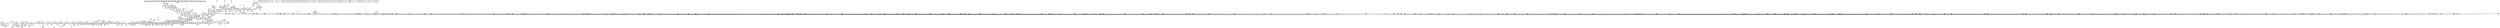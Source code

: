 digraph {
	CE0x4e462d0 [shape=record,shape=Mrecord,label="{CE0x4e462d0|get_current:_tmp|*SummSource*}"]
	CE0x4d98890 [shape=record,shape=Mrecord,label="{CE0x4d98890|0:_i16,_4:_i32,_8:_i16,_40:_%struct.super_block*,_72:_i32,_:_SCMRE_185,186_}"]
	CE0x4d82040 [shape=record,shape=Mrecord,label="{CE0x4d82040|apparmor_path_chmod:_call|security/apparmor/lsm.c,349|*SummSource*}"]
	CE0x4e71840 [shape=record,shape=Mrecord,label="{CE0x4e71840|aa_cred_profile:_tmp30|security/apparmor/include/context.h,100|*SummSink*}"]
	CE0x4d86e50 [shape=record,shape=Mrecord,label="{CE0x4d86e50|common_perm_mnt_dentry:_tmp4|*LoadInst*|security/apparmor/lsm.c,207|*SummSink*}"]
	CE0x4d67c30 [shape=record,shape=Mrecord,label="{CE0x4d67c30|apparmor_path_chmod:_tmp8|security/apparmor/lsm.c,350}"]
	CE0x4e1d100 [shape=record,shape=Mrecord,label="{CE0x4e1d100|common_perm:_path|Function::common_perm&Arg::path::}"]
	CE0x4dc5fa0 [shape=record,shape=Mrecord,label="{CE0x4dc5fa0|80:_i64,_:_CRE_296,304_|*MultipleSource*|security/apparmor/include/apparmor.h,117|*LoadInst*|security/apparmor/include/apparmor.h,117}"]
	CE0x4dff100 [shape=record,shape=Mrecord,label="{CE0x4dff100|aa_cred_profile:_tmp4|*LoadInst*|security/apparmor/include/context.h,99|*SummSource*}"]
	CE0x4dbccc0 [shape=record,shape=Mrecord,label="{CE0x4dbccc0|0:_i16,_4:_i32,_8:_i16,_40:_%struct.super_block*,_72:_i32,_:_SCMRE_924,925_}"]
	CE0x4dd7900 [shape=record,shape=Mrecord,label="{CE0x4dd7900|80:_i64,_:_CRE_1246,1247_}"]
	CE0x4db6ae0 [shape=record,shape=Mrecord,label="{CE0x4db6ae0|0:_i16,_4:_i32,_8:_i16,_40:_%struct.super_block*,_72:_i32,_:_SCMRE_864,865_}"]
	CE0x4da5760 [shape=record,shape=Mrecord,label="{CE0x4da5760|0:_i16,_4:_i32,_8:_i16,_40:_%struct.super_block*,_72:_i32,_:_SCMRE_440,448_|*MultipleSource*|security/apparmor/include/apparmor.h,117|Function::mediated_filesystem&Arg::inode::|security/apparmor/lsm.c,349}"]
	CE0x4e02210 [shape=record,shape=Mrecord,label="{CE0x4e02210|common_perm:_call|security/apparmor/lsm.c,168|*SummSource*}"]
	CE0x4d9f2a0 [shape=record,shape=Mrecord,label="{CE0x4d9f2a0|0:_i16,_4:_i32,_8:_i16,_40:_%struct.super_block*,_72:_i32,_:_SCMRE_274,275_}"]
	CE0x4de23b0 [shape=record,shape=Mrecord,label="{CE0x4de23b0|80:_i64,_:_CRE_1617,1618_}"]
	CE0x4dba420 [shape=record,shape=Mrecord,label="{CE0x4dba420|0:_i16,_4:_i32,_8:_i16,_40:_%struct.super_block*,_72:_i32,_:_SCMRE_899,900_}"]
	CE0x4de7fb0 [shape=record,shape=Mrecord,label="{CE0x4de7fb0|80:_i64,_:_CRE_1768,1776_|*MultipleSource*|security/apparmor/include/apparmor.h,117|*LoadInst*|security/apparmor/include/apparmor.h,117}"]
	CE0x4dbfda0 [shape=record,shape=Mrecord,label="{CE0x4dbfda0|0:_i16,_4:_i32,_8:_i16,_40:_%struct.super_block*,_72:_i32,_:_SCMRE_992,1000_|*MultipleSource*|security/apparmor/include/apparmor.h,117|Function::mediated_filesystem&Arg::inode::|security/apparmor/lsm.c,349}"]
	CE0x4dfa8c0 [shape=record,shape=Mrecord,label="{CE0x4dfa8c0|__aa_current_profile:_tmp6|security/apparmor/include/context.h,138|*SummSink*}"]
	CE0x4dac330 [shape=record,shape=Mrecord,label="{CE0x4dac330|0:_i16,_4:_i32,_8:_i16,_40:_%struct.super_block*,_72:_i32,_:_SCMRE_568,569_}"]
	CE0x4dd3460 [shape=record,shape=Mrecord,label="{CE0x4dd3460|80:_i64,_:_CRE_447,448_}"]
	CE0x4dcfa80 [shape=record,shape=Mrecord,label="{CE0x4dcfa80|80:_i64,_:_CRE_393,394_}"]
	CE0x4de3db0 [shape=record,shape=Mrecord,label="{CE0x4de3db0|80:_i64,_:_CRE_1641,1642_}"]
	CE0x4dcada0 [shape=record,shape=Mrecord,label="{CE0x4dcada0|80:_i64,_:_CRE_602,603_}"]
	CE0x4dd38a0 [shape=record,shape=Mrecord,label="{CE0x4dd38a0|80:_i64,_:_CRE_451,452_}"]
	CE0x4da1320 [shape=record,shape=Mrecord,label="{CE0x4da1320|0:_i16,_4:_i32,_8:_i16,_40:_%struct.super_block*,_72:_i32,_:_SCMRE_294,295_}"]
	CE0x4d68710 [shape=record,shape=Mrecord,label="{CE0x4d68710|i64*_getelementptr_inbounds_(_2_x_i64_,_2_x_i64_*___llvm_gcov_ctr83,_i64_0,_i64_0)|*Constant*}"]
	CE0x4dde540 [shape=record,shape=Mrecord,label="{CE0x4dde540|80:_i64,_:_CRE_1336,1337_}"]
	CE0x4e1f410 [shape=record,shape=Mrecord,label="{CE0x4e1f410|i64*_getelementptr_inbounds_(_2_x_i64_,_2_x_i64_*___llvm_gcov_ctr112,_i64_0,_i64_1)|*Constant*|*SummSource*}"]
	CE0x4e19590 [shape=record,shape=Mrecord,label="{CE0x4e19590|aa_path_perm:_entry}"]
	CE0x4d85c50 [shape=record,shape=Mrecord,label="{CE0x4d85c50|apparmor_path_chmod:_call2|security/apparmor/lsm.c,352|*SummSource*}"]
	CE0x4e1fc80 [shape=record,shape=Mrecord,label="{CE0x4e1fc80|GLOBAL:___llvm_gcov_ctr57|Global_var:__llvm_gcov_ctr57}"]
	CE0x4dd6800 [shape=record,shape=Mrecord,label="{CE0x4dd6800|80:_i64,_:_CRE_1230,1231_}"]
	CE0x4d84a30 [shape=record,shape=Mrecord,label="{CE0x4d84a30|apparmor_path_chmod:_tmp10|security/apparmor/lsm.c,352|*SummSink*}"]
	CE0x4dfb050 [shape=record,shape=Mrecord,label="{CE0x4dfb050|aa_cred_profile:_do.cond|*SummSink*}"]
	CE0x4e45c70 [shape=record,shape=Mrecord,label="{CE0x4e45c70|GLOBAL:___llvm_gcov_ctr58|Global_var:__llvm_gcov_ctr58|*SummSource*}"]
	CE0x4dbe730 [shape=record,shape=Mrecord,label="{CE0x4dbe730|0:_i16,_4:_i32,_8:_i16,_40:_%struct.super_block*,_72:_i32,_:_SCMRE_960,968_|*MultipleSource*|security/apparmor/include/apparmor.h,117|Function::mediated_filesystem&Arg::inode::|security/apparmor/lsm.c,349}"]
	CE0x4dde760 [shape=record,shape=Mrecord,label="{CE0x4dde760|80:_i64,_:_CRE_1338,1339_}"]
	CE0x4e19810 [shape=record,shape=Mrecord,label="{CE0x4e19810|aa_path_perm:_entry|*SummSink*}"]
	CE0x4e74250 [shape=record,shape=Mrecord,label="{CE0x4e74250|aa_cred_profile:_tmp27|security/apparmor/include/context.h,100|*SummSink*}"]
	CE0x4dad1d0 [shape=record,shape=Mrecord,label="{CE0x4dad1d0|0:_i16,_4:_i32,_8:_i16,_40:_%struct.super_block*,_72:_i32,_:_SCMRE_577,578_}"]
	CE0x4d6a930 [shape=record,shape=Mrecord,label="{CE0x4d6a930|apparmor_path_chmod:_tmp9|security/apparmor/lsm.c,350|*SummSource*}"]
	CE0x4d87c00 [shape=record,shape=Mrecord,label="{CE0x4d87c00|common_perm_mnt_dentry:_d_inode3|security/apparmor/lsm.c,208}"]
	CE0x4df7f70 [shape=record,shape=Mrecord,label="{CE0x4df7f70|__aa_current_profile:_tmp17|security/apparmor/include/context.h,138}"]
	CE0x4de4410 [shape=record,shape=Mrecord,label="{CE0x4de4410|80:_i64,_:_CRE_1647,1648_}"]
	CE0x4de8960 [shape=record,shape=Mrecord,label="{CE0x4de8960|80:_i64,_:_CRE_1808,1816_|*MultipleSource*|security/apparmor/include/apparmor.h,117|*LoadInst*|security/apparmor/include/apparmor.h,117}"]
	CE0x4e47e00 [shape=record,shape=Mrecord,label="{CE0x4e47e00|i64*_getelementptr_inbounds_(_11_x_i64_,_11_x_i64_*___llvm_gcov_ctr58,_i64_0,_i64_6)|*Constant*|*SummSource*}"]
	CE0x4dfbca0 [shape=record,shape=Mrecord,label="{CE0x4dfbca0|i64_0|*Constant*}"]
	CE0x4d9c280 [shape=record,shape=Mrecord,label="{CE0x4d9c280|0:_i16,_4:_i32,_8:_i16,_40:_%struct.super_block*,_72:_i32,_:_SCMRE_243,244_}"]
	CE0x4db0c50 [shape=record,shape=Mrecord,label="{CE0x4db0c50|0:_i16,_4:_i32,_8:_i16,_40:_%struct.super_block*,_72:_i32,_:_SCMRE_613,614_}"]
	CE0x4d7edf0 [shape=record,shape=Mrecord,label="{CE0x4d7edf0|common_perm_mnt_dentry:_path|security/apparmor/lsm.c, 206}"]
	CE0x4e6a150 [shape=record,shape=Mrecord,label="{CE0x4e6a150|i64_1|*Constant*}"]
	CE0x4da2500 [shape=record,shape=Mrecord,label="{CE0x4da2500|0:_i16,_4:_i32,_8:_i16,_40:_%struct.super_block*,_72:_i32,_:_SCMRE_305,306_}"]
	CE0x4dca630 [shape=record,shape=Mrecord,label="{CE0x4dca630|80:_i64,_:_CRE_595,596_}"]
	CE0x4d95b10 [shape=record,shape=Mrecord,label="{CE0x4d95b10|0:_i16,_4:_i32,_8:_i16,_40:_%struct.super_block*,_72:_i32,_:_SCMRE_157,158_}"]
	CE0x4da0140 [shape=record,shape=Mrecord,label="{CE0x4da0140|0:_i16,_4:_i32,_8:_i16,_40:_%struct.super_block*,_72:_i32,_:_SCMRE_283,284_}"]
	CE0x4d7d320 [shape=record,shape=Mrecord,label="{CE0x4d7d320|__aa_current_profile:_entry|*SummSource*}"]
	CE0x4db7260 [shape=record,shape=Mrecord,label="{CE0x4db7260|0:_i16,_4:_i32,_8:_i16,_40:_%struct.super_block*,_72:_i32,_:_SCMRE_867,868_}"]
	CE0x4d9d080 [shape=record,shape=Mrecord,label="{CE0x4d9d080|0:_i16,_4:_i32,_8:_i16,_40:_%struct.super_block*,_72:_i32,_:_SCMRE_253,254_}"]
	CE0x4da3200 [shape=record,shape=Mrecord,label="{CE0x4da3200|0:_i16,_4:_i32,_8:_i16,_40:_%struct.super_block*,_72:_i32,_:_SCMRE_320,328_|*MultipleSource*|security/apparmor/include/apparmor.h,117|Function::mediated_filesystem&Arg::inode::|security/apparmor/lsm.c,349}"]
	CE0x4daab70 [shape=record,shape=Mrecord,label="{CE0x4daab70|0:_i16,_4:_i32,_8:_i16,_40:_%struct.super_block*,_72:_i32,_:_SCMRE_553,554_}"]
	CE0x4dcca50 [shape=record,shape=Mrecord,label="{CE0x4dcca50|80:_i64,_:_CRE_629,630_}"]
	CE0x4e196b0 [shape=record,shape=Mrecord,label="{CE0x4e196b0|aa_path_perm:_entry|*SummSource*}"]
	CE0x4e7d780 [shape=record,shape=Mrecord,label="{CE0x4e7d780|aa_cred_profile:_tmp9|security/apparmor/include/context.h,100|*SummSource*}"]
	CE0x4dd1f20 [shape=record,shape=Mrecord,label="{CE0x4dd1f20|80:_i64,_:_CRE_427,428_}"]
	CE0x4d85570 [shape=record,shape=Mrecord,label="{CE0x4d85570|apparmor_path_chmod:_tmp13|*LoadInst*|security/apparmor/lsm.c,352}"]
	CE0x4dae890 [shape=record,shape=Mrecord,label="{CE0x4dae890|0:_i16,_4:_i32,_8:_i16,_40:_%struct.super_block*,_72:_i32,_:_SCMRE_591,592_}"]
	CE0x4da6130 [shape=record,shape=Mrecord,label="{CE0x4da6130|80:_i64,_:_CRE_1276,1277_}"]
	CE0x4d81ad0 [shape=record,shape=Mrecord,label="{CE0x4d81ad0|apparmor_path_chmod:_tmp4|security/apparmor/lsm.c,349|*SummSource*}"]
	CE0x4dd3bd0 [shape=record,shape=Mrecord,label="{CE0x4dd3bd0|80:_i64,_:_CRE_454,455_}"]
	CE0x4e03d70 [shape=record,shape=Mrecord,label="{CE0x4e03d70|i64_3|*Constant*}"]
	CE0x4e40300 [shape=record,shape=Mrecord,label="{CE0x4e40300|__aa_current_profile:_tmp1|*SummSink*}"]
	CE0x4e18d90 [shape=record,shape=Mrecord,label="{CE0x4e18d90|common_perm:_call1|security/apparmor/lsm.c,170|*SummSource*}"]
	CE0x4de4a70 [shape=record,shape=Mrecord,label="{CE0x4de4a70|80:_i64,_:_CRE_1653,1654_}"]
	CE0x4de0b80 [shape=record,shape=Mrecord,label="{CE0x4de0b80|80:_i64,_:_CRE_1372,1373_}"]
	CE0x4d6f160 [shape=record,shape=Mrecord,label="{CE0x4d6f160|i32_12|*Constant*|*SummSource*}"]
	CE0x4d9c390 [shape=record,shape=Mrecord,label="{CE0x4d9c390|0:_i16,_4:_i32,_8:_i16,_40:_%struct.super_block*,_72:_i32,_:_SCMRE_244,245_}"]
	CE0x4d83e90 [shape=record,shape=Mrecord,label="{CE0x4d83e90|apparmor_path_chmod:_tmp12|*LoadInst*|security/apparmor/lsm.c,352|*SummSink*}"]
	CE0x4dd3020 [shape=record,shape=Mrecord,label="{CE0x4dd3020|80:_i64,_:_CRE_443,444_}"]
	CE0x4dc4290 [shape=record,shape=Mrecord,label="{CE0x4dc4290|80:_i64,_:_CRE_176,184_|*MultipleSource*|security/apparmor/include/apparmor.h,117|*LoadInst*|security/apparmor/include/apparmor.h,117}"]
	CE0x4ddf200 [shape=record,shape=Mrecord,label="{CE0x4ddf200|80:_i64,_:_CRE_1348,1349_}"]
	CE0x4de1a00 [shape=record,shape=Mrecord,label="{CE0x4de1a00|80:_i64,_:_CRE_1592,1596_|*MultipleSource*|security/apparmor/include/apparmor.h,117|*LoadInst*|security/apparmor/include/apparmor.h,117}"]
	CE0x4dc3eb0 [shape=record,shape=Mrecord,label="{CE0x4dc3eb0|80:_i64,_:_CRE_152,160_|*MultipleSource*|security/apparmor/include/apparmor.h,117|*LoadInst*|security/apparmor/include/apparmor.h,117}"]
	CE0x4de60c0 [shape=record,shape=Mrecord,label="{CE0x4de60c0|80:_i64,_:_CRE_1674,1675_}"]
	CE0x4dcfde0 [shape=record,shape=Mrecord,label="{CE0x4dcfde0|80:_i64,_:_CRE_395,396_}"]
	CE0x4d63f10 [shape=record,shape=Mrecord,label="{CE0x4d63f10|apparmor_path_chmod:_tmp3|security/apparmor/lsm.c,349|*SummSink*}"]
	CE0x4dfffd0 [shape=record,shape=Mrecord,label="{CE0x4dfffd0|i64_0|*Constant*}"]
	CE0x4d708e0 [shape=record,shape=Mrecord,label="{CE0x4d708e0|i64*_getelementptr_inbounds_(_16_x_i64_,_16_x_i64_*___llvm_gcov_ctr46,_i64_0,_i64_15)|*Constant*|*SummSource*}"]
	CE0x4e454b0 [shape=record,shape=Mrecord,label="{CE0x4e454b0|__aa_current_profile:_do.body|*SummSink*}"]
	CE0x4e85ae0 [shape=record,shape=Mrecord,label="{CE0x4e85ae0|44:_i32,_48:_i16,_128:_i8*,_:_SCMRE_72,80_|*MultipleSource*|security/apparmor/include/context.h,99|Function::aa_cred_profile&Arg::cred::|security/apparmor/include/context.h,138}"]
	CE0x4d833e0 [shape=record,shape=Mrecord,label="{CE0x4d833e0|80:_i64,_:_CRE_64,72_|*MultipleSource*|security/apparmor/include/apparmor.h,117|*LoadInst*|security/apparmor/include/apparmor.h,117}"]
	CE0x4e03a80 [shape=record,shape=Mrecord,label="{CE0x4e03a80|common_perm:_tmp2|security/apparmor/lsm.c,169|*SummSource*}"]
	CE0x4da0480 [shape=record,shape=Mrecord,label="{CE0x4da0480|0:_i16,_4:_i32,_8:_i16,_40:_%struct.super_block*,_72:_i32,_:_SCMRE_285,286_}"]
	CE0x4d6af60 [shape=record,shape=Mrecord,label="{CE0x4d6af60|i64*_getelementptr_inbounds_(_6_x_i64_,_6_x_i64_*___llvm_gcov_ctr82,_i64_0,_i64_4)|*Constant*|*SummSink*}"]
	CE0x4dd5d60 [shape=record,shape=Mrecord,label="{CE0x4dd5d60|80:_i64,_:_CRE_1220,1221_}"]
	CE0x4e1f1f0 [shape=record,shape=Mrecord,label="{CE0x4e1f1f0|get_current:_tmp1|*SummSource*}"]
	CE0x4d9c860 [shape=record,shape=Mrecord,label="{CE0x4d9c860|0:_i16,_4:_i32,_8:_i16,_40:_%struct.super_block*,_72:_i32,_:_SCMRE_248,249_}"]
	CE0x4dd7080 [shape=record,shape=Mrecord,label="{CE0x4dd7080|80:_i64,_:_CRE_1238,1239_}"]
	CE0x4d911d0 [shape=record,shape=Mrecord,label="{CE0x4d911d0|0:_i16,_4:_i32,_8:_i16,_40:_%struct.super_block*,_72:_i32,_:_SCMRE_16,24_|*MultipleSource*|security/apparmor/include/apparmor.h,117|Function::mediated_filesystem&Arg::inode::|security/apparmor/lsm.c,349}"]
	CE0x4dbe040 [shape=record,shape=Mrecord,label="{CE0x4dbe040|0:_i16,_4:_i32,_8:_i16,_40:_%struct.super_block*,_72:_i32,_:_SCMRE_936,944_|*MultipleSource*|security/apparmor/include/apparmor.h,117|Function::mediated_filesystem&Arg::inode::|security/apparmor/lsm.c,349}"]
	CE0x4dff7a0 [shape=record,shape=Mrecord,label="{CE0x4dff7a0|i64_0|*Constant*}"]
	CE0x4e68ce0 [shape=record,shape=Mrecord,label="{CE0x4e68ce0|aa_cred_profile:_lnot2|security/apparmor/include/context.h,100}"]
	CE0x4d8a1f0 [shape=record,shape=Mrecord,label="{CE0x4d8a1f0|common_perm_mnt_dentry:_mode|security/apparmor/lsm.c,207|*SummSink*}"]
	CE0x4da6350 [shape=record,shape=Mrecord,label="{CE0x4da6350|80:_i64,_:_CRE_1278,1279_}"]
	CE0x4e83840 [shape=record,shape=Mrecord,label="{CE0x4e83840|aa_cred_profile:_tobool4|security/apparmor/include/context.h,100|*SummSink*}"]
	CE0x4de01f0 [shape=record,shape=Mrecord,label="{CE0x4de01f0|80:_i64,_:_CRE_1363,1364_}"]
	CE0x4d94230 [shape=record,shape=Mrecord,label="{CE0x4d94230|0:_i16,_4:_i32,_8:_i16,_40:_%struct.super_block*,_72:_i32,_:_SCMRE_141,142_}"]
	CE0x4dc9420 [shape=record,shape=Mrecord,label="{CE0x4dc9420|80:_i64,_:_CRE_578,579_}"]
	CE0x4e0de40 [shape=record,shape=Mrecord,label="{CE0x4e0de40|GLOBAL:_get_current|*Constant*}"]
	CE0x4e17ed0 [shape=record,shape=Mrecord,label="{CE0x4e17ed0|common_perm:_tmp6|security/apparmor/lsm.c,169}"]
	CE0x4d983b0 [shape=record,shape=Mrecord,label="{CE0x4d983b0|0:_i16,_4:_i32,_8:_i16,_40:_%struct.super_block*,_72:_i32,_:_SCMRE_182,183_}"]
	CE0x4d99590 [shape=record,shape=Mrecord,label="{CE0x4d99590|0:_i16,_4:_i32,_8:_i16,_40:_%struct.super_block*,_72:_i32,_:_SCMRE_193,194_}"]
	CE0x4e10280 [shape=record,shape=Mrecord,label="{CE0x4e10280|_ret_i32_%call17,_!dbg_!15526|security/apparmor/file.c,307|*SummSink*}"]
	CE0x4d4de60 [shape=record,shape=Mrecord,label="{CE0x4d4de60|apparmor_path_chmod:_tmp1|*SummSource*}"]
	CE0x4daef10 [shape=record,shape=Mrecord,label="{CE0x4daef10|0:_i16,_4:_i32,_8:_i16,_40:_%struct.super_block*,_72:_i32,_:_SCMRE_595,596_}"]
	CE0x4d97850 [shape=record,shape=Mrecord,label="{CE0x4d97850|0:_i16,_4:_i32,_8:_i16,_40:_%struct.super_block*,_72:_i32,_:_SCMRE_175,176_}"]
	CE0x4dd9390 [shape=record,shape=Mrecord,label="{CE0x4dd9390|80:_i64,_:_CRE_1271,1272_}"]
	CE0x4e18180 [shape=record,shape=Mrecord,label="{CE0x4e18180|common_perm:_tmp6|security/apparmor/lsm.c,169|*SummSink*}"]
	CE0x4d8a050 [shape=record,shape=Mrecord,label="{CE0x4d8a050|common_perm_mnt_dentry:_mode|security/apparmor/lsm.c,207}"]
	CE0x4db0290 [shape=record,shape=Mrecord,label="{CE0x4db0290|0:_i16,_4:_i32,_8:_i16,_40:_%struct.super_block*,_72:_i32,_:_SCMRE_607,608_}"]
	CE0x4df7c30 [shape=record,shape=Mrecord,label="{CE0x4df7c30|i64*_getelementptr_inbounds_(_11_x_i64_,_11_x_i64_*___llvm_gcov_ctr58,_i64_0,_i64_9)|*Constant*}"]
	CE0x4da19a0 [shape=record,shape=Mrecord,label="{CE0x4da19a0|0:_i16,_4:_i32,_8:_i16,_40:_%struct.super_block*,_72:_i32,_:_SCMRE_298,299_}"]
	CE0x4d55fc0 [shape=record,shape=Mrecord,label="{CE0x4d55fc0|aa_cred_profile:_lor.rhs}"]
	CE0x4dd4560 [shape=record,shape=Mrecord,label="{CE0x4dd4560|80:_i64,_:_CRE_463,464_}"]
	CE0x4db0ab0 [shape=record,shape=Mrecord,label="{CE0x4db0ab0|0:_i16,_4:_i32,_8:_i16,_40:_%struct.super_block*,_72:_i32,_:_SCMRE_612,613_}"]
	CE0x4d47960 [shape=record,shape=Mrecord,label="{CE0x4d47960|apparmor_path_chmod:_if.then}"]
	CE0x4db1e30 [shape=record,shape=Mrecord,label="{CE0x4db1e30|0:_i16,_4:_i32,_8:_i16,_40:_%struct.super_block*,_72:_i32,_:_SCMRE_624,628_|*MultipleSource*|security/apparmor/include/apparmor.h,117|Function::mediated_filesystem&Arg::inode::|security/apparmor/lsm.c,349}"]
	CE0x4d9dd80 [shape=record,shape=Mrecord,label="{CE0x4d9dd80|0:_i16,_4:_i32,_8:_i16,_40:_%struct.super_block*,_72:_i32,_:_SCMRE_261,262_}"]
	CE0x4defbc0 [shape=record,shape=Mrecord,label="{CE0x4defbc0|i64*_getelementptr_inbounds_(_5_x_i64_,_5_x_i64_*___llvm_gcov_ctr57,_i64_0,_i64_0)|*Constant*}"]
	CE0x4e113c0 [shape=record,shape=Mrecord,label="{CE0x4e113c0|_call_void_mcount()_#2|*SummSink*}"]
	CE0x4e1d590 [shape=record,shape=Mrecord,label="{CE0x4e1d590|common_perm:_mask|Function::common_perm&Arg::mask::}"]
	CE0x4dd8180 [shape=record,shape=Mrecord,label="{CE0x4dd8180|80:_i64,_:_CRE_1254,1255_}"]
	CE0x4d97030 [shape=record,shape=Mrecord,label="{CE0x4d97030|0:_i16,_4:_i32,_8:_i16,_40:_%struct.super_block*,_72:_i32,_:_SCMRE_170,171_}"]
	CE0x4db2170 [shape=record,shape=Mrecord,label="{CE0x4db2170|0:_i16,_4:_i32,_8:_i16,_40:_%struct.super_block*,_72:_i32,_:_SCMRE_640,648_|*MultipleSource*|security/apparmor/include/apparmor.h,117|Function::mediated_filesystem&Arg::inode::|security/apparmor/lsm.c,349}"]
	CE0x4da6570 [shape=record,shape=Mrecord,label="{CE0x4da6570|80:_i64,_:_CRE_1280,1288_|*MultipleSource*|security/apparmor/include/apparmor.h,117|*LoadInst*|security/apparmor/include/apparmor.h,117}"]
	CE0x4ddf750 [shape=record,shape=Mrecord,label="{CE0x4ddf750|80:_i64,_:_CRE_1353,1354_}"]
	CE0x4d59780 [shape=record,shape=Mrecord,label="{CE0x4d59780|common_perm:_tmp1|*SummSink*}"]
	CE0x4e68450 [shape=record,shape=Mrecord,label="{CE0x4e68450|aa_cred_profile:_lnot|security/apparmor/include/context.h,100|*SummSource*}"]
	CE0x4db5590 [shape=record,shape=Mrecord,label="{CE0x4db5590|0:_i16,_4:_i32,_8:_i16,_40:_%struct.super_block*,_72:_i32,_:_SCMRE_800,804_|*MultipleSource*|security/apparmor/include/apparmor.h,117|Function::mediated_filesystem&Arg::inode::|security/apparmor/lsm.c,349}"]
	CE0x4daed70 [shape=record,shape=Mrecord,label="{CE0x4daed70|0:_i16,_4:_i32,_8:_i16,_40:_%struct.super_block*,_72:_i32,_:_SCMRE_594,595_}"]
	CE0x4d837a0 [shape=record,shape=Mrecord,label="{CE0x4d837a0|80:_i64,_:_CRE_80,88_|*MultipleSource*|security/apparmor/include/apparmor.h,117|*LoadInst*|security/apparmor/include/apparmor.h,117}"]
	CE0x4dd77f0 [shape=record,shape=Mrecord,label="{CE0x4dd77f0|80:_i64,_:_CRE_1245,1246_}"]
	CE0x4e4d8c0 [shape=record,shape=Mrecord,label="{CE0x4e4d8c0|44:_i32,_48:_i16,_128:_i8*,_:_SCMRE_144,152_|*MultipleSource*|security/apparmor/include/context.h,99|Function::aa_cred_profile&Arg::cred::|security/apparmor/include/context.h,138}"]
	CE0x4e6a040 [shape=record,shape=Mrecord,label="{CE0x4e6a040|aa_cred_profile:_if.then|*SummSource*}"]
	CE0x4dbaf80 [shape=record,shape=Mrecord,label="{CE0x4dbaf80|0:_i16,_4:_i32,_8:_i16,_40:_%struct.super_block*,_72:_i32,_:_SCMRE_906,907_}"]
	CE0x4e199c0 [shape=record,shape=Mrecord,label="{CE0x4e199c0|aa_path_perm:_op|Function::aa_path_perm&Arg::op::}"]
	CE0x4dccd80 [shape=record,shape=Mrecord,label="{CE0x4dccd80|80:_i64,_:_CRE_632,640_|*MultipleSource*|security/apparmor/include/apparmor.h,117|*LoadInst*|security/apparmor/include/apparmor.h,117}"]
	CE0x4de6830 [shape=record,shape=Mrecord,label="{CE0x4de6830|80:_i64,_:_CRE_1681,1682_}"]
	CE0x4d65830 [shape=record,shape=Mrecord,label="{CE0x4d65830|common_perm_mnt_dentry:_mnt|Function::common_perm_mnt_dentry&Arg::mnt::|*SummSource*}"]
	CE0x4e65ef0 [shape=record,shape=Mrecord,label="{CE0x4e65ef0|aa_cred_profile:_cred|Function::aa_cred_profile&Arg::cred::}"]
	CE0x4de0850 [shape=record,shape=Mrecord,label="{CE0x4de0850|80:_i64,_:_CRE_1369,1370_}"]
	CE0x4dcc3f0 [shape=record,shape=Mrecord,label="{CE0x4dcc3f0|80:_i64,_:_CRE_623,624_}"]
	CE0x4d923b0 [shape=record,shape=Mrecord,label="{CE0x4d923b0|0:_i16,_4:_i32,_8:_i16,_40:_%struct.super_block*,_72:_i32,_:_SCMRE_72,76_|*MultipleSource*|security/apparmor/include/apparmor.h,117|Function::mediated_filesystem&Arg::inode::|security/apparmor/lsm.c,349}"]
	CE0x4d7d900 [shape=record,shape=Mrecord,label="{CE0x4d7d900|i32_0|*Constant*}"]
	CE0x4db7d20 [shape=record,shape=Mrecord,label="{CE0x4db7d20|0:_i16,_4:_i32,_8:_i16,_40:_%struct.super_block*,_72:_i32,_:_SCMRE_875,876_}"]
	CE0x4d5a030 [shape=record,shape=Mrecord,label="{CE0x4d5a030|common_perm:_tmp|*SummSource*}"]
	CE0x4da5a00 [shape=record,shape=Mrecord,label="{CE0x4da5a00|0:_i16,_4:_i32,_8:_i16,_40:_%struct.super_block*,_72:_i32,_:_SCMRE_448,456_|*MultipleSource*|security/apparmor/include/apparmor.h,117|Function::mediated_filesystem&Arg::inode::|security/apparmor/lsm.c,349}"]
	CE0x4db00f0 [shape=record,shape=Mrecord,label="{CE0x4db00f0|0:_i16,_4:_i32,_8:_i16,_40:_%struct.super_block*,_72:_i32,_:_SCMRE_606,607_}"]
	CE0x4dd8c20 [shape=record,shape=Mrecord,label="{CE0x4dd8c20|80:_i64,_:_CRE_1264,1265_}"]
	CE0x4e7e160 [shape=record,shape=Mrecord,label="{CE0x4e7e160|i64*_getelementptr_inbounds_(_16_x_i64_,_16_x_i64_*___llvm_gcov_ctr46,_i64_0,_i64_0)|*Constant*|*SummSink*}"]
	CE0x4d9e400 [shape=record,shape=Mrecord,label="{CE0x4d9e400|0:_i16,_4:_i32,_8:_i16,_40:_%struct.super_block*,_72:_i32,_:_SCMRE_265,266_}"]
	CE0x4dd76e0 [shape=record,shape=Mrecord,label="{CE0x4dd76e0|80:_i64,_:_CRE_1244,1245_}"]
	CE0x4dea3d0 [shape=record,shape=Mrecord,label="{CE0x4dea3d0|80:_i64,_:_CRE_1888,1896_|*MultipleSource*|security/apparmor/include/apparmor.h,117|*LoadInst*|security/apparmor/include/apparmor.h,117}"]
	CE0x4e68b00 [shape=record,shape=Mrecord,label="{CE0x4e68b00|aa_cred_profile:_tmp13|*SummSink*}"]
	CE0x4da4a40 [shape=record,shape=Mrecord,label="{CE0x4da4a40|0:_i16,_4:_i32,_8:_i16,_40:_%struct.super_block*,_72:_i32,_:_SCMRE_400,408_|*MultipleSource*|security/apparmor/include/apparmor.h,117|Function::mediated_filesystem&Arg::inode::|security/apparmor/lsm.c,349}"]
	CE0x4dfc880 [shape=record,shape=Mrecord,label="{CE0x4dfc880|mediated_filesystem:_lnot|security/apparmor/include/apparmor.h,117|*SummSource*}"]
	CE0x4e1a0e0 [shape=record,shape=Mrecord,label="{CE0x4e1a0e0|aa_path_perm:_profile|Function::aa_path_perm&Arg::profile::|*SummSink*}"]
	CE0x4d91690 [shape=record,shape=Mrecord,label="{CE0x4d91690|0:_i16,_4:_i32,_8:_i16,_40:_%struct.super_block*,_72:_i32,_:_SCMRE_32,40_|*MultipleSource*|security/apparmor/include/apparmor.h,117|Function::mediated_filesystem&Arg::inode::|security/apparmor/lsm.c,349}"]
	CE0x4d849c0 [shape=record,shape=Mrecord,label="{CE0x4d849c0|apparmor_path_chmod:_tmp10|security/apparmor/lsm.c,352|*SummSource*}"]
	CE0x4d6a790 [shape=record,shape=Mrecord,label="{CE0x4d6a790|apparmor_path_chmod:_tmp9|security/apparmor/lsm.c,350}"]
	CE0x4e15260 [shape=record,shape=Mrecord,label="{CE0x4e15260|GLOBAL:_current_task|Global_var:current_task}"]
	CE0x4d96cf0 [shape=record,shape=Mrecord,label="{CE0x4d96cf0|0:_i16,_4:_i32,_8:_i16,_40:_%struct.super_block*,_72:_i32,_:_SCMRE_168,169_}"]
	CE0x4e10f50 [shape=record,shape=Mrecord,label="{CE0x4e10f50|get_current:_tmp2}"]
	CE0x4e40420 [shape=record,shape=Mrecord,label="{CE0x4e40420|i64*_getelementptr_inbounds_(_11_x_i64_,_11_x_i64_*___llvm_gcov_ctr58,_i64_0,_i64_1)|*Constant*}"]
	CE0x4dc9200 [shape=record,shape=Mrecord,label="{CE0x4dc9200|80:_i64,_:_CRE_576,577_}"]
	CE0x4e4b650 [shape=record,shape=Mrecord,label="{CE0x4e4b650|i64_5|*Constant*|*SummSource*}"]
	CE0x4d87410 [shape=record,shape=Mrecord,label="{CE0x4d87410|common_perm_mnt_dentry:_tmp4|*LoadInst*|security/apparmor/lsm.c,207|*SummSource*}"]
	CE0x4d7f9a0 [shape=record,shape=Mrecord,label="{CE0x4d7f9a0|i64*_getelementptr_inbounds_(_2_x_i64_,_2_x_i64_*___llvm_gcov_ctr55,_i64_0,_i64_1)|*Constant*}"]
	CE0x4df3220 [shape=record,shape=Mrecord,label="{CE0x4df3220|i32_138|*Constant*|*SummSink*}"]
	CE0x4daa0f0 [shape=record,shape=Mrecord,label="{CE0x4daa0f0|0:_i16,_4:_i32,_8:_i16,_40:_%struct.super_block*,_72:_i32,_:_SCMRE_536,540_|*MultipleSource*|security/apparmor/include/apparmor.h,117|Function::mediated_filesystem&Arg::inode::|security/apparmor/lsm.c,349}"]
	CE0x4d952f0 [shape=record,shape=Mrecord,label="{CE0x4d952f0|0:_i16,_4:_i32,_8:_i16,_40:_%struct.super_block*,_72:_i32,_:_SCMRE_152,153_}"]
	CE0x4dfbe30 [shape=record,shape=Mrecord,label="{CE0x4dfbe30|mediated_filesystem:_tobool|security/apparmor/include/apparmor.h,117}"]
	CE0x4dd6d50 [shape=record,shape=Mrecord,label="{CE0x4dd6d50|80:_i64,_:_CRE_1235,1236_}"]
	CE0x4d565b0 [shape=record,shape=Mrecord,label="{CE0x4d565b0|__aa_current_profile:_call|security/apparmor/include/context.h,138}"]
	CE0x4e49270 [shape=record,shape=Mrecord,label="{CE0x4e49270|%struct.task_struct*_(%struct.task_struct**)*_asm_movq_%gs:$_1:P_,$0_,_r,im,_dirflag_,_fpsr_,_flags_|*SummSink*}"]
	CE0x4d8b190 [shape=record,shape=Mrecord,label="{CE0x4d8b190|__aa_current_profile:_tmp21|security/apparmor/include/context.h,138}"]
	CE0x4d4bc60 [shape=record,shape=Mrecord,label="{CE0x4d4bc60|i64*_getelementptr_inbounds_(_6_x_i64_,_6_x_i64_*___llvm_gcov_ctr82,_i64_0,_i64_0)|*Constant*|*SummSource*}"]
	CE0x4dd4010 [shape=record,shape=Mrecord,label="{CE0x4dd4010|80:_i64,_:_CRE_458,459_}"]
	CE0x4dabff0 [shape=record,shape=Mrecord,label="{CE0x4dabff0|0:_i16,_4:_i32,_8:_i16,_40:_%struct.super_block*,_72:_i32,_:_SCMRE_566,567_}"]
	CE0x4e17bf0 [shape=record,shape=Mrecord,label="{CE0x4e17bf0|common_perm:_tmp5|security/apparmor/lsm.c,169|*SummSource*}"]
	CE0x4db6840 [shape=record,shape=Mrecord,label="{CE0x4db6840|0:_i16,_4:_i32,_8:_i16,_40:_%struct.super_block*,_72:_i32,_:_SCMRE_856,864_|*MultipleSource*|security/apparmor/include/apparmor.h,117|Function::mediated_filesystem&Arg::inode::|security/apparmor/lsm.c,349}"]
	CE0x4e43700 [shape=record,shape=Mrecord,label="{CE0x4e43700|aa_cred_profile:_do.end8}"]
	CE0x4d99250 [shape=record,shape=Mrecord,label="{CE0x4d99250|0:_i16,_4:_i32,_8:_i16,_40:_%struct.super_block*,_72:_i32,_:_SCMRE_191,192_}"]
	CE0x4de1bf0 [shape=record,shape=Mrecord,label="{CE0x4de1bf0|80:_i64,_:_CRE_1596,1600_|*MultipleSource*|security/apparmor/include/apparmor.h,117|*LoadInst*|security/apparmor/include/apparmor.h,117}"]
	CE0x4daae10 [shape=record,shape=Mrecord,label="{CE0x4daae10|0:_i16,_4:_i32,_8:_i16,_40:_%struct.super_block*,_72:_i32,_:_SCMRE_554,555_}"]
	CE0x4d9dbe0 [shape=record,shape=Mrecord,label="{CE0x4d9dbe0|0:_i16,_4:_i32,_8:_i16,_40:_%struct.super_block*,_72:_i32,_:_SCMRE_260,261_}"]
	CE0x4e71760 [shape=record,shape=Mrecord,label="{CE0x4e71760|aa_cred_profile:_tmp30|security/apparmor/include/context.h,100}"]
	CE0x4dcafc0 [shape=record,shape=Mrecord,label="{CE0x4dcafc0|80:_i64,_:_CRE_604,605_}"]
	CE0x4de3530 [shape=record,shape=Mrecord,label="{CE0x4de3530|80:_i64,_:_CRE_1633,1634_}"]
	CE0x4de30f0 [shape=record,shape=Mrecord,label="{CE0x4de30f0|80:_i64,_:_CRE_1629,1630_}"]
	CE0x4d95490 [shape=record,shape=Mrecord,label="{CE0x4d95490|0:_i16,_4:_i32,_8:_i16,_40:_%struct.super_block*,_72:_i32,_:_SCMRE_153,154_}"]
	CE0x4dd4670 [shape=record,shape=Mrecord,label="{CE0x4dd4670|80:_i64,_:_CRE_464,472_|*MultipleSource*|security/apparmor/include/apparmor.h,117|*LoadInst*|security/apparmor/include/apparmor.h,117}"]
	CE0x4e1fec0 [shape=record,shape=Mrecord,label="{CE0x4e1fec0|common_perm:_tmp5|security/apparmor/lsm.c,169}"]
	CE0x4e68140 [shape=record,shape=Mrecord,label="{CE0x4e68140|i1_true|*Constant*}"]
	CE0x4de8f30 [shape=record,shape=Mrecord,label="{CE0x4de8f30|80:_i64,_:_CRE_1832,1840_|*MultipleSource*|security/apparmor/include/apparmor.h,117|*LoadInst*|security/apparmor/include/apparmor.h,117}"]
	CE0x4e01fc0 [shape=record,shape=Mrecord,label="{CE0x4e01fc0|i64*_getelementptr_inbounds_(_2_x_i64_,_2_x_i64_*___llvm_gcov_ctr83,_i64_0,_i64_0)|*Constant*|*SummSink*}"]
	CE0x4e653a0 [shape=record,shape=Mrecord,label="{CE0x4e653a0|__aa_current_profile:_call4|security/apparmor/include/context.h,138|*SummSink*}"]
	CE0x4dbb7a0 [shape=record,shape=Mrecord,label="{CE0x4dbb7a0|0:_i16,_4:_i32,_8:_i16,_40:_%struct.super_block*,_72:_i32,_:_SCMRE_911,912_}"]
	CE0x4db1af0 [shape=record,shape=Mrecord,label="{CE0x4db1af0|0:_i16,_4:_i32,_8:_i16,_40:_%struct.super_block*,_72:_i32,_:_SCMRE_622,623_}"]
	CE0x4d535b0 [shape=record,shape=Mrecord,label="{CE0x4d535b0|apparmor_path_chmod:_tmp|*SummSource*}"]
	CE0x4d663b0 [shape=record,shape=Mrecord,label="{CE0x4d663b0|apparmor_path_chmod:_tmp7|security/apparmor/lsm.c,349|*SummSink*}"]
	CE0x4dbf480 [shape=record,shape=Mrecord,label="{CE0x4dbf480|0:_i16,_4:_i32,_8:_i16,_40:_%struct.super_block*,_72:_i32,_:_SCMRE_979,980_}"]
	CE0x4d990b0 [shape=record,shape=Mrecord,label="{CE0x4d990b0|0:_i16,_4:_i32,_8:_i16,_40:_%struct.super_block*,_72:_i32,_:_SCMRE_190,191_}"]
	CE0x4e717d0 [shape=record,shape=Mrecord,label="{CE0x4e717d0|aa_cred_profile:_tmp30|security/apparmor/include/context.h,100|*SummSource*}"]
	CE0x4d95630 [shape=record,shape=Mrecord,label="{CE0x4d95630|0:_i16,_4:_i32,_8:_i16,_40:_%struct.super_block*,_72:_i32,_:_SCMRE_154,155_}"]
	CE0x4df2a80 [shape=record,shape=Mrecord,label="{CE0x4df2a80|i8*_getelementptr_inbounds_(_36_x_i8_,_36_x_i8_*_.str12,_i32_0,_i32_0)|*Constant*}"]
	CE0x4de1810 [shape=record,shape=Mrecord,label="{CE0x4de1810|80:_i64,_:_CRE_1584,1592_|*MultipleSource*|security/apparmor/include/apparmor.h,117|*LoadInst*|security/apparmor/include/apparmor.h,117}"]
	CE0x4da3750 [shape=record,shape=Mrecord,label="{CE0x4da3750|0:_i16,_4:_i32,_8:_i16,_40:_%struct.super_block*,_72:_i32,_:_SCMRE_336,344_|*MultipleSource*|security/apparmor/include/apparmor.h,117|Function::mediated_filesystem&Arg::inode::|security/apparmor/lsm.c,349}"]
	CE0x4d8a520 [shape=record,shape=Mrecord,label="{CE0x4d8a520|i32_256|*Constant*|*SummSource*}"]
	CE0x4d65410 [shape=record,shape=Mrecord,label="{CE0x4d65410|0:_i16,_4:_i32,_8:_i16,_40:_%struct.super_block*,_72:_i32,_:_SCMRE_477,478_}"]
	CE0x4de1400 [shape=record,shape=Mrecord,label="{CE0x4de1400|80:_i64,_:_CRE_1536,1568_|*MultipleSource*|security/apparmor/include/apparmor.h,117|*LoadInst*|security/apparmor/include/apparmor.h,117}"]
	CE0x4ddedc0 [shape=record,shape=Mrecord,label="{CE0x4ddedc0|80:_i64,_:_CRE_1344,1345_}"]
	CE0x4df04d0 [shape=record,shape=Mrecord,label="{CE0x4df04d0|__aa_current_profile:_tmp13|security/apparmor/include/context.h,138|*SummSource*}"]
	CE0x4e469d0 [shape=record,shape=Mrecord,label="{CE0x4e469d0|_call_void_mcount()_#2|*SummSink*}"]
	CE0x4dfb4e0 [shape=record,shape=Mrecord,label="{CE0x4dfb4e0|common_perm:_if.then|*SummSink*}"]
	CE0x4d9c6c0 [shape=record,shape=Mrecord,label="{CE0x4d9c6c0|0:_i16,_4:_i32,_8:_i16,_40:_%struct.super_block*,_72:_i32,_:_SCMRE_247,248_}"]
	CE0x4db4330 [shape=record,shape=Mrecord,label="{CE0x4db4330|0:_i16,_4:_i32,_8:_i16,_40:_%struct.super_block*,_72:_i32,_:_SCMRE_736,740_|*MultipleSource*|security/apparmor/include/apparmor.h,117|Function::mediated_filesystem&Arg::inode::|security/apparmor/lsm.c,349}"]
	CE0x4e123e0 [shape=record,shape=Mrecord,label="{CE0x4e123e0|__aa_current_profile:_tmp2}"]
	CE0x4e854c0 [shape=record,shape=Mrecord,label="{CE0x4e854c0|aa_cred_profile:_do.body5}"]
	CE0x4e1f4e0 [shape=record,shape=Mrecord,label="{CE0x4e1f4e0|common_perm:_tmp3|security/apparmor/lsm.c,169}"]
	CE0x4dd4dd0 [shape=record,shape=Mrecord,label="{CE0x4dd4dd0|common_perm_mnt_dentry:_bb|*SummSink*}"]
	CE0x4da29e0 [shape=record,shape=Mrecord,label="{CE0x4da29e0|0:_i16,_4:_i32,_8:_i16,_40:_%struct.super_block*,_72:_i32,_:_SCMRE_308,309_}"]
	CE0x4dcf2c0 [shape=record,shape=Mrecord,label="{CE0x4dcf2c0|80:_i64,_:_CRE_368,372_|*MultipleSource*|security/apparmor/include/apparmor.h,117|*LoadInst*|security/apparmor/include/apparmor.h,117}"]
	CE0x4d7df30 [shape=record,shape=Mrecord,label="{CE0x4d7df30|_call_void_mcount()_#2|*SummSource*}"]
	CE0x4de1620 [shape=record,shape=Mrecord,label="{CE0x4de1620|80:_i64,_:_CRE_1568,1584_|*MultipleSource*|security/apparmor/include/apparmor.h,117|*LoadInst*|security/apparmor/include/apparmor.h,117}"]
	CE0x4dde100 [shape=record,shape=Mrecord,label="{CE0x4dde100|80:_i64,_:_CRE_1332,1333_}"]
	CE0x4deaef0 [shape=record,shape=Mrecord,label="{CE0x4deaef0|80:_i64,_:_CRE_2112,2120_|*MultipleSource*|security/apparmor/include/apparmor.h,117|*LoadInst*|security/apparmor/include/apparmor.h,117}"]
	CE0x4ded2f0 [shape=record,shape=Mrecord,label="{CE0x4ded2f0|common_perm_mnt_dentry:_uid|security/apparmor/lsm.c,207|*SummSource*}"]
	CE0x4dc9ca0 [shape=record,shape=Mrecord,label="{CE0x4dc9ca0|80:_i64,_:_CRE_586,587_}"]
	CE0x4e88660 [shape=record,shape=Mrecord,label="{CE0x4e88660|aa_cred_profile:_tmp5|security/apparmor/include/context.h,99|*SummSource*}"]
	CE0x4de6fa0 [shape=record,shape=Mrecord,label="{CE0x4de6fa0|80:_i64,_:_CRE_1688,1696_|*MultipleSource*|security/apparmor/include/apparmor.h,117|*LoadInst*|security/apparmor/include/apparmor.h,117}"]
	CE0x4d4e710 [shape=record,shape=Mrecord,label="{CE0x4d4e710|apparmor_path_chmod:_d_inode|security/apparmor/lsm.c,349|*SummSource*}"]
	CE0x4e1d860 [shape=record,shape=Mrecord,label="{CE0x4e1d860|common_perm:_mask|Function::common_perm&Arg::mask::|*SummSink*}"]
	CE0x4de6a50 [shape=record,shape=Mrecord,label="{CE0x4de6a50|80:_i64,_:_CRE_1683,1684_}"]
	CE0x4d4bec0 [shape=record,shape=Mrecord,label="{CE0x4d4bec0|i64_1|*Constant*}"]
	CE0x4d553a0 [shape=record,shape=Mrecord,label="{CE0x4d553a0|_call_void_mcount()_#2|*SummSource*}"]
	CE0x4e6f900 [shape=record,shape=Mrecord,label="{CE0x4e6f900|aa_cred_profile:_tmp23|security/apparmor/include/context.h,100|*SummSource*}"]
	CE0x4d92d30 [shape=record,shape=Mrecord,label="{CE0x4d92d30|0:_i16,_4:_i32,_8:_i16,_40:_%struct.super_block*,_72:_i32,_:_SCMRE_96,104_|*MultipleSource*|security/apparmor/include/apparmor.h,117|Function::mediated_filesystem&Arg::inode::|security/apparmor/lsm.c,349}"]
	CE0x4d99db0 [shape=record,shape=Mrecord,label="{CE0x4d99db0|0:_i16,_4:_i32,_8:_i16,_40:_%struct.super_block*,_72:_i32,_:_SCMRE_198,199_}"]
	CE0x4e11030 [shape=record,shape=Mrecord,label="{CE0x4e11030|get_current:_tmp2|*SummSink*}"]
	CE0x4e4b120 [shape=record,shape=Mrecord,label="{CE0x4e4b120|44:_i32,_48:_i16,_128:_i8*,_:_SCMRE_16,20_|*MultipleSource*|security/apparmor/include/context.h,99|Function::aa_cred_profile&Arg::cred::|security/apparmor/include/context.h,138}"]
	CE0x4df6d60 [shape=record,shape=Mrecord,label="{CE0x4df6d60|__aa_current_profile:_tmp19|security/apparmor/include/context.h,138}"]
	CE0x4dcbfb0 [shape=record,shape=Mrecord,label="{CE0x4dcbfb0|80:_i64,_:_CRE_619,620_}"]
	CE0x4dc0480 [shape=record,shape=Mrecord,label="{CE0x4dc0480|i32_10|*Constant*}"]
	CE0x4d9d3c0 [shape=record,shape=Mrecord,label="{CE0x4d9d3c0|0:_i16,_4:_i32,_8:_i16,_40:_%struct.super_block*,_72:_i32,_:_SCMRE_255,256_}"]
	CE0x4dfe9c0 [shape=record,shape=Mrecord,label="{CE0x4dfe9c0|_ret_%struct.aa_profile*_%call4,_!dbg_!15494|security/apparmor/include/context.h,138}"]
	CE0x4d579c0 [shape=record,shape=Mrecord,label="{CE0x4d579c0|i64*_getelementptr_inbounds_(_2_x_i64_,_2_x_i64_*___llvm_gcov_ctr55,_i64_0,_i64_0)|*Constant*|*SummSource*}"]
	CE0x4d7dc10 [shape=record,shape=Mrecord,label="{CE0x4d7dc10|mediated_filesystem:_tmp3|*SummSink*}"]
	CE0x4d8edc0 [shape=record,shape=Mrecord,label="{CE0x4d8edc0|mediated_filesystem:_bb|*SummSource*}"]
	CE0x4d6acb0 [shape=record,shape=Mrecord,label="{CE0x4d6acb0|i64*_getelementptr_inbounds_(_6_x_i64_,_6_x_i64_*___llvm_gcov_ctr82,_i64_0,_i64_4)|*Constant*|*SummSource*}"]
	CE0x4dd72a0 [shape=record,shape=Mrecord,label="{CE0x4dd72a0|80:_i64,_:_CRE_1240,1241_}"]
	CE0x4dc7db0 [shape=record,shape=Mrecord,label="{CE0x4dc7db0|80:_i64,_:_CRE_552,556_|*MultipleSource*|security/apparmor/include/apparmor.h,117|*LoadInst*|security/apparmor/include/apparmor.h,117}"]
	CE0x4d8c2e0 [shape=record,shape=Mrecord,label="{CE0x4d8c2e0|i64*_getelementptr_inbounds_(_5_x_i64_,_5_x_i64_*___llvm_gcov_ctr57,_i64_0,_i64_0)|*Constant*|*SummSink*}"]
	CE0x4d6ac40 [shape=record,shape=Mrecord,label="{CE0x4d6ac40|apparmor_path_chmod:_tmp10|security/apparmor/lsm.c,352}"]
	CE0x4d976b0 [shape=record,shape=Mrecord,label="{CE0x4d976b0|0:_i16,_4:_i32,_8:_i16,_40:_%struct.super_block*,_72:_i32,_:_SCMRE_174,175_}"]
	CE0x4d99c10 [shape=record,shape=Mrecord,label="{CE0x4d99c10|0:_i16,_4:_i32,_8:_i16,_40:_%struct.super_block*,_72:_i32,_:_SCMRE_197,198_}"]
	CE0x4dccc70 [shape=record,shape=Mrecord,label="{CE0x4dccc70|80:_i64,_:_CRE_631,632_}"]
	CE0x4e18c10 [shape=record,shape=Mrecord,label="{CE0x4e18c10|common_perm:_call1|security/apparmor/lsm.c,170}"]
	CE0x4d9e740 [shape=record,shape=Mrecord,label="{CE0x4d9e740|0:_i16,_4:_i32,_8:_i16,_40:_%struct.super_block*,_72:_i32,_:_SCMRE_267,268_}"]
	CE0x4e6c030 [shape=record,shape=Mrecord,label="{CE0x4e6c030|i64*_getelementptr_inbounds_(_16_x_i64_,_16_x_i64_*___llvm_gcov_ctr46,_i64_0,_i64_9)|*Constant*|*SummSource*}"]
	CE0x4df4c80 [shape=record,shape=Mrecord,label="{CE0x4df4c80|i8_1|*Constant*}"]
	CE0x4d90ad0 [shape=record,shape=Mrecord,label="{CE0x4d90ad0|0:_i16,_4:_i32,_8:_i16,_40:_%struct.super_block*,_72:_i32,_:_SCMRE_8,12_|*MultipleSource*|security/apparmor/include/apparmor.h,117|Function::mediated_filesystem&Arg::inode::|security/apparmor/lsm.c,349}"]
	CE0x4d8ff00 [shape=record,shape=Mrecord,label="{CE0x4d8ff00|mediated_filesystem:_i_sb|security/apparmor/include/apparmor.h,117}"]
	CE0x4e410c0 [shape=record,shape=Mrecord,label="{CE0x4e410c0|aa_cred_profile:_tmp|*SummSource*}"]
	CE0x4dbb2c0 [shape=record,shape=Mrecord,label="{CE0x4dbb2c0|0:_i16,_4:_i32,_8:_i16,_40:_%struct.super_block*,_72:_i32,_:_SCMRE_908,909_}"]
	CE0x4dcd3e0 [shape=record,shape=Mrecord,label="{CE0x4dcd3e0|80:_i64,_:_CRE_664,672_|*MultipleSource*|security/apparmor/include/apparmor.h,117|*LoadInst*|security/apparmor/include/apparmor.h,117}"]
	CE0x4dd5320 [shape=record,shape=Mrecord,label="{CE0x4dd5320|80:_i64,_:_CRE_1210,1211_}"]
	CE0x4d9bd50 [shape=record,shape=Mrecord,label="{CE0x4d9bd50|0:_i16,_4:_i32,_8:_i16,_40:_%struct.super_block*,_72:_i32,_:_SCMRE_241,242_}"]
	CE0x4d98bd0 [shape=record,shape=Mrecord,label="{CE0x4d98bd0|0:_i16,_4:_i32,_8:_i16,_40:_%struct.super_block*,_72:_i32,_:_SCMRE_187,188_}"]
	CE0x4d53690 [shape=record,shape=Mrecord,label="{CE0x4d53690|apparmor_path_chmod:_tmp|*SummSink*}"]
	CE0x4ddd660 [shape=record,shape=Mrecord,label="{CE0x4ddd660|80:_i64,_:_CRE_1322,1323_}"]
	CE0x4d80100 [shape=record,shape=Mrecord,label="{CE0x4d80100|mediated_filesystem:_entry|*SummSink*}"]
	CE0x4dc8ba0 [shape=record,shape=Mrecord,label="{CE0x4dc8ba0|80:_i64,_:_CRE_570,571_}"]
	CE0x4dc9310 [shape=record,shape=Mrecord,label="{CE0x4dc9310|80:_i64,_:_CRE_577,578_}"]
	CE0x4e19370 [shape=record,shape=Mrecord,label="{CE0x4e19370|GLOBAL:_aa_path_perm|*Constant*|*SummSource*}"]
	CE0x4e03540 [shape=record,shape=Mrecord,label="{CE0x4e03540|44:_i32,_48:_i16,_128:_i8*,_:_SCMRE_28,32_|*MultipleSource*|security/apparmor/include/context.h,99|Function::aa_cred_profile&Arg::cred::|security/apparmor/include/context.h,138}"]
	CE0x4e452b0 [shape=record,shape=Mrecord,label="{CE0x4e452b0|__aa_current_profile:_do.body}"]
	CE0x4e85d20 [shape=record,shape=Mrecord,label="{CE0x4e85d20|44:_i32,_48:_i16,_128:_i8*,_:_SCMRE_80,88_|*MultipleSource*|security/apparmor/include/context.h,99|Function::aa_cred_profile&Arg::cred::|security/apparmor/include/context.h,138}"]
	CE0x4dffd30 [shape=record,shape=Mrecord,label="{CE0x4dffd30|__aa_current_profile:_tmp4|security/apparmor/include/context.h,138|*SummSink*}"]
	CE0x4dc09c0 [shape=record,shape=Mrecord,label="{CE0x4dc09c0|mediated_filesystem:_tmp4|*LoadInst*|security/apparmor/include/apparmor.h,117|*SummSource*}"]
	CE0x4e0fb10 [shape=record,shape=Mrecord,label="{CE0x4e0fb10|aa_path_perm:_cond|Function::aa_path_perm&Arg::cond::}"]
	CE0x4e6b590 [shape=record,shape=Mrecord,label="{CE0x4e6b590|i32_100|*Constant*}"]
	CE0x4dd7d40 [shape=record,shape=Mrecord,label="{CE0x4dd7d40|80:_i64,_:_CRE_1250,1251_}"]
	CE0x4e66f00 [shape=record,shape=Mrecord,label="{CE0x4e66f00|44:_i32,_48:_i16,_128:_i8*,_:_SCMRE_168,176_|*MultipleSource*|security/apparmor/include/context.h,99|Function::aa_cred_profile&Arg::cred::|security/apparmor/include/context.h,138}"]
	CE0x4dbd9c0 [shape=record,shape=Mrecord,label="{CE0x4dbd9c0|0:_i16,_4:_i32,_8:_i16,_40:_%struct.super_block*,_72:_i32,_:_SCMRE_932,933_}"]
	CE0x4d57000 [shape=record,shape=Mrecord,label="{CE0x4d57000|aa_cred_profile:_tmp7|security/apparmor/include/context.h,100|*SummSource*}"]
	CE0x4e72940 [shape=record,shape=Mrecord,label="{CE0x4e72940|i64*_getelementptr_inbounds_(_16_x_i64_,_16_x_i64_*___llvm_gcov_ctr46,_i64_0,_i64_12)|*Constant*|*SummSink*}"]
	CE0x4d9d560 [shape=record,shape=Mrecord,label="{CE0x4d9d560|0:_i16,_4:_i32,_8:_i16,_40:_%struct.super_block*,_72:_i32,_:_SCMRE_256,257_}"]
	CE0x4d857f0 [shape=record,shape=Mrecord,label="{CE0x4d857f0|apparmor_path_chmod:_tmp13|*LoadInst*|security/apparmor/lsm.c,352|*SummSink*}"]
	CE0x4ddeba0 [shape=record,shape=Mrecord,label="{CE0x4ddeba0|80:_i64,_:_CRE_1342,1343_}"]
	CE0x4d65f20 [shape=record,shape=Mrecord,label="{CE0x4d65f20|common_perm_mnt_dentry:_dentry|Function::common_perm_mnt_dentry&Arg::dentry::|*SummSink*}"]
	CE0x4ddfca0 [shape=record,shape=Mrecord,label="{CE0x4ddfca0|80:_i64,_:_CRE_1358,1359_}"]
	CE0x4d4d8c0 [shape=record,shape=Mrecord,label="{CE0x4d4d8c0|apparmor_path_chmod:_return|*SummSource*}"]
	CE0x4e44fe0 [shape=record,shape=Mrecord,label="{CE0x4e44fe0|aa_cred_profile:_lor.end|*SummSink*}"]
	CE0x4dbbfc0 [shape=record,shape=Mrecord,label="{CE0x4dbbfc0|0:_i16,_4:_i32,_8:_i16,_40:_%struct.super_block*,_72:_i32,_:_SCMRE_916,917_}"]
	CE0x4dc6c30 [shape=record,shape=Mrecord,label="{CE0x4dc6c30|80:_i64,_:_CRE_0,8_|*MultipleSource*|security/apparmor/include/apparmor.h,117|*LoadInst*|security/apparmor/include/apparmor.h,117}"]
	CE0x4ddddd0 [shape=record,shape=Mrecord,label="{CE0x4ddddd0|80:_i64,_:_CRE_1329,1330_}"]
	CE0x4e7dcb0 [shape=record,shape=Mrecord,label="{CE0x4e7dcb0|i64*_getelementptr_inbounds_(_16_x_i64_,_16_x_i64_*___llvm_gcov_ctr46,_i64_0,_i64_4)|*Constant*}"]
	CE0x4e1ddd0 [shape=record,shape=Mrecord,label="{CE0x4e1ddd0|aa_cred_profile:_tmp2|*SummSink*}"]
	CE0x4d56d00 [shape=record,shape=Mrecord,label="{CE0x4d56d00|GLOBAL:___llvm_gcov_ctr46|Global_var:__llvm_gcov_ctr46|*SummSource*}"]
	CE0x4d94120 [shape=record,shape=Mrecord,label="{CE0x4d94120|0:_i16,_4:_i32,_8:_i16,_40:_%struct.super_block*,_72:_i32,_:_SCMRE_140,141_}"]
	CE0x4e83fc0 [shape=record,shape=Mrecord,label="{CE0x4e83fc0|aa_cred_profile:_tmp14|security/apparmor/include/context.h,100}"]
	CE0x4d81d10 [shape=record,shape=Mrecord,label="{CE0x4d81d10|i64*_getelementptr_inbounds_(_6_x_i64_,_6_x_i64_*___llvm_gcov_ctr82,_i64_0,_i64_3)|*Constant*}"]
	CE0x4e699b0 [shape=record,shape=Mrecord,label="{CE0x4e699b0|aa_cred_profile:_tmp1|*SummSource*}"]
	CE0x4d850f0 [shape=record,shape=Mrecord,label="{CE0x4d850f0|apparmor_path_chmod:_tmp11|security/apparmor/lsm.c,352|*SummSource*}"]
	CE0x4dc9530 [shape=record,shape=Mrecord,label="{CE0x4dc9530|80:_i64,_:_CRE_579,580_}"]
	CE0x4dd09e0 [shape=record,shape=Mrecord,label="{CE0x4dd09e0|80:_i64,_:_CRE_407,408_}"]
	CE0x4dca960 [shape=record,shape=Mrecord,label="{CE0x4dca960|80:_i64,_:_CRE_598,599_}"]
	CE0x4d9cee0 [shape=record,shape=Mrecord,label="{CE0x4d9cee0|0:_i16,_4:_i32,_8:_i16,_40:_%struct.super_block*,_72:_i32,_:_SCMRE_252,253_}"]
	CE0x4e0f030 [shape=record,shape=Mrecord,label="{CE0x4e0f030|common_perm_mnt_dentry:_tmp8|security/apparmor/lsm.c,208|*SummSource*}"]
	CE0x4d55810 [shape=record,shape=Mrecord,label="{CE0x4d55810|__aa_current_profile:_tmp3|*SummSource*}"]
	CE0x4d59f50 [shape=record,shape=Mrecord,label="{CE0x4d59f50|common_perm:_tmp}"]
	CE0x4d964d0 [shape=record,shape=Mrecord,label="{CE0x4d964d0|0:_i16,_4:_i32,_8:_i16,_40:_%struct.super_block*,_72:_i32,_:_SCMRE_163,164_}"]
	CE0x4e036c0 [shape=record,shape=Mrecord,label="{CE0x4e036c0|44:_i32,_48:_i16,_128:_i8*,_:_SCMRE_32,36_|*MultipleSource*|security/apparmor/include/context.h,99|Function::aa_cred_profile&Arg::cred::|security/apparmor/include/context.h,138}"]
	CE0x4d52490 [shape=record,shape=Mrecord,label="{CE0x4d52490|apparmor_path_chmod:_tmp}"]
	CE0x4d82460 [shape=record,shape=Mrecord,label="{CE0x4d82460|GLOBAL:_mediated_filesystem|*Constant*|*SummSink*}"]
	CE0x4ddffd0 [shape=record,shape=Mrecord,label="{CE0x4ddffd0|80:_i64,_:_CRE_1361,1362_}"]
	CE0x4dcbd90 [shape=record,shape=Mrecord,label="{CE0x4dcbd90|80:_i64,_:_CRE_617,618_}"]
	CE0x4dbd1a0 [shape=record,shape=Mrecord,label="{CE0x4dbd1a0|0:_i16,_4:_i32,_8:_i16,_40:_%struct.super_block*,_72:_i32,_:_SCMRE_927,928_}"]
	CE0x4e66a20 [shape=record,shape=Mrecord,label="{CE0x4e66a20|get_current:_bb|*SummSource*}"]
	CE0x4da69b0 [shape=record,shape=Mrecord,label="{CE0x4da69b0|80:_i64,_:_CRE_1304,1305_}"]
	CE0x4e1eab0 [shape=record,shape=Mrecord,label="{CE0x4e1eab0|GLOBAL:___aa_current_profile.__warned|Global_var:__aa_current_profile.__warned}"]
	CE0x4e15370 [shape=record,shape=Mrecord,label="{CE0x4e15370|GLOBAL:_current_task|Global_var:current_task|*SummSource*}"]
	CE0x4d96190 [shape=record,shape=Mrecord,label="{CE0x4d96190|0:_i16,_4:_i32,_8:_i16,_40:_%struct.super_block*,_72:_i32,_:_SCMRE_161,162_}"]
	CE0x4e71b50 [shape=record,shape=Mrecord,label="{CE0x4e71b50|i64*_getelementptr_inbounds_(_16_x_i64_,_16_x_i64_*___llvm_gcov_ctr46,_i64_0,_i64_15)|*Constant*|*SummSink*}"]
	CE0x4d72f60 [shape=record,shape=Mrecord,label="{CE0x4d72f60|aa_cred_profile:_tmp32|security/apparmor/include/context.h,101|*SummSink*}"]
	CE0x4d72ef0 [shape=record,shape=Mrecord,label="{CE0x4d72ef0|aa_cred_profile:_tmp32|security/apparmor/include/context.h,101|*SummSource*}"]
	CE0x4de9cc0 [shape=record,shape=Mrecord,label="{CE0x4de9cc0|80:_i64,_:_CRE_1874,1875_}"]
	CE0x4e1ff30 [shape=record,shape=Mrecord,label="{CE0x4e1ff30|common_perm:_tmp4|security/apparmor/lsm.c,169|*SummSource*}"]
	CE0x4deee20 [shape=record,shape=Mrecord,label="{CE0x4deee20|aa_cred_profile:_do.body|*SummSource*}"]
	CE0x4deb0e0 [shape=record,shape=Mrecord,label="{CE0x4deb0e0|80:_i64,_:_CRE_2120,2248_|*MultipleSource*|security/apparmor/include/apparmor.h,117|*LoadInst*|security/apparmor/include/apparmor.h,117}"]
	CE0x4d971d0 [shape=record,shape=Mrecord,label="{CE0x4d971d0|0:_i16,_4:_i32,_8:_i16,_40:_%struct.super_block*,_72:_i32,_:_SCMRE_171,172_}"]
	CE0x4db0430 [shape=record,shape=Mrecord,label="{CE0x4db0430|0:_i16,_4:_i32,_8:_i16,_40:_%struct.super_block*,_72:_i32,_:_SCMRE_608,609_}"]
	CE0x4e02b60 [shape=record,shape=Mrecord,label="{CE0x4e02b60|__aa_current_profile:_call|security/apparmor/include/context.h,138|*SummSource*}"]
	CE0x4d9f5e0 [shape=record,shape=Mrecord,label="{CE0x4d9f5e0|0:_i16,_4:_i32,_8:_i16,_40:_%struct.super_block*,_72:_i32,_:_SCMRE_276,277_}"]
	CE0x4dce550 [shape=record,shape=Mrecord,label="{CE0x4dce550|80:_i64,_:_CRE_896,1208_|*MultipleSource*|security/apparmor/include/apparmor.h,117|*LoadInst*|security/apparmor/include/apparmor.h,117}"]
	CE0x4d918f0 [shape=record,shape=Mrecord,label="{CE0x4d918f0|0:_i16,_4:_i32,_8:_i16,_40:_%struct.super_block*,_72:_i32,_:_SCMRE_40,48_|*MultipleSource*|security/apparmor/include/apparmor.h,117|Function::mediated_filesystem&Arg::inode::|security/apparmor/lsm.c,349}"]
	CE0x4dc7bc0 [shape=record,shape=Mrecord,label="{CE0x4dc7bc0|80:_i64,_:_CRE_544,552_|*MultipleSource*|security/apparmor/include/apparmor.h,117|*LoadInst*|security/apparmor/include/apparmor.h,117}"]
	CE0x4db45d0 [shape=record,shape=Mrecord,label="{CE0x4db45d0|0:_i16,_4:_i32,_8:_i16,_40:_%struct.super_block*,_72:_i32,_:_SCMRE_744,752_|*MultipleSource*|security/apparmor/include/apparmor.h,117|Function::mediated_filesystem&Arg::inode::|security/apparmor/lsm.c,349}"]
	CE0x4d51f80 [shape=record,shape=Mrecord,label="{CE0x4d51f80|apparmor_path_chmod:_tmp6|security/apparmor/lsm.c,349}"]
	CE0x4d9f440 [shape=record,shape=Mrecord,label="{CE0x4d9f440|0:_i16,_4:_i32,_8:_i16,_40:_%struct.super_block*,_72:_i32,_:_SCMRE_275,276_}"]
	CE0x4dcaa70 [shape=record,shape=Mrecord,label="{CE0x4dcaa70|80:_i64,_:_CRE_599,600_}"]
	CE0x4e6f170 [shape=record,shape=Mrecord,label="{CE0x4e6f170|aa_cred_profile:_tmp22|security/apparmor/include/context.h,100|*SummSource*}"]
	CE0x4dca300 [shape=record,shape=Mrecord,label="{CE0x4dca300|80:_i64,_:_CRE_592,593_}"]
	CE0x4de1de0 [shape=record,shape=Mrecord,label="{CE0x4de1de0|80:_i64,_:_CRE_1600,1604_|*MultipleSource*|security/apparmor/include/apparmor.h,117|*LoadInst*|security/apparmor/include/apparmor.h,117}"]
	CE0x4dbfa60 [shape=record,shape=Mrecord,label="{CE0x4dbfa60|0:_i16,_4:_i32,_8:_i16,_40:_%struct.super_block*,_72:_i32,_:_SCMRE_984,988_|*MultipleSource*|security/apparmor/include/apparmor.h,117|Function::mediated_filesystem&Arg::inode::|security/apparmor/lsm.c,349}"]
	CE0x4de3ec0 [shape=record,shape=Mrecord,label="{CE0x4de3ec0|80:_i64,_:_CRE_1642,1643_}"]
	"CONST[source:0(mediator),value:2(dynamic)][purpose:{subject}]"
	CE0x4de5950 [shape=record,shape=Mrecord,label="{CE0x4de5950|80:_i64,_:_CRE_1667,1668_}"]
	CE0x4dd3ac0 [shape=record,shape=Mrecord,label="{CE0x4dd3ac0|80:_i64,_:_CRE_453,454_}"]
	CE0x4d7bbf0 [shape=record,shape=Mrecord,label="{CE0x4d7bbf0|i64_1|*Constant*}"]
	CE0x4d96b50 [shape=record,shape=Mrecord,label="{CE0x4d96b50|0:_i16,_4:_i32,_8:_i16,_40:_%struct.super_block*,_72:_i32,_:_SCMRE_167,168_}"]
	CE0x4e19db0 [shape=record,shape=Mrecord,label="{CE0x4e19db0|aa_path_perm:_profile|Function::aa_path_perm&Arg::profile::}"]
	CE0x4e443f0 [shape=record,shape=Mrecord,label="{CE0x4e443f0|aa_cred_profile:_lor.rhs|*SummSink*}"]
	CE0x4e1dd60 [shape=record,shape=Mrecord,label="{CE0x4e1dd60|aa_cred_profile:_tmp2|*SummSource*}"]
	CE0x4e8a8e0 [shape=record,shape=Mrecord,label="{CE0x4e8a8e0|aa_cred_profile:_lnot3|security/apparmor/include/context.h,100}"]
	CE0x4d9e8e0 [shape=record,shape=Mrecord,label="{CE0x4d9e8e0|0:_i16,_4:_i32,_8:_i16,_40:_%struct.super_block*,_72:_i32,_:_SCMRE_268,269_}"]
	CE0x4e6ffb0 [shape=record,shape=Mrecord,label="{CE0x4e6ffb0|i64*_getelementptr_inbounds_(_16_x_i64_,_16_x_i64_*___llvm_gcov_ctr46,_i64_0,_i64_10)|*Constant*|*SummSource*}"]
	CE0x4d95e50 [shape=record,shape=Mrecord,label="{CE0x4d95e50|0:_i16,_4:_i32,_8:_i16,_40:_%struct.super_block*,_72:_i32,_:_SCMRE_159,160_}"]
	CE0x4e17d20 [shape=record,shape=Mrecord,label="{CE0x4e17d20|common_perm:_tmp5|security/apparmor/lsm.c,169|*SummSink*}"]
	CE0x4d8d5f0 [shape=record,shape=Mrecord,label="{CE0x4d8d5f0|apparmor_path_chmod:_tmp15|security/apparmor/lsm.c,353|*SummSink*}"]
	CE0x4dd2580 [shape=record,shape=Mrecord,label="{CE0x4dd2580|80:_i64,_:_CRE_433,434_}"]
	CE0x4e45e10 [shape=record,shape=Mrecord,label="{CE0x4e45e10|__aa_current_profile:_tmp5|security/apparmor/include/context.h,138|*SummSink*}"]
	CE0x4dd7f60 [shape=record,shape=Mrecord,label="{CE0x4dd7f60|80:_i64,_:_CRE_1252,1253_}"]
	CE0x4e71d40 [shape=record,shape=Mrecord,label="{CE0x4e71d40|aa_cred_profile:_tmp31|security/apparmor/include/context.h,100}"]
	CE0x4de0300 [shape=record,shape=Mrecord,label="{CE0x4de0300|80:_i64,_:_CRE_1364,1365_}"]
	CE0x4da5ca0 [shape=record,shape=Mrecord,label="{CE0x4da5ca0|0:_i16,_4:_i32,_8:_i16,_40:_%struct.super_block*,_72:_i32,_:_SCMRE_456,464_|*MultipleSource*|security/apparmor/include/apparmor.h,117|Function::mediated_filesystem&Arg::inode::|security/apparmor/lsm.c,349}"]
	CE0x4dfaaf0 [shape=record,shape=Mrecord,label="{CE0x4dfaaf0|__aa_current_profile:_tmp7|security/apparmor/include/context.h,138}"]
	CE0x4e1e110 [shape=record,shape=Mrecord,label="{CE0x4e1e110|i64_3|*Constant*|*SummSink*}"]
	CE0x4de4630 [shape=record,shape=Mrecord,label="{CE0x4de4630|80:_i64,_:_CRE_1649,1650_}"]
	CE0x4dab270 [shape=record,shape=Mrecord,label="{CE0x4dab270|0:_i16,_4:_i32,_8:_i16,_40:_%struct.super_block*,_72:_i32,_:_SCMRE_557,558_}"]
	CE0x4d8dec0 [shape=record,shape=Mrecord,label="{CE0x4d8dec0|_ret_i32_%retval.0,_!dbg_!15481|security/apparmor/lsm.c,353}"]
	CE0x4dddff0 [shape=record,shape=Mrecord,label="{CE0x4dddff0|80:_i64,_:_CRE_1331,1332_}"]
	CE0x4e7ce70 [shape=record,shape=Mrecord,label="{CE0x4e7ce70|aa_cred_profile:_do.end8|*SummSource*}"]
	CE0x4e8bf90 [shape=record,shape=Mrecord,label="{CE0x4e8bf90|i64*_getelementptr_inbounds_(_16_x_i64_,_16_x_i64_*___llvm_gcov_ctr46,_i64_0,_i64_7)|*Constant*|*SummSink*}"]
	CE0x4db6d80 [shape=record,shape=Mrecord,label="{CE0x4db6d80|0:_i16,_4:_i32,_8:_i16,_40:_%struct.super_block*,_72:_i32,_:_SCMRE_865,866_}"]
	CE0x4dafa70 [shape=record,shape=Mrecord,label="{CE0x4dafa70|0:_i16,_4:_i32,_8:_i16,_40:_%struct.super_block*,_72:_i32,_:_SCMRE_602,603_}"]
	CE0x4d7db50 [shape=record,shape=Mrecord,label="{CE0x4d7db50|mediated_filesystem:_tmp3|*SummSource*}"]
	CE0x4de50d0 [shape=record,shape=Mrecord,label="{CE0x4de50d0|80:_i64,_:_CRE_1659,1660_}"]
	CE0x4dd3680 [shape=record,shape=Mrecord,label="{CE0x4dd3680|80:_i64,_:_CRE_449,450_}"]
	CE0x4dd8070 [shape=record,shape=Mrecord,label="{CE0x4dd8070|80:_i64,_:_CRE_1253,1254_}"]
	CE0x4dc9750 [shape=record,shape=Mrecord,label="{CE0x4dc9750|80:_i64,_:_CRE_581,582_}"]
	CE0x4de61d0 [shape=record,shape=Mrecord,label="{CE0x4de61d0|80:_i64,_:_CRE_1675,1676_}"]
	CE0x4d9c5b0 [shape=record,shape=Mrecord,label="{CE0x4d9c5b0|0:_i16,_4:_i32,_8:_i16,_40:_%struct.super_block*,_72:_i32,_:_SCMRE_246,247_}"]
	CE0x4db8200 [shape=record,shape=Mrecord,label="{CE0x4db8200|0:_i16,_4:_i32,_8:_i16,_40:_%struct.super_block*,_72:_i32,_:_SCMRE_878,879_}"]
	CE0x4e6dd50 [shape=record,shape=Mrecord,label="{CE0x4e6dd50|i64*_getelementptr_inbounds_(_16_x_i64_,_16_x_i64_*___llvm_gcov_ctr46,_i64_0,_i64_14)|*Constant*|*SummSource*}"]
	CE0x4df0030 [shape=record,shape=Mrecord,label="{CE0x4df0030|44:_i32,_48:_i16,_128:_i8*,_:_SCMRE_44,48_|*MultipleSource*|security/apparmor/include/context.h,99|Function::aa_cred_profile&Arg::cred::|security/apparmor/include/context.h,138}"]
	CE0x4e66b80 [shape=record,shape=Mrecord,label="{CE0x4e66b80|i64*_getelementptr_inbounds_(_2_x_i64_,_2_x_i64_*___llvm_gcov_ctr112,_i64_0,_i64_0)|*Constant*}"]
	CE0x4e7de30 [shape=record,shape=Mrecord,label="{CE0x4e7de30|i64*_getelementptr_inbounds_(_16_x_i64_,_16_x_i64_*___llvm_gcov_ctr46,_i64_0,_i64_4)|*Constant*|*SummSource*}"]
	CE0x4d98a30 [shape=record,shape=Mrecord,label="{CE0x4d98a30|0:_i16,_4:_i32,_8:_i16,_40:_%struct.super_block*,_72:_i32,_:_SCMRE_186,187_}"]
	CE0x4e157e0 [shape=record,shape=Mrecord,label="{CE0x4e157e0|COLLAPSED:_GCMRE___llvm_gcov_ctr112_internal_global_2_x_i64_zeroinitializer:_elem_0:default:}"]
	CE0x4da4ce0 [shape=record,shape=Mrecord,label="{CE0x4da4ce0|0:_i16,_4:_i32,_8:_i16,_40:_%struct.super_block*,_72:_i32,_:_SCMRE_408,416_|*MultipleSource*|security/apparmor/include/apparmor.h,117|Function::mediated_filesystem&Arg::inode::|security/apparmor/lsm.c,349}"]
	CE0x4dc69c0 [shape=record,shape=Mrecord,label="{CE0x4dc69c0|mediated_filesystem:_s_flags|security/apparmor/include/apparmor.h,117|*SummSink*}"]
	CE0x4dfa1b0 [shape=record,shape=Mrecord,label="{CE0x4dfa1b0|common_perm_mnt_dentry:_tmp6|security/apparmor/lsm.c,207}"]
	CE0x4e03130 [shape=record,shape=Mrecord,label="{CE0x4e03130|i64_-2147483648|*Constant*|*SummSource*}"]
	CE0x4d85fd0 [shape=record,shape=Mrecord,label="{CE0x4d85fd0|GLOBAL:_common_perm_mnt_dentry|*Constant*}"]
	CE0x4d80170 [shape=record,shape=Mrecord,label="{CE0x4d80170|i64_0|*Constant*}"]
	CE0x4debfa0 [shape=record,shape=Mrecord,label="{CE0x4debfa0|_call_void_mcount()_#2}"]
	CE0x4e0d8d0 [shape=record,shape=Mrecord,label="{CE0x4e0d8d0|__aa_current_profile:_call3|security/apparmor/include/context.h,138|*SummSource*}"]
	CE0x4dd4890 [shape=record,shape=Mrecord,label="{CE0x4dd4890|80:_i64,_:_CRE_480,488_|*MultipleSource*|security/apparmor/include/apparmor.h,117|*LoadInst*|security/apparmor/include/apparmor.h,117}"]
	CE0x4dceb00 [shape=record,shape=Mrecord,label="{CE0x4dceb00|80:_i64,_:_CRE_336,344_|*MultipleSource*|security/apparmor/include/apparmor.h,117|*LoadInst*|security/apparmor/include/apparmor.h,117}"]
	CE0x4e82cb0 [shape=record,shape=Mrecord,label="{CE0x4e82cb0|44:_i32,_48:_i16,_128:_i8*,_:_SCMRE_88,89_|*MultipleSource*|security/apparmor/include/context.h,99|Function::aa_cred_profile&Arg::cred::|security/apparmor/include/context.h,138}"]
	CE0x4dc7fa0 [shape=record,shape=Mrecord,label="{CE0x4dc7fa0|80:_i64,_:_CRE_560,561_}"]
	CE0x4e6b440 [shape=record,shape=Mrecord,label="{CE0x4e6b440|i8*_getelementptr_inbounds_(_36_x_i8_,_36_x_i8_*_.str12,_i32_0,_i32_0)|*Constant*}"]
	CE0x4d4f280 [shape=record,shape=Mrecord,label="{CE0x4d4f280|apparmor_path_chmod:_tmp5|security/apparmor/lsm.c,349}"]
	CE0x4dac190 [shape=record,shape=Mrecord,label="{CE0x4dac190|0:_i16,_4:_i32,_8:_i16,_40:_%struct.super_block*,_72:_i32,_:_SCMRE_567,568_}"]
	CE0x4d52900 [shape=record,shape=Mrecord,label="{CE0x4d52900|i32_0|*Constant*|*SummSink*}"]
	CE0x4daded0 [shape=record,shape=Mrecord,label="{CE0x4daded0|0:_i16,_4:_i32,_8:_i16,_40:_%struct.super_block*,_72:_i32,_:_SCMRE_585,586_}"]
	CE0x4dcc940 [shape=record,shape=Mrecord,label="{CE0x4dcc940|80:_i64,_:_CRE_628,629_}"]
	CE0x4de5730 [shape=record,shape=Mrecord,label="{CE0x4de5730|80:_i64,_:_CRE_1665,1666_}"]
	CE0x4d73e90 [shape=record,shape=Mrecord,label="{CE0x4d73e90|aa_cred_profile:_profile11|security/apparmor/include/context.h,101|*SummSink*}"]
	CE0x4dbf590 [shape=record,shape=Mrecord,label="{CE0x4dbf590|0:_i16,_4:_i32,_8:_i16,_40:_%struct.super_block*,_72:_i32,_:_SCMRE_980,981_}"]
	CE0x4d59590 [shape=record,shape=Mrecord,label="{CE0x4d59590|common_perm:_tmp1|*SummSource*}"]
	CE0x4dc6e80 [shape=record,shape=Mrecord,label="{CE0x4dc6e80|80:_i64,_:_CRE_16,20_|*MultipleSource*|security/apparmor/include/apparmor.h,117|*LoadInst*|security/apparmor/include/apparmor.h,117}"]
	CE0x4e499c0 [shape=record,shape=Mrecord,label="{CE0x4e499c0|aa_cred_profile:_do.end}"]
	CE0x4dad370 [shape=record,shape=Mrecord,label="{CE0x4dad370|0:_i16,_4:_i32,_8:_i16,_40:_%struct.super_block*,_72:_i32,_:_SCMRE_578,579_}"]
	CE0x4e1b9a0 [shape=record,shape=Mrecord,label="{CE0x4e1b9a0|common_perm:_mode|security/apparmor/lsm.c,169}"]
	CE0x4deb6b0 [shape=record,shape=Mrecord,label="{CE0x4deb6b0|80:_i64,_:_CRE_2264,2268_|*MultipleSource*|security/apparmor/include/apparmor.h,117|*LoadInst*|security/apparmor/include/apparmor.h,117}"]
	CE0x4e885f0 [shape=record,shape=Mrecord,label="{CE0x4e885f0|%struct.aa_task_cxt*_null|*Constant*}"]
	CE0x4e1dfe0 [shape=record,shape=Mrecord,label="{CE0x4e1dfe0|aa_cred_profile:_tmp3}"]
	CE0x4e495a0 [shape=record,shape=Mrecord,label="{CE0x4e495a0|__aa_current_profile:_if.end}"]
	CE0x4d82ec0 [shape=record,shape=Mrecord,label="{CE0x4d82ec0|80:_i64,_:_CRE_40,48_|*MultipleSource*|security/apparmor/include/apparmor.h,117|*LoadInst*|security/apparmor/include/apparmor.h,117}"]
	CE0x4e83540 [shape=record,shape=Mrecord,label="{CE0x4e83540|aa_cred_profile:_tobool4|security/apparmor/include/context.h,100}"]
	CE0x4e19240 [shape=record,shape=Mrecord,label="{CE0x4e19240|GLOBAL:_aa_path_perm|*Constant*}"]
	CE0x4d94450 [shape=record,shape=Mrecord,label="{CE0x4d94450|0:_i16,_4:_i32,_8:_i16,_40:_%struct.super_block*,_72:_i32,_:_SCMRE_143,144_}"]
	CE0x4e68610 [shape=record,shape=Mrecord,label="{CE0x4e68610|aa_cred_profile:_lnot|security/apparmor/include/context.h,100|*SummSink*}"]
	CE0x4df6dd0 [shape=record,shape=Mrecord,label="{CE0x4df6dd0|__aa_current_profile:_tmp19|security/apparmor/include/context.h,138|*SummSource*}"]
	CE0x4e477c0 [shape=record,shape=Mrecord,label="{CE0x4e477c0|aa_cred_profile:_security|security/apparmor/include/context.h,99}"]
	CE0x4db86e0 [shape=record,shape=Mrecord,label="{CE0x4db86e0|0:_i16,_4:_i32,_8:_i16,_40:_%struct.super_block*,_72:_i32,_:_SCMRE_881,882_}"]
	CE0x4de73e0 [shape=record,shape=Mrecord,label="{CE0x4de73e0|80:_i64,_:_CRE_1712,1720_|*MultipleSource*|security/apparmor/include/apparmor.h,117|*LoadInst*|security/apparmor/include/apparmor.h,117}"]
	CE0x4d8c920 [shape=record,shape=Mrecord,label="{CE0x4d8c920|apparmor_path_chmod:_retval.0}"]
	CE0x4de2a90 [shape=record,shape=Mrecord,label="{CE0x4de2a90|80:_i64,_:_CRE_1623,1624_}"]
	CE0x4e883f0 [shape=record,shape=Mrecord,label="{CE0x4e883f0|i64_2|*Constant*}"]
	CE0x4dd4230 [shape=record,shape=Mrecord,label="{CE0x4dd4230|80:_i64,_:_CRE_460,461_}"]
	CE0x4de3200 [shape=record,shape=Mrecord,label="{CE0x4de3200|80:_i64,_:_CRE_1630,1631_}"]
	CE0x4e4a620 [shape=record,shape=Mrecord,label="{CE0x4e4a620|__aa_current_profile:_if.then}"]
	CE0x4dfd5d0 [shape=record,shape=Mrecord,label="{CE0x4dfd5d0|common_perm_mnt_dentry:_uid|security/apparmor/lsm.c,207|*SummSink*}"]
	CE0x4de2710 [shape=record,shape=Mrecord,label="{CE0x4de2710|80:_i64,_:_CRE_1619,1620_}"]
	CE0x4df88e0 [shape=record,shape=Mrecord,label="{CE0x4df88e0|get_current:_entry|*SummSink*}"]
	CE0x4ddfa80 [shape=record,shape=Mrecord,label="{CE0x4ddfa80|80:_i64,_:_CRE_1356,1357_}"]
	CE0x4e41590 [shape=record,shape=Mrecord,label="{CE0x4e41590|__aa_current_profile:_tmp7|security/apparmor/include/context.h,138|*SummSink*}"]
	CE0x4de6500 [shape=record,shape=Mrecord,label="{CE0x4de6500|80:_i64,_:_CRE_1678,1679_}"]
	CE0x4db0910 [shape=record,shape=Mrecord,label="{CE0x4db0910|0:_i16,_4:_i32,_8:_i16,_40:_%struct.super_block*,_72:_i32,_:_SCMRE_611,612_}"]
	CE0x4dd1370 [shape=record,shape=Mrecord,label="{CE0x4dd1370|80:_i64,_:_CRE_416,417_}"]
	CE0x4dcd9b0 [shape=record,shape=Mrecord,label="{CE0x4dcd9b0|80:_i64,_:_CRE_696,704_|*MultipleSource*|security/apparmor/include/apparmor.h,117|*LoadInst*|security/apparmor/include/apparmor.h,117}"]
	CE0x4da6460 [shape=record,shape=Mrecord,label="{CE0x4da6460|80:_i64,_:_CRE_1279,1280_}"]
	CE0x4d85a90 [shape=record,shape=Mrecord,label="{CE0x4d85a90|apparmor_path_chmod:_call2|security/apparmor/lsm.c,352}"]
	CE0x4da8f90 [shape=record,shape=Mrecord,label="{CE0x4da8f90|0:_i16,_4:_i32,_8:_i16,_40:_%struct.super_block*,_72:_i32,_:_SCMRE_500,504_|*MultipleSource*|security/apparmor/include/apparmor.h,117|Function::mediated_filesystem&Arg::inode::|security/apparmor/lsm.c,349}"]
	CE0x4df5c00 [shape=record,shape=Mrecord,label="{CE0x4df5c00|__aa_current_profile:_tmp17|security/apparmor/include/context.h,138|*SummSource*}"]
	CE0x4df53b0 [shape=record,shape=Mrecord,label="{CE0x4df53b0|_call_void_lockdep_rcu_suspicious(i8*_getelementptr_inbounds_(_36_x_i8_,_36_x_i8_*_.str12,_i32_0,_i32_0),_i32_138,_i8*_getelementptr_inbounds_(_45_x_i8_,_45_x_i8_*_.str14,_i32_0,_i32_0))_#7,_!dbg_!15483|security/apparmor/include/context.h,138}"]
	CE0x4dd1bf0 [shape=record,shape=Mrecord,label="{CE0x4dd1bf0|80:_i64,_:_CRE_424,425_}"]
	CE0x4e1bad0 [shape=record,shape=Mrecord,label="{CE0x4e1bad0|GLOBAL:___llvm_gcov_ctr57|Global_var:__llvm_gcov_ctr57|*SummSink*}"]
	CE0x4dc79d0 [shape=record,shape=Mrecord,label="{CE0x4dc79d0|80:_i64,_:_CRE_536,540_|*MultipleSource*|security/apparmor/include/apparmor.h,117|*LoadInst*|security/apparmor/include/apparmor.h,117}"]
	CE0x4dc4480 [shape=record,shape=Mrecord,label="{CE0x4dc4480|80:_i64,_:_CRE_184,188_|*MultipleSource*|security/apparmor/include/apparmor.h,117|*LoadInst*|security/apparmor/include/apparmor.h,117}"]
	CE0x4e81590 [shape=record,shape=Mrecord,label="{CE0x4e81590|aa_cred_profile:_tmp19|security/apparmor/include/context.h,100|*SummSource*}"]
	CE0x4df6e40 [shape=record,shape=Mrecord,label="{CE0x4df6e40|__aa_current_profile:_tmp19|security/apparmor/include/context.h,138|*SummSink*}"]
	CE0x4e1e300 [shape=record,shape=Mrecord,label="{CE0x4e1e300|common_perm:_cmp|security/apparmor/lsm.c,169}"]
	CE0x4dd1150 [shape=record,shape=Mrecord,label="{CE0x4dd1150|80:_i64,_:_CRE_414,415_}"]
	CE0x4d81610 [shape=record,shape=Mrecord,label="{CE0x4d81610|i64_2|*Constant*}"]
	CE0x4e440f0 [shape=record,shape=Mrecord,label="{CE0x4e440f0|COLLAPSED:_GCMRE___llvm_gcov_ctr58_internal_global_11_x_i64_zeroinitializer:_elem_0:default:}"]
	CE0x4d80b20 [shape=record,shape=Mrecord,label="{CE0x4d80b20|apparmor_path_chmod:_mnt|security/apparmor/lsm.c,352}"]
	CE0x4dcb950 [shape=record,shape=Mrecord,label="{CE0x4dcb950|80:_i64,_:_CRE_613,614_}"]
	CE0x4df8560 [shape=record,shape=Mrecord,label="{CE0x4df8560|GLOBAL:_get_current|*Constant*|*SummSink*}"]
	CE0x4e012c0 [shape=record,shape=Mrecord,label="{CE0x4e012c0|common_perm_mnt_dentry:_tmp3|*SummSink*}"]
	CE0x4dcc500 [shape=record,shape=Mrecord,label="{CE0x4dcc500|80:_i64,_:_CRE_624,625_}"]
	CE0x4e12f70 [shape=record,shape=Mrecord,label="{CE0x4e12f70|common_perm:_tmp9|security/apparmor/lsm.c,172|*SummSink*}"]
	CE0x4dbf240 [shape=record,shape=Mrecord,label="{CE0x4dbf240|0:_i16,_4:_i32,_8:_i16,_40:_%struct.super_block*,_72:_i32,_:_SCMRE_978,979_}"]
	CE0x4dea2c0 [shape=record,shape=Mrecord,label="{CE0x4dea2c0|80:_i64,_:_CRE_1880,1884_|*MultipleSource*|security/apparmor/include/apparmor.h,117|*LoadInst*|security/apparmor/include/apparmor.h,117}"]
	CE0x4e033c0 [shape=record,shape=Mrecord,label="{CE0x4e033c0|44:_i32,_48:_i16,_128:_i8*,_:_SCMRE_24,28_|*MultipleSource*|security/apparmor/include/context.h,99|Function::aa_cred_profile&Arg::cred::|security/apparmor/include/context.h,138}"]
	CE0x4df3000 [shape=record,shape=Mrecord,label="{CE0x4df3000|i32_138|*Constant*}"]
	CE0x4dbdb60 [shape=record,shape=Mrecord,label="{CE0x4dbdb60|0:_i16,_4:_i32,_8:_i16,_40:_%struct.super_block*,_72:_i32,_:_SCMRE_933,934_}"]
	CE0x4dd39b0 [shape=record,shape=Mrecord,label="{CE0x4dd39b0|80:_i64,_:_CRE_452,453_}"]
	CE0x4e6c4a0 [shape=record,shape=Mrecord,label="{CE0x4e6c4a0|aa_cred_profile:_tmp20|security/apparmor/include/context.h,100}"]
	CE0x4d9fe00 [shape=record,shape=Mrecord,label="{CE0x4d9fe00|0:_i16,_4:_i32,_8:_i16,_40:_%struct.super_block*,_72:_i32,_:_SCMRE_281,282_}"]
	CE0x4dd5810 [shape=record,shape=Mrecord,label="{CE0x4dd5810|80:_i64,_:_CRE_1215,1216_}"]
	CE0x4e15980 [shape=record,shape=Mrecord,label="{CE0x4e15980|__aa_current_profile:_tmp9|security/apparmor/include/context.h,138}"]
	CE0x4e4c1f0 [shape=record,shape=Mrecord,label="{CE0x4e4c1f0|44:_i32,_48:_i16,_128:_i8*,_:_SCMRE_36,40_|*MultipleSource*|security/apparmor/include/context.h,99|Function::aa_cred_profile&Arg::cred::|security/apparmor/include/context.h,138}"]
	CE0x4df40b0 [shape=record,shape=Mrecord,label="{CE0x4df40b0|__aa_current_profile:_tmp15|security/apparmor/include/context.h,138}"]
	CE0x4df2d10 [shape=record,shape=Mrecord,label="{CE0x4df2d10|i8*_getelementptr_inbounds_(_36_x_i8_,_36_x_i8_*_.str12,_i32_0,_i32_0)|*Constant*|*SummSink*}"]
	CE0x4d97510 [shape=record,shape=Mrecord,label="{CE0x4d97510|0:_i16,_4:_i32,_8:_i16,_40:_%struct.super_block*,_72:_i32,_:_SCMRE_173,174_}"]
	CE0x4d809a0 [shape=record,shape=Mrecord,label="{CE0x4d809a0|apparmor_path_chmod:_mnt|security/apparmor/lsm.c,352|*SummSink*}"]
	CE0x4da7800 [shape=record,shape=Mrecord,label="{CE0x4da7800|80:_i64,_:_CRE_1316,1317_}"]
	CE0x4d83060 [shape=record,shape=Mrecord,label="{CE0x4d83060|80:_i64,_:_CRE_48,56_|*MultipleSource*|security/apparmor/include/apparmor.h,117|*LoadInst*|security/apparmor/include/apparmor.h,117}"]
	CE0x4d7f780 [shape=record,shape=Mrecord,label="{CE0x4d7f780|__aa_current_profile:_tobool1|security/apparmor/include/context.h,138|*SummSource*}"]
	CE0x4d7d080 [shape=record,shape=Mrecord,label="{CE0x4d7d080|COLLAPSED:_GCMRE___llvm_gcov_ctr55_internal_global_2_x_i64_zeroinitializer:_elem_0:default:}"]
	CE0x4e8ac20 [shape=record,shape=Mrecord,label="{CE0x4e8ac20|aa_cred_profile:_lnot3|security/apparmor/include/context.h,100|*SummSink*}"]
	CE0x4d64d10 [shape=record,shape=Mrecord,label="{CE0x4d64d10|0:_i16,_4:_i32,_8:_i16,_40:_%struct.super_block*,_72:_i32,_:_SCMRE_473,474_}"]
	CE0x4e10cd0 [shape=record,shape=Mrecord,label="{CE0x4e10cd0|get_current:_tmp|*SummSink*}"]
	CE0x4e48730 [shape=record,shape=Mrecord,label="{CE0x4e48730|i64*_getelementptr_inbounds_(_16_x_i64_,_16_x_i64_*___llvm_gcov_ctr46,_i64_0,_i64_1)|*Constant*}"]
	CE0x4d95cb0 [shape=record,shape=Mrecord,label="{CE0x4d95cb0|0:_i16,_4:_i32,_8:_i16,_40:_%struct.super_block*,_72:_i32,_:_SCMRE_158,159_}"]
	CE0x4dc0150 [shape=record,shape=Mrecord,label="{CE0x4dc0150|0:_i16,_4:_i32,_8:_i16,_40:_%struct.super_block*,_72:_i32,_:_SCMRE_1000,1008_|*MultipleSource*|security/apparmor/include/apparmor.h,117|Function::mediated_filesystem&Arg::inode::|security/apparmor/lsm.c,349}"]
	CE0x4dbac40 [shape=record,shape=Mrecord,label="{CE0x4dbac40|0:_i16,_4:_i32,_8:_i16,_40:_%struct.super_block*,_72:_i32,_:_SCMRE_904,905_}"]
	CE0x4e1db60 [shape=record,shape=Mrecord,label="{CE0x4e1db60|common_perm:_cond|Function::common_perm&Arg::cond::|*SummSource*}"]
	CE0x4d8c790 [shape=record,shape=Mrecord,label="{CE0x4d8c790|_ret_i32_%call,_!dbg_!15481|security/apparmor/lsm.c,211|*SummSink*}"]
	CE0x4e1b4c0 [shape=record,shape=Mrecord,label="{CE0x4e1b4c0|__aa_current_profile:_call|security/apparmor/include/context.h,138|*SummSink*}"]
	CE0x4d73740 [shape=record,shape=Mrecord,label="{CE0x4d73740|aa_cred_profile:_tmp33|security/apparmor/include/context.h,101|*SummSource*}"]
	CE0x4ded260 [shape=record,shape=Mrecord,label="{CE0x4ded260|common_perm_mnt_dentry:_uid|security/apparmor/lsm.c,207}"]
	CE0x4da9670 [shape=record,shape=Mrecord,label="{CE0x4da9670|0:_i16,_4:_i32,_8:_i16,_40:_%struct.super_block*,_72:_i32,_:_SCMRE_508,512_|*MultipleSource*|security/apparmor/include/apparmor.h,117|Function::mediated_filesystem&Arg::inode::|security/apparmor/lsm.c,349}"]
	CE0x4d86200 [shape=record,shape=Mrecord,label="{CE0x4d86200|GLOBAL:_common_perm_mnt_dentry|*Constant*|*SummSink*}"]
	CE0x4dcfe90 [shape=record,shape=Mrecord,label="{CE0x4dcfe90|80:_i64,_:_CRE_396,397_}"]
	CE0x4dff090 [shape=record,shape=Mrecord,label="{CE0x4dff090|common_perm_mnt_dentry:_tmp|*SummSink*}"]
	CE0x4d8fc50 [shape=record,shape=Mrecord,label="{CE0x4d8fc50|i32_8|*Constant*|*SummSink*}"]
	CE0x4e7fc40 [shape=record,shape=Mrecord,label="{CE0x4e7fc40|44:_i32,_48:_i16,_128:_i8*,_:_SCMRE_56,64_|*MultipleSource*|security/apparmor/include/context.h,99|Function::aa_cred_profile&Arg::cred::|security/apparmor/include/context.h,138}"]
	CE0x4db1470 [shape=record,shape=Mrecord,label="{CE0x4db1470|0:_i16,_4:_i32,_8:_i16,_40:_%struct.super_block*,_72:_i32,_:_SCMRE_618,619_}"]
	CE0x4e4ba20 [shape=record,shape=Mrecord,label="{CE0x4e4ba20|aa_cred_profile:_security|security/apparmor/include/context.h,99|*SummSink*}"]
	CE0x4e1af20 [shape=record,shape=Mrecord,label="{CE0x4e1af20|common_perm:_tmp8|security/apparmor/lsm.c,170|*SummSink*}"]
	CE0x4e4d680 [shape=record,shape=Mrecord,label="{CE0x4e4d680|44:_i32,_48:_i16,_128:_i8*,_:_SCMRE_136,144_|*MultipleSource*|security/apparmor/include/context.h,99|Function::aa_cred_profile&Arg::cred::|security/apparmor/include/context.h,138}"]
	CE0x4dfc810 [shape=record,shape=Mrecord,label="{CE0x4dfc810|mediated_filesystem:_lnot|security/apparmor/include/apparmor.h,117}"]
	CE0x4e44e80 [shape=record,shape=Mrecord,label="{CE0x4e44e80|i64*_getelementptr_inbounds_(_2_x_i64_,_2_x_i64_*___llvm_gcov_ctr112,_i64_0,_i64_1)|*Constant*|*SummSink*}"]
	CE0x4dccb60 [shape=record,shape=Mrecord,label="{CE0x4dccb60|80:_i64,_:_CRE_630,631_}"]
	CE0x4e14570 [shape=record,shape=Mrecord,label="{CE0x4e14570|get_current:_tmp1|*SummSink*}"]
	CE0x4e81750 [shape=record,shape=Mrecord,label="{CE0x4e81750|aa_cred_profile:_tmp19|security/apparmor/include/context.h,100|*SummSink*}"]
	CE0x4dddcc0 [shape=record,shape=Mrecord,label="{CE0x4dddcc0|80:_i64,_:_CRE_1328,1329_}"]
	CE0x4e4d120 [shape=record,shape=Mrecord,label="{CE0x4e4d120|__aa_current_profile:_tmp11|security/apparmor/include/context.h,138|*SummSink*}"]
	CE0x4e65960 [shape=record,shape=Mrecord,label="{CE0x4e65960|GLOBAL:_aa_cred_profile|*Constant*|*SummSource*}"]
	CE0x4e85610 [shape=record,shape=Mrecord,label="{CE0x4e85610|aa_cred_profile:_do.body5|*SummSource*}"]
	CE0x4e1c120 [shape=record,shape=Mrecord,label="{CE0x4e1c120|common_perm_mnt_dentry:_call|security/apparmor/lsm.c,211|*SummSink*}"]
	CE0x4e4ce40 [shape=record,shape=Mrecord,label="{CE0x4e4ce40|__aa_current_profile:_tmp11|security/apparmor/include/context.h,138}"]
	CE0x4e026b0 [shape=record,shape=Mrecord,label="{CE0x4e026b0|common_perm_mnt_dentry:_tmp1|*SummSink*}"]
	CE0x4dcb510 [shape=record,shape=Mrecord,label="{CE0x4dcb510|80:_i64,_:_CRE_609,610_}"]
	CE0x4e105a0 [shape=record,shape=Mrecord,label="{CE0x4e105a0|common_perm:_error.0|*SummSource*}"]
	CE0x4dfe740 [shape=record,shape=Mrecord,label="{CE0x4dfe740|common_perm_mnt_dentry:_tmp2|*SummSink*}"]
	CE0x4df18f0 [shape=record,shape=Mrecord,label="{CE0x4df18f0|i64*_getelementptr_inbounds_(_11_x_i64_,_11_x_i64_*___llvm_gcov_ctr58,_i64_0,_i64_8)|*Constant*}"]
	CE0x4dd1ae0 [shape=record,shape=Mrecord,label="{CE0x4dd1ae0|80:_i64,_:_CRE_423,424_}"]
	CE0x4e6d8b0 [shape=record,shape=Mrecord,label="{CE0x4e6d8b0|aa_cred_profile:_tmp29|security/apparmor/include/context.h,100|*SummSink*}"]
	CE0x4e7cf30 [shape=record,shape=Mrecord,label="{CE0x4e7cf30|aa_cred_profile:_do.end8|*SummSink*}"]
	CE0x4d44610 [shape=record,shape=Mrecord,label="{CE0x4d44610|apparmor_path_chmod:_entry|*SummSink*}"]
	CE0x4dc40a0 [shape=record,shape=Mrecord,label="{CE0x4dc40a0|80:_i64,_:_CRE_160,176_|*MultipleSource*|security/apparmor/include/apparmor.h,117|*LoadInst*|security/apparmor/include/apparmor.h,117}"]
	CE0x4d6f390 [shape=record,shape=Mrecord,label="{CE0x4d6f390|common_perm_mnt_dentry:_op|Function::common_perm_mnt_dentry&Arg::op::}"]
	CE0x4e7ea10 [shape=record,shape=Mrecord,label="{CE0x4e7ea10|aa_cred_profile:_tmp12|security/apparmor/include/context.h,100}"]
	CE0x4e72e10 [shape=record,shape=Mrecord,label="{CE0x4e72e10|aa_cred_profile:_tmp25|security/apparmor/include/context.h,100|*SummSink*}"]
	CE0x4d9da40 [shape=record,shape=Mrecord,label="{CE0x4d9da40|0:_i16,_4:_i32,_8:_i16,_40:_%struct.super_block*,_72:_i32,_:_SCMRE_259,260_}"]
	CE0x4da75e0 [shape=record,shape=Mrecord,label="{CE0x4da75e0|80:_i64,_:_CRE_1314,1315_}"]
	CE0x4e0f720 [shape=record,shape=Mrecord,label="{CE0x4e0f720|aa_path_perm:_request|Function::aa_path_perm&Arg::request::|*SummSource*}"]
	CE0x4d53940 [shape=record,shape=Mrecord,label="{CE0x4d53940|apparmor_path_chmod:_if.end}"]
	CE0x4dcbea0 [shape=record,shape=Mrecord,label="{CE0x4dcbea0|80:_i64,_:_CRE_618,619_}"]
	CE0x4e1e370 [shape=record,shape=Mrecord,label="{CE0x4e1e370|common_perm:_cmp|security/apparmor/lsm.c,169|*SummSource*}"]
	CE0x4db0770 [shape=record,shape=Mrecord,label="{CE0x4db0770|0:_i16,_4:_i32,_8:_i16,_40:_%struct.super_block*,_72:_i32,_:_SCMRE_610,611_}"]
	CE0x4de5b70 [shape=record,shape=Mrecord,label="{CE0x4de5b70|80:_i64,_:_CRE_1669,1670_}"]
	CE0x4e49880 [shape=record,shape=Mrecord,label="{CE0x4e49880|aa_cred_profile:_bb|*SummSink*}"]
	CE0x4d993f0 [shape=record,shape=Mrecord,label="{CE0x4d993f0|0:_i16,_4:_i32,_8:_i16,_40:_%struct.super_block*,_72:_i32,_:_SCMRE_192,193_}"]
	CE0x4ddd770 [shape=record,shape=Mrecord,label="{CE0x4ddd770|80:_i64,_:_CRE_1323,1324_}"]
	CE0x4d73270 [shape=record,shape=Mrecord,label="{CE0x4d73270|aa_cred_profile:_tmp33|security/apparmor/include/context.h,101|*SummSink*}"]
	CE0x4db8060 [shape=record,shape=Mrecord,label="{CE0x4db8060|0:_i16,_4:_i32,_8:_i16,_40:_%struct.super_block*,_72:_i32,_:_SCMRE_877,878_}"]
	CE0x4daccf0 [shape=record,shape=Mrecord,label="{CE0x4daccf0|0:_i16,_4:_i32,_8:_i16,_40:_%struct.super_block*,_72:_i32,_:_SCMRE_574,575_}"]
	CE0x4e44080 [shape=record,shape=Mrecord,label="{CE0x4e44080|__aa_current_profile:_tmp}"]
	CE0x4de3640 [shape=record,shape=Mrecord,label="{CE0x4de3640|80:_i64,_:_CRE_1634,1635_}"]
	CE0x4e65fb0 [shape=record,shape=Mrecord,label="{CE0x4e65fb0|aa_cred_profile:_cred|Function::aa_cred_profile&Arg::cred::|*SummSource*}"]
	CE0x4ddf970 [shape=record,shape=Mrecord,label="{CE0x4ddf970|80:_i64,_:_CRE_1355,1356_}"]
	CE0x4e6b710 [shape=record,shape=Mrecord,label="{CE0x4e6b710|i32_100|*Constant*|*SummSource*}"]
	CE0x4e1dec0 [shape=record,shape=Mrecord,label="{CE0x4e1dec0|i32_0|*Constant*}"]
	CE0x4d9c4a0 [shape=record,shape=Mrecord,label="{CE0x4d9c4a0|0:_i16,_4:_i32,_8:_i16,_40:_%struct.super_block*,_72:_i32,_:_SCMRE_245,246_}"]
	CE0x4da0620 [shape=record,shape=Mrecord,label="{CE0x4da0620|0:_i16,_4:_i32,_8:_i16,_40:_%struct.super_block*,_72:_i32,_:_SCMRE_286,287_}"]
	CE0x4e42ba0 [shape=record,shape=Mrecord,label="{CE0x4e42ba0|_call_void_mcount()_#2}"]
	CE0x4e46390 [shape=record,shape=Mrecord,label="{CE0x4e46390|aa_cred_profile:_do.end10|*SummSink*}"]
	CE0x4dad850 [shape=record,shape=Mrecord,label="{CE0x4dad850|0:_i16,_4:_i32,_8:_i16,_40:_%struct.super_block*,_72:_i32,_:_SCMRE_581,582_}"]
	CE0x4de6b60 [shape=record,shape=Mrecord,label="{CE0x4de6b60|80:_i64,_:_CRE_1684,1685_}"]
	CE0x4e6bcf0 [shape=record,shape=Mrecord,label="{CE0x4e6bcf0|i64_12|*Constant*|*SummSink*}"]
	CE0x4e8b030 [shape=record,shape=Mrecord,label="{CE0x4e8b030|aa_cred_profile:_lnot.ext|security/apparmor/include/context.h,100|*SummSource*}"]
	CE0x4d8ca60 [shape=record,shape=Mrecord,label="{CE0x4d8ca60|apparmor_path_chmod:_retval.0|*SummSource*}"]
	CE0x4dea1b0 [shape=record,shape=Mrecord,label="{CE0x4dea1b0|80:_i64,_:_CRE_1879,1880_}"]
	CE0x4e72550 [shape=record,shape=Mrecord,label="{CE0x4e72550|aa_cred_profile:_tmp24|security/apparmor/include/context.h,100}"]
	CE0x4e1d460 [shape=record,shape=Mrecord,label="{CE0x4e1d460|common_perm:_path|Function::common_perm&Arg::path::|*SummSink*}"]
	CE0x4d87580 [shape=record,shape=Mrecord,label="{CE0x4d87580|i32_2|*Constant*}"]
	CE0x4de0410 [shape=record,shape=Mrecord,label="{CE0x4de0410|80:_i64,_:_CRE_1365,1366_}"]
	CE0x4e1ab30 [shape=record,shape=Mrecord,label="{CE0x4e1ab30|common_perm:_tmp7|security/apparmor/lsm.c,170}"]
	CE0x4da80f0 [shape=record,shape=Mrecord,label="{CE0x4da80f0|0:_i16,_4:_i32,_8:_i16,_40:_%struct.super_block*,_72:_i32,_:_SCMRE_481,482_}"]
	CE0x4de27c0 [shape=record,shape=Mrecord,label="{CE0x4de27c0|80:_i64,_:_CRE_1620,1621_}"]
	CE0x4dd6a20 [shape=record,shape=Mrecord,label="{CE0x4dd6a20|80:_i64,_:_CRE_1232,1233_}"]
	CE0x4d6f4f0 [shape=record,shape=Mrecord,label="{CE0x4d6f4f0|common_perm_mnt_dentry:_op|Function::common_perm_mnt_dentry&Arg::op::|*SummSink*}"]
	CE0x4dbdd00 [shape=record,shape=Mrecord,label="{CE0x4dbdd00|0:_i16,_4:_i32,_8:_i16,_40:_%struct.super_block*,_72:_i32,_:_SCMRE_934,935_}"]
	CE0x4d57f70 [shape=record,shape=Mrecord,label="{CE0x4d57f70|0:_%struct.vfsmount*,_8:_%struct.dentry*,_:_CRE_0,8_|*MultipleSource*|Function::apparmor_path_chmod&Arg::path::|security/apparmor/lsm.c,349}"]
	CE0x4dcab80 [shape=record,shape=Mrecord,label="{CE0x4dcab80|80:_i64,_:_CRE_600,601_}"]
	CE0x4db8f00 [shape=record,shape=Mrecord,label="{CE0x4db8f00|0:_i16,_4:_i32,_8:_i16,_40:_%struct.super_block*,_72:_i32,_:_SCMRE_886,887_}"]
	CE0x4d64330 [shape=record,shape=Mrecord,label="{CE0x4d64330|common_perm_mnt_dentry:_entry|*SummSource*}"]
	CE0x4e7efc0 [shape=record,shape=Mrecord,label="{CE0x4e7efc0|aa_cred_profile:_tobool1|security/apparmor/include/context.h,100|*SummSink*}"]
	CE0x4d4f970 [shape=record,shape=Mrecord,label="{CE0x4d4f970|72:_%struct.hlist_bl_node**,_80:_%struct.dentry*,_104:_%struct.inode*,_:_CRE_104,112_|*MultipleSource*|*LoadInst*|security/apparmor/lsm.c,349|security/apparmor/lsm.c,349}"]
	CE0x4d9ffa0 [shape=record,shape=Mrecord,label="{CE0x4d9ffa0|0:_i16,_4:_i32,_8:_i16,_40:_%struct.super_block*,_72:_i32,_:_SCMRE_282,283_}"]
	CE0x4dd28b0 [shape=record,shape=Mrecord,label="{CE0x4dd28b0|80:_i64,_:_CRE_436,437_}"]
	CE0x4dae070 [shape=record,shape=Mrecord,label="{CE0x4dae070|0:_i16,_4:_i32,_8:_i16,_40:_%struct.super_block*,_72:_i32,_:_SCMRE_586,587_}"]
	CE0x4dc6570 [shape=record,shape=Mrecord,label="{CE0x4dc6570|80:_i64,_:_CRE_320,328_|*MultipleSource*|security/apparmor/include/apparmor.h,117|*LoadInst*|security/apparmor/include/apparmor.h,117}"]
	CE0x4d7c470 [shape=record,shape=Mrecord,label="{CE0x4d7c470|44:_i32,_48:_i16,_128:_i8*,_:_SCMRE_4,8_|*MultipleSource*|security/apparmor/include/context.h,99|Function::aa_cred_profile&Arg::cred::|security/apparmor/include/context.h,138}"]
	CE0x4dd0380 [shape=record,shape=Mrecord,label="{CE0x4dd0380|80:_i64,_:_CRE_401,402_}"]
	CE0x4db3df0 [shape=record,shape=Mrecord,label="{CE0x4db3df0|0:_i16,_4:_i32,_8:_i16,_40:_%struct.super_block*,_72:_i32,_:_SCMRE_712,728_|*MultipleSource*|security/apparmor/include/apparmor.h,117|Function::mediated_filesystem&Arg::inode::|security/apparmor/lsm.c,349}"]
	CE0x4dc59d0 [shape=record,shape=Mrecord,label="{CE0x4dc59d0|80:_i64,_:_CRE_272,280_|*MultipleSource*|security/apparmor/include/apparmor.h,117|*LoadInst*|security/apparmor/include/apparmor.h,117}"]
	CE0x4dc7240 [shape=record,shape=Mrecord,label="{CE0x4dc7240|80:_i64,_:_CRE_496,504_|*MultipleSource*|security/apparmor/include/apparmor.h,117|*LoadInst*|security/apparmor/include/apparmor.h,117}"]
	CE0x4dcf4b0 [shape=record,shape=Mrecord,label="{CE0x4dcf4b0|80:_i64,_:_CRE_376,380_|*MultipleSource*|security/apparmor/include/apparmor.h,117|*LoadInst*|security/apparmor/include/apparmor.h,117}"]
	CE0x4db65a0 [shape=record,shape=Mrecord,label="{CE0x4db65a0|0:_i16,_4:_i32,_8:_i16,_40:_%struct.super_block*,_72:_i32,_:_SCMRE_848,856_|*MultipleSource*|security/apparmor/include/apparmor.h,117|Function::mediated_filesystem&Arg::inode::|security/apparmor/lsm.c,349}"]
	CE0x4d4f050 [shape=record,shape=Mrecord,label="{CE0x4d4f050|apparmor_path_chmod:_path|Function::apparmor_path_chmod&Arg::path::|*SummSource*}"]
	CE0x4e84e00 [shape=record,shape=Mrecord,label="{CE0x4e84e00|aa_cred_profile:_tmp16|security/apparmor/include/context.h,100|*SummSink*}"]
	CE0x4d8b030 [shape=record,shape=Mrecord,label="{CE0x4d8b030|COLLAPSED:_GCRE_current_task_external_global_%struct.task_struct*:_elem_0::|security/apparmor/include/context.h,138}"]
	CE0x4de5ea0 [shape=record,shape=Mrecord,label="{CE0x4de5ea0|80:_i64,_:_CRE_1672,1673_}"]
	CE0x4e20040 [shape=record,shape=Mrecord,label="{CE0x4e20040|common_perm:_tmp4|security/apparmor/lsm.c,169|*SummSink*}"]
	CE0x4da5220 [shape=record,shape=Mrecord,label="{CE0x4da5220|0:_i16,_4:_i32,_8:_i16,_40:_%struct.super_block*,_72:_i32,_:_SCMRE_424,432_|*MultipleSource*|security/apparmor/include/apparmor.h,117|Function::mediated_filesystem&Arg::inode::|security/apparmor/lsm.c,349}"]
	CE0x4e149a0 [shape=record,shape=Mrecord,label="{CE0x4e149a0|__aa_current_profile:_tmp8|security/apparmor/include/context.h,138}"]
	CE0x4dc7400 [shape=record,shape=Mrecord,label="{CE0x4dc7400|80:_i64,_:_CRE_504,512_|*MultipleSource*|security/apparmor/include/apparmor.h,117|*LoadInst*|security/apparmor/include/apparmor.h,117}"]
	CE0x4d88220 [shape=record,shape=Mrecord,label="{CE0x4d88220|_ret_i32_%error.0,_!dbg_!15483|security/apparmor/lsm.c,172}"]
	CE0x4de2980 [shape=record,shape=Mrecord,label="{CE0x4de2980|80:_i64,_:_CRE_1622,1623_}"]
	CE0x4daa630 [shape=record,shape=Mrecord,label="{CE0x4daa630|0:_i16,_4:_i32,_8:_i16,_40:_%struct.super_block*,_72:_i32,_:_SCMRE_544,552_|*MultipleSource*|security/apparmor/include/apparmor.h,117|Function::mediated_filesystem&Arg::inode::|security/apparmor/lsm.c,349}"]
	CE0x4e41c80 [shape=record,shape=Mrecord,label="{CE0x4e41c80|44:_i32,_48:_i16,_128:_i8*,_:_SCMRE_128,136_|*MultipleSource*|security/apparmor/include/context.h,99|Function::aa_cred_profile&Arg::cred::|security/apparmor/include/context.h,138}"]
	CE0x4d885e0 [shape=record,shape=Mrecord,label="{CE0x4d885e0|i64_4|*Constant*}"]
	CE0x4d9aab0 [shape=record,shape=Mrecord,label="{CE0x4d9aab0|0:_i16,_4:_i32,_8:_i16,_40:_%struct.super_block*,_72:_i32,_:_SCMRE_206,207_}"]
	CE0x4d9e260 [shape=record,shape=Mrecord,label="{CE0x4d9e260|0:_i16,_4:_i32,_8:_i16,_40:_%struct.super_block*,_72:_i32,_:_SCMRE_264,265_}"]
	CE0x4dbf8c0 [shape=record,shape=Mrecord,label="{CE0x4dbf8c0|0:_i16,_4:_i32,_8:_i16,_40:_%struct.super_block*,_72:_i32,_:_SCMRE_983,984_}"]
	CE0x4d94c70 [shape=record,shape=Mrecord,label="{CE0x4d94c70|0:_i16,_4:_i32,_8:_i16,_40:_%struct.super_block*,_72:_i32,_:_SCMRE_148,149_}"]
	CE0x4d525c0 [shape=record,shape=Mrecord,label="{CE0x4d525c0|apparmor_path_chmod:_if.end|*SummSink*}"]
	CE0x4e7e290 [shape=record,shape=Mrecord,label="{CE0x4e7e290|aa_cred_profile:_if.then|*SummSink*}"]
	CE0x4e1fdb0 [shape=record,shape=Mrecord,label="{CE0x4e1fdb0|GLOBAL:___llvm_gcov_ctr57|Global_var:__llvm_gcov_ctr57|*SummSource*}"]
	CE0x4e6dbd0 [shape=record,shape=Mrecord,label="{CE0x4e6dbd0|i64*_getelementptr_inbounds_(_16_x_i64_,_16_x_i64_*___llvm_gcov_ctr46,_i64_0,_i64_14)|*Constant*}"]
	CE0x4e81ac0 [shape=record,shape=Mrecord,label="{CE0x4e81ac0|i64*_getelementptr_inbounds_(_16_x_i64_,_16_x_i64_*___llvm_gcov_ctr46,_i64_0,_i64_8)|*Constant*}"]
	CE0x4da8290 [shape=record,shape=Mrecord,label="{CE0x4da8290|0:_i16,_4:_i32,_8:_i16,_40:_%struct.super_block*,_72:_i32,_:_SCMRE_482,483_}"]
	CE0x4df2b80 [shape=record,shape=Mrecord,label="{CE0x4df2b80|i8*_getelementptr_inbounds_(_36_x_i8_,_36_x_i8_*_.str12,_i32_0,_i32_0)|*Constant*|*SummSource*}"]
	CE0x4e43990 [shape=record,shape=Mrecord,label="{CE0x4e43990|__aa_current_profile:_land.lhs.true}"]
	CE0x4dfcf30 [shape=record,shape=Mrecord,label="{CE0x4dfcf30|common_perm_mnt_dentry:_bb|*SummSource*}"]
	CE0x4deab10 [shape=record,shape=Mrecord,label="{CE0x4deab10|80:_i64,_:_CRE_1928,2056_|*MultipleSource*|security/apparmor/include/apparmor.h,117|*LoadInst*|security/apparmor/include/apparmor.h,117}"]
	CE0x4dd3ce0 [shape=record,shape=Mrecord,label="{CE0x4dd3ce0|80:_i64,_:_CRE_455,456_}"]
	CE0x4e82470 [shape=record,shape=Mrecord,label="{CE0x4e82470|aa_cred_profile:_tobool1|security/apparmor/include/context.h,100|*SummSource*}"]
	CE0x4da8430 [shape=record,shape=Mrecord,label="{CE0x4da8430|0:_i16,_4:_i32,_8:_i16,_40:_%struct.super_block*,_72:_i32,_:_SCMRE_483,484_}"]
	CE0x4e19b70 [shape=record,shape=Mrecord,label="{CE0x4e19b70|aa_path_perm:_op|Function::aa_path_perm&Arg::op::|*SummSink*}"]
	CE0x4db0df0 [shape=record,shape=Mrecord,label="{CE0x4db0df0|0:_i16,_4:_i32,_8:_i16,_40:_%struct.super_block*,_72:_i32,_:_SCMRE_614,615_}"]
	CE0x4da2ec0 [shape=record,shape=Mrecord,label="{CE0x4da2ec0|0:_i16,_4:_i32,_8:_i16,_40:_%struct.super_block*,_72:_i32,_:_SCMRE_311,312_}"]
	CE0x4dbea60 [shape=record,shape=Mrecord,label="{CE0x4dbea60|0:_i16,_4:_i32,_8:_i16,_40:_%struct.super_block*,_72:_i32,_:_SCMRE_968,976_|*MultipleSource*|security/apparmor/include/apparmor.h,117|Function::mediated_filesystem&Arg::inode::|security/apparmor/lsm.c,349}"]
	CE0x4e80790 [shape=record,shape=Mrecord,label="{CE0x4e80790|i64*_getelementptr_inbounds_(_16_x_i64_,_16_x_i64_*___llvm_gcov_ctr46,_i64_0,_i64_7)|*Constant*|*SummSource*}"]
	CE0x4d9d220 [shape=record,shape=Mrecord,label="{CE0x4d9d220|0:_i16,_4:_i32,_8:_i16,_40:_%struct.super_block*,_72:_i32,_:_SCMRE_254,255_}"]
	CE0x4e42980 [shape=record,shape=Mrecord,label="{CE0x4e42980|__aa_current_profile:_tmp6|security/apparmor/include/context.h,138}"]
	CE0x4df58e0 [shape=record,shape=Mrecord,label="{CE0x4df58e0|i8*_getelementptr_inbounds_(_45_x_i8_,_45_x_i8_*_.str14,_i32_0,_i32_0)|*Constant*|*SummSource*}"]
	CE0x4e11b80 [shape=record,shape=Mrecord,label="{CE0x4e11b80|i64_3|*Constant*}"]
	CE0x4dd8e40 [shape=record,shape=Mrecord,label="{CE0x4dd8e40|80:_i64,_:_CRE_1266,1267_}"]
	CE0x4de5d90 [shape=record,shape=Mrecord,label="{CE0x4de5d90|80:_i64,_:_CRE_1671,1672_}"]
	CE0x4dd5130 [shape=record,shape=Mrecord,label="{CE0x4dd5130|80:_i64,_:_CRE_1209,1210_}"]
	CE0x4e40f30 [shape=record,shape=Mrecord,label="{CE0x4e40f30|i64*_getelementptr_inbounds_(_16_x_i64_,_16_x_i64_*___llvm_gcov_ctr46,_i64_0,_i64_0)|*Constant*|*SummSource*}"]
	CE0x4dfe6d0 [shape=record,shape=Mrecord,label="{CE0x4dfe6d0|common_perm_mnt_dentry:_tmp2|*SummSource*}"]
	CE0x4db9720 [shape=record,shape=Mrecord,label="{CE0x4db9720|0:_i16,_4:_i32,_8:_i16,_40:_%struct.super_block*,_72:_i32,_:_SCMRE_891,892_}"]
	CE0x4d478f0 [shape=record,shape=Mrecord,label="{CE0x4d478f0|i64*_getelementptr_inbounds_(_6_x_i64_,_6_x_i64_*___llvm_gcov_ctr82,_i64_0,_i64_0)|*Constant*|*SummSink*}"]
	CE0x4e69fd0 [shape=record,shape=Mrecord,label="{CE0x4e69fd0|aa_cred_profile:_if.then}"]
	CE0x4db9da0 [shape=record,shape=Mrecord,label="{CE0x4db9da0|0:_i16,_4:_i32,_8:_i16,_40:_%struct.super_block*,_72:_i32,_:_SCMRE_895,896_}"]
	CE0x4dd0e20 [shape=record,shape=Mrecord,label="{CE0x4dd0e20|80:_i64,_:_CRE_411,412_}"]
	CE0x4db7590 [shape=record,shape=Mrecord,label="{CE0x4db7590|0:_i16,_4:_i32,_8:_i16,_40:_%struct.super_block*,_72:_i32,_:_SCMRE_870,871_}"]
	CE0x4d58180 [shape=record,shape=Mrecord,label="{CE0x4d58180|i32_0|*Constant*|*SummSource*}"]
	CE0x4e8bb00 [shape=record,shape=Mrecord,label="{CE0x4e8bb00|GLOBAL:_llvm.expect.i64|*Constant*|*SummSink*}"]
	CE0x4e02dd0 [shape=record,shape=Mrecord,label="{CE0x4e02dd0|COLLAPSED:_GCMRE___llvm_gcov_ctr83_internal_global_2_x_i64_zeroinitializer:_elem_0:default:}"]
	CE0x4dea920 [shape=record,shape=Mrecord,label="{CE0x4dea920|80:_i64,_:_CRE_1920,1928_|*MultipleSource*|security/apparmor/include/apparmor.h,117|*LoadInst*|security/apparmor/include/apparmor.h,117}"]
	CE0x4d93910 [shape=record,shape=Mrecord,label="{CE0x4d93910|0:_i16,_4:_i32,_8:_i16,_40:_%struct.super_block*,_72:_i32,_:_SCMRE_136,137_}"]
	CE0x4dc2d40 [shape=record,shape=Mrecord,label="{CE0x4dc2d40|80:_i64,_:_CRE_88,96_|*MultipleSource*|security/apparmor/include/apparmor.h,117|*LoadInst*|security/apparmor/include/apparmor.h,117}"]
	CE0x4dadb90 [shape=record,shape=Mrecord,label="{CE0x4dadb90|0:_i16,_4:_i32,_8:_i16,_40:_%struct.super_block*,_72:_i32,_:_SCMRE_583,584_}"]
	CE0x4dd3130 [shape=record,shape=Mrecord,label="{CE0x4dd3130|80:_i64,_:_CRE_444,445_}"]
	CE0x4d80ed0 [shape=record,shape=Mrecord,label="{CE0x4d80ed0|mediated_filesystem:_inode|Function::mediated_filesystem&Arg::inode::|*SummSink*}"]
	CE0x4e73960 [shape=record,shape=Mrecord,label="{CE0x4e73960|aa_cred_profile:_tmp26|security/apparmor/include/context.h,100}"]
	CE0x4dcac90 [shape=record,shape=Mrecord,label="{CE0x4dcac90|80:_i64,_:_CRE_601,602_}"]
	CE0x4dcdd90 [shape=record,shape=Mrecord,label="{CE0x4dcdd90|80:_i64,_:_CRE_712,720_|*MultipleSource*|security/apparmor/include/apparmor.h,117|*LoadInst*|security/apparmor/include/apparmor.h,117}"]
	CE0x4e67380 [shape=record,shape=Mrecord,label="{CE0x4e67380|aa_cred_profile:_tmp4|*LoadInst*|security/apparmor/include/context.h,99}"]
	CE0x4de5c80 [shape=record,shape=Mrecord,label="{CE0x4de5c80|80:_i64,_:_CRE_1670,1671_}"]
	CE0x4e15b50 [shape=record,shape=Mrecord,label="{CE0x4e15b50|__aa_current_profile:_tmp9|security/apparmor/include/context.h,138|*SummSink*}"]
	CE0x4da9bb0 [shape=record,shape=Mrecord,label="{CE0x4da9bb0|0:_i16,_4:_i32,_8:_i16,_40:_%struct.super_block*,_72:_i32,_:_SCMRE_520,528_|*MultipleSource*|security/apparmor/include/apparmor.h,117|Function::mediated_filesystem&Arg::inode::|security/apparmor/lsm.c,349}"]
	CE0x4d94790 [shape=record,shape=Mrecord,label="{CE0x4d94790|0:_i16,_4:_i32,_8:_i16,_40:_%struct.super_block*,_72:_i32,_:_SCMRE_145,146_}"]
	CE0x4e49a60 [shape=record,shape=Mrecord,label="{CE0x4e49a60|aa_cred_profile:_do.end|*SummSource*}"]
	CE0x4dfa510 [shape=record,shape=Mrecord,label="{CE0x4dfa510|common_perm_mnt_dentry:_tmp5|security/apparmor/lsm.c,207|*SummSource*}"]
	CE0x4d95970 [shape=record,shape=Mrecord,label="{CE0x4d95970|0:_i16,_4:_i32,_8:_i16,_40:_%struct.super_block*,_72:_i32,_:_SCMRE_156,157_}"]
	CE0x4d73580 [shape=record,shape=Mrecord,label="{CE0x4d73580|aa_cred_profile:_tmp33|security/apparmor/include/context.h,101}"]
	CE0x4ded870 [shape=record,shape=Mrecord,label="{CE0x4ded870|common_perm_mnt_dentry:_d_inode|security/apparmor/lsm.c,207}"]
	CE0x4dd06b0 [shape=record,shape=Mrecord,label="{CE0x4dd06b0|80:_i64,_:_CRE_404,405_}"]
	CE0x4d84f50 [shape=record,shape=Mrecord,label="{CE0x4d84f50|apparmor_path_chmod:_tmp11|security/apparmor/lsm.c,352}"]
	CE0x4def940 [shape=record,shape=Mrecord,label="{CE0x4def940|common_perm:_if.end}"]
	CE0x4dcbb70 [shape=record,shape=Mrecord,label="{CE0x4dcbb70|80:_i64,_:_CRE_615,616_}"]
	CE0x4de1fd0 [shape=record,shape=Mrecord,label="{CE0x4de1fd0|80:_i64,_:_CRE_1608,1612_|*MultipleSource*|security/apparmor/include/apparmor.h,117|*LoadInst*|security/apparmor/include/apparmor.h,117}"]
	CE0x4e80110 [shape=record,shape=Mrecord,label="{CE0x4e80110|aa_cred_profile:_tmp17|security/apparmor/include/context.h,100|*SummSource*}"]
	CE0x4dde210 [shape=record,shape=Mrecord,label="{CE0x4dde210|80:_i64,_:_CRE_1333,1334_}"]
	CE0x4e853e0 [shape=record,shape=Mrecord,label="{CE0x4e853e0|aa_cred_profile:_do.body}"]
	CE0x4e455e0 [shape=record,shape=Mrecord,label="{CE0x4e455e0|i64*_getelementptr_inbounds_(_11_x_i64_,_11_x_i64_*___llvm_gcov_ctr58,_i64_0,_i64_0)|*Constant*}"]
	CE0x4dddaa0 [shape=record,shape=Mrecord,label="{CE0x4dddaa0|80:_i64,_:_CRE_1326,1327_}"]
	CE0x4db35c0 [shape=record,shape=Mrecord,label="{CE0x4db35c0|0:_i16,_4:_i32,_8:_i16,_40:_%struct.super_block*,_72:_i32,_:_SCMRE_688,692_|*MultipleSource*|security/apparmor/include/apparmor.h,117|Function::mediated_filesystem&Arg::inode::|security/apparmor/lsm.c,349}"]
	CE0x4dd7c30 [shape=record,shape=Mrecord,label="{CE0x4dd7c30|80:_i64,_:_CRE_1249,1250_}"]
	CE0x4d73b50 [shape=record,shape=Mrecord,label="{CE0x4d73b50|aa_cred_profile:_profile11|security/apparmor/include/context.h,101}"]
	CE0x4dcaeb0 [shape=record,shape=Mrecord,label="{CE0x4dcaeb0|80:_i64,_:_CRE_603,604_}"]
	CE0x4d863d0 [shape=record,shape=Mrecord,label="{CE0x4d863d0|common_perm_mnt_dentry:_i_uid|security/apparmor/lsm.c,207|*SummSource*}"]
	CE0x4d835c0 [shape=record,shape=Mrecord,label="{CE0x4d835c0|80:_i64,_:_CRE_72,80_|*MultipleSource*|security/apparmor/include/apparmor.h,117|*LoadInst*|security/apparmor/include/apparmor.h,117}"]
	CE0x4df4720 [shape=record,shape=Mrecord,label="{CE0x4df4720|__aa_current_profile:_tmp16|security/apparmor/include/context.h,138|*SummSource*}"]
	CE0x4d53730 [shape=record,shape=Mrecord,label="{CE0x4d53730|i32_1|*Constant*|*SummSink*}"]
	CE0x4e42120 [shape=record,shape=Mrecord,label="{CE0x4e42120|__aa_current_profile:_tmp1|*SummSource*}"]
	CE0x4dbc4a0 [shape=record,shape=Mrecord,label="{CE0x4dbc4a0|0:_i16,_4:_i32,_8:_i16,_40:_%struct.super_block*,_72:_i32,_:_SCMRE_919,920_}"]
	CE0x4d8d9a0 [shape=record,shape=Mrecord,label="{CE0x4d8d9a0|apparmor_path_chmod:_tmp15|security/apparmor/lsm.c,353}"]
	CE0x4db3030 [shape=record,shape=Mrecord,label="{CE0x4db3030|0:_i16,_4:_i32,_8:_i16,_40:_%struct.super_block*,_72:_i32,_:_SCMRE_680,684_|*MultipleSource*|security/apparmor/include/apparmor.h,117|Function::mediated_filesystem&Arg::inode::|security/apparmor/lsm.c,349}"]
	CE0x4d50ec0 [shape=record,shape=Mrecord,label="{CE0x4d50ec0|apparmor_path_chmod:_d_inode|security/apparmor/lsm.c,349}"]
	CE0x4e1f9d0 [shape=record,shape=Mrecord,label="{CE0x4e1f9d0|i64_0|*Constant*}"]
	CE0x4dab630 [shape=record,shape=Mrecord,label="{CE0x4dab630|0:_i16,_4:_i32,_8:_i16,_40:_%struct.super_block*,_72:_i32,_:_SCMRE_560,561_}"]
	CE0x4d98f10 [shape=record,shape=Mrecord,label="{CE0x4d98f10|0:_i16,_4:_i32,_8:_i16,_40:_%struct.super_block*,_72:_i32,_:_SCMRE_189,190_}"]
	CE0x4e725c0 [shape=record,shape=Mrecord,label="{CE0x4e725c0|aa_cred_profile:_tmp24|security/apparmor/include/context.h,100|*SummSource*}"]
	CE0x4dbaaa0 [shape=record,shape=Mrecord,label="{CE0x4dbaaa0|0:_i16,_4:_i32,_8:_i16,_40:_%struct.super_block*,_72:_i32,_:_SCMRE_903,904_}"]
	CE0x4d91ef0 [shape=record,shape=Mrecord,label="{CE0x4d91ef0|0:_i16,_4:_i32,_8:_i16,_40:_%struct.super_block*,_72:_i32,_:_SCMRE_56,64_|*MultipleSource*|security/apparmor/include/apparmor.h,117|Function::mediated_filesystem&Arg::inode::|security/apparmor/lsm.c,349}"]
	CE0x4dd4450 [shape=record,shape=Mrecord,label="{CE0x4dd4450|80:_i64,_:_CRE_462,463_}"]
	CE0x4deef10 [shape=record,shape=Mrecord,label="{CE0x4deef10|aa_cred_profile:_do.body|*SummSink*}"]
	CE0x4d97d30 [shape=record,shape=Mrecord,label="{CE0x4d97d30|0:_i16,_4:_i32,_8:_i16,_40:_%struct.super_block*,_72:_i32,_:_SCMRE_178,179_}"]
	CE0x4dad030 [shape=record,shape=Mrecord,label="{CE0x4dad030|0:_i16,_4:_i32,_8:_i16,_40:_%struct.super_block*,_72:_i32,_:_SCMRE_576,577_}"]
	CE0x4e1a320 [shape=record,shape=Mrecord,label="{CE0x4e1a320|aa_path_perm:_path|Function::aa_path_perm&Arg::path::}"]
	CE0x4e6a0e0 [shape=record,shape=Mrecord,label="{CE0x4e6a0e0|get_current:_tmp1}"]
	CE0x4e03220 [shape=record,shape=Mrecord,label="{CE0x4e03220|i64_-2147483648|*Constant*|*SummSink*}"]
	CE0x4d92610 [shape=record,shape=Mrecord,label="{CE0x4d92610|0:_i16,_4:_i32,_8:_i16,_40:_%struct.super_block*,_72:_i32,_:_SCMRE_76,80_|*MultipleSource*|security/apparmor/include/apparmor.h,117|Function::mediated_filesystem&Arg::inode::|security/apparmor/lsm.c,349}"]
	CE0x4d50de0 [shape=record,shape=Mrecord,label="{CE0x4d50de0|apparmor_path_chmod:_tmp2|*LoadInst*|security/apparmor/lsm.c,349|*SummSink*}"]
	CE0x4de0c90 [shape=record,shape=Mrecord,label="{CE0x4de0c90|80:_i64,_:_CRE_1373,1374_}"]
	CE0x4e0ea30 [shape=record,shape=Mrecord,label="{CE0x4e0ea30|common_perm_mnt_dentry:_i_mode|security/apparmor/lsm.c,208|*SummSource*}"]
	CE0x4de6e90 [shape=record,shape=Mrecord,label="{CE0x4de6e90|80:_i64,_:_CRE_1687,1688_}"]
	CE0x4da3a80 [shape=record,shape=Mrecord,label="{CE0x4da3a80|0:_i16,_4:_i32,_8:_i16,_40:_%struct.super_block*,_72:_i32,_:_SCMRE_344,352_|*MultipleSource*|security/apparmor/include/apparmor.h,117|Function::mediated_filesystem&Arg::inode::|security/apparmor/lsm.c,349}"]
	CE0x4d9edc0 [shape=record,shape=Mrecord,label="{CE0x4d9edc0|0:_i16,_4:_i32,_8:_i16,_40:_%struct.super_block*,_72:_i32,_:_SCMRE_271,272_}"]
	CE0x4dc8870 [shape=record,shape=Mrecord,label="{CE0x4dc8870|80:_i64,_:_CRE_567,568_}"]
	CE0x4dfb9c0 [shape=record,shape=Mrecord,label="{CE0x4dfb9c0|mediated_filesystem:_and|security/apparmor/include/apparmor.h,117}"]
	CE0x4dd17b0 [shape=record,shape=Mrecord,label="{CE0x4dd17b0|80:_i64,_:_CRE_420,421_}"]
	CE0x4de4300 [shape=record,shape=Mrecord,label="{CE0x4de4300|80:_i64,_:_CRE_1646,1647_}"]
	CE0x4dfc340 [shape=record,shape=Mrecord,label="{CE0x4dfc340|i1_true|*Constant*}"]
	CE0x4db2d90 [shape=record,shape=Mrecord,label="{CE0x4db2d90|0:_i16,_4:_i32,_8:_i16,_40:_%struct.super_block*,_72:_i32,_:_SCMRE_672,680_|*MultipleSource*|security/apparmor/include/apparmor.h,117|Function::mediated_filesystem&Arg::inode::|security/apparmor/lsm.c,349}"]
	CE0x4db5050 [shape=record,shape=Mrecord,label="{CE0x4db5050|0:_i16,_4:_i32,_8:_i16,_40:_%struct.super_block*,_72:_i32,_:_SCMRE_776,792_|*MultipleSource*|security/apparmor/include/apparmor.h,117|Function::mediated_filesystem&Arg::inode::|security/apparmor/lsm.c,349}"]
	CE0x4e69320 [shape=record,shape=Mrecord,label="{CE0x4e69320|aa_cred_profile:_lor.end}"]
	CE0x4dc8cb0 [shape=record,shape=Mrecord,label="{CE0x4dc8cb0|80:_i64,_:_CRE_571,572_}"]
	CE0x4d4f0c0 [shape=record,shape=Mrecord,label="{CE0x4d4f0c0|apparmor_path_chmod:_path|Function::apparmor_path_chmod&Arg::path::}"]
	CE0x4e129d0 [shape=record,shape=Mrecord,label="{CE0x4e129d0|__aa_current_profile:_land.lhs.true|*SummSource*}"]
	CE0x4d84030 [shape=record,shape=Mrecord,label="{CE0x4d84030|i32_256|*Constant*}"]
	CE0x4dc5db0 [shape=record,shape=Mrecord,label="{CE0x4dc5db0|80:_i64,_:_CRE_288,296_|*MultipleSource*|security/apparmor/include/apparmor.h,117|*LoadInst*|security/apparmor/include/apparmor.h,117}"]
	CE0x4d59fc0 [shape=record,shape=Mrecord,label="{CE0x4d59fc0|COLLAPSED:_GCMRE___llvm_gcov_ctr57_internal_global_5_x_i64_zeroinitializer:_elem_0:default:}"]
	CE0x4da74d0 [shape=record,shape=Mrecord,label="{CE0x4da74d0|80:_i64,_:_CRE_1313,1314_}"]
	CE0x4d65520 [shape=record,shape=Mrecord,label="{CE0x4d65520|0:_i16,_4:_i32,_8:_i16,_40:_%struct.super_block*,_72:_i32,_:_SCMRE_478,479_}"]
	CE0x4dca410 [shape=record,shape=Mrecord,label="{CE0x4dca410|80:_i64,_:_CRE_593,594_}"]
	CE0x4de4eb0 [shape=record,shape=Mrecord,label="{CE0x4de4eb0|80:_i64,_:_CRE_1657,1658_}"]
	CE0x4da4f80 [shape=record,shape=Mrecord,label="{CE0x4da4f80|0:_i16,_4:_i32,_8:_i16,_40:_%struct.super_block*,_72:_i32,_:_SCMRE_416,424_|*MultipleSource*|security/apparmor/include/apparmor.h,117|Function::mediated_filesystem&Arg::inode::|security/apparmor/lsm.c,349}"]
	CE0x4def040 [shape=record,shape=Mrecord,label="{CE0x4def040|aa_cred_profile:_do.cond}"]
	CE0x4dff2c0 [shape=record,shape=Mrecord,label="{CE0x4dff2c0|aa_cred_profile:_tmp6|security/apparmor/include/context.h,100}"]
	CE0x4dabe50 [shape=record,shape=Mrecord,label="{CE0x4dabe50|0:_i16,_4:_i32,_8:_i16,_40:_%struct.super_block*,_72:_i32,_:_SCMRE_565,566_}"]
	CE0x4d74220 [shape=record,shape=Mrecord,label="{CE0x4d74220|aa_cred_profile:_tmp34|security/apparmor/include/context.h,101}"]
	CE0x4d847d0 [shape=record,shape=Mrecord,label="{CE0x4d847d0|apparmor_path_chmod:_dentry1|security/apparmor/lsm.c,352|*SummSink*}"]
	CE0x4d55f00 [shape=record,shape=Mrecord,label="{CE0x4d55f00|get_current:_tmp4|./arch/x86/include/asm/current.h,14|*SummSink*}"]
	CE0x4df9020 [shape=record,shape=Mrecord,label="{CE0x4df9020|i32_78|*Constant*}"]
	CE0x4db9c00 [shape=record,shape=Mrecord,label="{CE0x4db9c00|0:_i16,_4:_i32,_8:_i16,_40:_%struct.super_block*,_72:_i32,_:_SCMRE_894,895_}"]
	CE0x4d94340 [shape=record,shape=Mrecord,label="{CE0x4d94340|0:_i16,_4:_i32,_8:_i16,_40:_%struct.super_block*,_72:_i32,_:_SCMRE_142,143_}"]
	CE0x4dead00 [shape=record,shape=Mrecord,label="{CE0x4dead00|80:_i64,_:_CRE_2056,2112_|*MultipleSource*|security/apparmor/include/apparmor.h,117|*LoadInst*|security/apparmor/include/apparmor.h,117}"]
	CE0x4e73300 [shape=record,shape=Mrecord,label="{CE0x4e73300|i64*_getelementptr_inbounds_(_16_x_i64_,_16_x_i64_*___llvm_gcov_ctr46,_i64_0,_i64_12)|*Constant*|*SummSource*}"]
	CE0x4e43a70 [shape=record,shape=Mrecord,label="{CE0x4e43a70|aa_cred_profile:_do.body6}"]
	CE0x4dc0720 [shape=record,shape=Mrecord,label="{CE0x4dc0720|mediated_filesystem:_tmp4|*LoadInst*|security/apparmor/include/apparmor.h,117}"]
	CE0x4d93b70 [shape=record,shape=Mrecord,label="{CE0x4d93b70|0:_i16,_4:_i32,_8:_i16,_40:_%struct.super_block*,_72:_i32,_:_SCMRE_137,138_}"]
	CE0x4d9fac0 [shape=record,shape=Mrecord,label="{CE0x4d9fac0|0:_i16,_4:_i32,_8:_i16,_40:_%struct.super_block*,_72:_i32,_:_SCMRE_279,280_}"]
	CE0x4defaa0 [shape=record,shape=Mrecord,label="{CE0x4defaa0|common_perm:_if.end|*SummSink*}"]
	CE0x4de5400 [shape=record,shape=Mrecord,label="{CE0x4de5400|80:_i64,_:_CRE_1662,1663_}"]
	CE0x4da54c0 [shape=record,shape=Mrecord,label="{CE0x4da54c0|0:_i16,_4:_i32,_8:_i16,_40:_%struct.super_block*,_72:_i32,_:_SCMRE_432,440_|*MultipleSource*|security/apparmor/include/apparmor.h,117|Function::mediated_filesystem&Arg::inode::|security/apparmor/lsm.c,349}"]
	CE0x4df0a20 [shape=record,shape=Mrecord,label="{CE0x4df0a20|__aa_current_profile:_tmp14|security/apparmor/include/context.h,138|*SummSource*}"]
	CE0x4dd0d10 [shape=record,shape=Mrecord,label="{CE0x4dd0d10|80:_i64,_:_CRE_410,411_}"]
	CE0x4e8b980 [shape=record,shape=Mrecord,label="{CE0x4e8b980|GLOBAL:_llvm.expect.i64|*Constant*}"]
	CE0x4d8fb90 [shape=record,shape=Mrecord,label="{CE0x4d8fb90|i32_8|*Constant*}"]
	CE0x4dd0c00 [shape=record,shape=Mrecord,label="{CE0x4dd0c00|80:_i64,_:_CRE_409,410_}"]
	CE0x4e80f60 [shape=record,shape=Mrecord,label="{CE0x4e80f60|aa_cred_profile:_tmp18|security/apparmor/include/context.h,100}"]
	CE0x4dc8980 [shape=record,shape=Mrecord,label="{CE0x4dc8980|80:_i64,_:_CRE_568,569_}"]
	CE0x4e40bc0 [shape=record,shape=Mrecord,label="{CE0x4e40bc0|__aa_current_profile:_do.end}"]
	CE0x4de9500 [shape=record,shape=Mrecord,label="{CE0x4de9500|80:_i64,_:_CRE_1856,1864_|*MultipleSource*|security/apparmor/include/apparmor.h,117|*LoadInst*|security/apparmor/include/apparmor.h,117}"]
	CE0x4e1a7c0 [shape=record,shape=Mrecord,label="{CE0x4e1a7c0|aa_path_perm:_flags|Function::aa_path_perm&Arg::flags::}"]
	CE0x4e43ed0 [shape=record,shape=Mrecord,label="{CE0x4e43ed0|i64*_getelementptr_inbounds_(_11_x_i64_,_11_x_i64_*___llvm_gcov_ctr58,_i64_0,_i64_0)|*Constant*|*SummSource*}"]
	CE0x4dd5e70 [shape=record,shape=Mrecord,label="{CE0x4dd5e70|80:_i64,_:_CRE_1221,1222_}"]
	CE0x4d45720 [shape=record,shape=Mrecord,label="{CE0x4d45720|apparmor_path_chmod:_if.then|*SummSource*}"]
	CE0x4def9e0 [shape=record,shape=Mrecord,label="{CE0x4def9e0|common_perm:_if.end|*SummSource*}"]
	CE0x4e12e90 [shape=record,shape=Mrecord,label="{CE0x4e12e90|common_perm:_tmp9|security/apparmor/lsm.c,172}"]
	CE0x4da9340 [shape=record,shape=Mrecord,label="{CE0x4da9340|0:_i16,_4:_i32,_8:_i16,_40:_%struct.super_block*,_72:_i32,_:_SCMRE_504,508_|*MultipleSource*|security/apparmor/include/apparmor.h,117|Function::mediated_filesystem&Arg::inode::|security/apparmor/lsm.c,349}"]
	CE0x4e15a50 [shape=record,shape=Mrecord,label="{CE0x4e15a50|__aa_current_profile:_tmp9|security/apparmor/include/context.h,138|*SummSource*}"]
	CE0x4de8580 [shape=record,shape=Mrecord,label="{CE0x4de8580|80:_i64,_:_CRE_1792,1800_|*MultipleSource*|security/apparmor/include/apparmor.h,117|*LoadInst*|security/apparmor/include/apparmor.h,117}"]
	CE0x4da0b00 [shape=record,shape=Mrecord,label="{CE0x4da0b00|0:_i16,_4:_i32,_8:_i16,_40:_%struct.super_block*,_72:_i32,_:_SCMRE_289,290_}"]
	CE0x4da73c0 [shape=record,shape=Mrecord,label="{CE0x4da73c0|80:_i64,_:_CRE_1312,1313_}"]
	CE0x4d9ca00 [shape=record,shape=Mrecord,label="{CE0x4d9ca00|0:_i16,_4:_i32,_8:_i16,_40:_%struct.super_block*,_72:_i32,_:_SCMRE_249,250_}"]
	CE0x4db83a0 [shape=record,shape=Mrecord,label="{CE0x4db83a0|0:_i16,_4:_i32,_8:_i16,_40:_%struct.super_block*,_72:_i32,_:_SCMRE_879,880_}"]
	CE0x4dba5c0 [shape=record,shape=Mrecord,label="{CE0x4dba5c0|0:_i16,_4:_i32,_8:_i16,_40:_%struct.super_block*,_72:_i32,_:_SCMRE_900,901_}"]
	CE0x4dd5b40 [shape=record,shape=Mrecord,label="{CE0x4dd5b40|80:_i64,_:_CRE_1218,1219_}"]
	CE0x4d838d0 [shape=record,shape=Mrecord,label="{CE0x4d838d0|apparmor_path_chmod:_mnt|security/apparmor/lsm.c,352|*SummSource*}"]
	CE0x4e45190 [shape=record,shape=Mrecord,label="{CE0x4e45190|get_current:_tmp4|./arch/x86/include/asm/current.h,14|*SummSource*}"]
	CE0x4dcc610 [shape=record,shape=Mrecord,label="{CE0x4dcc610|80:_i64,_:_CRE_625,626_}"]
	CE0x4d50e50 [shape=record,shape=Mrecord,label="{CE0x4d50e50|i32_5|*Constant*}"]
	CE0x4e18490 [shape=record,shape=Mrecord,label="{CE0x4e18490|i64*_getelementptr_inbounds_(_5_x_i64_,_5_x_i64_*___llvm_gcov_ctr57,_i64_0,_i64_3)|*Constant*}"]
	CE0x4e18050 [shape=record,shape=Mrecord,label="{CE0x4e18050|common_perm:_tmp6|security/apparmor/lsm.c,169|*SummSource*}"]
	CE0x4da9e50 [shape=record,shape=Mrecord,label="{CE0x4da9e50|0:_i16,_4:_i32,_8:_i16,_40:_%struct.super_block*,_72:_i32,_:_SCMRE_528,536_|*MultipleSource*|security/apparmor/include/apparmor.h,117|Function::mediated_filesystem&Arg::inode::|security/apparmor/lsm.c,349}"]
	CE0x4da1b40 [shape=record,shape=Mrecord,label="{CE0x4da1b40|0:_i16,_4:_i32,_8:_i16,_40:_%struct.super_block*,_72:_i32,_:_SCMRE_299,300_}"]
	CE0x4e43920 [shape=record,shape=Mrecord,label="{CE0x4e43920|i64*_getelementptr_inbounds_(_11_x_i64_,_11_x_i64_*___llvm_gcov_ctr58,_i64_0,_i64_0)|*Constant*|*SummSink*}"]
	CE0x4d91430 [shape=record,shape=Mrecord,label="{CE0x4d91430|0:_i16,_4:_i32,_8:_i16,_40:_%struct.super_block*,_72:_i32,_:_SCMRE_24,32_|*MultipleSource*|security/apparmor/include/apparmor.h,117|Function::mediated_filesystem&Arg::inode::|security/apparmor/lsm.c,349}"]
	CE0x4e49b70 [shape=record,shape=Mrecord,label="{CE0x4e49b70|aa_cred_profile:_do.end|*SummSink*}"]
	CE0x4d83200 [shape=record,shape=Mrecord,label="{CE0x4d83200|80:_i64,_:_CRE_56,64_|*MultipleSource*|security/apparmor/include/apparmor.h,117|*LoadInst*|security/apparmor/include/apparmor.h,117}"]
	CE0x4dfd350 [shape=record,shape=Mrecord,label="{CE0x4dfd350|common_perm_mnt_dentry:_dentry2|security/apparmor/lsm.c,206|*SummSink*}"]
	CE0x4dde980 [shape=record,shape=Mrecord,label="{CE0x4dde980|80:_i64,_:_CRE_1340,1341_}"]
	CE0x4e72020 [shape=record,shape=Mrecord,label="{CE0x4e72020|aa_cred_profile:_tmp31|security/apparmor/include/context.h,100|*SummSink*}"]
	CE0x4dbc160 [shape=record,shape=Mrecord,label="{CE0x4dbc160|0:_i16,_4:_i32,_8:_i16,_40:_%struct.super_block*,_72:_i32,_:_SCMRE_917,918_}"]
	CE0x4dcd1c0 [shape=record,shape=Mrecord,label="{CE0x4dcd1c0|80:_i64,_:_CRE_656,664_|*MultipleSource*|security/apparmor/include/apparmor.h,117|*LoadInst*|security/apparmor/include/apparmor.h,117}"]
	CE0x4d9a0f0 [shape=record,shape=Mrecord,label="{CE0x4d9a0f0|0:_i16,_4:_i32,_8:_i16,_40:_%struct.super_block*,_72:_i32,_:_SCMRE_200,201_}"]
	CE0x4d81710 [shape=record,shape=Mrecord,label="{CE0x4d81710|i64_2|*Constant*|*SummSource*}"]
	CE0x4d957d0 [shape=record,shape=Mrecord,label="{CE0x4d957d0|0:_i16,_4:_i32,_8:_i16,_40:_%struct.super_block*,_72:_i32,_:_SCMRE_155,156_}"]
	CE0x4e6f4f0 [shape=record,shape=Mrecord,label="{CE0x4e6f4f0|i64*_getelementptr_inbounds_(_16_x_i64_,_16_x_i64_*___llvm_gcov_ctr46,_i64_0,_i64_10)|*Constant*|*SummSink*}"]
	CE0x4dbc640 [shape=record,shape=Mrecord,label="{CE0x4dbc640|0:_i16,_4:_i32,_8:_i16,_40:_%struct.super_block*,_72:_i32,_:_SCMRE_920,921_}"]
	CE0x4dc9db0 [shape=record,shape=Mrecord,label="{CE0x4dc9db0|80:_i64,_:_CRE_587,588_}"]
	CE0x4e45ab0 [shape=record,shape=Mrecord,label="{CE0x4e45ab0|GLOBAL:___llvm_gcov_ctr58|Global_var:__llvm_gcov_ctr58}"]
	CE0x4df4620 [shape=record,shape=Mrecord,label="{CE0x4df4620|__aa_current_profile:_tmp16|security/apparmor/include/context.h,138}"]
	CE0x4e4b4f0 [shape=record,shape=Mrecord,label="{CE0x4e4b4f0|i64*_getelementptr_inbounds_(_11_x_i64_,_11_x_i64_*___llvm_gcov_ctr58,_i64_0,_i64_6)|*Constant*|*SummSink*}"]
	CE0x4e14dc0 [shape=record,shape=Mrecord,label="{CE0x4e14dc0|__aa_current_profile:_tmp4|security/apparmor/include/context.h,138}"]
	CE0x4d931f0 [shape=record,shape=Mrecord,label="{CE0x4d931f0|0:_i16,_4:_i32,_8:_i16,_40:_%struct.super_block*,_72:_i32,_:_SCMRE_112,120_|*MultipleSource*|security/apparmor/include/apparmor.h,117|Function::mediated_filesystem&Arg::inode::|security/apparmor/lsm.c,349}"]
	CE0x4db1c90 [shape=record,shape=Mrecord,label="{CE0x4db1c90|0:_i16,_4:_i32,_8:_i16,_40:_%struct.super_block*,_72:_i32,_:_SCMRE_623,624_}"]
	CE0x4e43b00 [shape=record,shape=Mrecord,label="{CE0x4e43b00|aa_cred_profile:_do.body6|*SummSource*}"]
	CE0x4de6720 [shape=record,shape=Mrecord,label="{CE0x4de6720|80:_i64,_:_CRE_1680,1681_}"]
	CE0x4d92f90 [shape=record,shape=Mrecord,label="{CE0x4d92f90|0:_i16,_4:_i32,_8:_i16,_40:_%struct.super_block*,_72:_i32,_:_SCMRE_104,112_|*MultipleSource*|security/apparmor/include/apparmor.h,117|Function::mediated_filesystem&Arg::inode::|security/apparmor/lsm.c,349}"]
	CE0x4d74380 [shape=record,shape=Mrecord,label="{CE0x4d74380|aa_cred_profile:_tmp34|security/apparmor/include/context.h,101|*SummSource*}"]
	CE0x4de70b0 [shape=record,shape=Mrecord,label="{CE0x4de70b0|80:_i64,_:_CRE_1696,1704_|*MultipleSource*|security/apparmor/include/apparmor.h,117|*LoadInst*|security/apparmor/include/apparmor.h,117}"]
	CE0x4d4ef10 [shape=record,shape=Mrecord,label="{CE0x4d4ef10|apparmor_path_chmod:_tmp7|security/apparmor/lsm.c,349}"]
	CE0x4ddf420 [shape=record,shape=Mrecord,label="{CE0x4ddf420|80:_i64,_:_CRE_1350,1351_}"]
	CE0x4def140 [shape=record,shape=Mrecord,label="{CE0x4def140|aa_cred_profile:_do.cond|*SummSource*}"]
	CE0x4e66360 [shape=record,shape=Mrecord,label="{CE0x4e66360|_ret_%struct.aa_profile*_%tmp34,_!dbg_!15510|security/apparmor/include/context.h,101|*SummSource*}"]
	CE0x4d98d70 [shape=record,shape=Mrecord,label="{CE0x4d98d70|0:_i16,_4:_i32,_8:_i16,_40:_%struct.super_block*,_72:_i32,_:_SCMRE_188,189_}"]
	CE0x4dc5210 [shape=record,shape=Mrecord,label="{CE0x4dc5210|80:_i64,_:_CRE_248,252_|*MultipleSource*|security/apparmor/include/apparmor.h,117|*LoadInst*|security/apparmor/include/apparmor.h,117}"]
	CE0x4e03950 [shape=record,shape=Mrecord,label="{CE0x4e03950|common_perm:_tmp2|security/apparmor/lsm.c,169}"]
	CE0x4e8b400 [shape=record,shape=Mrecord,label="{CE0x4e8b400|aa_cred_profile:_conv|security/apparmor/include/context.h,100}"]
	CE0x4df4de0 [shape=record,shape=Mrecord,label="{CE0x4df4de0|i8_1|*Constant*|*SummSource*}"]
	CE0x4e68800 [shape=record,shape=Mrecord,label="{CE0x4e68800|aa_cred_profile:_tmp13}"]
	CE0x4dd6910 [shape=record,shape=Mrecord,label="{CE0x4dd6910|80:_i64,_:_CRE_1231,1232_}"]
	CE0x4ddea90 [shape=record,shape=Mrecord,label="{CE0x4ddea90|80:_i64,_:_CRE_1341,1342_}"]
	CE0x4de4fc0 [shape=record,shape=Mrecord,label="{CE0x4de4fc0|80:_i64,_:_CRE_1658,1659_}"]
	CE0x4de7bd0 [shape=record,shape=Mrecord,label="{CE0x4de7bd0|80:_i64,_:_CRE_1752,1760_|*MultipleSource*|security/apparmor/include/apparmor.h,117|*LoadInst*|security/apparmor/include/apparmor.h,117}"]
	CE0x4da4500 [shape=record,shape=Mrecord,label="{CE0x4da4500|0:_i16,_4:_i32,_8:_i16,_40:_%struct.super_block*,_72:_i32,_:_SCMRE_384,388_|*MultipleSource*|security/apparmor/include/apparmor.h,117|Function::mediated_filesystem&Arg::inode::|security/apparmor/lsm.c,349}"]
	CE0x4e0ffb0 [shape=record,shape=Mrecord,label="{CE0x4e0ffb0|_ret_i32_%call17,_!dbg_!15526|security/apparmor/file.c,307}"]
	CE0x4e02e40 [shape=record,shape=Mrecord,label="{CE0x4e02e40|common_perm_mnt_dentry:_tmp|*SummSource*}"]
	CE0x4d95ff0 [shape=record,shape=Mrecord,label="{CE0x4d95ff0|0:_i16,_4:_i32,_8:_i16,_40:_%struct.super_block*,_72:_i32,_:_SCMRE_160,161_}"]
	CE0x4dbf6a0 [shape=record,shape=Mrecord,label="{CE0x4dbf6a0|0:_i16,_4:_i32,_8:_i16,_40:_%struct.super_block*,_72:_i32,_:_SCMRE_981,982_}"]
	CE0x4e72b30 [shape=record,shape=Mrecord,label="{CE0x4e72b30|aa_cred_profile:_tmp25|security/apparmor/include/context.h,100}"]
	CE0x4df3070 [shape=record,shape=Mrecord,label="{CE0x4df3070|i32_138|*Constant*|*SummSource*}"]
	CE0x4dfa680 [shape=record,shape=Mrecord,label="{CE0x4dfa680|common_perm_mnt_dentry:_tmp5|security/apparmor/lsm.c,207|*SummSink*}"]
	CE0x4de5510 [shape=record,shape=Mrecord,label="{CE0x4de5510|80:_i64,_:_CRE_1663,1664_}"]
	CE0x4d87a00 [shape=record,shape=Mrecord,label="{CE0x4d87a00|_ret_i32_%error.0,_!dbg_!15483|security/apparmor/lsm.c,172|*SummSource*}"]
	CE0x4d7cb30 [shape=record,shape=Mrecord,label="{CE0x4d7cb30|GLOBAL:___aa_current_profile|*Constant*|*SummSource*}"]
	CE0x4e6c580 [shape=record,shape=Mrecord,label="{CE0x4e6c580|aa_cred_profile:_tmp20|security/apparmor/include/context.h,100|*SummSink*}"]
	CE0x4e80fd0 [shape=record,shape=Mrecord,label="{CE0x4e80fd0|aa_cred_profile:_tmp18|security/apparmor/include/context.h,100|*SummSource*}"]
	CE0x4e85080 [shape=record,shape=Mrecord,label="{CE0x4e85080|aa_cred_profile:_if.end|*SummSource*}"]
	CE0x4de0960 [shape=record,shape=Mrecord,label="{CE0x4de0960|80:_i64,_:_CRE_1370,1371_}"]
	CE0x4d4f630 [shape=record,shape=Mrecord,label="{CE0x4d4f630|apparmor_path_chmod:_dentry|security/apparmor/lsm.c,349}"]
	CE0x4d9ac50 [shape=record,shape=Mrecord,label="{CE0x4d9ac50|0:_i16,_4:_i32,_8:_i16,_40:_%struct.super_block*,_72:_i32,_:_SCMRE_207,208_}"]
	CE0x4da1e80 [shape=record,shape=Mrecord,label="{CE0x4da1e80|0:_i16,_4:_i32,_8:_i16,_40:_%struct.super_block*,_72:_i32,_:_SCMRE_301,302_}"]
	CE0x4db3b50 [shape=record,shape=Mrecord,label="{CE0x4db3b50|0:_i16,_4:_i32,_8:_i16,_40:_%struct.super_block*,_72:_i32,_:_SCMRE_704,712_|*MultipleSource*|security/apparmor/include/apparmor.h,117|Function::mediated_filesystem&Arg::inode::|security/apparmor/lsm.c,349}"]
	CE0x4dbc300 [shape=record,shape=Mrecord,label="{CE0x4dbc300|0:_i16,_4:_i32,_8:_i16,_40:_%struct.super_block*,_72:_i32,_:_SCMRE_918,919_}"]
	CE0x4d7e050 [shape=record,shape=Mrecord,label="{CE0x4d7e050|i64*_getelementptr_inbounds_(_2_x_i64_,_2_x_i64_*___llvm_gcov_ctr83,_i64_0,_i64_1)|*Constant*}"]
	CE0x4e0fc60 [shape=record,shape=Mrecord,label="{CE0x4e0fc60|aa_path_perm:_cond|Function::aa_path_perm&Arg::cond::|*SummSource*}"]
	CE0x4de6d80 [shape=record,shape=Mrecord,label="{CE0x4de6d80|80:_i64,_:_CRE_1686,1687_}"]
	CE0x4da85d0 [shape=record,shape=Mrecord,label="{CE0x4da85d0|0:_i16,_4:_i32,_8:_i16,_40:_%struct.super_block*,_72:_i32,_:_SCMRE_484,485_}"]
	CE0x4e13d10 [shape=record,shape=Mrecord,label="{CE0x4e13d10|__aa_current_profile:_bb}"]
	CE0x4d945f0 [shape=record,shape=Mrecord,label="{CE0x4d945f0|0:_i16,_4:_i32,_8:_i16,_40:_%struct.super_block*,_72:_i32,_:_SCMRE_144,145_}"]
	CE0x4da7090 [shape=record,shape=Mrecord,label="{CE0x4da7090|80:_i64,_:_CRE_1309,1310_}"]
	CE0x4e42c10 [shape=record,shape=Mrecord,label="{CE0x4e42c10|_call_void_mcount()_#2|*SummSource*}"]
	CE0x4dd4e40 [shape=record,shape=Mrecord,label="{CE0x4dd4e40|i32_10|*Constant*|*SummSink*}"]
	CE0x4d8f8b0 [shape=record,shape=Mrecord,label="{CE0x4d8f8b0|_call_void_mcount()_#2|*SummSink*}"]
	CE0x4e6d380 [shape=record,shape=Mrecord,label="{CE0x4e6d380|_call_void_asm_sideeffect_1:_09ud2_0A.pushsection___bug_table,_22a_22_0A2:_09.long_1b_-_2b,_$_0:c_-_2b_0A_09.word_$_1:c_,_0_0A_09.org_2b+$_2:c_0A.popsection_,_i,i,i,_dirflag_,_fpsr_,_flags_(i8*_getelementptr_inbounds_(_36_x_i8_,_36_x_i8_*_.str12,_i32_0,_i32_0),_i32_100,_i64_12)_#2,_!dbg_!15490,_!srcloc_!15493|security/apparmor/include/context.h,100|*SummSink*}"]
	CE0x4d644c0 [shape=record,shape=Mrecord,label="{CE0x4d644c0|common_perm_mnt_dentry:_entry|*SummSink*}"]
	CE0x4df1ab0 [shape=record,shape=Mrecord,label="{CE0x4df1ab0|i64*_getelementptr_inbounds_(_11_x_i64_,_11_x_i64_*___llvm_gcov_ctr58,_i64_0,_i64_8)|*Constant*|*SummSource*}"]
	CE0x4de2cb0 [shape=record,shape=Mrecord,label="{CE0x4de2cb0|80:_i64,_:_CRE_1625,1626_}"]
	CE0x4dc4c40 [shape=record,shape=Mrecord,label="{CE0x4dc4c40|80:_i64,_:_CRE_216,224_|*MultipleSource*|security/apparmor/include/apparmor.h,117|*LoadInst*|security/apparmor/include/apparmor.h,117}"]
	CE0x4e1bf30 [shape=record,shape=Mrecord,label="{CE0x4e1bf30|common_perm_mnt_dentry:_call|security/apparmor/lsm.c,211}"]
	CE0x4dfb280 [shape=record,shape=Mrecord,label="{CE0x4dfb280|aa_cred_profile:_bb|*SummSource*}"]
	CE0x4e73d50 [shape=record,shape=Mrecord,label="{CE0x4e73d50|i64*_getelementptr_inbounds_(_16_x_i64_,_16_x_i64_*___llvm_gcov_ctr46,_i64_0,_i64_13)|*Constant*|*SummSink*}"]
	CE0x4e47ca0 [shape=record,shape=Mrecord,label="{CE0x4e47ca0|i64*_getelementptr_inbounds_(_11_x_i64_,_11_x_i64_*___llvm_gcov_ctr58,_i64_0,_i64_6)|*Constant*}"]
	CE0x4e82ef0 [shape=record,shape=Mrecord,label="{CE0x4e82ef0|44:_i32,_48:_i16,_128:_i8*,_:_SCMRE_96,104_|*MultipleSource*|security/apparmor/include/context.h,99|Function::aa_cred_profile&Arg::cred::|security/apparmor/include/context.h,138}"]
	CE0x4e10710 [shape=record,shape=Mrecord,label="{CE0x4e10710|common_perm:_error.0|*SummSink*}"]
	CE0x4ddd880 [shape=record,shape=Mrecord,label="{CE0x4ddd880|80:_i64,_:_CRE_1324,1325_}"]
	CE0x5611f30 [shape=record,shape=Mrecord,label="{CE0x5611f30|i64_1|*Constant*|*SummSource*}"]
	"CONST[source:0(mediator),value:0(static)][purpose:{operation}]"
	CE0x4e02d60 [shape=record,shape=Mrecord,label="{CE0x4e02d60|common_perm_mnt_dentry:_tmp}"]
	CE0x4e6e0f0 [shape=record,shape=Mrecord,label="{CE0x4e6e0f0|aa_cred_profile:_tmp8|security/apparmor/include/context.h,100}"]
	CE0x4dd62b0 [shape=record,shape=Mrecord,label="{CE0x4dd62b0|80:_i64,_:_CRE_1225,1226_}"]
	CE0x4de0740 [shape=record,shape=Mrecord,label="{CE0x4de0740|80:_i64,_:_CRE_1368,1369_}"]
	CE0x4d84590 [shape=record,shape=Mrecord,label="{CE0x4d84590|apparmor_path_chmod:_dentry1|security/apparmor/lsm.c,352|*SummSource*}"]
	CE0x4d7e160 [shape=record,shape=Mrecord,label="{CE0x4d7e160|i64*_getelementptr_inbounds_(_2_x_i64_,_2_x_i64_*___llvm_gcov_ctr83,_i64_0,_i64_1)|*Constant*|*SummSource*}"]
	CE0x4dfd900 [shape=record,shape=Mrecord,label="{CE0x4dfd900|common_perm:_call|security/apparmor/lsm.c,168|*SummSink*}"]
	CE0x4e852b0 [shape=record,shape=Mrecord,label="{CE0x4e852b0|aa_cred_profile:_do.body5|*SummSink*}"]
	CE0x4e65ac0 [shape=record,shape=Mrecord,label="{CE0x4e65ac0|aa_cred_profile:_entry}"]
	CE0x4d9b130 [shape=record,shape=Mrecord,label="{CE0x4d9b130|0:_i16,_4:_i32,_8:_i16,_40:_%struct.super_block*,_72:_i32,_:_SCMRE_216,224_|*MultipleSource*|security/apparmor/include/apparmor.h,117|Function::mediated_filesystem&Arg::inode::|security/apparmor/lsm.c,349}"]
	CE0x4df75e0 [shape=record,shape=Mrecord,label="{CE0x4df75e0|__aa_current_profile:_tmp20|security/apparmor/include/context.h,138|*SummSink*}"]
	CE0x4dcf890 [shape=record,shape=Mrecord,label="{CE0x4dcf890|80:_i64,_:_CRE_392,393_}"]
	CE0x4e6ea70 [shape=record,shape=Mrecord,label="{CE0x4e6ea70|aa_cred_profile:_tobool|security/apparmor/include/context.h,100|*SummSink*}"]
	CE0x4e18ba0 [shape=record,shape=Mrecord,label="{CE0x4e18ba0|i64*_getelementptr_inbounds_(_5_x_i64_,_5_x_i64_*___llvm_gcov_ctr57,_i64_0,_i64_4)|*Constant*|*SummSink*}"]
	CE0x4e1d2a0 [shape=record,shape=Mrecord,label="{CE0x4e1d2a0|common_perm:_path|Function::common_perm&Arg::path::|*SummSource*}"]
	CE0x4e66900 [shape=record,shape=Mrecord,label="{CE0x4e66900|get_current:_bb}"]
	CE0x4e4ae60 [shape=record,shape=Mrecord,label="{CE0x4e4ae60|__aa_current_profile:_tmp8|security/apparmor/include/context.h,138|*SummSink*}"]
	CE0x4e00490 [shape=record,shape=Mrecord,label="{CE0x4e00490|common_perm_mnt_dentry:_tmp3}"]
	CE0x4d81110 [shape=record,shape=Mrecord,label="{CE0x4d81110|_ret_i1_%lnot,_!dbg_!15473|security/apparmor/include/apparmor.h,117}"]
	CE0x4db6060 [shape=record,shape=Mrecord,label="{CE0x4db6060|0:_i16,_4:_i32,_8:_i16,_40:_%struct.super_block*,_72:_i32,_:_SCMRE_832,840_|*MultipleSource*|security/apparmor/include/apparmor.h,117|Function::mediated_filesystem&Arg::inode::|security/apparmor/lsm.c,349}"]
	CE0x4e1c690 [shape=record,shape=Mrecord,label="{CE0x4e1c690|GLOBAL:_common_perm|*Constant*|*SummSource*}"]
	CE0x4dd4780 [shape=record,shape=Mrecord,label="{CE0x4dd4780|80:_i64,_:_CRE_472,480_|*MultipleSource*|security/apparmor/include/apparmor.h,117|*LoadInst*|security/apparmor/include/apparmor.h,117}"]
	CE0x4dd5920 [shape=record,shape=Mrecord,label="{CE0x4dd5920|80:_i64,_:_CRE_1216,1217_}"]
	CE0x4da33a0 [shape=record,shape=Mrecord,label="{CE0x4da33a0|0:_i16,_4:_i32,_8:_i16,_40:_%struct.super_block*,_72:_i32,_:_SCMRE_328,336_|*MultipleSource*|security/apparmor/include/apparmor.h,117|Function::mediated_filesystem&Arg::inode::|security/apparmor/lsm.c,349}"]
	CE0x4df4190 [shape=record,shape=Mrecord,label="{CE0x4df4190|__aa_current_profile:_tmp15|security/apparmor/include/context.h,138|*SummSink*}"]
	CE0x4d9e0c0 [shape=record,shape=Mrecord,label="{CE0x4d9e0c0|0:_i16,_4:_i32,_8:_i16,_40:_%struct.super_block*,_72:_i32,_:_SCMRE_263,264_}"]
	CE0x4d8b860 [shape=record,shape=Mrecord,label="{CE0x4d8b860|common_perm_mnt_dentry:_d_inode3|security/apparmor/lsm.c,208|*SummSource*}"]
	CE0x4e6f1e0 [shape=record,shape=Mrecord,label="{CE0x4e6f1e0|aa_cred_profile:_tmp22|security/apparmor/include/context.h,100|*SummSink*}"]
	CE0x4de2ba0 [shape=record,shape=Mrecord,label="{CE0x4de2ba0|80:_i64,_:_CRE_1624,1625_}"]
	CE0x4dfb410 [shape=record,shape=Mrecord,label="{CE0x4dfb410|common_perm:_if.then|*SummSource*}"]
	CE0x4df0750 [shape=record,shape=Mrecord,label="{CE0x4df0750|i64*_getelementptr_inbounds_(_11_x_i64_,_11_x_i64_*___llvm_gcov_ctr58,_i64_0,_i64_8)|*Constant*|*SummSink*}"]
	CE0x4de40e0 [shape=record,shape=Mrecord,label="{CE0x4de40e0|80:_i64,_:_CRE_1644,1645_}"]
	CE0x4e68980 [shape=record,shape=Mrecord,label="{CE0x4e68980|aa_cred_profile:_tmp13|*SummSource*}"]
	CE0x4e83a70 [shape=record,shape=Mrecord,label="{CE0x4e83a70|i64_6|*Constant*}"]
	CE0x4df6780 [shape=record,shape=Mrecord,label="{CE0x4df6780|i64*_getelementptr_inbounds_(_11_x_i64_,_11_x_i64_*___llvm_gcov_ctr58,_i64_0,_i64_10)|*Constant*|*SummSource*}"]
	CE0x4dcfc70 [shape=record,shape=Mrecord,label="{CE0x4dcfc70|80:_i64,_:_CRE_394,395_}"]
	CE0x4dd6090 [shape=record,shape=Mrecord,label="{CE0x4dd6090|80:_i64,_:_CRE_1223,1224_}"]
	CE0x4db8540 [shape=record,shape=Mrecord,label="{CE0x4db8540|0:_i16,_4:_i32,_8:_i16,_40:_%struct.super_block*,_72:_i32,_:_SCMRE_880,881_}"]
	CE0x4dacb50 [shape=record,shape=Mrecord,label="{CE0x4dacb50|0:_i16,_4:_i32,_8:_i16,_40:_%struct.super_block*,_72:_i32,_:_SCMRE_573,574_}"]
	CE0x4d9bab0 [shape=record,shape=Mrecord,label="{CE0x4d9bab0|0:_i16,_4:_i32,_8:_i16,_40:_%struct.super_block*,_72:_i32,_:_SCMRE_240,241_}"]
	CE0x4dea700 [shape=record,shape=Mrecord,label="{CE0x4dea700|80:_i64,_:_CRE_1904,1920_|*MultipleSource*|security/apparmor/include/apparmor.h,117|*LoadInst*|security/apparmor/include/apparmor.h,117}"]
	CE0x4d57510 [shape=record,shape=Mrecord,label="{CE0x4d57510|common_perm_mnt_dentry:_cond|security/apparmor/lsm.c, 207|*SummSource*}"]
	CE0x4e0ee70 [shape=record,shape=Mrecord,label="{CE0x4e0ee70|common_perm_mnt_dentry:_tmp8|security/apparmor/lsm.c,208}"]
	CE0x4e6d1c0 [shape=record,shape=Mrecord,label="{CE0x4e6d1c0|_call_void_asm_sideeffect_1:_09ud2_0A.pushsection___bug_table,_22a_22_0A2:_09.long_1b_-_2b,_$_0:c_-_2b_0A_09.word_$_1:c_,_0_0A_09.org_2b+$_2:c_0A.popsection_,_i,i,i,_dirflag_,_fpsr_,_flags_(i8*_getelementptr_inbounds_(_36_x_i8_,_36_x_i8_*_.str12,_i32_0,_i32_0),_i32_100,_i64_12)_#2,_!dbg_!15490,_!srcloc_!15493|security/apparmor/include/context.h,100|*SummSource*}"]
	CE0x4d83d80 [shape=record,shape=Mrecord,label="{CE0x4d83d80|apparmor_path_chmod:_tmp12|*LoadInst*|security/apparmor/lsm.c,352|*SummSource*}"]
	CE0x4d92150 [shape=record,shape=Mrecord,label="{CE0x4d92150|0:_i16,_4:_i32,_8:_i16,_40:_%struct.super_block*,_72:_i32,_:_SCMRE_64,72_|*MultipleSource*|security/apparmor/include/apparmor.h,117|Function::mediated_filesystem&Arg::inode::|security/apparmor/lsm.c,349}"]
	CE0x4db2af0 [shape=record,shape=Mrecord,label="{CE0x4db2af0|0:_i16,_4:_i32,_8:_i16,_40:_%struct.super_block*,_72:_i32,_:_SCMRE_664,672_|*MultipleSource*|security/apparmor/include/apparmor.h,117|Function::mediated_filesystem&Arg::inode::|security/apparmor/lsm.c,349}"]
	CE0x4d87250 [shape=record,shape=Mrecord,label="{CE0x4d87250|common_perm_mnt_dentry:_tmp4|*LoadInst*|security/apparmor/lsm.c,207}"]
	CE0x4ddecb0 [shape=record,shape=Mrecord,label="{CE0x4ddecb0|80:_i64,_:_CRE_1343,1344_}"]
	CE0x4de4c90 [shape=record,shape=Mrecord,label="{CE0x4de4c90|80:_i64,_:_CRE_1655,1656_}"]
	CE0x4dd6f70 [shape=record,shape=Mrecord,label="{CE0x4dd6f70|80:_i64,_:_CRE_1237,1238_}"]
	CE0x4e7ff90 [shape=record,shape=Mrecord,label="{CE0x4e7ff90|aa_cred_profile:_tmp17|security/apparmor/include/context.h,100}"]
	CE0x4da6dc0 [shape=record,shape=Mrecord,label="{CE0x4da6dc0|80:_i64,_:_CRE_1306,1307_}"]
	CE0x4e03060 [shape=record,shape=Mrecord,label="{CE0x4e03060|i64_-2147483648|*Constant*}"]
	CE0x4de2ed0 [shape=record,shape=Mrecord,label="{CE0x4de2ed0|80:_i64,_:_CRE_1627,1628_}"]
	CE0x4dd2360 [shape=record,shape=Mrecord,label="{CE0x4dd2360|80:_i64,_:_CRE_431,432_}"]
	CE0x4d96e90 [shape=record,shape=Mrecord,label="{CE0x4d96e90|0:_i16,_4:_i32,_8:_i16,_40:_%struct.super_block*,_72:_i32,_:_SCMRE_169,170_}"]
	CE0x4d9adf0 [shape=record,shape=Mrecord,label="{CE0x4d9adf0|0:_i16,_4:_i32,_8:_i16,_40:_%struct.super_block*,_72:_i32,_:_SCMRE_208,210_|*MultipleSource*|security/apparmor/include/apparmor.h,117|Function::mediated_filesystem&Arg::inode::|security/apparmor/lsm.c,349}"]
	CE0x4def1d0 [shape=record,shape=Mrecord,label="{CE0x4def1d0|common_perm:_tmp|*SummSink*}"]
	CE0x4de0630 [shape=record,shape=Mrecord,label="{CE0x4de0630|80:_i64,_:_CRE_1367,1368_}"]
	CE0x4e7e080 [shape=record,shape=Mrecord,label="{CE0x4e7e080|aa_cred_profile:_do.end10|*SummSource*}"]
	CE0x4e1cf20 [shape=record,shape=Mrecord,label="{CE0x4e1cf20|common_perm:_op|Function::common_perm&Arg::op::|*SummSink*}"]
	CE0x4d880e0 [shape=record,shape=Mrecord,label="{CE0x4d880e0|common_perm:_bb|*SummSource*}"]
	CE0x4dea0a0 [shape=record,shape=Mrecord,label="{CE0x4dea0a0|80:_i64,_:_CRE_1878,1879_}"]
	CE0x4e40540 [shape=record,shape=Mrecord,label="{CE0x4e40540|i64*_getelementptr_inbounds_(_11_x_i64_,_11_x_i64_*___llvm_gcov_ctr58,_i64_0,_i64_1)|*Constant*|*SummSource*}"]
	CE0x4e43c10 [shape=record,shape=Mrecord,label="{CE0x4e43c10|aa_cred_profile:_do.body6|*SummSink*}"]
	CE0x4dd84b0 [shape=record,shape=Mrecord,label="{CE0x4dd84b0|80:_i64,_:_CRE_1257,1258_}"]
	CE0x4dba0e0 [shape=record,shape=Mrecord,label="{CE0x4dba0e0|0:_i16,_4:_i32,_8:_i16,_40:_%struct.super_block*,_72:_i32,_:_SCMRE_897,898_}"]
	CE0x4e438b0 [shape=record,shape=Mrecord,label="{CE0x4e438b0|__aa_current_profile:_bb|*SummSink*}"]
	CE0x4e6bc40 [shape=record,shape=Mrecord,label="{CE0x4e6bc40|i64_12|*Constant*|*SummSource*}"]
	CE0x4dd0af0 [shape=record,shape=Mrecord,label="{CE0x4dd0af0|80:_i64,_:_CRE_408,409_}"]
	CE0x4e1dcf0 [shape=record,shape=Mrecord,label="{CE0x4e1dcf0|aa_cred_profile:_tmp2}"]
	CE0x4e14830 [shape=record,shape=Mrecord,label="{CE0x4e14830|__aa_current_profile:_tmp5|security/apparmor/include/context.h,138|*SummSource*}"]
	CE0x4d96810 [shape=record,shape=Mrecord,label="{CE0x4d96810|0:_i16,_4:_i32,_8:_i16,_40:_%struct.super_block*,_72:_i32,_:_SCMRE_165,166_}"]
	CE0x4e1c580 [shape=record,shape=Mrecord,label="{CE0x4e1c580|GLOBAL:_common_perm|*Constant*}"]
	CE0x4e8aa60 [shape=record,shape=Mrecord,label="{CE0x4e8aa60|aa_cred_profile:_lnot3|security/apparmor/include/context.h,100|*SummSource*}"]
	CE0x4d598f0 [shape=record,shape=Mrecord,label="{CE0x4d598f0|common_perm_mnt_dentry:_mask|Function::common_perm_mnt_dentry&Arg::mask::|*SummSource*}"]
	CE0x4df0f80 [shape=record,shape=Mrecord,label="{CE0x4df0f80|i1_true|*Constant*}"]
	CE0x4da0960 [shape=record,shape=Mrecord,label="{CE0x4da0960|0:_i16,_4:_i32,_8:_i16,_40:_%struct.super_block*,_72:_i32,_:_SCMRE_288,289_}"]
	CE0x4da02e0 [shape=record,shape=Mrecord,label="{CE0x4da02e0|0:_i16,_4:_i32,_8:_i16,_40:_%struct.super_block*,_72:_i32,_:_SCMRE_284,285_}"]
	CE0x4de3ca0 [shape=record,shape=Mrecord,label="{CE0x4de3ca0|80:_i64,_:_CRE_1640,1641_}"]
	CE0x4d63f80 [shape=record,shape=Mrecord,label="{CE0x4d63f80|apparmor_path_chmod:_tmp3|security/apparmor/lsm.c,349|*SummSource*}"]
	CE0x4d90f20 [shape=record,shape=Mrecord,label="{CE0x4d90f20|0:_i16,_4:_i32,_8:_i16,_40:_%struct.super_block*,_72:_i32,_:_SCMRE_12,16_|*MultipleSource*|security/apparmor/include/apparmor.h,117|Function::mediated_filesystem&Arg::inode::|security/apparmor/lsm.c,349}"]
	CE0x4e666b0 [shape=record,shape=Mrecord,label="{CE0x4e666b0|_ret_%struct.aa_profile*_%tmp34,_!dbg_!15510|security/apparmor/include/context.h,101|*SummSink*}"]
	CE0x4df86c0 [shape=record,shape=Mrecord,label="{CE0x4df86c0|get_current:_entry}"]
	CE0x4d475f0 [shape=record,shape=Mrecord,label="{CE0x4d475f0|apparmor_path_chmod:_bb}"]
	CE0x4da7a20 [shape=record,shape=Mrecord,label="{CE0x4da7a20|80:_i64,_:_CRE_1318,1319_}"]
	CE0x4dd16a0 [shape=record,shape=Mrecord,label="{CE0x4dd16a0|80:_i64,_:_CRE_419,420_}"]
	CE0x4e1c040 [shape=record,shape=Mrecord,label="{CE0x4e1c040|common_perm_mnt_dentry:_call|security/apparmor/lsm.c,211|*SummSource*}"]
	CE0x4e43d50 [shape=record,shape=Mrecord,label="{CE0x4e43d50|i64*_getelementptr_inbounds_(_16_x_i64_,_16_x_i64_*___llvm_gcov_ctr46,_i64_0,_i64_0)|*Constant*}"]
	CE0x4e6e820 [shape=record,shape=Mrecord,label="{CE0x4e6e820|%struct.aa_task_cxt*_null|*Constant*|*SummSink*}"]
	CE0x4d8f790 [shape=record,shape=Mrecord,label="{CE0x4d8f790|mediated_filesystem:_bb|*SummSink*}"]
	CE0x4dace90 [shape=record,shape=Mrecord,label="{CE0x4dace90|0:_i16,_4:_i32,_8:_i16,_40:_%struct.super_block*,_72:_i32,_:_SCMRE_575,576_}"]
	CE0x4e1ac10 [shape=record,shape=Mrecord,label="{CE0x4e1ac10|common_perm:_tmp7|security/apparmor/lsm.c,170|*SummSink*}"]
	CE0x4dd7b20 [shape=record,shape=Mrecord,label="{CE0x4dd7b20|80:_i64,_:_CRE_1248,1249_}"]
	CE0x4d8ac20 [shape=record,shape=Mrecord,label="{CE0x4d8ac20|__aa_current_profile:_cred|security/apparmor/include/context.h,138|*SummSink*}"]
	CE0x4d67870 [shape=record,shape=Mrecord,label="{CE0x4d67870|i64*_getelementptr_inbounds_(_6_x_i64_,_6_x_i64_*___llvm_gcov_ctr82,_i64_0,_i64_3)|*Constant*|*SummSink*}"]
	CE0x4e698d0 [shape=record,shape=Mrecord,label="{CE0x4e698d0|i64*_getelementptr_inbounds_(_16_x_i64_,_16_x_i64_*___llvm_gcov_ctr46,_i64_0,_i64_1)|*Constant*|*SummSink*}"]
	CE0x4df8780 [shape=record,shape=Mrecord,label="{CE0x4df8780|get_current:_entry|*SummSource*}"]
	CE0x4da2020 [shape=record,shape=Mrecord,label="{CE0x4da2020|0:_i16,_4:_i32,_8:_i16,_40:_%struct.super_block*,_72:_i32,_:_SCMRE_302,303_}"]
	CE0x4e0f890 [shape=record,shape=Mrecord,label="{CE0x4e0f890|aa_path_perm:_request|Function::aa_path_perm&Arg::request::|*SummSink*}"]
	CE0x4daf590 [shape=record,shape=Mrecord,label="{CE0x4daf590|0:_i16,_4:_i32,_8:_i16,_40:_%struct.super_block*,_72:_i32,_:_SCMRE_599,600_}"]
	CE0x4e4a750 [shape=record,shape=Mrecord,label="{CE0x4e4a750|__aa_current_profile:_if.then|*SummSource*}"]
	CE0x4da1660 [shape=record,shape=Mrecord,label="{CE0x4da1660|0:_i16,_4:_i32,_8:_i16,_40:_%struct.super_block*,_72:_i32,_:_SCMRE_296,297_}"]
	CE0x4d96670 [shape=record,shape=Mrecord,label="{CE0x4d96670|0:_i16,_4:_i32,_8:_i16,_40:_%struct.super_block*,_72:_i32,_:_SCMRE_164,165_}"]
	CE0x4e456a0 [shape=record,shape=Mrecord,label="{CE0x4e456a0|_call_void_mcount()_#2}"]
	CE0x4e6cb50 [shape=record,shape=Mrecord,label="{CE0x4e6cb50|aa_cred_profile:_tmp21|security/apparmor/include/context.h,100|*SummSource*}"]
	CE0x4e44f70 [shape=record,shape=Mrecord,label="{CE0x4e44f70|aa_cred_profile:_lor.end|*SummSource*}"]
	CE0x4e1b420 [shape=record,shape=Mrecord,label="{CE0x4e1b420|common_perm:_tmp8|security/apparmor/lsm.c,170|*SummSource*}"]
	CE0x4df2760 [shape=record,shape=Mrecord,label="{CE0x4df2760|GLOBAL:_lockdep_rcu_suspicious|*Constant*|*SummSink*}"]
	CE0x4da8ab0 [shape=record,shape=Mrecord,label="{CE0x4da8ab0|0:_i16,_4:_i32,_8:_i16,_40:_%struct.super_block*,_72:_i32,_:_SCMRE_487,488_}"]
	CE0x4a18250 [shape=record,shape=Mrecord,label="{CE0x4a18250|i32_1|*Constant*}"]
	CE0x4de71c0 [shape=record,shape=Mrecord,label="{CE0x4de71c0|80:_i64,_:_CRE_1704,1712_|*MultipleSource*|security/apparmor/include/apparmor.h,117|*LoadInst*|security/apparmor/include/apparmor.h,117}"]
	CE0x4d4dc50 [shape=record,shape=Mrecord,label="{CE0x4d4dc50|i32_5|*Constant*|*SummSink*}"]
	CE0x4e6c510 [shape=record,shape=Mrecord,label="{CE0x4e6c510|aa_cred_profile:_tmp20|security/apparmor/include/context.h,100|*SummSource*}"]
	CE0x4dd4f40 [shape=record,shape=Mrecord,label="{CE0x4dd4f40|mediated_filesystem:_s_flags|security/apparmor/include/apparmor.h,117}"]
	CE0x4e11b10 [shape=record,shape=Mrecord,label="{CE0x4e11b10|GLOBAL:___llvm_gcov_ctr58|Global_var:__llvm_gcov_ctr58|*SummSink*}"]
	CE0x4d8a990 [shape=record,shape=Mrecord,label="{CE0x4d8a990|__aa_current_profile:_cred|security/apparmor/include/context.h,138}"]
	CE0x4d5a1d0 [shape=record,shape=Mrecord,label="{CE0x4d5a1d0|common_perm_mnt_dentry:_mask|Function::common_perm_mnt_dentry&Arg::mask::|*SummSink*}"]
	CE0x4df0be0 [shape=record,shape=Mrecord,label="{CE0x4df0be0|__aa_current_profile:_tmp14|security/apparmor/include/context.h,138|*SummSink*}"]
	CE0x4d9df20 [shape=record,shape=Mrecord,label="{CE0x4d9df20|0:_i16,_4:_i32,_8:_i16,_40:_%struct.super_block*,_72:_i32,_:_SCMRE_262,263_}"]
	CE0x4dd0490 [shape=record,shape=Mrecord,label="{CE0x4dd0490|80:_i64,_:_CRE_402,403_}"]
	CE0x4de9120 [shape=record,shape=Mrecord,label="{CE0x4de9120|80:_i64,_:_CRE_1840,1848_|*MultipleSource*|security/apparmor/include/apparmor.h,117|*LoadInst*|security/apparmor/include/apparmor.h,117}"]
	CE0x4d6a0a0 [shape=record,shape=Mrecord,label="{CE0x4d6a0a0|GLOBAL:___llvm_gcov_ctr82|Global_var:__llvm_gcov_ctr82|*SummSink*}"]
	CE0x4dec080 [shape=record,shape=Mrecord,label="{CE0x4dec080|_call_void_mcount()_#2|*SummSource*}"]
	CE0x4e1b2f0 [shape=record,shape=Mrecord,label="{CE0x4e1b2f0|common_perm:_tmp8|security/apparmor/lsm.c,170}"]
	CE0x4dd64d0 [shape=record,shape=Mrecord,label="{CE0x4dd64d0|80:_i64,_:_CRE_1227,1228_}"]
	CE0x4dfa450 [shape=record,shape=Mrecord,label="{CE0x4dfa450|common_perm_mnt_dentry:_tmp5|security/apparmor/lsm.c,207}"]
	CE0x4dabb10 [shape=record,shape=Mrecord,label="{CE0x4dabb10|0:_i16,_4:_i32,_8:_i16,_40:_%struct.super_block*,_72:_i32,_:_SCMRE_563,564_}"]
	CE0x4db17b0 [shape=record,shape=Mrecord,label="{CE0x4db17b0|0:_i16,_4:_i32,_8:_i16,_40:_%struct.super_block*,_72:_i32,_:_SCMRE_620,621_}"]
	CE0x4dd8290 [shape=record,shape=Mrecord,label="{CE0x4dd8290|80:_i64,_:_CRE_1255,1256_}"]
	CE0x4ddd990 [shape=record,shape=Mrecord,label="{CE0x4ddd990|80:_i64,_:_CRE_1325,1326_}"]
	CE0x4e1f610 [shape=record,shape=Mrecord,label="{CE0x4e1f610|common_perm:_tmp3|security/apparmor/lsm.c,169|*SummSource*}"]
	CE0x4dd2250 [shape=record,shape=Mrecord,label="{CE0x4dd2250|80:_i64,_:_CRE_430,431_}"]
	CE0x4d99730 [shape=record,shape=Mrecord,label="{CE0x4d99730|0:_i16,_4:_i32,_8:_i16,_40:_%struct.super_block*,_72:_i32,_:_SCMRE_194,195_}"]
	CE0x4da2d20 [shape=record,shape=Mrecord,label="{CE0x4da2d20|0:_i16,_4:_i32,_8:_i16,_40:_%struct.super_block*,_72:_i32,_:_SCMRE_310,311_}"]
	CE0x4dbbe20 [shape=record,shape=Mrecord,label="{CE0x4dbbe20|0:_i16,_4:_i32,_8:_i16,_40:_%struct.super_block*,_72:_i32,_:_SCMRE_915,916_}"]
	CE0x4e47900 [shape=record,shape=Mrecord,label="{CE0x4e47900|__aa_current_profile:_tmp12|security/apparmor/include/context.h,138|*SummSink*}"]
	CE0x4d554f0 [shape=record,shape=Mrecord,label="{CE0x4d554f0|_call_void_mcount()_#2|*SummSink*}"]
	CE0x4e6a790 [shape=record,shape=Mrecord,label="{CE0x4e6a790|void_(i8*,_i32,_i64)*_asm_sideeffect_1:_09ud2_0A.pushsection___bug_table,_22a_22_0A2:_09.long_1b_-_2b,_$_0:c_-_2b_0A_09.word_$_1:c_,_0_0A_09.org_2b+$_2:c_0A.popsection_,_i,i,i,_dirflag_,_fpsr_,_flags_}"]
	CE0x4e1cd70 [shape=record,shape=Mrecord,label="{CE0x4e1cd70|common_perm:_op|Function::common_perm&Arg::op::}"]
	CE0x4dae550 [shape=record,shape=Mrecord,label="{CE0x4dae550|0:_i16,_4:_i32,_8:_i16,_40:_%struct.super_block*,_72:_i32,_:_SCMRE_589,590_}"]
	CE0x4e44160 [shape=record,shape=Mrecord,label="{CE0x4e44160|__aa_current_profile:_tmp|*SummSource*}"]
	CE0x4d48510 [shape=record,shape=Mrecord,label="{CE0x4d48510|apparmor_path_chmod:_entry|*SummSource*}"]
	CE0x4def320 [shape=record,shape=Mrecord,label="{CE0x4def320|common_perm:_tmp1}"]
	CE0x4da72b0 [shape=record,shape=Mrecord,label="{CE0x4da72b0|80:_i64,_:_CRE_1311,1312_}"]
	CE0x4ddefe0 [shape=record,shape=Mrecord,label="{CE0x4ddefe0|80:_i64,_:_CRE_1346,1347_}"]
	CE0x4e111a0 [shape=record,shape=Mrecord,label="{CE0x4e111a0|_call_void_mcount()_#2}"]
	CE0x4debe70 [shape=record,shape=Mrecord,label="{CE0x4debe70|mediated_filesystem:_tmp5|security/apparmor/include/apparmor.h,117|*SummSink*}"]
	CE0x4dd8a00 [shape=record,shape=Mrecord,label="{CE0x4dd8a00|80:_i64,_:_CRE_1262,1263_}"]
	CE0x4dde320 [shape=record,shape=Mrecord,label="{CE0x4dde320|80:_i64,_:_CRE_1334,1335_}"]
	CE0x4dfc8f0 [shape=record,shape=Mrecord,label="{CE0x4dfc8f0|mediated_filesystem:_lnot|security/apparmor/include/apparmor.h,117|*SummSink*}"]
	CE0x4df0460 [shape=record,shape=Mrecord,label="{CE0x4df0460|__aa_current_profile:_tmp13|security/apparmor/include/context.h,138}"]
	CE0x4d7f8b0 [shape=record,shape=Mrecord,label="{CE0x4d7f8b0|mediated_filesystem:_tmp1|*SummSink*}"]
	CE0x4df4fa0 [shape=record,shape=Mrecord,label="{CE0x4df4fa0|i8_1|*Constant*|*SummSink*}"]
	CE0x4dd4ab0 [shape=record,shape=Mrecord,label="{CE0x4dd4ab0|80:_i64,_:_CRE_488,496_|*MultipleSource*|security/apparmor/include/apparmor.h,117|*LoadInst*|security/apparmor/include/apparmor.h,117}"]
	CE0x4e6bbd0 [shape=record,shape=Mrecord,label="{CE0x4e6bbd0|i64_12|*Constant*}"]
	CE0x4dceee0 [shape=record,shape=Mrecord,label="{CE0x4dceee0|80:_i64,_:_CRE_352,360_|*MultipleSource*|security/apparmor/include/apparmor.h,117|*LoadInst*|security/apparmor/include/apparmor.h,117}"]
	CE0x4df6620 [shape=record,shape=Mrecord,label="{CE0x4df6620|i64*_getelementptr_inbounds_(_11_x_i64_,_11_x_i64_*___llvm_gcov_ctr58,_i64_0,_i64_10)|*Constant*}"]
	CE0x4ded950 [shape=record,shape=Mrecord,label="{CE0x4ded950|common_perm_mnt_dentry:_d_inode|security/apparmor/lsm.c,207|*SummSource*}"]
	CE0x4df5490 [shape=record,shape=Mrecord,label="{CE0x4df5490|_call_void_lockdep_rcu_suspicious(i8*_getelementptr_inbounds_(_36_x_i8_,_36_x_i8_*_.str12,_i32_0,_i32_0),_i32_138,_i8*_getelementptr_inbounds_(_45_x_i8_,_45_x_i8_*_.str14,_i32_0,_i32_0))_#7,_!dbg_!15483|security/apparmor/include/context.h,138|*SummSink*}"]
	CE0x4da1ce0 [shape=record,shape=Mrecord,label="{CE0x4da1ce0|0:_i16,_4:_i32,_8:_i16,_40:_%struct.super_block*,_72:_i32,_:_SCMRE_300,301_}"]
	CE0x4d7ffb0 [shape=record,shape=Mrecord,label="{CE0x4d7ffb0|mediated_filesystem:_tmp2|*SummSink*}"]
	CE0x4e71e60 [shape=record,shape=Mrecord,label="{CE0x4e71e60|aa_cred_profile:_tmp31|security/apparmor/include/context.h,100|*SummSource*}"]
	CE0x4da5f10 [shape=record,shape=Mrecord,label="{CE0x4da5f10|80:_i64,_:_CRE_1274,1275_}"]
	CE0x4dc6d00 [shape=record,shape=Mrecord,label="{CE0x4dc6d00|80:_i64,_:_CRE_8,16_|*MultipleSource*|security/apparmor/include/apparmor.h,117|*LoadInst*|security/apparmor/include/apparmor.h,117}"]
	CE0x4dafdb0 [shape=record,shape=Mrecord,label="{CE0x4dafdb0|0:_i16,_4:_i32,_8:_i16,_40:_%struct.super_block*,_72:_i32,_:_SCMRE_604,605_}"]
	CE0x4e72630 [shape=record,shape=Mrecord,label="{CE0x4e72630|aa_cred_profile:_tmp24|security/apparmor/include/context.h,100|*SummSink*}"]
	CE0x4d93450 [shape=record,shape=Mrecord,label="{CE0x4d93450|0:_i16,_4:_i32,_8:_i16,_40:_%struct.super_block*,_72:_i32,_:_SCMRE_120,128_|*MultipleSource*|security/apparmor/include/apparmor.h,117|Function::mediated_filesystem&Arg::inode::|security/apparmor/lsm.c,349}"]
	CE0x4dccfa0 [shape=record,shape=Mrecord,label="{CE0x4dccfa0|80:_i64,_:_CRE_648,656_|*MultipleSource*|security/apparmor/include/apparmor.h,117|*LoadInst*|security/apparmor/include/apparmor.h,117}"]
	CE0x4da21c0 [shape=record,shape=Mrecord,label="{CE0x4da21c0|0:_i16,_4:_i32,_8:_i16,_40:_%struct.super_block*,_72:_i32,_:_SCMRE_303,304_}"]
	CE0x4dfb180 [shape=record,shape=Mrecord,label="{CE0x4dfb180|aa_cred_profile:_bb}"]
	CE0x4daf250 [shape=record,shape=Mrecord,label="{CE0x4daf250|0:_i16,_4:_i32,_8:_i16,_40:_%struct.super_block*,_72:_i32,_:_SCMRE_597,598_}"]
	CE0x4dd7e50 [shape=record,shape=Mrecord,label="{CE0x4dd7e50|80:_i64,_:_CRE_1251,1252_}"]
	CE0x4da6790 [shape=record,shape=Mrecord,label="{CE0x4da6790|80:_i64,_:_CRE_1296,1300_|*MultipleSource*|security/apparmor/include/apparmor.h,117|*LoadInst*|security/apparmor/include/apparmor.h,117}"]
	CE0x4d55700 [shape=record,shape=Mrecord,label="{CE0x4d55700|__aa_current_profile:_tmp3}"]
	CE0x4dc9970 [shape=record,shape=Mrecord,label="{CE0x4dc9970|80:_i64,_:_CRE_583,584_}"]
	CE0x4dd85c0 [shape=record,shape=Mrecord,label="{CE0x4dd85c0|80:_i64,_:_CRE_1258,1259_}"]
	CE0x4d97370 [shape=record,shape=Mrecord,label="{CE0x4d97370|0:_i16,_4:_i32,_8:_i16,_40:_%struct.super_block*,_72:_i32,_:_SCMRE_172,173_}"]
	CE0x4dad510 [shape=record,shape=Mrecord,label="{CE0x4dad510|0:_i16,_4:_i32,_8:_i16,_40:_%struct.super_block*,_72:_i32,_:_SCMRE_579,580_}"]
	CE0x4da6f30 [shape=record,shape=Mrecord,label="{CE0x4da6f30|80:_i64,_:_CRE_1307,1308_}"]
	CE0x4dcb0d0 [shape=record,shape=Mrecord,label="{CE0x4dcb0d0|80:_i64,_:_CRE_605,606_}"]
	CE0x4d9ec20 [shape=record,shape=Mrecord,label="{CE0x4d9ec20|0:_i16,_4:_i32,_8:_i16,_40:_%struct.super_block*,_72:_i32,_:_SCMRE_270,271_}"]
	CE0x4d812d0 [shape=record,shape=Mrecord,label="{CE0x4d812d0|_ret_i1_%lnot,_!dbg_!15473|security/apparmor/include/apparmor.h,117|*SummSource*}"]
	CE0x4dcb1e0 [shape=record,shape=Mrecord,label="{CE0x4dcb1e0|80:_i64,_:_CRE_606,607_}"]
	CE0x4dcc2e0 [shape=record,shape=Mrecord,label="{CE0x4dcc2e0|80:_i64,_:_CRE_622,623_}"]
	CE0x4dd61a0 [shape=record,shape=Mrecord,label="{CE0x4dd61a0|80:_i64,_:_CRE_1224,1225_}"]
	CE0x4e15560 [shape=record,shape=Mrecord,label="{CE0x4e15560|GLOBAL:_current_task|Global_var:current_task|*SummSink*}"]
	CE0x4dc9fd0 [shape=record,shape=Mrecord,label="{CE0x4dc9fd0|80:_i64,_:_CRE_589,590_}"]
	CE0x4e1aba0 [shape=record,shape=Mrecord,label="{CE0x4e1aba0|common_perm:_tmp7|security/apparmor/lsm.c,170|*SummSource*}"]
	CE0x4d7fed0 [shape=record,shape=Mrecord,label="{CE0x4d7fed0|mediated_filesystem:_tmp2}"]
	CE0x4dab050 [shape=record,shape=Mrecord,label="{CE0x4dab050|0:_i16,_4:_i32,_8:_i16,_40:_%struct.super_block*,_72:_i32,_:_SCMRE_555,556_}"]
	CE0x4e4cfa0 [shape=record,shape=Mrecord,label="{CE0x4e4cfa0|__aa_current_profile:_tmp11|security/apparmor/include/context.h,138|*SummSource*}"]
	CE0x4dbe380 [shape=record,shape=Mrecord,label="{CE0x4dbe380|0:_i16,_4:_i32,_8:_i16,_40:_%struct.super_block*,_72:_i32,_:_SCMRE_952,960_|*MultipleSource*|security/apparmor/include/apparmor.h,117|Function::mediated_filesystem&Arg::inode::|security/apparmor/lsm.c,349}"]
	CE0x4db0f90 [shape=record,shape=Mrecord,label="{CE0x4db0f90|0:_i16,_4:_i32,_8:_i16,_40:_%struct.super_block*,_72:_i32,_:_SCMRE_615,616_}"]
	CE0x4d8dfd0 [shape=record,shape=Mrecord,label="{CE0x4d8dfd0|_ret_i32_%retval.0,_!dbg_!15481|security/apparmor/lsm.c,353|*SummSource*}"]
	CE0x4dd27a0 [shape=record,shape=Mrecord,label="{CE0x4dd27a0|80:_i64,_:_CRE_435,436_}"]
	CE0x4e13760 [shape=record,shape=Mrecord,label="{CE0x4e13760|common_perm:_tmp10|security/apparmor/lsm.c,172|*SummSource*}"]
	CE0x4ded760 [shape=record,shape=Mrecord,label="{CE0x4ded760|i32_5|*Constant*}"]
	CE0x4e7f420 [shape=record,shape=Mrecord,label="{CE0x4e7f420|%struct.aa_profile*_null|*Constant*|*SummSink*}"]
	CE0x4dc8a90 [shape=record,shape=Mrecord,label="{CE0x4dc8a90|80:_i64,_:_CRE_569,570_}"]
	CE0x4d52090 [shape=record,shape=Mrecord,label="{CE0x4d52090|apparmor_path_chmod:_tmp6|security/apparmor/lsm.c,349|*SummSource*}"]
	CE0x4dd9280 [shape=record,shape=Mrecord,label="{CE0x4dd9280|80:_i64,_:_CRE_1270,1271_}"]
	CE0x4d8aa00 [shape=record,shape=Mrecord,label="{CE0x4d8aa00|aa_cred_profile:_entry|*SummSource*}"]
	CE0x4dff400 [shape=record,shape=Mrecord,label="{CE0x4dff400|aa_cred_profile:_tmp6|security/apparmor/include/context.h,100|*SummSink*}"]
	CE0x4dc9a80 [shape=record,shape=Mrecord,label="{CE0x4dc9a80|80:_i64,_:_CRE_584,585_}"]
	CE0x4dc8650 [shape=record,shape=Mrecord,label="{CE0x4dc8650|80:_i64,_:_CRE_565,566_}"]
	CE0x4dde430 [shape=record,shape=Mrecord,label="{CE0x4dde430|80:_i64,_:_CRE_1335,1336_}"]
	CE0x4dd1e10 [shape=record,shape=Mrecord,label="{CE0x4dd1e10|80:_i64,_:_CRE_426,427_}"]
	CE0x4e1d6c0 [shape=record,shape=Mrecord,label="{CE0x4e1d6c0|common_perm:_mask|Function::common_perm&Arg::mask::|*SummSource*}"]
	CE0x4d7ed80 [shape=record,shape=Mrecord,label="{CE0x4d7ed80|i32_1|*Constant*}"]
	CE0x4dbc980 [shape=record,shape=Mrecord,label="{CE0x4dbc980|0:_i16,_4:_i32,_8:_i16,_40:_%struct.super_block*,_72:_i32,_:_SCMRE_922,923_}"]
	CE0x4e83d90 [shape=record,shape=Mrecord,label="{CE0x4e83d90|i64_6|*Constant*|*SummSink*}"]
	CE0x4d7d490 [shape=record,shape=Mrecord,label="{CE0x4d7d490|__aa_current_profile:_entry|*SummSink*}"]
	CE0x4e02440 [shape=record,shape=Mrecord,label="{CE0x4e02440|common_perm_mnt_dentry:_tmp1|*SummSource*}"]
	CE0x4dcdba0 [shape=record,shape=Mrecord,label="{CE0x4dcdba0|80:_i64,_:_CRE_704,708_|*MultipleSource*|security/apparmor/include/apparmor.h,117|*LoadInst*|security/apparmor/include/apparmor.h,117}"]
	CE0x4e44bf0 [shape=record,shape=Mrecord,label="{CE0x4e44bf0|__aa_current_profile:_tmp10|security/apparmor/include/context.h,138|*SummSink*}"]
	CE0x4dc9ec0 [shape=record,shape=Mrecord,label="{CE0x4dc9ec0|80:_i64,_:_CRE_588,589_}"]
	CE0x4dab160 [shape=record,shape=Mrecord,label="{CE0x4dab160|0:_i16,_4:_i32,_8:_i16,_40:_%struct.super_block*,_72:_i32,_:_SCMRE_556,557_}"]
	CE0x4da8c50 [shape=record,shape=Mrecord,label="{CE0x4da8c50|0:_i16,_4:_i32,_8:_i16,_40:_%struct.super_block*,_72:_i32,_:_SCMRE_488,496_|*MultipleSource*|security/apparmor/include/apparmor.h,117|Function::mediated_filesystem&Arg::inode::|security/apparmor/lsm.c,349}"]
	CE0x4db1fd0 [shape=record,shape=Mrecord,label="{CE0x4db1fd0|0:_i16,_4:_i32,_8:_i16,_40:_%struct.super_block*,_72:_i32,_:_SCMRE_632,640_|*MultipleSource*|security/apparmor/include/apparmor.h,117|Function::mediated_filesystem&Arg::inode::|security/apparmor/lsm.c,349}"]
	CE0x4e476e0 [shape=record,shape=Mrecord,label="{CE0x4e476e0|i32_22|*Constant*|*SummSource*}"]
	CE0x4d84c40 [shape=record,shape=Mrecord,label="{CE0x4d84c40|apparmor_path_chmod:_tmp11|security/apparmor/lsm.c,352|*SummSink*}"]
	CE0x4db6300 [shape=record,shape=Mrecord,label="{CE0x4db6300|0:_i16,_4:_i32,_8:_i16,_40:_%struct.super_block*,_72:_i32,_:_SCMRE_840,848_|*MultipleSource*|security/apparmor/include/apparmor.h,117|Function::mediated_filesystem&Arg::inode::|security/apparmor/lsm.c,349}"]
	CE0x4d91c90 [shape=record,shape=Mrecord,label="{CE0x4d91c90|0:_i16,_4:_i32,_8:_i16,_40:_%struct.super_block*,_72:_i32,_:_SCMRE_48,56_|*MultipleSource*|security/apparmor/include/apparmor.h,117|Function::mediated_filesystem&Arg::inode::|security/apparmor/lsm.c,349}"]
	CE0x4d9ea80 [shape=record,shape=Mrecord,label="{CE0x4d9ea80|0:_i16,_4:_i32,_8:_i16,_40:_%struct.super_block*,_72:_i32,_:_SCMRE_269,270_}"]
	CE0x4de3420 [shape=record,shape=Mrecord,label="{CE0x4de3420|80:_i64,_:_CRE_1632,1633_}"]
	CE0x4e47570 [shape=record,shape=Mrecord,label="{CE0x4e47570|i32_22|*Constant*|*SummSink*}"]
	CE0x4dd1d00 [shape=record,shape=Mrecord,label="{CE0x4dd1d00|80:_i64,_:_CRE_425,426_}"]
	CE0x4d87840 [shape=record,shape=Mrecord,label="{CE0x4d87840|i32_2|*Constant*|*SummSource*}"]
	CE0x4d64270 [shape=record,shape=Mrecord,label="{CE0x4d64270|common_perm_mnt_dentry:_entry}"]
	CE0x4da3fc0 [shape=record,shape=Mrecord,label="{CE0x4da3fc0|0:_i16,_4:_i32,_8:_i16,_40:_%struct.super_block*,_72:_i32,_:_SCMRE_360,376_|*MultipleSource*|security/apparmor/include/apparmor.h,117|Function::mediated_filesystem&Arg::inode::|security/apparmor/lsm.c,349}"]
	CE0x4e10ab0 [shape=record,shape=Mrecord,label="{CE0x4e10ab0|i64*_getelementptr_inbounds_(_5_x_i64_,_5_x_i64_*___llvm_gcov_ctr57,_i64_0,_i64_4)|*Constant*|*SummSource*}"]
	CE0x4dd0050 [shape=record,shape=Mrecord,label="{CE0x4dd0050|80:_i64,_:_CRE_398,399_}"]
	CE0x4d6a660 [shape=record,shape=Mrecord,label="{CE0x4d6a660|apparmor_path_chmod:_tmp9|security/apparmor/lsm.c,350|*SummSink*}"]
	CE0x4d7de60 [shape=record,shape=Mrecord,label="{CE0x4d7de60|_call_void_mcount()_#2}"]
	CE0x4d7c3a0 [shape=record,shape=Mrecord,label="{CE0x4d7c3a0|44:_i32,_48:_i16,_128:_i8*,_:_SCMRE_0,4_|*MultipleSource*|security/apparmor/include/context.h,99|Function::aa_cred_profile&Arg::cred::|security/apparmor/include/context.h,138}"]
	CE0x4dd6e60 [shape=record,shape=Mrecord,label="{CE0x4dd6e60|80:_i64,_:_CRE_1236,1237_}"]
	CE0x4d45280 [shape=record,shape=Mrecord,label="{CE0x4d45280|apparmor_path_chmod:_if.then|*SummSink*}"]
	CE0x4dcd7c0 [shape=record,shape=Mrecord,label="{CE0x4dcd7c0|80:_i64,_:_CRE_680,696_|*MultipleSource*|security/apparmor/include/apparmor.h,117|*LoadInst*|security/apparmor/include/apparmor.h,117}"]
	CE0x4d80dc0 [shape=record,shape=Mrecord,label="{CE0x4d80dc0|mediated_filesystem:_inode|Function::mediated_filesystem&Arg::inode::|*SummSource*}"]
	CE0x4e1fb50 [shape=record,shape=Mrecord,label="{CE0x4e1fb50|common_perm:_tmp4|security/apparmor/lsm.c,169}"]
	CE0x4e1f380 [shape=record,shape=Mrecord,label="{CE0x4e1f380|i64*_getelementptr_inbounds_(_2_x_i64_,_2_x_i64_*___llvm_gcov_ctr112,_i64_0,_i64_1)|*Constant*}"]
	CE0x4e177e0 [shape=record,shape=Mrecord,label="{CE0x4e177e0|i64*_getelementptr_inbounds_(_5_x_i64_,_5_x_i64_*___llvm_gcov_ctr57,_i64_0,_i64_3)|*Constant*|*SummSink*}"]
	CE0x4e43040 [shape=record,shape=Mrecord,label="{CE0x4e43040|__aa_current_profile:_tmp|*SummSink*}"]
	CE0x4def240 [shape=record,shape=Mrecord,label="{CE0x4def240|common_perm:_call|security/apparmor/lsm.c,168}"]
	CE0x4d9cba0 [shape=record,shape=Mrecord,label="{CE0x4d9cba0|0:_i16,_4:_i32,_8:_i16,_40:_%struct.super_block*,_72:_i32,_:_SCMRE_250,251_}"]
	CE0x4d81a00 [shape=record,shape=Mrecord,label="{CE0x4d81a00|apparmor_path_chmod:_tmp4|security/apparmor/lsm.c,349}"]
	CE0x4e4acd0 [shape=record,shape=Mrecord,label="{CE0x4e4acd0|0:_i8,_:_GCMR___aa_current_profile.__warned_internal_global_i8_0,_section_.data.unlikely_,_align_1:_elem_0:default:}"]
	CE0x4e41f00 [shape=record,shape=Mrecord,label="{CE0x4e41f00|i64*_getelementptr_inbounds_(_2_x_i64_,_2_x_i64_*___llvm_gcov_ctr112,_i64_0,_i64_0)|*Constant*|*SummSource*}"]
	CE0x4de4da0 [shape=record,shape=Mrecord,label="{CE0x4de4da0|80:_i64,_:_CRE_1656,1657_}"]
	CE0x4d4eca0 [shape=record,shape=Mrecord,label="{CE0x4d4eca0|apparmor_path_chmod:_tmp6|security/apparmor/lsm.c,349|*SummSink*}"]
	CE0x4e1e700 [shape=record,shape=Mrecord,label="{CE0x4e1e700|i64_2|*Constant*}"]
	CE0x4dd5a30 [shape=record,shape=Mrecord,label="{CE0x4dd5a30|80:_i64,_:_CRE_1217,1218_}"]
	CE0x4df7320 [shape=record,shape=Mrecord,label="{CE0x4df7320|__aa_current_profile:_tmp20|security/apparmor/include/context.h,138}"]
	CE0x4dc38e0 [shape=record,shape=Mrecord,label="{CE0x4dc38e0|80:_i64,_:_CRE_132,136_|*MultipleSource*|security/apparmor/include/apparmor.h,117|*LoadInst*|security/apparmor/include/apparmor.h,117}"]
	CE0x4e82180 [shape=record,shape=Mrecord,label="{CE0x4e82180|aa_cred_profile:_tmp10|security/apparmor/include/context.h,100}"]
	CE0x4e73180 [shape=record,shape=Mrecord,label="{CE0x4e73180|i64*_getelementptr_inbounds_(_16_x_i64_,_16_x_i64_*___llvm_gcov_ctr46,_i64_0,_i64_12)|*Constant*}"]
	CE0x4d7b3d0 [shape=record,shape=Mrecord,label="{CE0x4d7b3d0|mediated_filesystem:_tmp|*SummSink*}"]
	CE0x4e67140 [shape=record,shape=Mrecord,label="{CE0x4e67140|aa_cred_profile:_tmp5|security/apparmor/include/context.h,99}"]
	CE0x4e47750 [shape=record,shape=Mrecord,label="{CE0x4e47750|44:_i32,_48:_i16,_128:_i8*,_:_SCMRE_64,72_|*MultipleSource*|security/apparmor/include/context.h,99|Function::aa_cred_profile&Arg::cred::|security/apparmor/include/context.h,138}"]
	CE0x4d8cf30 [shape=record,shape=Mrecord,label="{CE0x4d8cf30|i64*_getelementptr_inbounds_(_6_x_i64_,_6_x_i64_*___llvm_gcov_ctr82,_i64_0,_i64_5)|*Constant*|*SummSource*}"]
	CE0x4dc3100 [shape=record,shape=Mrecord,label="{CE0x4dc3100|80:_i64,_:_CRE_104,112_|*MultipleSource*|security/apparmor/include/apparmor.h,117|*LoadInst*|security/apparmor/include/apparmor.h,117}"]
	CE0x4d897a0 [shape=record,shape=Mrecord,label="{CE0x4d897a0|i64_4|*Constant*|*SummSink*}"]
	CE0x4dd8d30 [shape=record,shape=Mrecord,label="{CE0x4dd8d30|80:_i64,_:_CRE_1265,1266_}"]
	CE0x4d64130 [shape=record,shape=Mrecord,label="{CE0x4d64130|mediated_filesystem:_entry}"]
	CE0x4e00960 [shape=record,shape=Mrecord,label="{CE0x4e00960|i64*_getelementptr_inbounds_(_2_x_i64_,_2_x_i64_*___llvm_gcov_ctr83,_i64_0,_i64_1)|*Constant*|*SummSink*}"]
	CE0x4daff50 [shape=record,shape=Mrecord,label="{CE0x4daff50|0:_i16,_4:_i32,_8:_i16,_40:_%struct.super_block*,_72:_i32,_:_SCMRE_605,606_}"]
	CE0x4e1b580 [shape=record,shape=Mrecord,label="{CE0x4e1b580|__aa_current_profile:_tobool|security/apparmor/include/context.h,138|*SummSink*}"]
	CE0x4dc2f20 [shape=record,shape=Mrecord,label="{CE0x4dc2f20|80:_i64,_:_CRE_96,104_|*MultipleSource*|security/apparmor/include/apparmor.h,117|*LoadInst*|security/apparmor/include/apparmor.h,117}"]
	CE0x4d86090 [shape=record,shape=Mrecord,label="{CE0x4d86090|GLOBAL:_common_perm_mnt_dentry|*Constant*|*SummSource*}"]
	"CONST[source:0(mediator),value:2(dynamic)][purpose:{object}]"
	CE0x4e49470 [shape=record,shape=Mrecord,label="{CE0x4e49470|__aa_current_profile:_if.then|*SummSink*}"]
	CE0x4de0520 [shape=record,shape=Mrecord,label="{CE0x4de0520|80:_i64,_:_CRE_1366,1367_}"]
	CE0x4d52210 [shape=record,shape=Mrecord,label="{CE0x4d52210|apparmor_path_chmod:_path|Function::apparmor_path_chmod&Arg::path::|*SummSink*}"]
	CE0x4db90a0 [shape=record,shape=Mrecord,label="{CE0x4db90a0|0:_i16,_4:_i32,_8:_i16,_40:_%struct.super_block*,_72:_i32,_:_SCMRE_887,888_}"]
	CE0x4de3970 [shape=record,shape=Mrecord,label="{CE0x4de3970|80:_i64,_:_CRE_1637,1638_}"]
	CE0x4de7600 [shape=record,shape=Mrecord,label="{CE0x4de7600|80:_i64,_:_CRE_1720,1728_|*MultipleSource*|security/apparmor/include/apparmor.h,117|*LoadInst*|security/apparmor/include/apparmor.h,117}"]
	CE0x4e1e420 [shape=record,shape=Mrecord,label="{CE0x4e1e420|common_perm:_cmp|security/apparmor/lsm.c,169|*SummSink*}"]
	CE0x4d580a0 [shape=record,shape=Mrecord,label="{CE0x4d580a0|apparmor_path_chmod:_tmp1|*SummSink*}"]
	CE0x4d9c040 [shape=record,shape=Mrecord,label="{CE0x4d9c040|0:_i16,_4:_i32,_8:_i16,_40:_%struct.super_block*,_72:_i32,_:_SCMRE_242,243_}"]
	CE0x4dc4e30 [shape=record,shape=Mrecord,label="{CE0x4dc4e30|80:_i64,_:_CRE_224,240_|*MultipleSource*|security/apparmor/include/apparmor.h,117|*LoadInst*|security/apparmor/include/apparmor.h,117}"]
	CE0x4e1a470 [shape=record,shape=Mrecord,label="{CE0x4e1a470|aa_path_perm:_path|Function::aa_path_perm&Arg::path::|*SummSource*}"]
	CE0x4e750c0 [shape=record,shape=Mrecord,label="{CE0x4e750c0|i64*_getelementptr_inbounds_(_16_x_i64_,_16_x_i64_*___llvm_gcov_ctr46,_i64_0,_i64_14)|*Constant*|*SummSink*}"]
	CE0x4ded6f0 [shape=record,shape=Mrecord,label="{CE0x4ded6f0|i32_2|*Constant*|*SummSink*}"]
	CE0x4e18ec0 [shape=record,shape=Mrecord,label="{CE0x4e18ec0|common_perm:_call1|security/apparmor/lsm.c,170|*SummSink*}"]
	CE0x4e7d940 [shape=record,shape=Mrecord,label="{CE0x4e7d940|aa_cred_profile:_tmp9|security/apparmor/include/context.h,100|*SummSink*}"]
	CE0x4dd94a0 [shape=record,shape=Mrecord,label="{CE0x4dd94a0|80:_i64,_:_CRE_1272,1273_}"]
	CE0x4e43140 [shape=record,shape=Mrecord,label="{CE0x4e43140|i64_1|*Constant*}"]
	CE0x4e6ca30 [shape=record,shape=Mrecord,label="{CE0x4e6ca30|aa_cred_profile:_tmp21|security/apparmor/include/context.h,100}"]
	CE0x4e13a40 [shape=record,shape=Mrecord,label="{CE0x4e13a40|__aa_current_profile:_bb|*SummSource*}"]
	CE0x4d890a0 [shape=record,shape=Mrecord,label="{CE0x4d890a0|common_perm_mnt_dentry:_tmp6|security/apparmor/lsm.c,207|*SummSink*}"]
	CE0x4de5fb0 [shape=record,shape=Mrecord,label="{CE0x4de5fb0|80:_i64,_:_CRE_1673,1674_}"]
	CE0x4e15910 [shape=record,shape=Mrecord,label="{CE0x4e15910|i64_4|*Constant*}"]
	CE0x4e0dfa0 [shape=record,shape=Mrecord,label="{CE0x4e0dfa0|GLOBAL:_get_current|*Constant*|*SummSource*}"]
	CE0x4e85700 [shape=record,shape=Mrecord,label="{CE0x4e85700|aa_cred_profile:_if.end}"]
	CE0x4d56ef0 [shape=record,shape=Mrecord,label="{CE0x4d56ef0|aa_cred_profile:_tmp7|security/apparmor/include/context.h,100}"]
	CE0x4db7480 [shape=record,shape=Mrecord,label="{CE0x4db7480|0:_i16,_4:_i32,_8:_i16,_40:_%struct.super_block*,_72:_i32,_:_SCMRE_869,870_}"]
	CE0x4e6e920 [shape=record,shape=Mrecord,label="{CE0x4e6e920|aa_cred_profile:_tobool|security/apparmor/include/context.h,100}"]
	CE0x4df5fc0 [shape=record,shape=Mrecord,label="{CE0x4df5fc0|__aa_current_profile:_tmp18|security/apparmor/include/context.h,138}"]
	CE0x4dd2030 [shape=record,shape=Mrecord,label="{CE0x4dd2030|80:_i64,_:_CRE_428,429_}"]
	CE0x4d9a910 [shape=record,shape=Mrecord,label="{CE0x4d9a910|0:_i16,_4:_i32,_8:_i16,_40:_%struct.super_block*,_72:_i32,_:_SCMRE_205,206_}"]
	CE0x4dd3240 [shape=record,shape=Mrecord,label="{CE0x4dd3240|80:_i64,_:_CRE_445,446_}"]
	CE0x4dd19d0 [shape=record,shape=Mrecord,label="{CE0x4dd19d0|80:_i64,_:_CRE_422,423_}"]
	CE0x4e82760 [shape=record,shape=Mrecord,label="{CE0x4e82760|aa_cred_profile:_tmp11|security/apparmor/include/context.h,100|*SummSource*}"]
	CE0x4e131f0 [shape=record,shape=Mrecord,label="{CE0x4e131f0|common_perm:_tmp10|security/apparmor/lsm.c,172|*SummSink*}"]
	CE0x4e844e0 [shape=record,shape=Mrecord,label="{CE0x4e844e0|aa_cred_profile:_tmp15|security/apparmor/include/context.h,100}"]
	CE0x4de8d40 [shape=record,shape=Mrecord,label="{CE0x4de8d40|80:_i64,_:_CRE_1824,1828_|*MultipleSource*|security/apparmor/include/apparmor.h,117|*LoadInst*|security/apparmor/include/apparmor.h,117}"]
	CE0x4e65090 [shape=record,shape=Mrecord,label="{CE0x4e65090|__aa_current_profile:_call4|security/apparmor/include/context.h,138}"]
	CE0x4dee7a0 [shape=record,shape=Mrecord,label="{CE0x4dee7a0|0:_%struct.aa_profile*,_:_CMRE_0,8_|*MultipleSource*|security/apparmor/include/context.h,99|*LoadInst*|security/apparmor/include/context.h,99|security/apparmor/include/context.h,100}"]
	CE0x4df48e0 [shape=record,shape=Mrecord,label="{CE0x4df48e0|__aa_current_profile:_tmp16|security/apparmor/include/context.h,138|*SummSink*}"]
	CE0x4db9580 [shape=record,shape=Mrecord,label="{CE0x4db9580|0:_i16,_4:_i32,_8:_i16,_40:_%struct.super_block*,_72:_i32,_:_SCMRE_890,891_}"]
	CE0x4d57920 [shape=record,shape=Mrecord,label="{CE0x4d57920|i64*_getelementptr_inbounds_(_2_x_i64_,_2_x_i64_*___llvm_gcov_ctr55,_i64_0,_i64_0)|*Constant*}"]
	CE0x4dbc7e0 [shape=record,shape=Mrecord,label="{CE0x4dbc7e0|0:_i16,_4:_i32,_8:_i16,_40:_%struct.super_block*,_72:_i32,_:_SCMRE_921,922_}"]
	CE0x4d903c0 [shape=record,shape=Mrecord,label="{CE0x4d903c0|0:_i16,_4:_i32,_8:_i16,_40:_%struct.super_block*,_72:_i32,_:_SCMRE_0,2_|*MultipleSource*|security/apparmor/include/apparmor.h,117|Function::mediated_filesystem&Arg::inode::|security/apparmor/lsm.c,349}"]
	CE0x4e74740 [shape=record,shape=Mrecord,label="{CE0x4e74740|i64*_getelementptr_inbounds_(_16_x_i64_,_16_x_i64_*___llvm_gcov_ctr46,_i64_0,_i64_13)|*Constant*|*SummSource*}"]
	CE0x4d6f450 [shape=record,shape=Mrecord,label="{CE0x4d6f450|common_perm_mnt_dentry:_op|Function::common_perm_mnt_dentry&Arg::op::|*SummSource*}"]
	CE0x4de9310 [shape=record,shape=Mrecord,label="{CE0x4de9310|80:_i64,_:_CRE_1848,1856_|*MultipleSource*|security/apparmor/include/apparmor.h,117|*LoadInst*|security/apparmor/include/apparmor.h,117}"]
	CE0x4d94ad0 [shape=record,shape=Mrecord,label="{CE0x4d94ad0|0:_i16,_4:_i32,_8:_i16,_40:_%struct.super_block*,_72:_i32,_:_SCMRE_147,148_}"]
	CE0x4da76f0 [shape=record,shape=Mrecord,label="{CE0x4da76f0|80:_i64,_:_CRE_1315,1316_}"]
	CE0x4e492e0 [shape=record,shape=Mrecord,label="{CE0x4e492e0|aa_cred_profile:_lor.rhs|*SummSource*}"]
	CE0x4de9ad0 [shape=record,shape=Mrecord,label="{CE0x4de9ad0|80:_i64,_:_CRE_1873,1874_}"]
	CE0x4d986f0 [shape=record,shape=Mrecord,label="{CE0x4d986f0|0:_i16,_4:_i32,_8:_i16,_40:_%struct.super_block*,_72:_i32,_:_SCMRE_184,185_}"]
	CE0x4d8a4b0 [shape=record,shape=Mrecord,label="{CE0x4d8a4b0|i32_256|*Constant*|*SummSink*}"]
	CE0x4dfc170 [shape=record,shape=Mrecord,label="{CE0x4dfc170|mediated_filesystem:_tobool|security/apparmor/include/apparmor.h,117|*SummSink*}"]
	CE0x4d7c5f0 [shape=record,shape=Mrecord,label="{CE0x4d7c5f0|44:_i32,_48:_i16,_128:_i8*,_:_SCMRE_8,16_|*MultipleSource*|security/apparmor/include/context.h,99|Function::aa_cred_profile&Arg::cred::|security/apparmor/include/context.h,138}"]
	CE0x4e83130 [shape=record,shape=Mrecord,label="{CE0x4e83130|44:_i32,_48:_i16,_128:_i8*,_:_SCMRE_104,112_|*MultipleSource*|security/apparmor/include/context.h,99|Function::aa_cred_profile&Arg::cred::|security/apparmor/include/context.h,138}"]
	CE0x4dfac30 [shape=record,shape=Mrecord,label="{CE0x4dfac30|i32_11|*Constant*|*SummSource*}"]
	CE0x4dddbb0 [shape=record,shape=Mrecord,label="{CE0x4dddbb0|80:_i64,_:_CRE_1327,1328_}"]
	CE0x4da7f50 [shape=record,shape=Mrecord,label="{CE0x4da7f50|0:_i16,_4:_i32,_8:_i16,_40:_%struct.super_block*,_72:_i32,_:_SCMRE_480,481_}"]
	CE0x4d74500 [shape=record,shape=Mrecord,label="{CE0x4d74500|aa_cred_profile:_tmp34|security/apparmor/include/context.h,101|*SummSink*}"]
	CE0x4daa390 [shape=record,shape=Mrecord,label="{CE0x4daa390|0:_i16,_4:_i32,_8:_i16,_40:_%struct.super_block*,_72:_i32,_:_SCMRE_540,544_|*MultipleSource*|security/apparmor/include/apparmor.h,117|Function::mediated_filesystem&Arg::inode::|security/apparmor/lsm.c,349}"]
	CE0x4e6f7e0 [shape=record,shape=Mrecord,label="{CE0x4e6f7e0|aa_cred_profile:_tmp23|security/apparmor/include/context.h,100}"]
	CE0x4e0da90 [shape=record,shape=Mrecord,label="{CE0x4e0da90|__aa_current_profile:_call3|security/apparmor/include/context.h,138|*SummSink*}"]
	CE0x4d892e0 [shape=record,shape=Mrecord,label="{CE0x4d892e0|i32_4|*Constant*}"]
	CE0x4e6e310 [shape=record,shape=Mrecord,label="{CE0x4e6e310|aa_cred_profile:_tmp6|security/apparmor/include/context.h,100|*SummSource*}"]
	CE0x4decd00 [shape=record,shape=Mrecord,label="{CE0x4decd00|aa_cred_profile:_tmp3|*SummSink*}"]
	CE0x4dc8ed0 [shape=record,shape=Mrecord,label="{CE0x4dc8ed0|80:_i64,_:_CRE_573,574_}"]
	CE0x4d90610 [shape=record,shape=Mrecord,label="{CE0x4d90610|0:_i16,_4:_i32,_8:_i16,_40:_%struct.super_block*,_72:_i32,_:_SCMRE_4,8_|*MultipleSource*|security/apparmor/include/apparmor.h,117|Function::mediated_filesystem&Arg::inode::|security/apparmor/lsm.c,349}"]
	CE0x4e81470 [shape=record,shape=Mrecord,label="{CE0x4e81470|aa_cred_profile:_tmp19|security/apparmor/include/context.h,100}"]
	CE0x4e4aed0 [shape=record,shape=Mrecord,label="{CE0x4e4aed0|__aa_current_profile:_tobool1|security/apparmor/include/context.h,138|*SummSink*}"]
	CE0x4dc5bc0 [shape=record,shape=Mrecord,label="{CE0x4dc5bc0|80:_i64,_:_CRE_280,288_|*MultipleSource*|security/apparmor/include/apparmor.h,117|*LoadInst*|security/apparmor/include/apparmor.h,117}"]
	CE0x4d581f0 [shape=record,shape=Mrecord,label="{CE0x4d581f0|_call_void_mcount()_#2|*SummSink*}"]
	CE0x4d8c350 [shape=record,shape=Mrecord,label="{CE0x4d8c350|common_perm:_if.then}"]
	CE0x4e01b40 [shape=record,shape=Mrecord,label="{CE0x4e01b40|0:_%struct.vfsmount*,_8:_%struct.dentry*,_:_SCMRE_8,16_|*MultipleSource*|security/apparmor/lsm.c, 206|security/apparmor/lsm.c,206}"]
	CE0x4d52a00 [shape=record,shape=Mrecord,label="{CE0x4d52a00|apparmor_path_chmod:_entry}"]
	CE0x4d65be0 [shape=record,shape=Mrecord,label="{CE0x4d65be0|common_perm_mnt_dentry:_dentry|Function::common_perm_mnt_dentry&Arg::dentry::}"]
	CE0x4dd8b10 [shape=record,shape=Mrecord,label="{CE0x4dd8b10|80:_i64,_:_CRE_1263,1264_}"]
	CE0x4e4ad40 [shape=record,shape=Mrecord,label="{CE0x4e4ad40|__aa_current_profile:_tmp8|security/apparmor/include/context.h,138|*SummSource*}"]
	CE0x4d8a120 [shape=record,shape=Mrecord,label="{CE0x4d8a120|common_perm_mnt_dentry:_mode|security/apparmor/lsm.c,207|*SummSource*}"]
	CE0x4df7980 [shape=record,shape=Mrecord,label="{CE0x4df7980|__aa_current_profile:_call3|security/apparmor/include/context.h,138}"]
	CE0x4e74db0 [shape=record,shape=Mrecord,label="{CE0x4e74db0|aa_cred_profile:_tmp28|security/apparmor/include/context.h,100|*SummSink*}"]
	CE0x4d8a7e0 [shape=record,shape=Mrecord,label="{CE0x4d8a7e0|i32_78|*Constant*|*SummSink*}"]
	CE0x4db4870 [shape=record,shape=Mrecord,label="{CE0x4db4870|0:_i16,_4:_i32,_8:_i16,_40:_%struct.super_block*,_72:_i32,_:_SCMRE_752,756_|*MultipleSource*|security/apparmor/include/apparmor.h,117|Function::mediated_filesystem&Arg::inode::|security/apparmor/lsm.c,349}"]
	CE0x4d8fdc0 [shape=record,shape=Mrecord,label="{CE0x4d8fdc0|i32_8|*Constant*|*SummSource*}"]
	CE0x4dbd820 [shape=record,shape=Mrecord,label="{CE0x4dbd820|0:_i16,_4:_i32,_8:_i16,_40:_%struct.super_block*,_72:_i32,_:_SCMRE_931,932_}"]
	CE0x4e41a40 [shape=record,shape=Mrecord,label="{CE0x4e41a40|44:_i32,_48:_i16,_128:_i8*,_:_SCMRE_120,128_|*MultipleSource*|security/apparmor/include/context.h,99|Function::aa_cred_profile&Arg::cred::|security/apparmor/include/context.h,138}"]
	CE0x4debc80 [shape=record,shape=Mrecord,label="{CE0x4debc80|mediated_filesystem:_tmp5|security/apparmor/include/apparmor.h,117|*SummSource*}"]
	CE0x4d936b0 [shape=record,shape=Mrecord,label="{CE0x4d936b0|0:_i16,_4:_i32,_8:_i16,_40:_%struct.super_block*,_72:_i32,_:_SCMRE_128,136_|*MultipleSource*|security/apparmor/include/apparmor.h,117|Function::mediated_filesystem&Arg::inode::|security/apparmor/lsm.c,349}"]
	CE0x4dbd680 [shape=record,shape=Mrecord,label="{CE0x4dbd680|0:_i16,_4:_i32,_8:_i16,_40:_%struct.super_block*,_72:_i32,_:_SCMRE_930,931_}"]
	CE0x4dd1590 [shape=record,shape=Mrecord,label="{CE0x4dd1590|80:_i64,_:_CRE_418,419_}"]
	CE0x4de41f0 [shape=record,shape=Mrecord,label="{CE0x4de41f0|80:_i64,_:_CRE_1645,1646_}"]
	CE0x4dca1f0 [shape=record,shape=Mrecord,label="{CE0x4dca1f0|80:_i64,_:_CRE_591,592_}"]
	CE0x4d7bed0 [shape=record,shape=Mrecord,label="{CE0x4d7bed0|mediated_filesystem:_tmp1|*SummSource*}"]
	CE0x4e40cd0 [shape=record,shape=Mrecord,label="{CE0x4e40cd0|__aa_current_profile:_do.end|*SummSource*}"]
	CE0x4decbd0 [shape=record,shape=Mrecord,label="{CE0x4decbd0|aa_cred_profile:_tmp3|*SummSource*}"]
	CE0x4de9ee0 [shape=record,shape=Mrecord,label="{CE0x4de9ee0|80:_i64,_:_CRE_1876,1877_}"]
	CE0x4d8e170 [shape=record,shape=Mrecord,label="{CE0x4d8e170|_ret_i32_%retval.0,_!dbg_!15481|security/apparmor/lsm.c,353|*SummSink*}"]
	CE0x4d9af90 [shape=record,shape=Mrecord,label="{CE0x4d9af90|0:_i16,_4:_i32,_8:_i16,_40:_%struct.super_block*,_72:_i32,_:_SCMRE_212,216_|*MultipleSource*|security/apparmor/include/apparmor.h,117|Function::mediated_filesystem&Arg::inode::|security/apparmor/lsm.c,349}"]
	CE0x4dfabc0 [shape=record,shape=Mrecord,label="{CE0x4dfabc0|i32_11|*Constant*|*SummSink*}"]
	CE0x4de21c0 [shape=record,shape=Mrecord,label="{CE0x4de21c0|80:_i64,_:_CRE_1616,1617_}"]
	CE0x4dd5490 [shape=record,shape=Mrecord,label="{CE0x4dd5490|80:_i64,_:_CRE_1211,1212_}"]
	CE0x4d6a460 [shape=record,shape=Mrecord,label="{CE0x4d6a460|apparmor_path_chmod:_tmp8|security/apparmor/lsm.c,350|*SummSink*}"]
	CE0x4e14720 [shape=record,shape=Mrecord,label="{CE0x4e14720|__aa_current_profile:_tmp5|security/apparmor/include/context.h,138}"]
	CE0x4d881b0 [shape=record,shape=Mrecord,label="{CE0x4d881b0|common_perm:_bb|*SummSink*}"]
	CE0x4dce740 [shape=record,shape=Mrecord,label="{CE0x4dce740|80:_i64,_:_CRE_1208,1209_}"]
	CE0x4d7f6b0 [shape=record,shape=Mrecord,label="{CE0x4d7f6b0|__aa_current_profile:_tobool1|security/apparmor/include/context.h,138}"]
	CE0x4d57170 [shape=record,shape=Mrecord,label="{CE0x4d57170|i64*_getelementptr_inbounds_(_16_x_i64_,_16_x_i64_*___llvm_gcov_ctr46,_i64_0,_i64_4)|*Constant*|*SummSink*}"]
	CE0x49eccf0 [shape=record,shape=Mrecord,label="{CE0x49eccf0|_call_void_mcount()_#2}"]
	CE0x4e752b0 [shape=record,shape=Mrecord,label="{CE0x4e752b0|aa_cred_profile:_tmp29|security/apparmor/include/context.h,100}"]
	CE0x4d9ef60 [shape=record,shape=Mrecord,label="{CE0x4d9ef60|0:_i16,_4:_i32,_8:_i16,_40:_%struct.super_block*,_72:_i32,_:_SCMRE_272,273_}"]
	CE0x4dae3b0 [shape=record,shape=Mrecord,label="{CE0x4dae3b0|0:_i16,_4:_i32,_8:_i16,_40:_%struct.super_block*,_72:_i32,_:_SCMRE_588,589_}"]
	CE0x4df5420 [shape=record,shape=Mrecord,label="{CE0x4df5420|_call_void_lockdep_rcu_suspicious(i8*_getelementptr_inbounds_(_36_x_i8_,_36_x_i8_*_.str12,_i32_0,_i32_0),_i32_138,_i8*_getelementptr_inbounds_(_45_x_i8_,_45_x_i8_*_.str14,_i32_0,_i32_0))_#7,_!dbg_!15483|security/apparmor/include/context.h,138|*SummSource*}"]
	CE0x4db9a60 [shape=record,shape=Mrecord,label="{CE0x4db9a60|0:_i16,_4:_i32,_8:_i16,_40:_%struct.super_block*,_72:_i32,_:_SCMRE_893,894_}"]
	CE0x4e12f00 [shape=record,shape=Mrecord,label="{CE0x4e12f00|common_perm:_tmp9|security/apparmor/lsm.c,172|*SummSource*}"]
	CE0x4e8aeb0 [shape=record,shape=Mrecord,label="{CE0x4e8aeb0|aa_cred_profile:_lnot.ext|security/apparmor/include/context.h,100}"]
	CE0x4e74cd0 [shape=record,shape=Mrecord,label="{CE0x4e74cd0|aa_cred_profile:_tmp28|security/apparmor/include/context.h,100}"]
	CE0x4dbd340 [shape=record,shape=Mrecord,label="{CE0x4dbd340|0:_i16,_4:_i32,_8:_i16,_40:_%struct.super_block*,_72:_i32,_:_SCMRE_928,929_}"]
	CE0x4dc32e0 [shape=record,shape=Mrecord,label="{CE0x4dc32e0|80:_i64,_:_CRE_112,120_|*MultipleSource*|security/apparmor/include/apparmor.h,117|*LoadInst*|security/apparmor/include/apparmor.h,117}"]
	CE0x4dcb620 [shape=record,shape=Mrecord,label="{CE0x4dcb620|80:_i64,_:_CRE_610,611_}"]
	CE0x4dce360 [shape=record,shape=Mrecord,label="{CE0x4dce360|80:_i64,_:_CRE_880,896_|*MultipleSource*|security/apparmor/include/apparmor.h,117|*LoadInst*|security/apparmor/include/apparmor.h,117}"]
	CE0x4df9640 [shape=record,shape=Mrecord,label="{CE0x4df9640|__aa_current_profile:_tobool|security/apparmor/include/context.h,138}"]
	CE0x4e74d40 [shape=record,shape=Mrecord,label="{CE0x4e74d40|aa_cred_profile:_tmp28|security/apparmor/include/context.h,100|*SummSource*}"]
	CE0x4db4b10 [shape=record,shape=Mrecord,label="{CE0x4db4b10|0:_i16,_4:_i32,_8:_i16,_40:_%struct.super_block*,_72:_i32,_:_SCMRE_760,768_|*MultipleSource*|security/apparmor/include/apparmor.h,117|Function::mediated_filesystem&Arg::inode::|security/apparmor/lsm.c,349}"]
	CE0x4de0da0 [shape=record,shape=Mrecord,label="{CE0x4de0da0|80:_i64,_:_CRE_1374,1375_}"]
	CE0x4e1c800 [shape=record,shape=Mrecord,label="{CE0x4e1c800|GLOBAL:_common_perm|*Constant*|*SummSink*}"]
	CE0x4dab7d0 [shape=record,shape=Mrecord,label="{CE0x4dab7d0|0:_i16,_4:_i32,_8:_i16,_40:_%struct.super_block*,_72:_i32,_:_SCMRE_561,562_}"]
	CE0x4d57f00 [shape=record,shape=Mrecord,label="{CE0x4d57f00|apparmor_path_chmod:_dentry|security/apparmor/lsm.c,349|*SummSink*}"]
	CE0x4d92ad0 [shape=record,shape=Mrecord,label="{CE0x4d92ad0|0:_i16,_4:_i32,_8:_i16,_40:_%struct.super_block*,_72:_i32,_:_SCMRE_88,96_|*MultipleSource*|security/apparmor/include/apparmor.h,117|Function::mediated_filesystem&Arg::inode::|security/apparmor/lsm.c,349}"]
	CE0x4d7c9b0 [shape=record,shape=Mrecord,label="{CE0x4d7c9b0|common_perm_mnt_dentry:_cond|security/apparmor/lsm.c, 207}"]
	CE0x4d45510 [shape=record,shape=Mrecord,label="{CE0x4d45510|apparmor_path_chmod:_tmp1}"]
	CE0x4dd7190 [shape=record,shape=Mrecord,label="{CE0x4dd7190|80:_i64,_:_CRE_1239,1240_}"]
	CE0x4da1800 [shape=record,shape=Mrecord,label="{CE0x4da1800|0:_i16,_4:_i32,_8:_i16,_40:_%struct.super_block*,_72:_i32,_:_SCMRE_297,298_}"]
	CE0x4d65300 [shape=record,shape=Mrecord,label="{CE0x4d65300|0:_i16,_4:_i32,_8:_i16,_40:_%struct.super_block*,_72:_i32,_:_SCMRE_476,477_}"]
	CE0x4db7370 [shape=record,shape=Mrecord,label="{CE0x4db7370|0:_i16,_4:_i32,_8:_i16,_40:_%struct.super_block*,_72:_i32,_:_SCMRE_868,869_}"]
	CE0x4e03b30 [shape=record,shape=Mrecord,label="{CE0x4e03b30|common_perm:_tmp2|security/apparmor/lsm.c,169|*SummSink*}"]
	CE0x4d7b460 [shape=record,shape=Mrecord,label="{CE0x4d7b460|i64*_getelementptr_inbounds_(_2_x_i64_,_2_x_i64_*___llvm_gcov_ctr55,_i64_0,_i64_1)|*Constant*|*SummSink*}"]
	CE0x4e12c50 [shape=record,shape=Mrecord,label="{CE0x4e12c50|__aa_current_profile:_land.lhs.true2|*SummSource*}"]
	CE0x4e1bb40 [shape=record,shape=Mrecord,label="{CE0x4e1bb40|common_perm:_mode|security/apparmor/lsm.c,169|*SummSink*}"]
	CE0x4e82260 [shape=record,shape=Mrecord,label="{CE0x4e82260|aa_cred_profile:_tmp10|security/apparmor/include/context.h,100|*SummSink*}"]
	CE0x4dc36f0 [shape=record,shape=Mrecord,label="{CE0x4dc36f0|80:_i64,_:_CRE_128,132_|*MultipleSource*|security/apparmor/include/apparmor.h,117|*LoadInst*|security/apparmor/include/apparmor.h,117}"]
	CE0x4e682d0 [shape=record,shape=Mrecord,label="{CE0x4e682d0|aa_cred_profile:_lnot|security/apparmor/include/context.h,100}"]
	CE0x4d8a670 [shape=record,shape=Mrecord,label="{CE0x4d8a670|common_perm_mnt_dentry:_mask|Function::common_perm_mnt_dentry&Arg::mask::}"]
	CE0x4d4f560 [shape=record,shape=Mrecord,label="{CE0x4d4f560|apparmor_path_chmod:_tmp5|security/apparmor/lsm.c,349|*SummSink*}"]
	CE0x4e01180 [shape=record,shape=Mrecord,label="{CE0x4e01180|common_perm_mnt_dentry:_tmp3|*SummSource*}"]
	CE0x4de00e0 [shape=record,shape=Mrecord,label="{CE0x4de00e0|80:_i64,_:_CRE_1362,1363_}"]
	CE0x4da0e40 [shape=record,shape=Mrecord,label="{CE0x4da0e40|0:_i16,_4:_i32,_8:_i16,_40:_%struct.super_block*,_72:_i32,_:_SCMRE_291,292_}"]
	CE0x4da2840 [shape=record,shape=Mrecord,label="{CE0x4da2840|0:_i16,_4:_i32,_8:_i16,_40:_%struct.super_block*,_72:_i32,_:_SCMRE_307,308_}"]
	CE0x4d88570 [shape=record,shape=Mrecord,label="{CE0x4d88570|common_perm_mnt_dentry:_d_inode3|security/apparmor/lsm.c,208|*SummSink*}"]
	CE0x4dd3790 [shape=record,shape=Mrecord,label="{CE0x4dd3790|80:_i64,_:_CRE_450,451_}"]
	CE0x4de8390 [shape=record,shape=Mrecord,label="{CE0x4de8390|80:_i64,_:_CRE_1784,1792_|*MultipleSource*|security/apparmor/include/apparmor.h,117|*LoadInst*|security/apparmor/include/apparmor.h,117}"]
	CE0x4d9a430 [shape=record,shape=Mrecord,label="{CE0x4d9a430|0:_i16,_4:_i32,_8:_i16,_40:_%struct.super_block*,_72:_i32,_:_SCMRE_202,203_}"]
	CE0x4e14c40 [shape=record,shape=Mrecord,label="{CE0x4e14c40|i64_2|*Constant*}"]
	CE0x4dd5700 [shape=record,shape=Mrecord,label="{CE0x4dd5700|80:_i64,_:_CRE_1214,1215_}"]
	CE0x4dd5c50 [shape=record,shape=Mrecord,label="{CE0x4dd5c50|80:_i64,_:_CRE_1219,1220_}"]
	CE0x4e12b70 [shape=record,shape=Mrecord,label="{CE0x4e12b70|__aa_current_profile:_land.lhs.true2}"]
	CE0x4dff390 [shape=record,shape=Mrecord,label="{CE0x4dff390|GLOBAL:___llvm_gcov_ctr46|Global_var:__llvm_gcov_ctr46|*SummSink*}"]
	CE0x4dcb840 [shape=record,shape=Mrecord,label="{CE0x4dcb840|80:_i64,_:_CRE_612,613_}"]
	CE0x4dcbc80 [shape=record,shape=Mrecord,label="{CE0x4dcbc80|80:_i64,_:_CRE_616,617_}"]
	CE0x4e85160 [shape=record,shape=Mrecord,label="{CE0x4e85160|aa_cred_profile:_if.end|*SummSink*}"]
	CE0x4df0540 [shape=record,shape=Mrecord,label="{CE0x4df0540|__aa_current_profile:_tmp13|security/apparmor/include/context.h,138|*SummSink*}"]
	CE0x4dd66f0 [shape=record,shape=Mrecord,label="{CE0x4dd66f0|80:_i64,_:_CRE_1229,1230_}"]
	CE0x4e84c80 [shape=record,shape=Mrecord,label="{CE0x4e84c80|aa_cred_profile:_tmp16|security/apparmor/include/context.h,100|*SummSource*}"]
	CE0x4deba90 [shape=record,shape=Mrecord,label="{CE0x4deba90|mediated_filesystem:_tmp5|security/apparmor/include/apparmor.h,117}"]
	CE0x4e8be20 [shape=record,shape=Mrecord,label="{CE0x4e8be20|aa_cred_profile:_expval|security/apparmor/include/context.h,100}"]
	CE0x4e69940 [shape=record,shape=Mrecord,label="{CE0x4e69940|aa_cred_profile:_tmp1}"]
	CE0x4d4d820 [shape=record,shape=Mrecord,label="{CE0x4d4d820|apparmor_path_chmod:_return}"]
	CE0x4dd5f80 [shape=record,shape=Mrecord,label="{CE0x4dd5f80|80:_i64,_:_CRE_1222,1223_}"]
	CE0x4e7f330 [shape=record,shape=Mrecord,label="{CE0x4e7f330|%struct.aa_profile*_null|*Constant*}"]
	CE0x4dbd000 [shape=record,shape=Mrecord,label="{CE0x4dbd000|0:_i16,_4:_i32,_8:_i16,_40:_%struct.super_block*,_72:_i32,_:_SCMRE_926,927_}"]
	CE0x4e4db00 [shape=record,shape=Mrecord,label="{CE0x4e4db00|44:_i32,_48:_i16,_128:_i8*,_:_SCMRE_152,160_|*MultipleSource*|security/apparmor/include/context.h,99|Function::aa_cred_profile&Arg::cred::|security/apparmor/include/context.h,138}"]
	CE0x4dbf7b0 [shape=record,shape=Mrecord,label="{CE0x4dbf7b0|0:_i16,_4:_i32,_8:_i16,_40:_%struct.super_block*,_72:_i32,_:_SCMRE_982,983_}"]
	CE0x4de5840 [shape=record,shape=Mrecord,label="{CE0x4de5840|80:_i64,_:_CRE_1666,1667_}"]
	CE0x4dcc0c0 [shape=record,shape=Mrecord,label="{CE0x4dcc0c0|80:_i64,_:_CRE_620,621_}"]
	CE0x4dd2e00 [shape=record,shape=Mrecord,label="{CE0x4dd2e00|80:_i64,_:_CRE_441,442_}"]
	CE0x4d9a5d0 [shape=record,shape=Mrecord,label="{CE0x4d9a5d0|0:_i16,_4:_i32,_8:_i16,_40:_%struct.super_block*,_72:_i32,_:_SCMRE_203,204_}"]
	CE0x4d85680 [shape=record,shape=Mrecord,label="{CE0x4d85680|apparmor_path_chmod:_tmp13|*LoadInst*|security/apparmor/lsm.c,352|*SummSource*}"]
	CE0x4d64fb0 [shape=record,shape=Mrecord,label="{CE0x4d64fb0|0:_i16,_4:_i32,_8:_i16,_40:_%struct.super_block*,_72:_i32,_:_SCMRE_474,475_}"]
	CE0x4de79e0 [shape=record,shape=Mrecord,label="{CE0x4de79e0|80:_i64,_:_CRE_1736,1752_|*MultipleSource*|security/apparmor/include/apparmor.h,117|*LoadInst*|security/apparmor/include/apparmor.h,117}"]
	CE0x4e1f720 [shape=record,shape=Mrecord,label="{CE0x4e1f720|common_perm:_tmp3|security/apparmor/lsm.c,169|*SummSink*}"]
	CE0x4da2360 [shape=record,shape=Mrecord,label="{CE0x4da2360|0:_i16,_4:_i32,_8:_i16,_40:_%struct.super_block*,_72:_i32,_:_SCMRE_304,305_}"]
	CE0x4dd7a10 [shape=record,shape=Mrecord,label="{CE0x4dd7a10|80:_i64,_:_CRE_1247,1248_}"]
	CE0x4e14f80 [shape=record,shape=Mrecord,label="{CE0x4e14f80|__aa_current_profile:_tmp4|security/apparmor/include/context.h,138|*SummSource*}"]
	CE0x4dd1040 [shape=record,shape=Mrecord,label="{CE0x4dd1040|80:_i64,_:_CRE_413,414_}"]
	CE0x4de9e30 [shape=record,shape=Mrecord,label="{CE0x4de9e30|80:_i64,_:_CRE_1875,1876_}"]
	CE0x4dc75f0 [shape=record,shape=Mrecord,label="{CE0x4dc75f0|80:_i64,_:_CRE_512,528_|*MultipleSource*|security/apparmor/include/apparmor.h,117|*LoadInst*|security/apparmor/include/apparmor.h,117}"]
	CE0x4de7dc0 [shape=record,shape=Mrecord,label="{CE0x4de7dc0|80:_i64,_:_CRE_1760,1764_|*MultipleSource*|security/apparmor/include/apparmor.h,117|*LoadInst*|security/apparmor/include/apparmor.h,117}"]
	CE0x4d67ca0 [shape=record,shape=Mrecord,label="{CE0x4d67ca0|apparmor_path_chmod:_tmp8|security/apparmor/lsm.c,350|*SummSource*}"]
	CE0x4d864a0 [shape=record,shape=Mrecord,label="{CE0x4d864a0|common_perm_mnt_dentry:_i_uid|security/apparmor/lsm.c,207|*SummSink*}"]
	CE0x4e430d0 [shape=record,shape=Mrecord,label="{CE0x4e430d0|i64*_getelementptr_inbounds_(_11_x_i64_,_11_x_i64_*___llvm_gcov_ctr58,_i64_0,_i64_1)|*Constant*|*SummSink*}"]
	CE0x4dd9060 [shape=record,shape=Mrecord,label="{CE0x4dd9060|80:_i64,_:_CRE_1268,1269_}"]
	CE0x4e037d0 [shape=record,shape=Mrecord,label="{CE0x4e037d0|COLLAPSED:_CRE:_elem_0::|security/apparmor/lsm.c,169}"]
	CE0x4e431b0 [shape=record,shape=Mrecord,label="{CE0x4e431b0|__aa_current_profile:_tmp1}"]
	CE0x4e80610 [shape=record,shape=Mrecord,label="{CE0x4e80610|i64*_getelementptr_inbounds_(_16_x_i64_,_16_x_i64_*___llvm_gcov_ctr46,_i64_0,_i64_7)|*Constant*}"]
	CE0x4d82b80 [shape=record,shape=Mrecord,label="{CE0x4d82b80|80:_i64,_:_CRE_24,32_|*MultipleSource*|security/apparmor/include/apparmor.h,117|*LoadInst*|security/apparmor/include/apparmor.h,117}"]
	CE0x4dac810 [shape=record,shape=Mrecord,label="{CE0x4dac810|0:_i16,_4:_i32,_8:_i16,_40:_%struct.super_block*,_72:_i32,_:_SCMRE_571,572_}"]
	CE0x4dd87e0 [shape=record,shape=Mrecord,label="{CE0x4dd87e0|80:_i64,_:_CRE_1260,1261_}"]
	CE0x4de25a0 [shape=record,shape=Mrecord,label="{CE0x4de25a0|80:_i64,_:_CRE_1618,1619_}"]
	CE0x4d73cd0 [shape=record,shape=Mrecord,label="{CE0x4d73cd0|aa_cred_profile:_profile11|security/apparmor/include/context.h,101|*SummSource*}"]
	CE0x4d9a290 [shape=record,shape=Mrecord,label="{CE0x4d9a290|0:_i16,_4:_i32,_8:_i16,_40:_%struct.super_block*,_72:_i32,_:_SCMRE_201,202_}"]
	CE0x4e8bcc0 [shape=record,shape=Mrecord,label="{CE0x4e8bcc0|GLOBAL:_llvm.expect.i64|*Constant*|*SummSource*}"]
	CE0x4df5c70 [shape=record,shape=Mrecord,label="{CE0x4df5c70|__aa_current_profile:_tmp17|security/apparmor/include/context.h,138|*SummSink*}"]
	CE0x4e739d0 [shape=record,shape=Mrecord,label="{CE0x4e739d0|aa_cred_profile:_tmp26|security/apparmor/include/context.h,100|*SummSource*}"]
	CE0x4dd65e0 [shape=record,shape=Mrecord,label="{CE0x4dd65e0|80:_i64,_:_CRE_1228,1229_}"]
	CE0x4e67e20 [shape=record,shape=Mrecord,label="{CE0x4e67e20|aa_cred_profile:_expval|security/apparmor/include/context.h,100|*SummSource*}"]
	CE0x4db5b20 [shape=record,shape=Mrecord,label="{CE0x4db5b20|0:_i16,_4:_i32,_8:_i16,_40:_%struct.super_block*,_72:_i32,_:_SCMRE_816,824_|*MultipleSource*|security/apparmor/include/apparmor.h,117|Function::mediated_filesystem&Arg::inode::|security/apparmor/lsm.c,349}"]
	CE0x4de2870 [shape=record,shape=Mrecord,label="{CE0x4de2870|80:_i64,_:_CRE_1621,1622_}"]
	CE0x4db8d60 [shape=record,shape=Mrecord,label="{CE0x4db8d60|0:_i16,_4:_i32,_8:_i16,_40:_%struct.super_block*,_72:_i32,_:_SCMRE_885,886_}"]
	CE0x4dde650 [shape=record,shape=Mrecord,label="{CE0x4dde650|80:_i64,_:_CRE_1337,1338_}"]
	CE0x4e72c50 [shape=record,shape=Mrecord,label="{CE0x4e72c50|aa_cred_profile:_tmp25|security/apparmor/include/context.h,100|*SummSource*}"]
	CE0x4d98210 [shape=record,shape=Mrecord,label="{CE0x4d98210|0:_i16,_4:_i32,_8:_i16,_40:_%struct.super_block*,_72:_i32,_:_SCMRE_181,182_}"]
	CE0x4d8ffd0 [shape=record,shape=Mrecord,label="{CE0x4d8ffd0|mediated_filesystem:_i_sb|security/apparmor/include/apparmor.h,117|*SummSource*}"]
	CE0x4e49060 [shape=record,shape=Mrecord,label="{CE0x4e49060|%struct.task_struct*_(%struct.task_struct**)*_asm_movq_%gs:$_1:P_,$0_,_r,im,_dirflag_,_fpsr_,_flags_}"]
	CE0x4e49d80 [shape=record,shape=Mrecord,label="{CE0x4e49d80|GLOBAL:___aa_current_profile.__warned|Global_var:__aa_current_profile.__warned|*SummSink*}"]
	CE0x4e1a5e0 [shape=record,shape=Mrecord,label="{CE0x4e1a5e0|aa_path_perm:_path|Function::aa_path_perm&Arg::path::|*SummSink*}"]
	CE0x4e68da0 [shape=record,shape=Mrecord,label="{CE0x4e68da0|aa_cred_profile:_lnot2|security/apparmor/include/context.h,100|*SummSource*}"]
	CE0x4dcecf0 [shape=record,shape=Mrecord,label="{CE0x4dcecf0|80:_i64,_:_CRE_344,352_|*MultipleSource*|security/apparmor/include/apparmor.h,117|*LoadInst*|security/apparmor/include/apparmor.h,117}"]
	CE0x4d81990 [shape=record,shape=Mrecord,label="{CE0x4d81990|apparmor_path_chmod:_tmp4|security/apparmor/lsm.c,349|*SummSink*}"]
	CE0x4dfadc0 [shape=record,shape=Mrecord,label="{CE0x4dfadc0|common_perm:_mode|security/apparmor/lsm.c,169|*SummSource*}"]
	CE0x4dbb600 [shape=record,shape=Mrecord,label="{CE0x4dbb600|0:_i16,_4:_i32,_8:_i16,_40:_%struct.super_block*,_72:_i32,_:_SCMRE_910,911_}"]
	CE0x4dab380 [shape=record,shape=Mrecord,label="{CE0x4dab380|0:_i16,_4:_i32,_8:_i16,_40:_%struct.super_block*,_72:_i32,_:_SCMRE_558,559_}"]
	CE0x4e019a0 [shape=record,shape=Mrecord,label="{CE0x4e019a0|common_perm_mnt_dentry:_dentry2|security/apparmor/lsm.c,206}"]
	CE0x4dc77e0 [shape=record,shape=Mrecord,label="{CE0x4dc77e0|80:_i64,_:_CRE_528,536_|*MultipleSource*|security/apparmor/include/apparmor.h,117|*LoadInst*|security/apparmor/include/apparmor.h,117}"]
	CE0x4db98c0 [shape=record,shape=Mrecord,label="{CE0x4db98c0|0:_i16,_4:_i32,_8:_i16,_40:_%struct.super_block*,_72:_i32,_:_SCMRE_892,893_}"]
	CE0x4e65b50 [shape=record,shape=Mrecord,label="{CE0x4e65b50|aa_cred_profile:_entry|*SummSink*}"]
	CE0x4dd3570 [shape=record,shape=Mrecord,label="{CE0x4dd3570|80:_i64,_:_CRE_448,449_}"]
	CE0x4d8ec90 [shape=record,shape=Mrecord,label="{CE0x4d8ec90|mediated_filesystem:_bb}"]
	CE0x4d886b0 [shape=record,shape=Mrecord,label="{CE0x4d886b0|i64_4|*Constant*|*SummSource*}"]
	CE0x4e802d0 [shape=record,shape=Mrecord,label="{CE0x4e802d0|aa_cred_profile:_tmp17|security/apparmor/include/context.h,100|*SummSink*}"]
	CE0x4dd83a0 [shape=record,shape=Mrecord,label="{CE0x4dd83a0|80:_i64,_:_CRE_1256,1257_}"]
	CE0x4d64a70 [shape=record,shape=Mrecord,label="{CE0x4d64a70|0:_i16,_4:_i32,_8:_i16,_40:_%struct.super_block*,_72:_i32,_:_SCMRE_472,473_}"]
	CE0x4dc9860 [shape=record,shape=Mrecord,label="{CE0x4dc9860|80:_i64,_:_CRE_582,583_}"]
	CE0x4de5620 [shape=record,shape=Mrecord,label="{CE0x4de5620|80:_i64,_:_CRE_1664,1665_}"]
	CE0x4d94fb0 [shape=record,shape=Mrecord,label="{CE0x4d94fb0|0:_i16,_4:_i32,_8:_i16,_40:_%struct.super_block*,_72:_i32,_:_SCMRE_150,151_}"]
	CE0x4e6c810 [shape=record,shape=Mrecord,label="{CE0x4e6c810|i32_100|*Constant*|*SummSink*}"]
	CE0x4de62e0 [shape=record,shape=Mrecord,label="{CE0x4de62e0|80:_i64,_:_CRE_1676,1677_}"]
	CE0x4ddf640 [shape=record,shape=Mrecord,label="{CE0x4ddf640|80:_i64,_:_CRE_1352,1353_}"]
	CE0x4e69500 [shape=record,shape=Mrecord,label="{CE0x4e69500|get_current:_tmp3}"]
	CE0x4df7420 [shape=record,shape=Mrecord,label="{CE0x4df7420|__aa_current_profile:_tmp20|security/apparmor/include/context.h,138|*SummSource*}"]
	CE0x4dd2cf0 [shape=record,shape=Mrecord,label="{CE0x4dd2cf0|80:_i64,_:_CRE_440,441_}"]
	CE0x4e65680 [shape=record,shape=Mrecord,label="{CE0x4e65680|GLOBAL:_aa_cred_profile|*Constant*}"]
	CE0x4dbefa0 [shape=record,shape=Mrecord,label="{CE0x4dbefa0|0:_i16,_4:_i32,_8:_i16,_40:_%struct.super_block*,_72:_i32,_:_SCMRE_977,978_}"]
	CE0x4e83bd0 [shape=record,shape=Mrecord,label="{CE0x4e83bd0|i64_6|*Constant*|*SummSource*}"]
	CE0x4de5a60 [shape=record,shape=Mrecord,label="{CE0x4de5a60|80:_i64,_:_CRE_1668,1669_}"]
	CE0x4d88f30 [shape=record,shape=Mrecord,label="{CE0x4d88f30|common_perm_mnt_dentry:_tmp6|security/apparmor/lsm.c,207|*SummSource*}"]
	CE0x48f7910 [shape=record,shape=Mrecord,label="{CE0x48f7910|i32_0|*Constant*}"]
	CE0x4d57fe0 [shape=record,shape=Mrecord,label="{CE0x4d57fe0|apparmor_path_chmod:_tmp2|*LoadInst*|security/apparmor/lsm.c,349}"]
	CE0x4dab490 [shape=record,shape=Mrecord,label="{CE0x4dab490|0:_i16,_4:_i32,_8:_i16,_40:_%struct.super_block*,_72:_i32,_:_SCMRE_559,560_}"]
	CE0x4d97b90 [shape=record,shape=Mrecord,label="{CE0x4d97b90|0:_i16,_4:_i32,_8:_i16,_40:_%struct.super_block*,_72:_i32,_:_SCMRE_177,178_}"]
	CE0x4de0a70 [shape=record,shape=Mrecord,label="{CE0x4de0a70|80:_i64,_:_CRE_1371,1372_}"]
	CE0x4df8ca0 [shape=record,shape=Mrecord,label="{CE0x4df8ca0|_ret_%struct.task_struct*_%tmp4,_!dbg_!15471|./arch/x86/include/asm/current.h,14|*SummSink*}"]
	CE0x4d80a10 [shape=record,shape=Mrecord,label="{CE0x4d80a10|apparmor_path_chmod:_tmp12|*LoadInst*|security/apparmor/lsm.c,352}"]
	CE0x4e81040 [shape=record,shape=Mrecord,label="{CE0x4e81040|aa_cred_profile:_tmp18|security/apparmor/include/context.h,100|*SummSink*}"]
	CE0x4db93e0 [shape=record,shape=Mrecord,label="{CE0x4db93e0|0:_i16,_4:_i32,_8:_i16,_40:_%struct.super_block*,_72:_i32,_:_SCMRE_889,890_}"]
	CE0x4e411a0 [shape=record,shape=Mrecord,label="{CE0x4e411a0|COLLAPSED:_GCMRE___llvm_gcov_ctr46_internal_global_16_x_i64_zeroinitializer:_elem_0:default:}"]
	CE0x4e6d040 [shape=record,shape=Mrecord,label="{CE0x4e6d040|_call_void_asm_sideeffect_1:_09ud2_0A.pushsection___bug_table,_22a_22_0A2:_09.long_1b_-_2b,_$_0:c_-_2b_0A_09.word_$_1:c_,_0_0A_09.org_2b+$_2:c_0A.popsection_,_i,i,i,_dirflag_,_fpsr_,_flags_(i8*_getelementptr_inbounds_(_36_x_i8_,_36_x_i8_*_.str12,_i32_0,_i32_0),_i32_100,_i64_12)_#2,_!dbg_!15490,_!srcloc_!15493|security/apparmor/include/context.h,100}"]
	CE0x4e487a0 [shape=record,shape=Mrecord,label="{CE0x4e487a0|i64*_getelementptr_inbounds_(_16_x_i64_,_16_x_i64_*___llvm_gcov_ctr46,_i64_0,_i64_1)|*Constant*|*SummSource*}"]
	CE0x4e413d0 [shape=record,shape=Mrecord,label="{CE0x4e413d0|__aa_current_profile:_tmp7|security/apparmor/include/context.h,138|*SummSource*}"]
	CE0x4d87f90 [shape=record,shape=Mrecord,label="{CE0x4d87f90|common_perm:_bb}"]
	CE0x4d65630 [shape=record,shape=Mrecord,label="{CE0x4d65630|0:_i16,_4:_i32,_8:_i16,_40:_%struct.super_block*,_72:_i32,_:_SCMRE_479,480_}"]
	CE0x4e669b0 [shape=record,shape=Mrecord,label="{CE0x4e669b0|get_current:_bb|*SummSink*}"]
	CE0x4e7d400 [shape=record,shape=Mrecord,label="{CE0x4e7d400|aa_cred_profile:_tmp8|security/apparmor/include/context.h,100|*SummSink*}"]
	CE0x4dd75d0 [shape=record,shape=Mrecord,label="{CE0x4dd75d0|80:_i64,_:_CRE_1243,1244_}"]
	CE0x4d7c820 [shape=record,shape=Mrecord,label="{CE0x4d7c820|common_perm_mnt_dentry:_path|security/apparmor/lsm.c, 206|*SummSink*}"]
	CE0x4e47470 [shape=record,shape=Mrecord,label="{CE0x4e47470|i32_22|*Constant*}"]
	CE0x4dd5540 [shape=record,shape=Mrecord,label="{CE0x4dd5540|80:_i64,_:_CRE_1212,1213_}"]
	CE0x4d4bb90 [shape=record,shape=Mrecord,label="{CE0x4d4bb90|i64*_getelementptr_inbounds_(_6_x_i64_,_6_x_i64_*___llvm_gcov_ctr82,_i64_0,_i64_0)|*Constant*}"]
	CE0x4dd3f00 [shape=record,shape=Mrecord,label="{CE0x4dd3f00|80:_i64,_:_CRE_457,458_}"]
	CE0x4de63f0 [shape=record,shape=Mrecord,label="{CE0x4de63f0|80:_i64,_:_CRE_1677,1678_}"]
	CE0x4dab970 [shape=record,shape=Mrecord,label="{CE0x4dab970|0:_i16,_4:_i32,_8:_i16,_40:_%struct.super_block*,_72:_i32,_:_SCMRE_562,563_}"]
	CE0x4da47a0 [shape=record,shape=Mrecord,label="{CE0x4da47a0|0:_i16,_4:_i32,_8:_i16,_40:_%struct.super_block*,_72:_i32,_:_SCMRE_392,400_|*MultipleSource*|security/apparmor/include/apparmor.h,117|Function::mediated_filesystem&Arg::inode::|security/apparmor/lsm.c,349}"]
	CE0x4df5de0 [shape=record,shape=Mrecord,label="{CE0x4df5de0|i64*_getelementptr_inbounds_(_11_x_i64_,_11_x_i64_*___llvm_gcov_ctr58,_i64_0,_i64_10)|*Constant*|*SummSink*}"]
	CE0x4e0e6c0 [shape=record,shape=Mrecord,label="{CE0x4e0e6c0|common_perm_mnt_dentry:_tmp7|*LoadInst*|security/apparmor/lsm.c,208|*SummSink*}"]
	CE0x4e496d0 [shape=record,shape=Mrecord,label="{CE0x4e496d0|__aa_current_profile:_if.end|*SummSource*}"]
	CE0x4dca0e0 [shape=record,shape=Mrecord,label="{CE0x4dca0e0|80:_i64,_:_CRE_590,591_}"]
	CE0x4d4e780 [shape=record,shape=Mrecord,label="{CE0x4d4e780|apparmor_path_chmod:_d_inode|security/apparmor/lsm.c,349|*SummSink*}"]
	CE0x4e11d10 [shape=record,shape=Mrecord,label="{CE0x4e11d10|get_current:_tmp4|./arch/x86/include/asm/current.h,14}"]
	CE0x4e41890 [shape=record,shape=Mrecord,label="{CE0x4e41890|44:_i32,_48:_i16,_128:_i8*,_:_SCMRE_112,120_|*MultipleSource*|security/apparmor/include/context.h,99|Function::aa_cred_profile&Arg::cred::|security/apparmor/include/context.h,138}"]
	CE0x4e100e0 [shape=record,shape=Mrecord,label="{CE0x4e100e0|_ret_i32_%call17,_!dbg_!15526|security/apparmor/file.c,307|*SummSource*}"]
	CE0x4dba760 [shape=record,shape=Mrecord,label="{CE0x4dba760|0:_i16,_4:_i32,_8:_i16,_40:_%struct.super_block*,_72:_i32,_:_SCMRE_901,902_}"]
	CE0x4e83f50 [shape=record,shape=Mrecord,label="{CE0x4e83f50|i64_5|*Constant*}"]
	CE0x4e6bf70 [shape=record,shape=Mrecord,label="{CE0x4e6bf70|i64*_getelementptr_inbounds_(_16_x_i64_,_16_x_i64_*___llvm_gcov_ctr46,_i64_0,_i64_9)|*Constant*}"]
	CE0x4e1ec10 [shape=record,shape=Mrecord,label="{CE0x4e1ec10|GLOBAL:___aa_current_profile.__warned|Global_var:__aa_current_profile.__warned|*SummSource*}"]
	CE0x4dd8f50 [shape=record,shape=Mrecord,label="{CE0x4dd8f50|80:_i64,_:_CRE_1267,1268_}"]
	CE0x4e40df0 [shape=record,shape=Mrecord,label="{CE0x4e40df0|__aa_current_profile:_do.end|*SummSink*}"]
	CE0x4dc57e0 [shape=record,shape=Mrecord,label="{CE0x4dc57e0|80:_i64,_:_CRE_268,272_|*MultipleSource*|security/apparmor/include/apparmor.h,117|*LoadInst*|security/apparmor/include/apparmor.h,117}"]
	CE0x4de77f0 [shape=record,shape=Mrecord,label="{CE0x4de77f0|80:_i64,_:_CRE_1728,1736_|*MultipleSource*|security/apparmor/include/apparmor.h,117|*LoadInst*|security/apparmor/include/apparmor.h,117}"]
	CE0x4da07c0 [shape=record,shape=Mrecord,label="{CE0x4da07c0|0:_i16,_4:_i32,_8:_i16,_40:_%struct.super_block*,_72:_i32,_:_SCMRE_287,288_}"]
	CE0x4dc9b90 [shape=record,shape=Mrecord,label="{CE0x4dc9b90|80:_i64,_:_CRE_585,586_}"]
	CE0x4da6bd0 [shape=record,shape=Mrecord,label="{CE0x4da6bd0|80:_i64,_:_CRE_1305,1306_}"]
	CE0x4e84160 [shape=record,shape=Mrecord,label="{CE0x4e84160|aa_cred_profile:_tmp14|security/apparmor/include/context.h,100|*SummSink*}"]
	CE0x4daebd0 [shape=record,shape=Mrecord,label="{CE0x4daebd0|0:_i16,_4:_i32,_8:_i16,_40:_%struct.super_block*,_72:_i32,_:_SCMRE_593,594_}"]
	CE0x4dcf0d0 [shape=record,shape=Mrecord,label="{CE0x4dcf0d0|80:_i64,_:_CRE_360,368_|*MultipleSource*|security/apparmor/include/apparmor.h,117|*LoadInst*|security/apparmor/include/apparmor.h,117}"]
	CE0x4d7ff40 [shape=record,shape=Mrecord,label="{CE0x4d7ff40|mediated_filesystem:_tmp2|*SummSource*}"]
	CE0x4d85dd0 [shape=record,shape=Mrecord,label="{CE0x4d85dd0|apparmor_path_chmod:_call2|security/apparmor/lsm.c,352|*SummSink*}"]
	CE0x4db7020 [shape=record,shape=Mrecord,label="{CE0x4db7020|0:_i16,_4:_i32,_8:_i16,_40:_%struct.super_block*,_72:_i32,_:_SCMRE_866,867_}"]
	CE0x4e8b1f0 [shape=record,shape=Mrecord,label="{CE0x4e8b1f0|aa_cred_profile:_lnot.ext|security/apparmor/include/context.h,100|*SummSink*}"]
	CE0x4dfcd70 [shape=record,shape=Mrecord,label="{CE0x4dfcd70|common_perm_mnt_dentry:_bb}"]
	CE0x4dd07c0 [shape=record,shape=Mrecord,label="{CE0x4dd07c0|80:_i64,_:_CRE_405,406_}"]
	CE0x4e19a60 [shape=record,shape=Mrecord,label="{CE0x4e19a60|aa_path_perm:_op|Function::aa_path_perm&Arg::op::|*SummSource*}"]
	CE0x4def2b0 [shape=record,shape=Mrecord,label="{CE0x4def2b0|i64_1|*Constant*}"]
	CE0x4dd6b30 [shape=record,shape=Mrecord,label="{CE0x4dd6b30|80:_i64,_:_CRE_1233,1234_}"]
	CE0x4e4d500 [shape=record,shape=Mrecord,label="{CE0x4e4d500|__aa_current_profile:_tmp12|security/apparmor/include/context.h,138|*SummSource*}"]
	CE0x4e84820 [shape=record,shape=Mrecord,label="{CE0x4e84820|aa_cred_profile:_tmp15|security/apparmor/include/context.h,100|*SummSink*}"]
	CE0x4e66bf0 [shape=record,shape=Mrecord,label="{CE0x4e66bf0|i64*_getelementptr_inbounds_(_2_x_i64_,_2_x_i64_*___llvm_gcov_ctr112,_i64_0,_i64_0)|*Constant*|*SummSink*}"]
	CE0x4db4090 [shape=record,shape=Mrecord,label="{CE0x4db4090|0:_i16,_4:_i32,_8:_i16,_40:_%struct.super_block*,_72:_i32,_:_SCMRE_728,736_|*MultipleSource*|security/apparmor/include/apparmor.h,117|Function::mediated_filesystem&Arg::inode::|security/apparmor/lsm.c,349}"]
	CE0x4db7840 [shape=record,shape=Mrecord,label="{CE0x4db7840|0:_i16,_4:_i32,_8:_i16,_40:_%struct.super_block*,_72:_i32,_:_SCMRE_872,873_}"]
	CE0x4e7d600 [shape=record,shape=Mrecord,label="{CE0x4e7d600|aa_cred_profile:_tmp9|security/apparmor/include/context.h,100}"]
	CE0x4da3060 [shape=record,shape=Mrecord,label="{CE0x4da3060|0:_i16,_4:_i32,_8:_i16,_40:_%struct.super_block*,_72:_i32,_:_SCMRE_312,320_|*MultipleSource*|security/apparmor/include/apparmor.h,117|Function::mediated_filesystem&Arg::inode::|security/apparmor/lsm.c,349}"]
	CE0x4d98070 [shape=record,shape=Mrecord,label="{CE0x4d98070|0:_i16,_4:_i32,_8:_i16,_40:_%struct.super_block*,_72:_i32,_:_SCMRE_180,181_}"]
	CE0x4dd3df0 [shape=record,shape=Mrecord,label="{CE0x4dd3df0|80:_i64,_:_CRE_456,457_}"]
	CE0x4de4b80 [shape=record,shape=Mrecord,label="{CE0x4de4b80|80:_i64,_:_CRE_1654,1655_}"]
	CE0x4e10fc0 [shape=record,shape=Mrecord,label="{CE0x4e10fc0|get_current:_tmp2|*SummSource*}"]
	CE0x4d57be0 [shape=record,shape=Mrecord,label="{CE0x4d57be0|0:_%struct.vfsmount*,_8:_%struct.dentry*,_:_CRE_8,16_|*MultipleSource*|Function::apparmor_path_chmod&Arg::path::|security/apparmor/lsm.c,349}"]
	CE0x4dce170 [shape=record,shape=Mrecord,label="{CE0x4dce170|80:_i64,_:_CRE_736,880_|*MultipleSource*|security/apparmor/include/apparmor.h,117|*LoadInst*|security/apparmor/include/apparmor.h,117}"]
	CE0x4d8fe90 [shape=record,shape=Mrecord,label="{CE0x4d8fe90|mediated_filesystem:_tmp4|*LoadInst*|security/apparmor/include/apparmor.h,117|*SummSink*}"]
	CE0x4e84b00 [shape=record,shape=Mrecord,label="{CE0x4e84b00|aa_cred_profile:_tmp16|security/apparmor/include/context.h,100}"]
	CE0x4da3d20 [shape=record,shape=Mrecord,label="{CE0x4da3d20|0:_i16,_4:_i32,_8:_i16,_40:_%struct.super_block*,_72:_i32,_:_SCMRE_352,360_|*MultipleSource*|security/apparmor/include/apparmor.h,117|Function::mediated_filesystem&Arg::inode::|security/apparmor/lsm.c,349}"]
	CE0x4d9f100 [shape=record,shape=Mrecord,label="{CE0x4d9f100|0:_i16,_4:_i32,_8:_i16,_40:_%struct.super_block*,_72:_i32,_:_SCMRE_273,274_}"]
	CE0x4e6b0c0 [shape=record,shape=Mrecord,label="{CE0x4e6b0c0|void_(i8*,_i32,_i64)*_asm_sideeffect_1:_09ud2_0A.pushsection___bug_table,_22a_22_0A2:_09.long_1b_-_2b,_$_0:c_-_2b_0A_09.word_$_1:c_,_0_0A_09.org_2b+$_2:c_0A.popsection_,_i,i,i,_dirflag_,_fpsr_,_flags_|*SummSink*}"]
	CE0x4dcce90 [shape=record,shape=Mrecord,label="{CE0x4dcce90|80:_i64,_:_CRE_640,648_|*MultipleSource*|security/apparmor/include/apparmor.h,117|*LoadInst*|security/apparmor/include/apparmor.h,117}"]
	CE0x4e6e640 [shape=record,shape=Mrecord,label="{CE0x4e6e640|%struct.aa_task_cxt*_null|*Constant*|*SummSource*}"]
	CE0x4dc4a50 [shape=record,shape=Mrecord,label="{CE0x4dc4a50|80:_i64,_:_CRE_208,216_|*MultipleSource*|security/apparmor/include/apparmor.h,117|*LoadInst*|security/apparmor/include/apparmor.h,117}"]
	CE0x4d57710 [shape=record,shape=Mrecord,label="{CE0x4d57710|common_perm_mnt_dentry:_cond|security/apparmor/lsm.c, 207|*SummSink*}"]
	CE0x4d57e90 [shape=record,shape=Mrecord,label="{CE0x4d57e90|apparmor_path_chmod:_dentry|security/apparmor/lsm.c,349|*SummSource*}"]
	CE0x4ddfec0 [shape=record,shape=Mrecord,label="{CE0x4ddfec0|80:_i64,_:_CRE_1360,1361_}"]
	CE0x4db9240 [shape=record,shape=Mrecord,label="{CE0x4db9240|0:_i16,_4:_i32,_8:_i16,_40:_%struct.super_block*,_72:_i32,_:_SCMRE_888,889_}"]
	CE0x4e7edf0 [shape=record,shape=Mrecord,label="{CE0x4e7edf0|aa_cred_profile:_tmp12|security/apparmor/include/context.h,100|*SummSink*}"]
	CE0x4e1b7f0 [shape=record,shape=Mrecord,label="{CE0x4e1b7f0|i32_0|*Constant*}"]
	CE0x4e112b0 [shape=record,shape=Mrecord,label="{CE0x4e112b0|_call_void_mcount()_#2|*SummSource*}"]
	CE0x4de11e0 [shape=record,shape=Mrecord,label="{CE0x4de11e0|80:_i64,_:_CRE_1392,1536_|*MultipleSource*|security/apparmor/include/apparmor.h,117|*LoadInst*|security/apparmor/include/apparmor.h,117}"]
	CE0x4dcb2f0 [shape=record,shape=Mrecord,label="{CE0x4dcb2f0|80:_i64,_:_CRE_607,608_}"]
	CE0x4dee070 [shape=record,shape=Mrecord,label="{CE0x4dee070|aa_cred_profile:_profile|security/apparmor/include/context.h,100}"]
	CE0x4dd0f30 [shape=record,shape=Mrecord,label="{CE0x4dd0f30|80:_i64,_:_CRE_412,413_}"]
	CE0x4dd55f0 [shape=record,shape=Mrecord,label="{CE0x4dd55f0|80:_i64,_:_CRE_1213,1214_}"]
	CE0x4e82640 [shape=record,shape=Mrecord,label="{CE0x4e82640|aa_cred_profile:_tmp11|security/apparmor/include/context.h,100}"]
	CE0x4d55920 [shape=record,shape=Mrecord,label="{CE0x4d55920|__aa_current_profile:_tmp3|*SummSink*}"]
	CE0x4dca850 [shape=record,shape=Mrecord,label="{CE0x4dca850|80:_i64,_:_CRE_597,598_}"]
	CE0x4df60c0 [shape=record,shape=Mrecord,label="{CE0x4df60c0|__aa_current_profile:_tmp18|security/apparmor/include/context.h,138|*SummSource*}"]
	CE0x4d88e20 [shape=record,shape=Mrecord,label="{CE0x4d88e20|common_perm_mnt_dentry:_tmp6|security/apparmor/lsm.c,207}"]
	CE0x4e4b3a0 [shape=record,shape=Mrecord,label="{CE0x4e4b3a0|44:_i32,_48:_i16,_128:_i8*,_:_SCMRE_20,24_|*MultipleSource*|security/apparmor/include/context.h,99|Function::aa_cred_profile&Arg::cred::|security/apparmor/include/context.h,138}"]
	CE0x4daf0b0 [shape=record,shape=Mrecord,label="{CE0x4daf0b0|0:_i16,_4:_i32,_8:_i16,_40:_%struct.super_block*,_72:_i32,_:_SCMRE_596,597_}"]
	CE0x4dc3cc0 [shape=record,shape=Mrecord,label="{CE0x4dc3cc0|80:_i64,_:_CRE_144,152_|*MultipleSource*|security/apparmor/include/apparmor.h,117|*LoadInst*|security/apparmor/include/apparmor.h,117}"]
	CE0x4e753d0 [shape=record,shape=Mrecord,label="{CE0x4e753d0|aa_cred_profile:_tmp29|security/apparmor/include/context.h,100|*SummSource*}"]
	CE0x4db1950 [shape=record,shape=Mrecord,label="{CE0x4db1950|0:_i16,_4:_i32,_8:_i16,_40:_%struct.super_block*,_72:_i32,_:_SCMRE_621,622_}"]
	CE0x4d87b70 [shape=record,shape=Mrecord,label="{CE0x4d87b70|_ret_i32_%error.0,_!dbg_!15483|security/apparmor/lsm.c,172|*SummSink*}"]
	CE0x4da6240 [shape=record,shape=Mrecord,label="{CE0x4da6240|80:_i64,_:_CRE_1277,1278_}"]
	CE0x4dee3b0 [shape=record,shape=Mrecord,label="{CE0x4dee3b0|aa_cred_profile:_profile|security/apparmor/include/context.h,100|*SummSink*}"]
	CE0x4dac670 [shape=record,shape=Mrecord,label="{CE0x4dac670|0:_i16,_4:_i32,_8:_i16,_40:_%struct.super_block*,_72:_i32,_:_SCMRE_570,571_}"]
	CE0x4dba280 [shape=record,shape=Mrecord,label="{CE0x4dba280|0:_i16,_4:_i32,_8:_i16,_40:_%struct.super_block*,_72:_i32,_:_SCMRE_898,899_}"]
	CE0x4dc55f0 [shape=record,shape=Mrecord,label="{CE0x4dc55f0|80:_i64,_:_CRE_264,268_|*MultipleSource*|security/apparmor/include/apparmor.h,117|*LoadInst*|security/apparmor/include/apparmor.h,117}"]
	CE0x4db4db0 [shape=record,shape=Mrecord,label="{CE0x4db4db0|0:_i16,_4:_i32,_8:_i16,_40:_%struct.super_block*,_72:_i32,_:_SCMRE_768,776_|*MultipleSource*|security/apparmor/include/apparmor.h,117|Function::mediated_filesystem&Arg::inode::|security/apparmor/lsm.c,349}"]
	CE0x4daf730 [shape=record,shape=Mrecord,label="{CE0x4daf730|0:_i16,_4:_i32,_8:_i16,_40:_%struct.super_block*,_72:_i32,_:_SCMRE_600,601_}"]
	CE0x4e7ef50 [shape=record,shape=Mrecord,label="{CE0x4e7ef50|aa_cred_profile:_tobool1|security/apparmor/include/context.h,100}"]
	CE0x4e73a40 [shape=record,shape=Mrecord,label="{CE0x4e73a40|aa_cred_profile:_tmp26|security/apparmor/include/context.h,100|*SummSink*}"]
	CE0x4dc6190 [shape=record,shape=Mrecord,label="{CE0x4dc6190|80:_i64,_:_CRE_304,312_|*MultipleSource*|security/apparmor/include/apparmor.h,117|*LoadInst*|security/apparmor/include/apparmor.h,117}"]
	CE0x4e1ca80 [shape=record,shape=Mrecord,label="{CE0x4e1ca80|common_perm:_entry|*SummSource*}"]
	CE0x4dc3ad0 [shape=record,shape=Mrecord,label="{CE0x4dc3ad0|80:_i64,_:_CRE_136,140_|*MultipleSource*|security/apparmor/include/apparmor.h,117|*LoadInst*|security/apparmor/include/apparmor.h,117}"]
	CE0x4dd1260 [shape=record,shape=Mrecord,label="{CE0x4dd1260|80:_i64,_:_CRE_415,416_}"]
	CE0x4e7f5a0 [shape=record,shape=Mrecord,label="{CE0x4e7f5a0|%struct.aa_profile*_null|*Constant*|*SummSource*}"]
	CE0x4dfe660 [shape=record,shape=Mrecord,label="{CE0x4dfe660|common_perm_mnt_dentry:_tmp2}"]
	CE0x4dbade0 [shape=record,shape=Mrecord,label="{CE0x4dbade0|0:_i16,_4:_i32,_8:_i16,_40:_%struct.super_block*,_72:_i32,_:_SCMRE_905,906_}"]
	CE0x4dd95b0 [shape=record,shape=Mrecord,label="{CE0x4dd95b0|80:_i64,_:_CRE_1273,1274_}"]
	CE0x4e0ebb0 [shape=record,shape=Mrecord,label="{CE0x4e0ebb0|common_perm_mnt_dentry:_i_mode|security/apparmor/lsm.c,208|*SummSink*}"]
	CE0x4d89420 [shape=record,shape=Mrecord,label="{CE0x4d89420|i32_4|*Constant*|*SummSource*}"]
	CE0x4d7d010 [shape=record,shape=Mrecord,label="{CE0x4d7d010|mediated_filesystem:_tmp}"]
	CE0x4df5950 [shape=record,shape=Mrecord,label="{CE0x4df5950|i8*_getelementptr_inbounds_(_45_x_i8_,_45_x_i8_*_.str14,_i32_0,_i32_0)|*Constant*|*SummSink*}"]
	CE0x4dc8380 [shape=record,shape=Mrecord,label="{CE0x4dc8380|80:_i64,_:_CRE_562,563_}"]
	CE0x4de6940 [shape=record,shape=Mrecord,label="{CE0x4de6940|80:_i64,_:_CRE_1682,1683_}"]
	CE0x4db8a20 [shape=record,shape=Mrecord,label="{CE0x4db8a20|0:_i16,_4:_i32,_8:_i16,_40:_%struct.super_block*,_72:_i32,_:_SCMRE_883,884_}"]
	CE0x4dd74c0 [shape=record,shape=Mrecord,label="{CE0x4dd74c0|80:_i64,_:_CRE_1242,1243_}"]
	CE0x4d66240 [shape=record,shape=Mrecord,label="{CE0x4d66240|apparmor_path_chmod:_tmp7|security/apparmor/lsm.c,349|*SummSource*}"]
	CE0x4dd4c80 [shape=record,shape=Mrecord,label="{CE0x4dd4c80|i32_10|*Constant*|*SummSource*}"]
	CE0x4e0e540 [shape=record,shape=Mrecord,label="{CE0x4e0e540|common_perm_mnt_dentry:_tmp7|*LoadInst*|security/apparmor/lsm.c,208|*SummSource*}"]
	CE0x4dbbae0 [shape=record,shape=Mrecord,label="{CE0x4dbbae0|0:_i16,_4:_i32,_8:_i16,_40:_%struct.super_block*,_72:_i32,_:_SCMRE_913,914_}"]
	CE0x4dfc4d0 [shape=record,shape=Mrecord,label="{CE0x4dfc4d0|i1_true|*Constant*|*SummSource*}"]
	CE0x4de6c70 [shape=record,shape=Mrecord,label="{CE0x4de6c70|80:_i64,_:_CRE_1685,1686_}"]
	CE0x4da8770 [shape=record,shape=Mrecord,label="{CE0x4da8770|0:_i16,_4:_i32,_8:_i16,_40:_%struct.super_block*,_72:_i32,_:_SCMRE_485,486_}"]
	CE0x4de0fc0 [shape=record,shape=Mrecord,label="{CE0x4de0fc0|80:_i64,_:_CRE_1376,1384_|*MultipleSource*|security/apparmor/include/apparmor.h,117|*LoadInst*|security/apparmor/include/apparmor.h,117}"]
	CE0x4dd1480 [shape=record,shape=Mrecord,label="{CE0x4dd1480|80:_i64,_:_CRE_417,418_}"]
	CE0x4dbce60 [shape=record,shape=Mrecord,label="{CE0x4dbce60|0:_i16,_4:_i32,_8:_i16,_40:_%struct.super_block*,_72:_i32,_:_SCMRE_925,926_}"]
	CE0x4d675f0 [shape=record,shape=Mrecord,label="{CE0x4d675f0|i64*_getelementptr_inbounds_(_6_x_i64_,_6_x_i64_*___llvm_gcov_ctr82,_i64_0,_i64_3)|*Constant*|*SummSource*}"]
	CE0x4d5c890 [shape=record,shape=Mrecord,label="{CE0x4d5c890|apparmor_path_chmod:_tmp2|*LoadInst*|security/apparmor/lsm.c,349|*SummSource*}"]
	CE0x4dca740 [shape=record,shape=Mrecord,label="{CE0x4dca740|80:_i64,_:_CRE_596,597_}"]
	CE0x4de3750 [shape=record,shape=Mrecord,label="{CE0x4de3750|80:_i64,_:_CRE_1635,1636_}"]
	CE0x4d6a1e0 [shape=record,shape=Mrecord,label="{CE0x4d6a1e0|GLOBAL:___llvm_gcov_ctr82|Global_var:__llvm_gcov_ctr82}"]
	CE0x4ddfdb0 [shape=record,shape=Mrecord,label="{CE0x4ddfdb0|80:_i64,_:_CRE_1359,1360_}"]
	CE0x4df0920 [shape=record,shape=Mrecord,label="{CE0x4df0920|__aa_current_profile:_tmp14|security/apparmor/include/context.h,138}"]
	CE0x4df4120 [shape=record,shape=Mrecord,label="{CE0x4df4120|__aa_current_profile:_tmp15|security/apparmor/include/context.h,138|*SummSource*}"]
	CE0x4e1da30 [shape=record,shape=Mrecord,label="{CE0x4e1da30|common_perm:_cond|Function::common_perm&Arg::cond::}"]
	CE0x4dcdf80 [shape=record,shape=Mrecord,label="{CE0x4dcdf80|80:_i64,_:_CRE_720,736_|*MultipleSource*|security/apparmor/include/apparmor.h,117|*LoadInst*|security/apparmor/include/apparmor.h,117}"]
	CE0x4e03ef0 [shape=record,shape=Mrecord,label="{CE0x4e03ef0|i64_3|*Constant*|*SummSource*}"]
	CE0x4dec190 [shape=record,shape=Mrecord,label="{CE0x4dec190|_call_void_mcount()_#2|*SummSink*}"]
	CE0x4de9f90 [shape=record,shape=Mrecord,label="{CE0x4de9f90|80:_i64,_:_CRE_1877,1878_}"]
	CE0x4dd3350 [shape=record,shape=Mrecord,label="{CE0x4dd3350|80:_i64,_:_CRE_446,447_}"]
	CE0x4d86fc0 [shape=record,shape=Mrecord,label="{CE0x4d86fc0|common_perm_mnt_dentry:_d_inode|security/apparmor/lsm.c,207|*SummSink*}"]
	CE0x4e8b590 [shape=record,shape=Mrecord,label="{CE0x4e8b590|aa_cred_profile:_conv|security/apparmor/include/context.h,100|*SummSource*}"]
	CE0x4d68860 [shape=record,shape=Mrecord,label="{CE0x4d68860|i64*_getelementptr_inbounds_(_2_x_i64_,_2_x_i64_*___llvm_gcov_ctr83,_i64_0,_i64_0)|*Constant*|*SummSource*}"]
	CE0x4dad9f0 [shape=record,shape=Mrecord,label="{CE0x4dad9f0|0:_i16,_4:_i32,_8:_i16,_40:_%struct.super_block*,_72:_i32,_:_SCMRE_582,583_}"]
	CE0x4d8c610 [shape=record,shape=Mrecord,label="{CE0x4d8c610|_ret_i32_%call,_!dbg_!15481|security/apparmor/lsm.c,211|*SummSource*}"]
	CE0x4db79e0 [shape=record,shape=Mrecord,label="{CE0x4db79e0|0:_i16,_4:_i32,_8:_i16,_40:_%struct.super_block*,_72:_i32,_:_SCMRE_873,874_}"]
	CE0x4e745c0 [shape=record,shape=Mrecord,label="{CE0x4e745c0|i64*_getelementptr_inbounds_(_16_x_i64_,_16_x_i64_*___llvm_gcov_ctr46,_i64_0,_i64_13)|*Constant*}"]
	CE0x4d63dd0 [shape=record,shape=Mrecord,label="{CE0x4d63dd0|apparmor_path_chmod:_tmp3|security/apparmor/lsm.c,349}"]
	CE0x4e41280 [shape=record,shape=Mrecord,label="{CE0x4e41280|aa_cred_profile:_tmp|*SummSink*}"]
	CE0x4d52550 [shape=record,shape=Mrecord,label="{CE0x4d52550|apparmor_path_chmod:_if.end|*SummSource*}"]
	CE0x4dbfc00 [shape=record,shape=Mrecord,label="{CE0x4dbfc00|0:_i16,_4:_i32,_8:_i16,_40:_%struct.super_block*,_72:_i32,_:_SCMRE_988,992_|*MultipleSource*|security/apparmor/include/apparmor.h,117|Function::mediated_filesystem&Arg::inode::|security/apparmor/lsm.c,349}"]
	CE0x4e12450 [shape=record,shape=Mrecord,label="{CE0x4e12450|__aa_current_profile:_tmp2|*SummSource*}"]
	CE0x4da6020 [shape=record,shape=Mrecord,label="{CE0x4da6020|80:_i64,_:_CRE_1275,1276_}"]
	CE0x4d65d70 [shape=record,shape=Mrecord,label="{CE0x4d65d70|common_perm_mnt_dentry:_dentry|Function::common_perm_mnt_dentry&Arg::dentry::|*SummSource*}"]
	CE0x4df0230 [shape=record,shape=Mrecord,label="{CE0x4df0230|44:_i32,_48:_i16,_128:_i8*,_:_SCMRE_48,52_|*MultipleSource*|security/apparmor/include/context.h,99|Function::aa_cred_profile&Arg::cred::|security/apparmor/include/context.h,138}"]
	CE0x4d81d80 [shape=record,shape=Mrecord,label="{CE0x4d81d80|i64_0|*Constant*|*SummSource*}"]
	CE0x4d97ed0 [shape=record,shape=Mrecord,label="{CE0x4d97ed0|0:_i16,_4:_i32,_8:_i16,_40:_%struct.super_block*,_72:_i32,_:_SCMRE_179,180_}"]
	CE0x4e41130 [shape=record,shape=Mrecord,label="{CE0x4e41130|aa_cred_profile:_tmp}"]
	CE0x4da7c40 [shape=record,shape=Mrecord,label="{CE0x4da7c40|80:_i64,_:_CRE_1320,1321_}"]
	CE0x4dc90f0 [shape=record,shape=Mrecord,label="{CE0x4dc90f0|80:_i64,_:_CRE_575,576_}"]
	CE0x4e88750 [shape=record,shape=Mrecord,label="{CE0x4e88750|aa_cred_profile:_tmp5|security/apparmor/include/context.h,99|*SummSink*}"]
	CE0x4e0e2f0 [shape=record,shape=Mrecord,label="{CE0x4e0e2f0|common_perm_mnt_dentry:_tmp7|*LoadInst*|security/apparmor/lsm.c,208}"]
	CE0x4dde870 [shape=record,shape=Mrecord,label="{CE0x4dde870|80:_i64,_:_CRE_1339,1340_}"]
	CE0x4d895c0 [shape=record,shape=Mrecord,label="{CE0x4d895c0|i32_4|*Constant*|*SummSink*}"]
	CE0x4df8b90 [shape=record,shape=Mrecord,label="{CE0x4df8b90|_ret_%struct.task_struct*_%tmp4,_!dbg_!15471|./arch/x86/include/asm/current.h,14}"]
	CE0x4dafc10 [shape=record,shape=Mrecord,label="{CE0x4dafc10|0:_i16,_4:_i32,_8:_i16,_40:_%struct.super_block*,_72:_i32,_:_SCMRE_603,604_}"]
	CE0x4dd0270 [shape=record,shape=Mrecord,label="{CE0x4dd0270|80:_i64,_:_CRE_400,401_}"]
	CE0x4da7910 [shape=record,shape=Mrecord,label="{CE0x4da7910|80:_i64,_:_CRE_1317,1318_}"]
	CE0x4d900a0 [shape=record,shape=Mrecord,label="{CE0x4d900a0|mediated_filesystem:_i_sb|security/apparmor/include/apparmor.h,117|*SummSink*}"]
	CE0x4de98e0 [shape=record,shape=Mrecord,label="{CE0x4de98e0|80:_i64,_:_CRE_1872,1873_}"]
	CE0x4d7da80 [shape=record,shape=Mrecord,label="{CE0x4d7da80|mediated_filesystem:_tmp3}"]
	CE0x4e448d0 [shape=record,shape=Mrecord,label="{CE0x4e448d0|__aa_current_profile:_tmp10|security/apparmor/include/context.h,138}"]
	CE0x4e66540 [shape=record,shape=Mrecord,label="{CE0x4e66540|_ret_%struct.aa_profile*_%tmp34,_!dbg_!15510|security/apparmor/include/context.h,101}"]
	CE0x4db2520 [shape=record,shape=Mrecord,label="{CE0x4db2520|0:_i16,_4:_i32,_8:_i16,_40:_%struct.super_block*,_72:_i32,_:_SCMRE_648,656_|*MultipleSource*|security/apparmor/include/apparmor.h,117|Function::mediated_filesystem&Arg::inode::|security/apparmor/lsm.c,349}"]
	CE0x4db2850 [shape=record,shape=Mrecord,label="{CE0x4db2850|0:_i16,_4:_i32,_8:_i16,_40:_%struct.super_block*,_72:_i32,_:_SCMRE_656,664_|*MultipleSource*|security/apparmor/include/apparmor.h,117|Function::mediated_filesystem&Arg::inode::|security/apparmor/lsm.c,349}"]
	CE0x4dd4ed0 [shape=record,shape=Mrecord,label="{CE0x4dd4ed0|mediated_filesystem:_s_flags|security/apparmor/include/apparmor.h,117|*SummSource*}"]
	CE0x4e1c960 [shape=record,shape=Mrecord,label="{CE0x4e1c960|common_perm:_entry}"]
	CE0x4dfdbc0 [shape=record,shape=Mrecord,label="{CE0x4dfdbc0|GLOBAL:___aa_current_profile|*Constant*}"]
	CE0x4db3320 [shape=record,shape=Mrecord,label="{CE0x4db3320|0:_i16,_4:_i32,_8:_i16,_40:_%struct.super_block*,_72:_i32,_:_SCMRE_684,688_|*MultipleSource*|security/apparmor/include/apparmor.h,117|Function::mediated_filesystem&Arg::inode::|security/apparmor/lsm.c,349}"]
	CE0x4e1ce10 [shape=record,shape=Mrecord,label="{CE0x4e1ce10|common_perm:_op|Function::common_perm&Arg::op::|*SummSource*}"]
	CE0x4dae210 [shape=record,shape=Mrecord,label="{CE0x4dae210|0:_i16,_4:_i32,_8:_i16,_40:_%struct.super_block*,_72:_i32,_:_SCMRE_587,588_}"]
	CE0x4d8b310 [shape=record,shape=Mrecord,label="{CE0x4d8b310|__aa_current_profile:_tmp21|security/apparmor/include/context.h,138|*SummSource*}"]
	"CONST[source:1(input),value:2(dynamic)][purpose:{object}]"
	CE0x4e1a960 [shape=record,shape=Mrecord,label="{CE0x4e1a960|aa_path_perm:_flags|Function::aa_path_perm&Arg::flags::|*SummSink*}"]
	CE0x4da6680 [shape=record,shape=Mrecord,label="{CE0x4da6680|80:_i64,_:_CRE_1288,1296_|*MultipleSource*|security/apparmor/include/apparmor.h,117|*LoadInst*|security/apparmor/include/apparmor.h,117}"]
	CE0x4e1a8f0 [shape=record,shape=Mrecord,label="{CE0x4e1a8f0|aa_path_perm:_flags|Function::aa_path_perm&Arg::flags::|*SummSource*}"]
	CE0x4dbbc80 [shape=record,shape=Mrecord,label="{CE0x4dbbc80|0:_i16,_4:_i32,_8:_i16,_40:_%struct.super_block*,_72:_i32,_:_SCMRE_914,915_}"]
	CE0x4df6280 [shape=record,shape=Mrecord,label="{CE0x4df6280|__aa_current_profile:_tmp18|security/apparmor/include/context.h,138|*SummSink*}"]
	CE0x4e88110 [shape=record,shape=Mrecord,label="{CE0x4e88110|i64_3|*Constant*}"]
	CE0x4dc8760 [shape=record,shape=Mrecord,label="{CE0x4dc8760|80:_i64,_:_CRE_566,567_}"]
	CE0x4dc6760 [shape=record,shape=Mrecord,label="{CE0x4dc6760|80:_i64,_:_CRE_328,336_|*MultipleSource*|security/apparmor/include/apparmor.h,117|*LoadInst*|security/apparmor/include/apparmor.h,117}"]
	CE0x4df24e0 [shape=record,shape=Mrecord,label="{CE0x4df24e0|GLOBAL:_lockdep_rcu_suspicious|*Constant*|*SummSource*}"]
	CE0x4e81250 [shape=record,shape=Mrecord,label="{CE0x4e81250|i64*_getelementptr_inbounds_(_16_x_i64_,_16_x_i64_*___llvm_gcov_ctr46,_i64_0,_i64_8)|*Constant*|*SummSink*}"]
	CE0x4dbb120 [shape=record,shape=Mrecord,label="{CE0x4dbb120|0:_i16,_4:_i32,_8:_i16,_40:_%struct.super_block*,_72:_i32,_:_SCMRE_907,908_}"]
	CE0x4e4dd40 [shape=record,shape=Mrecord,label="{CE0x4e4dd40|44:_i32,_48:_i16,_128:_i8*,_:_SCMRE_160,168_|*MultipleSource*|security/apparmor/include/context.h,99|Function::aa_cred_profile&Arg::cred::|security/apparmor/include/context.h,138}"]
	CE0x4da7d50 [shape=record,shape=Mrecord,label="{CE0x4da7d50|80:_i64,_:_CRE_1321,1322_}"]
	CE0x4d98550 [shape=record,shape=Mrecord,label="{CE0x4d98550|0:_i16,_4:_i32,_8:_i16,_40:_%struct.super_block*,_72:_i32,_:_SCMRE_183,184_}"]
	CE0x4dc4860 [shape=record,shape=Mrecord,label="{CE0x4dc4860|80:_i64,_:_CRE_200,204_|*MultipleSource*|security/apparmor/include/apparmor.h,117|*LoadInst*|security/apparmor/include/apparmor.h,117}"]
	CE0x4d81e90 [shape=record,shape=Mrecord,label="{CE0x4d81e90|i64_0|*Constant*|*SummSink*}"]
	CE0x4e00720 [shape=record,shape=Mrecord,label="{CE0x4e00720|i32_11|*Constant*}"]
	CE0x4d659b0 [shape=record,shape=Mrecord,label="{CE0x4d659b0|common_perm_mnt_dentry:_mnt|Function::common_perm_mnt_dentry&Arg::mnt::|*SummSink*}"]
	CE0x4da0ca0 [shape=record,shape=Mrecord,label="{CE0x4da0ca0|0:_i16,_4:_i32,_8:_i16,_40:_%struct.super_block*,_72:_i32,_:_SCMRE_290,291_}"]
	CE0x4d56ba0 [shape=record,shape=Mrecord,label="{CE0x4d56ba0|GLOBAL:___llvm_gcov_ctr46|Global_var:__llvm_gcov_ctr46}"]
	CE0x4dbe1e0 [shape=record,shape=Mrecord,label="{CE0x4dbe1e0|0:_i16,_4:_i32,_8:_i16,_40:_%struct.super_block*,_72:_i32,_:_SCMRE_944,952_|*MultipleSource*|security/apparmor/include/apparmor.h,117|Function::mediated_filesystem&Arg::inode::|security/apparmor/lsm.c,349}"]
	CE0x4d8c510 [shape=record,shape=Mrecord,label="{CE0x4d8c510|_ret_i32_%call,_!dbg_!15481|security/apparmor/lsm.c,211}"]
	CE0x4e6fe30 [shape=record,shape=Mrecord,label="{CE0x4e6fe30|i64*_getelementptr_inbounds_(_16_x_i64_,_16_x_i64_*___llvm_gcov_ctr46,_i64_0,_i64_10)|*Constant*}"]
	CE0x4ddf860 [shape=record,shape=Mrecord,label="{CE0x4ddf860|80:_i64,_:_CRE_1354,1355_}"]
	CE0x4d8cb70 [shape=record,shape=Mrecord,label="{CE0x4d8cb70|apparmor_path_chmod:_retval.0|*SummSink*}"]
	CE0x4dbcb20 [shape=record,shape=Mrecord,label="{CE0x4dbcb20|0:_i16,_4:_i32,_8:_i16,_40:_%struct.super_block*,_72:_i32,_:_SCMRE_923,924_}"]
	CE0x4d9d700 [shape=record,shape=Mrecord,label="{CE0x4d9d700|0:_i16,_4:_i32,_8:_i16,_40:_%struct.super_block*,_72:_i32,_:_SCMRE_257,258_}"]
	CE0x4dcb730 [shape=record,shape=Mrecord,label="{CE0x4dcb730|80:_i64,_:_CRE_611,612_}"]
	CE0x4d7bc60 [shape=record,shape=Mrecord,label="{CE0x4d7bc60|mediated_filesystem:_tmp1}"]
	CE0x4dd29c0 [shape=record,shape=Mrecord,label="{CE0x4dd29c0|80:_i64,_:_CRE_437,438_}"]
	CE0x4d86300 [shape=record,shape=Mrecord,label="{CE0x4d86300|common_perm_mnt_dentry:_i_uid|security/apparmor/lsm.c,207}"]
	CE0x4e7d280 [shape=record,shape=Mrecord,label="{CE0x4e7d280|aa_cred_profile:_tmp8|security/apparmor/include/context.h,100|*SummSource*}"]
	CE0x4de51e0 [shape=record,shape=Mrecord,label="{CE0x4de51e0|80:_i64,_:_CRE_1660,1661_}"]
	CE0x4d825b0 [shape=record,shape=Mrecord,label="{CE0x4d825b0|mediated_filesystem:_entry|*SummSource*}"]
	CE0x4d646c0 [shape=record,shape=Mrecord,label="{CE0x4d646c0|i32_12|*Constant*}"]
	CE0x4e73f70 [shape=record,shape=Mrecord,label="{CE0x4e73f70|aa_cred_profile:_tmp27|security/apparmor/include/context.h,100}"]
	CE0x4da1180 [shape=record,shape=Mrecord,label="{CE0x4da1180|0:_i16,_4:_i32,_8:_i16,_40:_%struct.super_block*,_72:_i32,_:_SCMRE_293,294_}"]
	CE0x4d94010 [shape=record,shape=Mrecord,label="{CE0x4d94010|0:_i16,_4:_i32,_8:_i16,_40:_%struct.super_block*,_72:_i32,_:_SCMRE_139,140_}"]
	CE0x4de3860 [shape=record,shape=Mrecord,label="{CE0x4de3860|80:_i64,_:_CRE_1636,1637_}"]
	CE0x4ddf530 [shape=record,shape=Mrecord,label="{CE0x4ddf530|80:_i64,_:_CRE_1351,1352_}"]
	CE0x4dfeae0 [shape=record,shape=Mrecord,label="{CE0x4dfeae0|_ret_%struct.aa_profile*_%call4,_!dbg_!15494|security/apparmor/include/context.h,138|*SummSink*}"]
	CE0x4d83d10 [shape=record,shape=Mrecord,label="{CE0x4d83d10|apparmor_path_chmod:_dentry1|security/apparmor/lsm.c,352}"]
	CE0x4d94930 [shape=record,shape=Mrecord,label="{CE0x4d94930|0:_i16,_4:_i32,_8:_i16,_40:_%struct.super_block*,_72:_i32,_:_SCMRE_146,147_}"]
	CE0x4e45740 [shape=record,shape=Mrecord,label="{CE0x4e45740|_call_void_mcount()_#2|*SummSource*}"]
	CE0x4d72e80 [shape=record,shape=Mrecord,label="{CE0x4d72e80|aa_cred_profile:_tmp32|security/apparmor/include/context.h,101}"]
	CE0x4db12d0 [shape=record,shape=Mrecord,label="{CE0x4db12d0|0:_i16,_4:_i32,_8:_i16,_40:_%struct.super_block*,_72:_i32,_:_SCMRE_617,618_}"]
	CE0x4de96f0 [shape=record,shape=Mrecord,label="{CE0x4de96f0|80:_i64,_:_CRE_1864,1872_|*MultipleSource*|security/apparmor/include/apparmor.h,117|*LoadInst*|security/apparmor/include/apparmor.h,117}"]
	CE0x4db52f0 [shape=record,shape=Mrecord,label="{CE0x4db52f0|0:_i16,_4:_i32,_8:_i16,_40:_%struct.super_block*,_72:_i32,_:_SCMRE_792,800_|*MultipleSource*|security/apparmor/include/apparmor.h,117|Function::mediated_filesystem&Arg::inode::|security/apparmor/lsm.c,349}"]
	CE0x4db8880 [shape=record,shape=Mrecord,label="{CE0x4db8880|0:_i16,_4:_i32,_8:_i16,_40:_%struct.super_block*,_72:_i32,_:_SCMRE_882,883_}"]
	CE0x4dae6f0 [shape=record,shape=Mrecord,label="{CE0x4dae6f0|0:_i16,_4:_i32,_8:_i16,_40:_%struct.super_block*,_72:_i32,_:_SCMRE_590,591_}"]
	CE0x4ddf0f0 [shape=record,shape=Mrecord,label="{CE0x4ddf0f0|80:_i64,_:_CRE_1347,1348_}"]
	CE0x4e19f70 [shape=record,shape=Mrecord,label="{CE0x4e19f70|aa_path_perm:_profile|Function::aa_path_perm&Arg::profile::|*SummSource*}"]
	CE0x4e0f640 [shape=record,shape=Mrecord,label="{CE0x4e0f640|aa_path_perm:_request|Function::aa_path_perm&Arg::request::}"]
	CE0x4dd4120 [shape=record,shape=Mrecord,label="{CE0x4dd4120|80:_i64,_:_CRE_459,460_}"]
	CE0x4e660c0 [shape=record,shape=Mrecord,label="{CE0x4e660c0|aa_cred_profile:_cred|Function::aa_cred_profile&Arg::cred::|*SummSink*}"]
	CE0x4dd4340 [shape=record,shape=Mrecord,label="{CE0x4dd4340|80:_i64,_:_CRE_461,462_}"]
	CE0x4e821f0 [shape=record,shape=Mrecord,label="{CE0x4e821f0|aa_cred_profile:_tmp10|security/apparmor/include/context.h,100|*SummSource*}"]
	CE0x4e49140 [shape=record,shape=Mrecord,label="{CE0x4e49140|%struct.task_struct*_(%struct.task_struct**)*_asm_movq_%gs:$_1:P_,$0_,_r,im,_dirflag_,_fpsr_,_flags_|*SummSource*}"]
	CE0x4d9d8a0 [shape=record,shape=Mrecord,label="{CE0x4d9d8a0|0:_i16,_4:_i32,_8:_i16,_40:_%struct.super_block*,_72:_i32,_:_SCMRE_258,259_}"]
	CE0x4d47550 [shape=record,shape=Mrecord,label="{CE0x4d47550|apparmor_path_chmod:_return|*SummSink*}"]
	CE0x4db7ec0 [shape=record,shape=Mrecord,label="{CE0x4db7ec0|0:_i16,_4:_i32,_8:_i16,_40:_%struct.super_block*,_72:_i32,_:_SCMRE_876,877_}"]
	CE0x4db9f40 [shape=record,shape=Mrecord,label="{CE0x4db9f40|0:_i16,_4:_i32,_8:_i16,_40:_%struct.super_block*,_72:_i32,_:_SCMRE_896,897_}"]
	CE0x4da14c0 [shape=record,shape=Mrecord,label="{CE0x4da14c0|0:_i16,_4:_i32,_8:_i16,_40:_%struct.super_block*,_72:_i32,_:_SCMRE_295,296_}"]
	CE0x4ddfb90 [shape=record,shape=Mrecord,label="{CE0x4ddfb90|80:_i64,_:_CRE_1357,1358_}"]
	CE0x4de4740 [shape=record,shape=Mrecord,label="{CE0x4de4740|80:_i64,_:_CRE_1650,1651_}"]
	CE0x4df5870 [shape=record,shape=Mrecord,label="{CE0x4df5870|i8*_getelementptr_inbounds_(_45_x_i8_,_45_x_i8_*_.str14,_i32_0,_i32_0)|*Constant*}"]
	CE0x4d8b540 [shape=record,shape=Mrecord,label="{CE0x4d8b540|__aa_current_profile:_tmp21|security/apparmor/include/context.h,138|*SummSink*}"]
	CE0x4dd86d0 [shape=record,shape=Mrecord,label="{CE0x4dd86d0|80:_i64,_:_CRE_1259,1260_}"]
	CE0x4dd08d0 [shape=record,shape=Mrecord,label="{CE0x4dd08d0|80:_i64,_:_CRE_406,407_}"]
	CE0x4e44a30 [shape=record,shape=Mrecord,label="{CE0x4e44a30|__aa_current_profile:_tmp10|security/apparmor/include/context.h,138|*SummSource*}"]
	CE0x4dea4e0 [shape=record,shape=Mrecord,label="{CE0x4dea4e0|80:_i64,_:_CRE_1896,1904_|*MultipleSource*|security/apparmor/include/apparmor.h,117|*LoadInst*|security/apparmor/include/apparmor.h,117}"]
	CE0x4d52fd0 [shape=record,shape=Mrecord,label="{CE0x4d52fd0|i64_1|*Constant*|*SummSink*}"]
	CE0x4e84060 [shape=record,shape=Mrecord,label="{CE0x4e84060|aa_cred_profile:_tmp14|security/apparmor/include/context.h,100|*SummSource*}"]
	CE0x4d9b810 [shape=record,shape=Mrecord,label="{CE0x4d9b810|0:_i16,_4:_i32,_8:_i16,_40:_%struct.super_block*,_72:_i32,_:_SCMRE_232,236_|*MultipleSource*|security/apparmor/include/apparmor.h,117|Function::mediated_filesystem&Arg::inode::|security/apparmor/lsm.c,349}"]
	CE0x4d94e10 [shape=record,shape=Mrecord,label="{CE0x4d94e10|0:_i16,_4:_i32,_8:_i16,_40:_%struct.super_block*,_72:_i32,_:_SCMRE_149,150_}"]
	CE0x4d8d300 [shape=record,shape=Mrecord,label="{CE0x4d8d300|apparmor_path_chmod:_tmp14|security/apparmor/lsm.c,353}"]
	CE0x4dba900 [shape=record,shape=Mrecord,label="{CE0x4dba900|0:_i16,_4:_i32,_8:_i16,_40:_%struct.super_block*,_72:_i32,_:_SCMRE_902,903_}"]
	CE0x4d53620 [shape=record,shape=Mrecord,label="{CE0x4d53620|COLLAPSED:_GCMRE___llvm_gcov_ctr82_internal_global_6_x_i64_zeroinitializer:_elem_0:default:}"]
	CE0x4d9f920 [shape=record,shape=Mrecord,label="{CE0x4d9f920|0:_i16,_4:_i32,_8:_i16,_40:_%struct.super_block*,_72:_i32,_:_SCMRE_278,279_}"]
	CE0x4dbed00 [shape=record,shape=Mrecord,label="{CE0x4dbed00|0:_i16,_4:_i32,_8:_i16,_40:_%struct.super_block*,_72:_i32,_:_SCMRE_976,977_}"]
	CE0x4e10440 [shape=record,shape=Mrecord,label="{CE0x4e10440|common_perm:_error.0}"]
	CE0x4dffae0 [shape=record,shape=Mrecord,label="{CE0x4dffae0|common_perm_mnt_dentry:_mnt1|security/apparmor/lsm.c,206}"]
	CE0x4dd0160 [shape=record,shape=Mrecord,label="{CE0x4dd0160|80:_i64,_:_CRE_399,400_}"]
	CE0x4de2fe0 [shape=record,shape=Mrecord,label="{CE0x4de2fe0|80:_i64,_:_CRE_1628,1629_}"]
	CE0x4db38b0 [shape=record,shape=Mrecord,label="{CE0x4db38b0|0:_i16,_4:_i32,_8:_i16,_40:_%struct.super_block*,_72:_i32,_:_SCMRE_696,704_|*MultipleSource*|security/apparmor/include/apparmor.h,117|Function::mediated_filesystem&Arg::inode::|security/apparmor/lsm.c,349}"]
	CE0x4da4260 [shape=record,shape=Mrecord,label="{CE0x4da4260|0:_i16,_4:_i32,_8:_i16,_40:_%struct.super_block*,_72:_i32,_:_SCMRE_376,384_|*MultipleSource*|security/apparmor/include/apparmor.h,117|Function::mediated_filesystem&Arg::inode::|security/apparmor/lsm.c,349}"]
	CE0x4e6acc0 [shape=record,shape=Mrecord,label="{CE0x4e6acc0|void_(i8*,_i32,_i64)*_asm_sideeffect_1:_09ud2_0A.pushsection___bug_table,_22a_22_0A2:_09.long_1b_-_2b,_$_0:c_-_2b_0A_09.word_$_1:c_,_0_0A_09.org_2b+$_2:c_0A.popsection_,_i,i,i,_dirflag_,_fpsr_,_flags_|*SummSource*}"]
	CE0x4dbdea0 [shape=record,shape=Mrecord,label="{CE0x4dbdea0|0:_i16,_4:_i32,_8:_i16,_40:_%struct.super_block*,_72:_i32,_:_SCMRE_935,936_}"]
	CE0x4db5880 [shape=record,shape=Mrecord,label="{CE0x4db5880|0:_i16,_4:_i32,_8:_i16,_40:_%struct.super_block*,_72:_i32,_:_SCMRE_808,816_|*MultipleSource*|security/apparmor/include/apparmor.h,117|Function::mediated_filesystem&Arg::inode::|security/apparmor/lsm.c,349}"]
	CE0x4dd2690 [shape=record,shape=Mrecord,label="{CE0x4dd2690|80:_i64,_:_CRE_434,435_}"]
	CE0x4d9f780 [shape=record,shape=Mrecord,label="{CE0x4d9f780|0:_i16,_4:_i32,_8:_i16,_40:_%struct.super_block*,_72:_i32,_:_SCMRE_277,278_}"]
	CE0x4d707c0 [shape=record,shape=Mrecord,label="{CE0x4d707c0|i64*_getelementptr_inbounds_(_16_x_i64_,_16_x_i64_*___llvm_gcov_ctr46,_i64_0,_i64_15)|*Constant*}"]
	CE0x4d99a70 [shape=record,shape=Mrecord,label="{CE0x4d99a70|0:_i16,_4:_i32,_8:_i16,_40:_%struct.super_block*,_72:_i32,_:_SCMRE_196,197_}"]
	CE0x4de2dc0 [shape=record,shape=Mrecord,label="{CE0x4de2dc0|80:_i64,_:_CRE_1626,1627_}"]
	CE0x4dd18c0 [shape=record,shape=Mrecord,label="{CE0x4dd18c0|80:_i64,_:_CRE_421,422_}"]
	CE0x4de3a80 [shape=record,shape=Mrecord,label="{CE0x4de3a80|80:_i64,_:_CRE_1638,1639_}"]
	CE0x4d93dd0 [shape=record,shape=Mrecord,label="{CE0x4d93dd0|0:_i16,_4:_i32,_8:_i16,_40:_%struct.super_block*,_72:_i32,_:_SCMRE_138,139_}"]
	CE0x4da8df0 [shape=record,shape=Mrecord,label="{CE0x4da8df0|0:_i16,_4:_i32,_8:_i16,_40:_%struct.super_block*,_72:_i32,_:_SCMRE_496,500_|*MultipleSource*|security/apparmor/include/apparmor.h,117|Function::mediated_filesystem&Arg::inode::|security/apparmor/lsm.c,349}"]
	CE0x4dbb460 [shape=record,shape=Mrecord,label="{CE0x4dbb460|0:_i16,_4:_i32,_8:_i16,_40:_%struct.super_block*,_72:_i32,_:_SCMRE_909,910_}"]
	CE0x4d969b0 [shape=record,shape=Mrecord,label="{CE0x4d969b0|0:_i16,_4:_i32,_8:_i16,_40:_%struct.super_block*,_72:_i32,_:_SCMRE_166,167_}"]
	CE0x4e69610 [shape=record,shape=Mrecord,label="{CE0x4e69610|get_current:_tmp3|*SummSink*}"]
	CE0x4d4f3c0 [shape=record,shape=Mrecord,label="{CE0x4d4f3c0|apparmor_path_chmod:_tmp5|security/apparmor/lsm.c,349|*SummSource*}"]
	CE0x4d998d0 [shape=record,shape=Mrecord,label="{CE0x4d998d0|0:_i16,_4:_i32,_8:_i16,_40:_%struct.super_block*,_72:_i32,_:_SCMRE_195,196_}"]
	CE0x4deb4c0 [shape=record,shape=Mrecord,label="{CE0x4deb4c0|80:_i64,_:_CRE_2256,2264_|*MultipleSource*|security/apparmor/include/apparmor.h,117|*LoadInst*|security/apparmor/include/apparmor.h,117}"]
	CE0x4dabcb0 [shape=record,shape=Mrecord,label="{CE0x4dabcb0|0:_i16,_4:_i32,_8:_i16,_40:_%struct.super_block*,_72:_i32,_:_SCMRE_564,565_}"]
	CE0x4d7ef50 [shape=record,shape=Mrecord,label="{CE0x4d7ef50|common_perm_mnt_dentry:_path|security/apparmor/lsm.c, 206|*SummSource*}"]
	CE0x4e10a40 [shape=record,shape=Mrecord,label="{CE0x4e10a40|i64*_getelementptr_inbounds_(_5_x_i64_,_5_x_i64_*___llvm_gcov_ctr57,_i64_0,_i64_4)|*Constant*}"]
	CE0x4d56e80 [shape=record,shape=Mrecord,label="{CE0x4d56e80|aa_cred_profile:_tmp7|security/apparmor/include/context.h,100|*SummSink*}"]
	CE0x4dcc1d0 [shape=record,shape=Mrecord,label="{CE0x4dcc1d0|80:_i64,_:_CRE_621,622_}"]
	CE0x4e484a0 [shape=record,shape=Mrecord,label="{CE0x4e484a0|aa_cred_profile:_tmp1|*SummSink*}"]
	CE0x4d510a0 [shape=record,shape=Mrecord,label="{CE0x4d510a0|GLOBAL:___llvm_gcov_ctr82|Global_var:__llvm_gcov_ctr82|*SummSource*}"]
	"CONST[source:2(external),value:0(static)][purpose:{object}]"
	CE0x4de3fd0 [shape=record,shape=Mrecord,label="{CE0x4de3fd0|80:_i64,_:_CRE_1643,1644_}"]
	CE0x4de4520 [shape=record,shape=Mrecord,label="{CE0x4de4520|80:_i64,_:_CRE_1648,1649_}"]
	CE0x4e4a540 [shape=record,shape=Mrecord,label="{CE0x4e4a540|__aa_current_profile:_land.lhs.true2|*SummSink*}"]
	CE0x4db1610 [shape=record,shape=Mrecord,label="{CE0x4db1610|0:_i16,_4:_i32,_8:_i16,_40:_%struct.super_block*,_72:_i32,_:_SCMRE_619,620_}"]
	CE0x4d979f0 [shape=record,shape=Mrecord,label="{CE0x4d979f0|0:_i16,_4:_i32,_8:_i16,_40:_%struct.super_block*,_72:_i32,_:_SCMRE_176,177_}"]
	CE0x4e1b8d0 [shape=record,shape=Mrecord,label="{CE0x4e1b8d0|i32_0|*Constant*}"]
	CE0x4ddeed0 [shape=record,shape=Mrecord,label="{CE0x4ddeed0|80:_i64,_:_CRE_1345,1346_}"]
	CE0x4e13630 [shape=record,shape=Mrecord,label="{CE0x4e13630|common_perm:_tmp10|security/apparmor/lsm.c,172}"]
	CE0x4d52280 [shape=record,shape=Mrecord,label="{CE0x4d52280|i32_1|*Constant*|*SummSource*}"]
	CE0x4d80cf0 [shape=record,shape=Mrecord,label="{CE0x4d80cf0|mediated_filesystem:_inode|Function::mediated_filesystem&Arg::inode::}"]
	CE0x4da26a0 [shape=record,shape=Mrecord,label="{CE0x4da26a0|0:_i16,_4:_i32,_8:_i16,_40:_%struct.super_block*,_72:_i32,_:_SCMRE_306,307_}"]
	CE0x4d7fa70 [shape=record,shape=Mrecord,label="{CE0x4d7fa70|i64*_getelementptr_inbounds_(_2_x_i64_,_2_x_i64_*___llvm_gcov_ctr55,_i64_0,_i64_1)|*Constant*|*SummSource*}"]
	CE0x4de8b50 [shape=record,shape=Mrecord,label="{CE0x4de8b50|80:_i64,_:_CRE_1816,1824_|*MultipleSource*|security/apparmor/include/apparmor.h,117|*LoadInst*|security/apparmor/include/apparmor.h,117}"]
	CE0x4deb2d0 [shape=record,shape=Mrecord,label="{CE0x4deb2d0|80:_i64,_:_CRE_2248,2256_|*MultipleSource*|security/apparmor/include/apparmor.h,117|*LoadInst*|security/apparmor/include/apparmor.h,117}"]
	CE0x4d96330 [shape=record,shape=Mrecord,label="{CE0x4d96330|0:_i16,_4:_i32,_8:_i16,_40:_%struct.super_block*,_72:_i32,_:_SCMRE_162,163_}"]
	CE0x4e124c0 [shape=record,shape=Mrecord,label="{CE0x4e124c0|__aa_current_profile:_tmp2|*SummSink*}"]
	CE0x4d7cdc0 [shape=record,shape=Mrecord,label="{CE0x4d7cdc0|__aa_current_profile:_entry}"]
	CE0x4dc4670 [shape=record,shape=Mrecord,label="{CE0x4dc4670|80:_i64,_:_CRE_192,200_|*MultipleSource*|security/apparmor/include/apparmor.h,117|*LoadInst*|security/apparmor/include/apparmor.h,117}"]
	CE0x4e0e900 [shape=record,shape=Mrecord,label="{CE0x4e0e900|common_perm_mnt_dentry:_i_mode|security/apparmor/lsm.c,208}"]
	CE0x4dd2ad0 [shape=record,shape=Mrecord,label="{CE0x4dd2ad0|80:_i64,_:_CRE_438,439_}"]
	CE0x4dbb940 [shape=record,shape=Mrecord,label="{CE0x4dbb940|0:_i16,_4:_i32,_8:_i16,_40:_%struct.super_block*,_72:_i32,_:_SCMRE_912,913_}"]
	CE0x4daea30 [shape=record,shape=Mrecord,label="{CE0x4daea30|0:_i16,_4:_i32,_8:_i16,_40:_%struct.super_block*,_72:_i32,_:_SCMRE_592,593_}"]
	CE0x4dc85a0 [shape=record,shape=Mrecord,label="{CE0x4dc85a0|80:_i64,_:_CRE_564,565_}"]
	CE0x4d8d370 [shape=record,shape=Mrecord,label="{CE0x4d8d370|apparmor_path_chmod:_tmp14|security/apparmor/lsm.c,353|*SummSource*}"]
	CE0x4d4daa0 [shape=record,shape=Mrecord,label="{CE0x4d4daa0|i32_5|*Constant*|*SummSource*}"]
	CE0x4e8b750 [shape=record,shape=Mrecord,label="{CE0x4e8b750|aa_cred_profile:_conv|security/apparmor/include/context.h,100|*SummSink*}"]
	CE0x4dcf6a0 [shape=record,shape=Mrecord,label="{CE0x4dcf6a0|80:_i64,_:_CRE_384,388_|*MultipleSource*|security/apparmor/include/apparmor.h,117|*LoadInst*|security/apparmor/include/apparmor.h,117}"]
	CE0x4dbd4e0 [shape=record,shape=Mrecord,label="{CE0x4dbd4e0|0:_i16,_4:_i32,_8:_i16,_40:_%struct.super_block*,_72:_i32,_:_SCMRE_929,930_}"]
	CE0x4e657e0 [shape=record,shape=Mrecord,label="{CE0x4e657e0|GLOBAL:_aa_cred_profile|*Constant*|*SummSink*}"]
	CE0x4e009d0 [shape=record,shape=Mrecord,label="{CE0x4e009d0|common_perm_mnt_dentry:_tmp1}"]
	CE0x4dd73b0 [shape=record,shape=Mrecord,label="{CE0x4dd73b0|80:_i64,_:_CRE_1241,1242_}"]
	CE0x4e858a0 [shape=record,shape=Mrecord,label="{CE0x4e858a0|aa_cred_profile:_tmp4|*LoadInst*|security/apparmor/include/context.h,99|*SummSink*}"]
	CE0x4d90490 [shape=record,shape=Mrecord,label="{CE0x4d90490|0:_i16,_4:_i32,_8:_i16,_40:_%struct.super_block*,_72:_i32,_:_SCMRE_2,4_|*MultipleSource*|security/apparmor/include/apparmor.h,117|Function::mediated_filesystem&Arg::inode::|security/apparmor/lsm.c,349}"]
	CE0x4d9fc60 [shape=record,shape=Mrecord,label="{CE0x4d9fc60|0:_i16,_4:_i32,_8:_i16,_40:_%struct.super_block*,_72:_i32,_:_SCMRE_280,281_}"]
	CE0x4dc8fe0 [shape=record,shape=Mrecord,label="{CE0x4dc8fe0|80:_i64,_:_CRE_574,575_}"]
	CE0x4dd2f10 [shape=record,shape=Mrecord,label="{CE0x4dd2f10|80:_i64,_:_CRE_442,443_}"]
	CE0x4d82350 [shape=record,shape=Mrecord,label="{CE0x4d82350|GLOBAL:_mediated_filesystem|*Constant*|*SummSource*}"]
	CE0x4dcc720 [shape=record,shape=Mrecord,label="{CE0x4dcc720|80:_i64,_:_CRE_626,627_}"]
	CE0x4d6a6d0 [shape=record,shape=Mrecord,label="{CE0x4d6a6d0|i64*_getelementptr_inbounds_(_6_x_i64_,_6_x_i64_*___llvm_gcov_ctr82,_i64_0,_i64_4)|*Constant*}"]
	CE0x4e7fa00 [shape=record,shape=Mrecord,label="{CE0x4e7fa00|44:_i32,_48:_i16,_128:_i8*,_:_SCMRE_52,56_|*MultipleSource*|security/apparmor/include/context.h,99|Function::aa_cred_profile&Arg::cred::|security/apparmor/include/context.h,138}"]
	CE0x4dfdce0 [shape=record,shape=Mrecord,label="{CE0x4dfdce0|common_perm_mnt_dentry:_mnt1|security/apparmor/lsm.c,206|*SummSource*}"]
	CE0x4d4e330 [shape=record,shape=Mrecord,label="{CE0x4d4e330|apparmor_path_chmod:_bb|*SummSource*}"]
	CE0x4e6fac0 [shape=record,shape=Mrecord,label="{CE0x4e6fac0|aa_cred_profile:_tmp23|security/apparmor/include/context.h,100|*SummSink*}"]
	CE0x4e6e990 [shape=record,shape=Mrecord,label="{CE0x4e6e990|aa_cred_profile:_tobool|security/apparmor/include/context.h,100|*SummSource*}"]
	CE0x4d8ab80 [shape=record,shape=Mrecord,label="{CE0x4d8ab80|__aa_current_profile:_cred|security/apparmor/include/context.h,138|*SummSource*}"]
	CE0x4de81a0 [shape=record,shape=Mrecord,label="{CE0x4de81a0|80:_i64,_:_CRE_1776,1784_|*MultipleSource*|security/apparmor/include/apparmor.h,117|*LoadInst*|security/apparmor/include/apparmor.h,117}"]
	CE0x4e4b950 [shape=record,shape=Mrecord,label="{CE0x4e4b950|aa_cred_profile:_security|security/apparmor/include/context.h,99|*SummSource*}"]
	CE0x4dd6c40 [shape=record,shape=Mrecord,label="{CE0x4dd6c40|80:_i64,_:_CRE_1234,1235_}"]
	CE0x4de4960 [shape=record,shape=Mrecord,label="{CE0x4de4960|80:_i64,_:_CRE_1652,1653_}"]
	CE0x4da8910 [shape=record,shape=Mrecord,label="{CE0x4da8910|0:_i16,_4:_i32,_8:_i16,_40:_%struct.super_block*,_72:_i32,_:_SCMRE_486,487_}"]
	CE0x4da71a0 [shape=record,shape=Mrecord,label="{CE0x4da71a0|80:_i64,_:_CRE_1310,1311_}"]
	CE0x4dcb400 [shape=record,shape=Mrecord,label="{CE0x4dcb400|80:_i64,_:_CRE_608,609_}"]
	CE0x4dd63c0 [shape=record,shape=Mrecord,label="{CE0x4dd63c0|80:_i64,_:_CRE_1226,1227_}"]
	CE0x4e4c370 [shape=record,shape=Mrecord,label="{CE0x4e4c370|44:_i32,_48:_i16,_128:_i8*,_:_SCMRE_40,44_|*MultipleSource*|security/apparmor/include/context.h,99|Function::aa_cred_profile&Arg::cred::|security/apparmor/include/context.h,138}"]
	CE0x4d4c160 [shape=record,shape=Mrecord,label="{CE0x4d4c160|GLOBAL:_mediated_filesystem|*Constant*}"]
	CE0x4e7ebb0 [shape=record,shape=Mrecord,label="{CE0x4e7ebb0|aa_cred_profile:_tmp12|security/apparmor/include/context.h,100|*SummSource*}"]
	CE0x4db8bc0 [shape=record,shape=Mrecord,label="{CE0x4db8bc0|0:_i16,_4:_i32,_8:_i16,_40:_%struct.super_block*,_72:_i32,_:_SCMRE_884,885_}"]
	CE0x4d8d3e0 [shape=record,shape=Mrecord,label="{CE0x4d8d3e0|apparmor_path_chmod:_tmp14|security/apparmor/lsm.c,353|*SummSink*}"]
	CE0x4df7f00 [shape=record,shape=Mrecord,label="{CE0x4df7f00|i64*_getelementptr_inbounds_(_11_x_i64_,_11_x_i64_*___llvm_gcov_ctr58,_i64_0,_i64_9)|*Constant*|*SummSink*}"]
	CE0x4de10d0 [shape=record,shape=Mrecord,label="{CE0x4de10d0|80:_i64,_:_CRE_1384,1392_|*MultipleSource*|security/apparmor/include/apparmor.h,117|*LoadInst*|security/apparmor/include/apparmor.h,117}"]
	CE0x4e1cb60 [shape=record,shape=Mrecord,label="{CE0x4e1cb60|common_perm:_entry|*SummSink*}"]
	CE0x4e836c0 [shape=record,shape=Mrecord,label="{CE0x4e836c0|aa_cred_profile:_tobool4|security/apparmor/include/context.h,100|*SummSource*}"]
	CE0x4e6b960 [shape=record,shape=Mrecord,label="{CE0x4e6b960|i64*_getelementptr_inbounds_(_16_x_i64_,_16_x_i64_*___llvm_gcov_ctr46,_i64_0,_i64_9)|*Constant*|*SummSink*}"]
	CE0x4ddf310 [shape=record,shape=Mrecord,label="{CE0x4ddf310|80:_i64,_:_CRE_1349,1350_}"]
	CE0x4e194a0 [shape=record,shape=Mrecord,label="{CE0x4e194a0|GLOBAL:_aa_path_perm|*Constant*|*SummSink*}"]
	CE0x4dfbfb0 [shape=record,shape=Mrecord,label="{CE0x4dfbfb0|mediated_filesystem:_tobool|security/apparmor/include/apparmor.h,117|*SummSource*}"]
	CE0x4d92870 [shape=record,shape=Mrecord,label="{CE0x4d92870|0:_i16,_4:_i32,_8:_i16,_40:_%struct.super_block*,_72:_i32,_:_SCMRE_80,88_|*MultipleSource*|security/apparmor/include/apparmor.h,117|Function::mediated_filesystem&Arg::inode::|security/apparmor/lsm.c,349}"]
	CE0x4dcba60 [shape=record,shape=Mrecord,label="{CE0x4dcba60|80:_i64,_:_CRE_614,615_}"]
	CE0x4e0fdd0 [shape=record,shape=Mrecord,label="{CE0x4e0fdd0|aa_path_perm:_cond|Function::aa_path_perm&Arg::cond::|*SummSink*}"]
	CE0x4e4d3a0 [shape=record,shape=Mrecord,label="{CE0x4e4d3a0|__aa_current_profile:_tmp12|security/apparmor/include/context.h,138}"]
	CE0x4daa8d0 [shape=record,shape=Mrecord,label="{CE0x4daa8d0|0:_i16,_4:_i32,_8:_i16,_40:_%struct.super_block*,_72:_i32,_:_SCMRE_552,553_}"]
	CE0x4e74090 [shape=record,shape=Mrecord,label="{CE0x4e74090|aa_cred_profile:_tmp27|security/apparmor/include/context.h,100|*SummSource*}"]
	CE0x4d4e3d0 [shape=record,shape=Mrecord,label="{CE0x4d4e3d0|apparmor_path_chmod:_bb|*SummSink*}"]
	CE0x4dcff40 [shape=record,shape=Mrecord,label="{CE0x4dcff40|80:_i64,_:_CRE_397,398_}"]
	CE0x4e18610 [shape=record,shape=Mrecord,label="{CE0x4e18610|i64*_getelementptr_inbounds_(_5_x_i64_,_5_x_i64_*___llvm_gcov_ctr57,_i64_0,_i64_3)|*Constant*|*SummSource*}"]
	CE0x4db1130 [shape=record,shape=Mrecord,label="{CE0x4db1130|0:_i16,_4:_i32,_8:_i16,_40:_%struct.super_block*,_72:_i32,_:_SCMRE_616,617_}"]
	CE0x4db76a0 [shape=record,shape=Mrecord,label="{CE0x4db76a0|0:_i16,_4:_i32,_8:_i16,_40:_%struct.super_block*,_72:_i32,_:_SCMRE_871,872_}"]
	CE0x4e45390 [shape=record,shape=Mrecord,label="{CE0x4e45390|__aa_current_profile:_do.body|*SummSource*}"]
	CE0x4db7b80 [shape=record,shape=Mrecord,label="{CE0x4db7b80|0:_i16,_4:_i32,_8:_i16,_40:_%struct.super_block*,_72:_i32,_:_SCMRE_874,875_}"]
	CE0x4d9cd40 [shape=record,shape=Mrecord,label="{CE0x4d9cd40|0:_i16,_4:_i32,_8:_i16,_40:_%struct.super_block*,_72:_i32,_:_SCMRE_251,252_}"]
	CE0x4d9b4e0 [shape=record,shape=Mrecord,label="{CE0x4d9b4e0|0:_i16,_4:_i32,_8:_i16,_40:_%struct.super_block*,_72:_i32,_:_SCMRE_224,232_|*MultipleSource*|security/apparmor/include/apparmor.h,117|Function::mediated_filesystem&Arg::inode::|security/apparmor/lsm.c,349}"]
	CE0x4d8a6e0 [shape=record,shape=Mrecord,label="{CE0x4d8a6e0|i64*_getelementptr_inbounds_(_6_x_i64_,_6_x_i64_*___llvm_gcov_ctr82,_i64_0,_i64_5)|*Constant*|*SummSink*}"]
	CE0x4d8db40 [shape=record,shape=Mrecord,label="{CE0x4d8db40|apparmor_path_chmod:_tmp15|security/apparmor/lsm.c,353|*SummSource*}"]
	CE0x4db5dc0 [shape=record,shape=Mrecord,label="{CE0x4db5dc0|0:_i16,_4:_i32,_8:_i16,_40:_%struct.super_block*,_72:_i32,_:_SCMRE_824,832_|*MultipleSource*|security/apparmor/include/apparmor.h,117|Function::mediated_filesystem&Arg::inode::|security/apparmor/lsm.c,349}"]
	CE0x4deb8a0 [shape=record,shape=Mrecord,label="{CE0x4deb8a0|80:_i64,_:_CRE_2268,2304_|*MultipleSource*|security/apparmor/include/apparmor.h,117|*LoadInst*|security/apparmor/include/apparmor.h,117}"]
	CE0x4dc84f0 [shape=record,shape=Mrecord,label="{CE0x4dc84f0|80:_i64,_:_CRE_563,564_}"]
	CE0x4da2b80 [shape=record,shape=Mrecord,label="{CE0x4da2b80|0:_i16,_4:_i32,_8:_i16,_40:_%struct.super_block*,_72:_i32,_:_SCMRE_309,310_}"]
	CE0x4e0f1a0 [shape=record,shape=Mrecord,label="{CE0x4e0f1a0|common_perm_mnt_dentry:_tmp8|security/apparmor/lsm.c,208|*SummSink*}"]
	CE0x4da6fe0 [shape=record,shape=Mrecord,label="{CE0x4da6fe0|80:_i64,_:_CRE_1308,1309_}"]
	CE0x4d821c0 [shape=record,shape=Mrecord,label="{CE0x4d821c0|apparmor_path_chmod:_call|security/apparmor/lsm.c,349|*SummSink*}"]
	CE0x4dc8190 [shape=record,shape=Mrecord,label="{CE0x4dc8190|80:_i64,_:_CRE_561,562_}"]
	CE0x4da9910 [shape=record,shape=Mrecord,label="{CE0x4da9910|0:_i16,_4:_i32,_8:_i16,_40:_%struct.super_block*,_72:_i32,_:_SCMRE_512,520_|*MultipleSource*|security/apparmor/include/apparmor.h,117|Function::mediated_filesystem&Arg::inode::|security/apparmor/lsm.c,349}"]
	CE0x4d640c0 [shape=record,shape=Mrecord,label="{CE0x4d640c0|apparmor_path_chmod:_call|security/apparmor/lsm.c,349}"]
	CE0x4da7b30 [shape=record,shape=Mrecord,label="{CE0x4da7b30|80:_i64,_:_CRE_1319,1320_}"]
	CE0x4dfbac0 [shape=record,shape=Mrecord,label="{CE0x4dfbac0|mediated_filesystem:_and|security/apparmor/include/apparmor.h,117|*SummSink*}"]
	CE0x4dfc650 [shape=record,shape=Mrecord,label="{CE0x4dfc650|i1_true|*Constant*|*SummSink*}"]
	CE0x4e42ae0 [shape=record,shape=Mrecord,label="{CE0x4e42ae0|__aa_current_profile:_tmp6|security/apparmor/include/context.h,138|*SummSource*}"]
	CE0x4e68ea0 [shape=record,shape=Mrecord,label="{CE0x4e68ea0|aa_cred_profile:_lnot2|security/apparmor/include/context.h,100|*SummSink*}"]
	CE0x4d9e5a0 [shape=record,shape=Mrecord,label="{CE0x4d9e5a0|0:_i16,_4:_i32,_8:_i16,_40:_%struct.super_block*,_72:_i32,_:_SCMRE_266,267_}"]
	CE0x4de4850 [shape=record,shape=Mrecord,label="{CE0x4de4850|80:_i64,_:_CRE_1651,1652_}"]
	CE0x4d8de50 [shape=record,shape=Mrecord,label="{CE0x4d8de50|i64*_getelementptr_inbounds_(_2_x_i64_,_2_x_i64_*___llvm_gcov_ctr55,_i64_0,_i64_0)|*Constant*|*SummSink*}"]
	CE0x4e4b7d0 [shape=record,shape=Mrecord,label="{CE0x4e4b7d0|i64_5|*Constant*|*SummSink*}"]
	CE0x4e42d40 [shape=record,shape=Mrecord,label="{CE0x4e42d40|_call_void_mcount()_#2|*SummSink*}"]
	CE0x4dddee0 [shape=record,shape=Mrecord,label="{CE0x4dddee0|80:_i64,_:_CRE_1330,1331_}"]
	CE0x4e12a90 [shape=record,shape=Mrecord,label="{CE0x4e12a90|__aa_current_profile:_land.lhs.true|*SummSink*}"]
	CE0x4df7d70 [shape=record,shape=Mrecord,label="{CE0x4df7d70|i64*_getelementptr_inbounds_(_11_x_i64_,_11_x_i64_*___llvm_gcov_ctr58,_i64_0,_i64_9)|*Constant*|*SummSource*}"]
	CE0x4dcc830 [shape=record,shape=Mrecord,label="{CE0x4dcc830|80:_i64,_:_CRE_627,628_}"]
	CE0x4d82d20 [shape=record,shape=Mrecord,label="{CE0x4d82d20|80:_i64,_:_CRE_32,40_|*MultipleSource*|security/apparmor/include/apparmor.h,117|*LoadInst*|security/apparmor/include/apparmor.h,117}"]
	CE0x4dac4d0 [shape=record,shape=Mrecord,label="{CE0x4dac4d0|0:_i16,_4:_i32,_8:_i16,_40:_%struct.super_block*,_72:_i32,_:_SCMRE_569,570_}"]
	CE0x4dc34d0 [shape=record,shape=Mrecord,label="{CE0x4dc34d0|80:_i64,_:_CRE_120,128_|*MultipleSource*|security/apparmor/include/apparmor.h,117|*LoadInst*|security/apparmor/include/apparmor.h,117}"]
	CE0x4e84660 [shape=record,shape=Mrecord,label="{CE0x4e84660|aa_cred_profile:_tmp15|security/apparmor/include/context.h,100|*SummSource*}"]
	CE0x4dca520 [shape=record,shape=Mrecord,label="{CE0x4dca520|80:_i64,_:_CRE_594,595_}"]
	CE0x4dadd30 [shape=record,shape=Mrecord,label="{CE0x4dadd30|0:_i16,_4:_i32,_8:_i16,_40:_%struct.super_block*,_72:_i32,_:_SCMRE_584,585_}"]
	CE0x4de0eb0 [shape=record,shape=Mrecord,label="{CE0x4de0eb0|80:_i64,_:_CRE_1375,1376_}"]
	CE0x4d81480 [shape=record,shape=Mrecord,label="{CE0x4d81480|_ret_i1_%lnot,_!dbg_!15473|security/apparmor/include/apparmor.h,117|*SummSink*}"]
	CE0x4de52f0 [shape=record,shape=Mrecord,label="{CE0x4de52f0|80:_i64,_:_CRE_1661,1662_}"]
	CE0x4da0fe0 [shape=record,shape=Mrecord,label="{CE0x4da0fe0|0:_i16,_4:_i32,_8:_i16,_40:_%struct.super_block*,_72:_i32,_:_SCMRE_292,293_}"]
	CE0x4df97c0 [shape=record,shape=Mrecord,label="{CE0x4df97c0|__aa_current_profile:_tobool|security/apparmor/include/context.h,138|*SummSource*}"]
	CE0x4e6ccd0 [shape=record,shape=Mrecord,label="{CE0x4e6ccd0|aa_cred_profile:_tmp21|security/apparmor/include/context.h,100|*SummSink*}"]
	CE0x4e13f00 [shape=record,shape=Mrecord,label="{CE0x4e13f00|i64_5|*Constant*}"]
	CE0x4dc9640 [shape=record,shape=Mrecord,label="{CE0x4dc9640|80:_i64,_:_CRE_580,581_}"]
	CE0x4dfdda0 [shape=record,shape=Mrecord,label="{CE0x4dfdda0|common_perm_mnt_dentry:_mnt1|security/apparmor/lsm.c,206|*SummSink*}"]
	CE0x4e6f100 [shape=record,shape=Mrecord,label="{CE0x4e6f100|aa_cred_profile:_tmp22|security/apparmor/include/context.h,100}"]
	CE0x4dd2140 [shape=record,shape=Mrecord,label="{CE0x4dd2140|80:_i64,_:_CRE_429,430_}"]
	CE0x4dd9170 [shape=record,shape=Mrecord,label="{CE0x4dd9170|80:_i64,_:_CRE_1269,1270_}"]
	CE0x4dedd30 [shape=record,shape=Mrecord,label="{CE0x4dedd30|aa_cred_profile:_tmp11|security/apparmor/include/context.h,100|*SummSink*}"]
	CE0x4d99f50 [shape=record,shape=Mrecord,label="{CE0x4d99f50|0:_i16,_4:_i32,_8:_i16,_40:_%struct.super_block*,_72:_i32,_:_SCMRE_199,200_}"]
	CE0x4d8ce00 [shape=record,shape=Mrecord,label="{CE0x4d8ce00|i64*_getelementptr_inbounds_(_6_x_i64_,_6_x_i64_*___llvm_gcov_ctr82,_i64_0,_i64_5)|*Constant*}"]
	CE0x4dac9b0 [shape=record,shape=Mrecord,label="{CE0x4dac9b0|0:_i16,_4:_i32,_8:_i16,_40:_%struct.super_block*,_72:_i32,_:_SCMRE_572,573_}"]
	CE0x4de3310 [shape=record,shape=Mrecord,label="{CE0x4de3310|80:_i64,_:_CRE_1631,1632_}"]
	CE0x4d81890 [shape=record,shape=Mrecord,label="{CE0x4d81890|i64_2|*Constant*|*SummSink*}"]
	CE0x4d7ccf0 [shape=record,shape=Mrecord,label="{CE0x4d7ccf0|GLOBAL:___aa_current_profile|*Constant*|*SummSink*}"]
	CE0x4dc8dc0 [shape=record,shape=Mrecord,label="{CE0x4dc8dc0|80:_i64,_:_CRE_572,573_}"]
	CE0x4dd05a0 [shape=record,shape=Mrecord,label="{CE0x4dd05a0|80:_i64,_:_CRE_403,404_}"]
	CE0x4d647d0 [shape=record,shape=Mrecord,label="{CE0x4d647d0|0:_i16,_4:_i32,_8:_i16,_40:_%struct.super_block*,_72:_i32,_:_SCMRE_464,472_|*MultipleSource*|security/apparmor/include/apparmor.h,117|Function::mediated_filesystem&Arg::inode::|security/apparmor/lsm.c,349}"]
	CE0x4d58110 [shape=record,shape=Mrecord,label="{CE0x4d58110|_call_void_mcount()_#2|*SummSource*}"]
	CE0x4d6f280 [shape=record,shape=Mrecord,label="{CE0x4d6f280|i32_12|*Constant*|*SummSink*}"]
	CE0x4daf3f0 [shape=record,shape=Mrecord,label="{CE0x4daf3f0|0:_i16,_4:_i32,_8:_i16,_40:_%struct.super_block*,_72:_i32,_:_SCMRE_598,599_}"]
	CE0x4dd2be0 [shape=record,shape=Mrecord,label="{CE0x4dd2be0|80:_i64,_:_CRE_439,440_}"]
	CE0x4d6f760 [shape=record,shape=Mrecord,label="{CE0x4d6f760|common_perm_mnt_dentry:_mnt|Function::common_perm_mnt_dentry&Arg::mnt::}"]
	CE0x4e0e280 [shape=record,shape=Mrecord,label="{CE0x4e0e280|common_perm:_cond|Function::common_perm&Arg::cond::|*SummSink*}"]
	CE0x4e144c0 [shape=record,shape=Mrecord,label="{CE0x4e144c0|get_current:_tmp}"]
	CE0x4d55330 [shape=record,shape=Mrecord,label="{CE0x4d55330|_call_void_mcount()_#2}"]
	CE0x4dfba30 [shape=record,shape=Mrecord,label="{CE0x4dfba30|mediated_filesystem:_and|security/apparmor/include/apparmor.h,117|*SummSource*}"]
	CE0x4dc5400 [shape=record,shape=Mrecord,label="{CE0x4dc5400|80:_i64,_:_CRE_256,264_|*MultipleSource*|security/apparmor/include/apparmor.h,117|*LoadInst*|security/apparmor/include/apparmor.h,117}"]
	CE0x4d95150 [shape=record,shape=Mrecord,label="{CE0x4d95150|0:_i16,_4:_i32,_8:_i16,_40:_%struct.super_block*,_72:_i32,_:_SCMRE_151,152_}"]
	CE0x4d651f0 [shape=record,shape=Mrecord,label="{CE0x4d651f0|0:_i16,_4:_i32,_8:_i16,_40:_%struct.super_block*,_72:_i32,_:_SCMRE_475,476_}"]
	CE0x4de6610 [shape=record,shape=Mrecord,label="{CE0x4de6610|80:_i64,_:_CRE_1679,1680_}"]
	CE0x4dfe030 [shape=record,shape=Mrecord,label="{CE0x4dfe030|common_perm_mnt_dentry:_dentry2|security/apparmor/lsm.c,206|*SummSource*}"]
	CE0x4dee1f0 [shape=record,shape=Mrecord,label="{CE0x4dee1f0|aa_cred_profile:_profile|security/apparmor/include/context.h,100|*SummSource*}"]
	CE0x4d59da0 [shape=record,shape=Mrecord,label="{CE0x4d59da0|i64*_getelementptr_inbounds_(_5_x_i64_,_5_x_i64_*___llvm_gcov_ctr57,_i64_0,_i64_0)|*Constant*|*SummSource*}"]
	CE0x4e8bf20 [shape=record,shape=Mrecord,label="{CE0x4e8bf20|aa_cred_profile:_expval|security/apparmor/include/context.h,100|*SummSink*}"]
	CE0x4d9a770 [shape=record,shape=Mrecord,label="{CE0x4d9a770|0:_i16,_4:_i32,_8:_i16,_40:_%struct.super_block*,_72:_i32,_:_SCMRE_204,205_}"]
	CE0x4daf8d0 [shape=record,shape=Mrecord,label="{CE0x4daf8d0|0:_i16,_4:_i32,_8:_i16,_40:_%struct.super_block*,_72:_i32,_:_SCMRE_601,602_}"]
	CE0x4e497f0 [shape=record,shape=Mrecord,label="{CE0x4e497f0|__aa_current_profile:_if.end|*SummSink*}"]
	CE0x4d7d0f0 [shape=record,shape=Mrecord,label="{CE0x4d7d0f0|mediated_filesystem:_tmp|*SummSource*}"]
	CE0x4e81c40 [shape=record,shape=Mrecord,label="{CE0x4e81c40|i64*_getelementptr_inbounds_(_16_x_i64_,_16_x_i64_*___llvm_gcov_ctr46,_i64_0,_i64_8)|*Constant*|*SummSource*}"]
	"CONST[source:2(external),value:2(dynamic)][purpose:{subject}]"
	CE0x4de3b90 [shape=record,shape=Mrecord,label="{CE0x4de3b90|80:_i64,_:_CRE_1639,1640_}"]
	CE0x4e65160 [shape=record,shape=Mrecord,label="{CE0x4e65160|__aa_current_profile:_call4|security/apparmor/include/context.h,138|*SummSource*}"]
	CE0x4d82950 [shape=record,shape=Mrecord,label="{CE0x4d82950|80:_i64,_:_CRE_20,21_|*MultipleSource*|security/apparmor/include/apparmor.h,117|*LoadInst*|security/apparmor/include/apparmor.h,117}"]
	CE0x4e69570 [shape=record,shape=Mrecord,label="{CE0x4e69570|get_current:_tmp3|*SummSource*}"]
	CE0x4df8af0 [shape=record,shape=Mrecord,label="{CE0x4df8af0|_ret_%struct.task_struct*_%tmp4,_!dbg_!15471|./arch/x86/include/asm/current.h,14|*SummSource*}"]
	CE0x4dd88f0 [shape=record,shape=Mrecord,label="{CE0x4dd88f0|80:_i64,_:_CRE_1261,1262_}"]
	CE0x4d7d680 [shape=record,shape=Mrecord,label="{CE0x4d7d680|_ret_%struct.aa_profile*_%call4,_!dbg_!15494|security/apparmor/include/context.h,138|*SummSource*}"]
	CE0x4d8a850 [shape=record,shape=Mrecord,label="{CE0x4d8a850|i32_78|*Constant*|*SummSource*}"]
	CE0x4db05d0 [shape=record,shape=Mrecord,label="{CE0x4db05d0|0:_i16,_4:_i32,_8:_i16,_40:_%struct.super_block*,_72:_i32,_:_SCMRE_609,610_}"]
	CE0x4dc5020 [shape=record,shape=Mrecord,label="{CE0x4dc5020|80:_i64,_:_CRE_240,248_|*MultipleSource*|security/apparmor/include/apparmor.h,117|*LoadInst*|security/apparmor/include/apparmor.h,117}"]
	CE0x4dc6380 [shape=record,shape=Mrecord,label="{CE0x4dc6380|80:_i64,_:_CRE_312,320_|*MultipleSource*|security/apparmor/include/apparmor.h,117|*LoadInst*|security/apparmor/include/apparmor.h,117}"]
	CE0x4df21a0 [shape=record,shape=Mrecord,label="{CE0x4df21a0|GLOBAL:_lockdep_rcu_suspicious|*Constant*}"]
	CE0x4dd2470 [shape=record,shape=Mrecord,label="{CE0x4dd2470|80:_i64,_:_CRE_432,433_}"]
	CE0x4dad6b0 [shape=record,shape=Mrecord,label="{CE0x4dad6b0|0:_i16,_4:_i32,_8:_i16,_40:_%struct.super_block*,_72:_i32,_:_SCMRE_580,581_}"]
	CE0x4de8770 [shape=record,shape=Mrecord,label="{CE0x4de8770|80:_i64,_:_CRE_1800,1804_|*MultipleSource*|security/apparmor/include/apparmor.h,117|*LoadInst*|security/apparmor/include/apparmor.h,117}"]
	CE0x4e857e0 [shape=record,shape=Mrecord,label="{CE0x4e857e0|aa_cred_profile:_do.end10}"]
	CE0x4e01a60 [shape=record,shape=Mrecord,label="{CE0x4e01a60|0:_%struct.vfsmount*,_8:_%struct.dentry*,_:_SCMRE_0,8_|*MultipleSource*|security/apparmor/lsm.c, 206|security/apparmor/lsm.c,206}"]
	CE0x4dcd5d0 [shape=record,shape=Mrecord,label="{CE0x4dcd5d0|80:_i64,_:_CRE_672,680_|*MultipleSource*|security/apparmor/include/apparmor.h,117|*LoadInst*|security/apparmor/include/apparmor.h,117}"]
	CE0x4dbe380 -> "CONST[source:0(mediator),value:2(dynamic)][purpose:{object}]"
	CE0x4df4620 -> CE0x4e440f0
	CE0x4d7ed80 -> CE0x4d8a050
	CE0x4def240 -> CE0x4e19db0
	CE0x4ddeba0 -> "CONST[source:0(mediator),value:2(dynamic)][purpose:{object}]"
	CE0x4e03ef0 -> CE0x4e88110
	CE0x4d90f20 -> "CONST[source:0(mediator),value:2(dynamic)][purpose:{object}]"
	CE0x4d7ed80 -> CE0x4e019a0
	CE0x4e13f00 -> CE0x4e4b7d0
	CE0x4da4260 -> "CONST[source:0(mediator),value:2(dynamic)][purpose:{object}]"
	CE0x4dcc500 -> "CONST[source:0(mediator),value:2(dynamic)][purpose:{object}]"
	CE0x4df4720 -> CE0x4df4620
	CE0x4df8af0 -> CE0x4df8b90
	CE0x4d53620 -> CE0x4d52490
	CE0x4e15980 -> CE0x4e15b50
	CE0x4dc32e0 -> "CONST[source:0(mediator),value:2(dynamic)][purpose:{object}]"
	CE0x4de0630 -> "CONST[source:0(mediator),value:2(dynamic)][purpose:{object}]"
	CE0x4db98c0 -> "CONST[source:0(mediator),value:2(dynamic)][purpose:{object}]"
	CE0x4dcc3f0 -> "CONST[source:0(mediator),value:2(dynamic)][purpose:{object}]"
	CE0x4df3000 -> CE0x4df3220
	CE0x4d9cba0 -> "CONST[source:0(mediator),value:2(dynamic)][purpose:{object}]"
	CE0x4d56d00 -> CE0x4d56ba0
	CE0x4dab160 -> "CONST[source:0(mediator),value:2(dynamic)][purpose:{object}]"
	CE0x4e83f50 -> CE0x4e4b7d0
	CE0x4dd1f20 -> "CONST[source:0(mediator),value:2(dynamic)][purpose:{object}]"
	CE0x4df5fc0 -> CE0x4df6280
	CE0x4dab270 -> "CONST[source:0(mediator),value:2(dynamic)][purpose:{object}]"
	CE0x4dc6380 -> "CONST[source:0(mediator),value:2(dynamic)][purpose:{object}]"
	CE0x4e43ed0 -> CE0x4e455e0
	CE0x4d53940 -> CE0x4d525c0
	CE0x4dfb280 -> CE0x4dfb180
	CE0x4dca300 -> "CONST[source:0(mediator),value:2(dynamic)][purpose:{object}]"
	CE0x4db1130 -> "CONST[source:0(mediator),value:2(dynamic)][purpose:{object}]"
	CE0x4de9120 -> "CONST[source:0(mediator),value:2(dynamic)][purpose:{object}]"
	CE0x4dc59d0 -> "CONST[source:0(mediator),value:2(dynamic)][purpose:{object}]"
	CE0x4dd3790 -> "CONST[source:0(mediator),value:2(dynamic)][purpose:{object}]"
	CE0x4d7d900 -> CE0x4dd4f40
	CE0x4e1d100 -> CE0x4e1d460
	CE0x4e411a0 -> CE0x4e6c4a0
	CE0x4dcdf80 -> "CONST[source:0(mediator),value:2(dynamic)][purpose:{object}]"
	CE0x4e411a0 -> CE0x4e41130
	CE0x4d4ef10 -> CE0x4d663b0
	CE0x4d68860 -> CE0x4d68710
	CE0x4da1e80 -> "CONST[source:0(mediator),value:2(dynamic)][purpose:{object}]"
	CE0x4e42c10 -> CE0x4e42ba0
	CE0x4dae550 -> "CONST[source:0(mediator),value:2(dynamic)][purpose:{object}]"
	CE0x4e0e900 -> CE0x4e0ee70
	CE0x4dcb950 -> "CONST[source:0(mediator),value:2(dynamic)][purpose:{object}]"
	CE0x4e67140 -> CE0x4d73b50
	CE0x4da6680 -> "CONST[source:0(mediator),value:2(dynamic)][purpose:{object}]"
	CE0x4e66360 -> CE0x4e66540
	CE0x4dc6190 -> "CONST[source:0(mediator),value:2(dynamic)][purpose:{object}]"
	CE0x4e40420 -> CE0x4e430d0
	CE0x4db6840 -> "CONST[source:0(mediator),value:2(dynamic)][purpose:{object}]"
	CE0x4dcc720 -> "CONST[source:0(mediator),value:2(dynamic)][purpose:{object}]"
	CE0x4dd6800 -> "CONST[source:0(mediator),value:2(dynamic)][purpose:{object}]"
	CE0x4d59fc0 -> CE0x4e12e90
	"CONST[source:2(external),value:2(dynamic)][purpose:{subject}]" -> CE0x4e85ae0
	CE0x4d80170 -> CE0x4d4f280
	CE0x4e6a150 -> CE0x4e7d600
	CE0x4d9c5b0 -> "CONST[source:0(mediator),value:2(dynamic)][purpose:{object}]"
	CE0x4dddaa0 -> "CONST[source:0(mediator),value:2(dynamic)][purpose:{object}]"
	CE0x4dca520 -> "CONST[source:0(mediator),value:2(dynamic)][purpose:{object}]"
	CE0x4de5730 -> "CONST[source:0(mediator),value:2(dynamic)][purpose:{object}]"
	"CONST[source:1(input),value:2(dynamic)][purpose:{object}]" -> CE0x4d4f050
	CE0x4e1c960 -> CE0x4e1cb60
	CE0x4ddfca0 -> "CONST[source:0(mediator),value:2(dynamic)][purpose:{object}]"
	CE0x4e13d10 -> CE0x4e438b0
	CE0x4dc09c0 -> CE0x4dc0720
	CE0x4dfba30 -> CE0x4dfb9c0
	CE0x4dc85a0 -> "CONST[source:0(mediator),value:2(dynamic)][purpose:{object}]"
	CE0x4d8a520 -> CE0x4d84030
	CE0x4d4bc60 -> CE0x4d4bb90
	CE0x4e68da0 -> CE0x4e68ce0
	CE0x4d4daa0 -> CE0x4d50e50
	CE0x4e6f100 -> CE0x4e6f1e0
	CE0x4def240 -> CE0x4e1b9a0
	CE0x4dd2140 -> "CONST[source:0(mediator),value:2(dynamic)][purpose:{object}]"
	CE0x4e199c0 -> CE0x4e19b70
	CE0x4d9ffa0 -> "CONST[source:0(mediator),value:2(dynamic)][purpose:{object}]"
	CE0x4e739d0 -> CE0x4e73960
	CE0x4d990b0 -> "CONST[source:0(mediator),value:2(dynamic)][purpose:{object}]"
	CE0x4d59f50 -> CE0x4def320
	CE0x4dcff40 -> "CONST[source:0(mediator),value:2(dynamic)][purpose:{object}]"
	CE0x4de0a70 -> "CONST[source:0(mediator),value:2(dynamic)][purpose:{object}]"
	CE0x4d8c610 -> CE0x4d8c510
	CE0x4dab630 -> "CONST[source:0(mediator),value:2(dynamic)][purpose:{object}]"
	CE0x4dc9200 -> "CONST[source:0(mediator),value:2(dynamic)][purpose:{object}]"
	CE0x4da5ca0 -> "CONST[source:0(mediator),value:2(dynamic)][purpose:{object}]"
	CE0x4d58110 -> CE0x49eccf0
	CE0x48f7910 -> CE0x4d80b20
	CE0x4df7420 -> CE0x4df7320
	CE0x4dde430 -> "CONST[source:0(mediator),value:2(dynamic)][purpose:{object}]"
	CE0x4d4f0c0 -> CE0x4d83d10
	CE0x4d96190 -> "CONST[source:0(mediator),value:2(dynamic)][purpose:{object}]"
	CE0x4e1d100 -> CE0x4e1a320
	CE0x4e1dcf0 -> CE0x4e1dfe0
	CE0x4dce170 -> "CONST[source:0(mediator),value:2(dynamic)][purpose:{object}]"
	CE0x4d4e710 -> CE0x4d50ec0
	CE0x4dd05a0 -> "CONST[source:0(mediator),value:2(dynamic)][purpose:{object}]"
	CE0x4deb0e0 -> "CONST[source:0(mediator),value:2(dynamic)][purpose:{object}]"
	CE0x4e411a0 -> CE0x4e72550
	CE0x4d9e260 -> "CONST[source:0(mediator),value:2(dynamic)][purpose:{object}]"
	CE0x4db90a0 -> "CONST[source:0(mediator),value:2(dynamic)][purpose:{object}]"
	CE0x4dcb400 -> "CONST[source:0(mediator),value:2(dynamic)][purpose:{object}]"
	CE0x4e037d0 -> CE0x4e03950
	CE0x4d8b030 -> CE0x4e11d10
	CE0x4d9da40 -> "CONST[source:0(mediator),value:2(dynamic)][purpose:{object}]"
	CE0x4dc4a50 -> "CONST[source:0(mediator),value:2(dynamic)][purpose:{object}]"
	CE0x4d9fac0 -> "CONST[source:0(mediator),value:2(dynamic)][purpose:{object}]"
	CE0x4dea920 -> "CONST[source:0(mediator),value:2(dynamic)][purpose:{object}]"
	CE0x4e83540 -> CE0x4e83840
	CE0x4a18250 -> CE0x4d4f630
	CE0x4d98550 -> "CONST[source:0(mediator),value:2(dynamic)][purpose:{object}]"
	CE0x4dc84f0 -> "CONST[source:0(mediator),value:2(dynamic)][purpose:{object}]"
	CE0x4e7ff90 -> CE0x4e411a0
	CE0x4e03950 -> CE0x4e1e300
	CE0x4de7600 -> "CONST[source:0(mediator),value:2(dynamic)][purpose:{object}]"
	CE0x4d7ed80 -> CE0x4d7edf0
	CE0x4e7d280 -> CE0x4e6e0f0
	"CONST[source:2(external),value:2(dynamic)][purpose:{subject}]" -> CE0x4d8b030
	CE0x4e6d1c0 -> CE0x4e6d040
	CE0x4dcbea0 -> "CONST[source:0(mediator),value:2(dynamic)][purpose:{object}]"
	CE0x4df0920 -> CE0x4e440f0
	CE0x4d92870 -> "CONST[source:0(mediator),value:2(dynamic)][purpose:{object}]"
	CE0x4d99250 -> "CONST[source:0(mediator),value:2(dynamic)][purpose:{object}]"
	"CONST[source:0(mediator),value:0(static)][purpose:{operation}]" -> CE0x4d598f0
	CE0x4d97d30 -> "CONST[source:0(mediator),value:2(dynamic)][purpose:{object}]"
	CE0x4dfbe30 -> CE0x4dfc170
	CE0x4da80f0 -> "CONST[source:0(mediator),value:2(dynamic)][purpose:{object}]"
	CE0x4d952f0 -> "CONST[source:0(mediator),value:2(dynamic)][purpose:{object}]"
	CE0x4e43d50 -> CE0x4e7e160
	CE0x4de10d0 -> "CONST[source:0(mediator),value:2(dynamic)][purpose:{object}]"
	CE0x4db1470 -> "CONST[source:0(mediator),value:2(dynamic)][purpose:{object}]"
	CE0x4df1ab0 -> CE0x4df18f0
	CE0x4dc9db0 -> "CONST[source:0(mediator),value:2(dynamic)][purpose:{object}]"
	CE0x4e14830 -> CE0x4e14720
	CE0x4e144c0 -> CE0x4e6a0e0
	CE0x4d9f5e0 -> "CONST[source:0(mediator),value:2(dynamic)][purpose:{object}]"
	CE0x4dc7fa0 -> "CONST[source:0(mediator),value:2(dynamic)][purpose:{object}]"
	CE0x4e65ef0 -> CE0x4e660c0
	CE0x4de5fb0 -> "CONST[source:0(mediator),value:2(dynamic)][purpose:{object}]"
	CE0x4da5a00 -> "CONST[source:0(mediator),value:2(dynamic)][purpose:{object}]"
	CE0x4e411a0 -> CE0x4e6f100
	CE0x4dcaa70 -> "CONST[source:0(mediator),value:2(dynamic)][purpose:{object}]"
	CE0x4e8be20 -> CE0x4e8bf20
	CE0x4de1620 -> "CONST[source:0(mediator),value:2(dynamic)][purpose:{object}]"
	CE0x4df3070 -> CE0x4df3000
	CE0x4dfc4d0 -> CE0x4df0f80
	CE0x4d57510 -> CE0x4d7c9b0
	CE0x4da6240 -> "CONST[source:0(mediator),value:2(dynamic)][purpose:{object}]"
	CE0x4de5620 -> "CONST[source:0(mediator),value:2(dynamic)][purpose:{object}]"
	CE0x4dc8cb0 -> "CONST[source:0(mediator),value:2(dynamic)][purpose:{object}]"
	CE0x4e6a150 -> CE0x4e6ca30
	CE0x4d9c6c0 -> "CONST[source:0(mediator),value:2(dynamic)][purpose:{object}]"
	CE0x4e85700 -> CE0x4e85160
	CE0x4e1fc80 -> CE0x4e1bad0
	CE0x4dc4c40 -> "CONST[source:0(mediator),value:2(dynamic)][purpose:{object}]"
	CE0x4deb6b0 -> "CONST[source:0(mediator),value:2(dynamic)][purpose:{object}]"
	CE0x4e80790 -> CE0x4e80610
	CE0x4dde980 -> "CONST[source:0(mediator),value:2(dynamic)][purpose:{object}]"
	CE0x4dfffd0 -> CE0x4d81e90
	CE0x4d83060 -> "CONST[source:0(mediator),value:2(dynamic)][purpose:{object}]"
	CE0x4db4090 -> "CONST[source:0(mediator),value:2(dynamic)][purpose:{object}]"
	CE0x4d82350 -> CE0x4d4c160
	CE0x4e4cfa0 -> CE0x4e4ce40
	CE0x4e01a60 -> "CONST[source:0(mediator),value:2(dynamic)][purpose:{object}]"
	CE0x4ddd660 -> "CONST[source:0(mediator),value:2(dynamic)][purpose:{object}]"
	CE0x4dd2ad0 -> "CONST[source:0(mediator),value:2(dynamic)][purpose:{object}]"
	CE0x4da3200 -> "CONST[source:0(mediator),value:2(dynamic)][purpose:{object}]"
	CE0x4d6acb0 -> CE0x4d6a6d0
	CE0x4d58180 -> CE0x4d7d900
	CE0x4df8b90 -> CE0x4df8ca0
	CE0x4d8d9a0 -> CE0x4d8d5f0
	CE0x4dd0f30 -> "CONST[source:0(mediator),value:2(dynamic)][purpose:{object}]"
	"CONST[source:2(external),value:2(dynamic)][purpose:{subject}]" -> CE0x4e66f00
	CE0x4dd4450 -> "CONST[source:0(mediator),value:2(dynamic)][purpose:{object}]"
	CE0x4de0b80 -> "CONST[source:0(mediator),value:2(dynamic)][purpose:{object}]"
	CE0x4e66b80 -> CE0x4e144c0
	CE0x4dbbae0 -> "CONST[source:0(mediator),value:2(dynamic)][purpose:{object}]"
	CE0x4da14c0 -> "CONST[source:0(mediator),value:2(dynamic)][purpose:{object}]"
	CE0x4d6f450 -> CE0x4d6f390
	CE0x4e1eab0 -> CE0x4e49d80
	CE0x4daf0b0 -> "CONST[source:0(mediator),value:2(dynamic)][purpose:{object}]"
	CE0x4e12f00 -> CE0x4e12e90
	CE0x4e6a150 -> CE0x4e81470
	CE0x4dbac40 -> "CONST[source:0(mediator),value:2(dynamic)][purpose:{object}]"
	CE0x4dd4780 -> "CONST[source:0(mediator),value:2(dynamic)][purpose:{object}]"
	CE0x4df24e0 -> CE0x4df21a0
	CE0x4db7ec0 -> "CONST[source:0(mediator),value:2(dynamic)][purpose:{object}]"
	CE0x4dc9fd0 -> "CONST[source:0(mediator),value:2(dynamic)][purpose:{object}]"
	CE0x4dfa1b0 -> CE0x4d890a0
	CE0x4df7980 -> CE0x4d8a990
	CE0x4e853e0 -> CE0x4deef10
	CE0x4e84060 -> CE0x4e83fc0
	CE0x4da2ec0 -> "CONST[source:0(mediator),value:2(dynamic)][purpose:{object}]"
	CE0x4d7d010 -> CE0x4d7bc60
	CE0x4d4f630 -> CE0x4d57fe0
	CE0x4e69500 -> CE0x4e69610
	CE0x4d84f50 -> CE0x4d53620
	CE0x4de8960 -> "CONST[source:0(mediator),value:2(dynamic)][purpose:{object}]"
	CE0x4e440f0 -> CE0x4e4ce40
	CE0x4e41130 -> CE0x4e69940
	CE0x4e1e700 -> CE0x4d81890
	CE0x4e14dc0 -> CE0x4e14720
	CE0x4d675f0 -> CE0x4d81d10
	CE0x4d850f0 -> CE0x4d84f50
	CE0x4dcfde0 -> "CONST[source:0(mediator),value:2(dynamic)][purpose:{object}]"
	CE0x4d84590 -> CE0x4d83d10
	CE0x4dfcd70 -> CE0x4dd4dd0
	CE0x4dfc880 -> CE0x4dfc810
	CE0x4dbc4a0 -> "CONST[source:0(mediator),value:2(dynamic)][purpose:{object}]"
	CE0x4db3030 -> "CONST[source:0(mediator),value:2(dynamic)][purpose:{object}]"
	CE0x4da76f0 -> "CONST[source:0(mediator),value:2(dynamic)][purpose:{object}]"
	CE0x4ddf970 -> "CONST[source:0(mediator),value:2(dynamic)][purpose:{object}]"
	CE0x4da1180 -> "CONST[source:0(mediator),value:2(dynamic)][purpose:{object}]"
	"CONST[source:2(external),value:2(dynamic)][purpose:{subject}]" -> CE0x4e82ef0
	CE0x4e1ec10 -> CE0x4e1eab0
	CE0x4d53620 -> CE0x4d51f80
	"CONST[source:2(external),value:2(dynamic)][purpose:{subject}]" -> CE0x4e83130
	CE0x4e74cd0 -> CE0x4e752b0
	CE0x4dd64d0 -> "CONST[source:0(mediator),value:2(dynamic)][purpose:{object}]"
	CE0x4d85c50 -> CE0x4d85a90
	CE0x4deba90 -> CE0x4debe70
	CE0x4e6e640 -> CE0x4e885f0
	CE0x4d7e050 -> CE0x4dfe660
	CE0x4dd39b0 -> "CONST[source:0(mediator),value:2(dynamic)][purpose:{object}]"
	CE0x4de51e0 -> "CONST[source:0(mediator),value:2(dynamic)][purpose:{object}]"
	CE0x4d65be0 -> CE0x4e01b40
	CE0x4db0290 -> "CONST[source:0(mediator),value:2(dynamic)][purpose:{object}]"
	CE0x4d65520 -> "CONST[source:0(mediator),value:2(dynamic)][purpose:{object}]"
	CE0x4daf8d0 -> "CONST[source:0(mediator),value:2(dynamic)][purpose:{object}]"
	CE0x4e6f170 -> CE0x4e6f100
	CE0x4db4db0 -> "CONST[source:0(mediator),value:2(dynamic)][purpose:{object}]"
	CE0x4e0f720 -> CE0x4e0f640
	CE0x4e1ca80 -> CE0x4e1c960
	CE0x4e73180 -> CE0x4e73960
	CE0x4d5a030 -> CE0x4d59f50
	CE0x4de00e0 -> "CONST[source:0(mediator),value:2(dynamic)][purpose:{object}]"
	CE0x4d81610 -> CE0x4d81a00
	CE0x4d7bc60 -> CE0x4d7f8b0
	CE0x4d89420 -> CE0x4d892e0
	CE0x4e1d860 -> "CONST[source:0(mediator),value:0(static)][purpose:{operation}]"
	CE0x4e19240 -> CE0x4e194a0
	CE0x4d7e160 -> CE0x4d7e050
	CE0x4e8a8e0 -> CE0x4e8aeb0
	CE0x4dc8380 -> "CONST[source:0(mediator),value:2(dynamic)][purpose:{object}]"
	CE0x4dc8ed0 -> "CONST[source:0(mediator),value:2(dynamic)][purpose:{object}]"
	"CONST[source:2(external),value:2(dynamic)][purpose:{subject}]" -> CE0x4e4b120
	CE0x4e1e300 -> CE0x4e1e420
	CE0x4dcd5d0 -> "CONST[source:0(mediator),value:2(dynamic)][purpose:{object}]"
	CE0x4ded950 -> CE0x4ded870
	CE0x4e7ff90 -> CE0x4e802d0
	CE0x4df18f0 -> CE0x4df40b0
	CE0x4dd2470 -> "CONST[source:0(mediator),value:2(dynamic)][purpose:{object}]"
	CE0x4d93dd0 -> "CONST[source:0(mediator),value:2(dynamic)][purpose:{object}]"
	CE0x4e0fb10 -> CE0x4e0fdd0
	CE0x4dd6090 -> "CONST[source:0(mediator),value:2(dynamic)][purpose:{object}]"
	CE0x4d88220 -> CE0x4e1bf30
	CE0x4da7c40 -> "CONST[source:0(mediator),value:2(dynamic)][purpose:{object}]"
	CE0x4d7df30 -> CE0x4d7de60
	CE0x4d87580 -> CE0x4d86300
	CE0x4e81470 -> CE0x4e411a0
	CE0x4e72b30 -> CE0x4e72e10
	CE0x4d95490 -> "CONST[source:0(mediator),value:2(dynamic)][purpose:{object}]"
	CE0x4d6a6d0 -> CE0x4d6af60
	CE0x4d903c0 -> "CONST[source:0(mediator),value:2(dynamic)][purpose:{object}]"
	CE0x4de3310 -> "CONST[source:0(mediator),value:2(dynamic)][purpose:{object}]"
	CE0x4deb4c0 -> "CONST[source:0(mediator),value:2(dynamic)][purpose:{object}]"
	CE0x4d8fdc0 -> CE0x4d8fb90
	CE0x4d7d900 -> CE0x4d8ff00
	CE0x4e47e00 -> CE0x4e47ca0
	CE0x4d81d80 -> CE0x4d80170
	CE0x4e68140 -> CE0x4e8a8e0
	CE0x4e009d0 -> CE0x4e02dd0
	CE0x4d63dd0 -> CE0x4d63f10
	CE0x4d82ec0 -> "CONST[source:0(mediator),value:2(dynamic)][purpose:{object}]"
	CE0x4db2520 -> "CONST[source:0(mediator),value:2(dynamic)][purpose:{object}]"
	CE0x4de9310 -> "CONST[source:0(mediator),value:2(dynamic)][purpose:{object}]"
	CE0x4dc9b90 -> "CONST[source:0(mediator),value:2(dynamic)][purpose:{object}]"
	CE0x4db79e0 -> "CONST[source:0(mediator),value:2(dynamic)][purpose:{object}]"
	CE0x4e0e2f0 -> CE0x4e0e6c0
	CE0x4de5950 -> "CONST[source:0(mediator),value:2(dynamic)][purpose:{object}]"
	CE0x4d8db40 -> CE0x4d8d9a0
	CE0x4de30f0 -> "CONST[source:0(mediator),value:2(dynamic)][purpose:{object}]"
	CE0x4e15910 -> CE0x4d897a0
	CE0x4ddecb0 -> "CONST[source:0(mediator),value:2(dynamic)][purpose:{object}]"
	"CONST[source:2(external),value:2(dynamic)][purpose:{subject}]" -> CE0x4e4d8c0
	CE0x4dcf4b0 -> "CONST[source:0(mediator),value:2(dynamic)][purpose:{object}]"
	CE0x4d9d560 -> "CONST[source:0(mediator),value:2(dynamic)][purpose:{object}]"
	CE0x4dd4670 -> "CONST[source:0(mediator),value:2(dynamic)][purpose:{object}]"
	CE0x4dcab80 -> "CONST[source:0(mediator),value:2(dynamic)][purpose:{object}]"
	CE0x4da54c0 -> "CONST[source:0(mediator),value:2(dynamic)][purpose:{object}]"
	CE0x4dab050 -> "CONST[source:0(mediator),value:2(dynamic)][purpose:{object}]"
	CE0x4e6fe30 -> CE0x4e6f4f0
	CE0x4d4bec0 -> CE0x4d8d9a0
	CE0x4dd3240 -> "CONST[source:0(mediator),value:2(dynamic)][purpose:{object}]"
	CE0x4e1f410 -> CE0x4e1f380
	CE0x4e411a0 -> CE0x4e71760
	CE0x4e1b7f0 -> CE0x4d52900
	CE0x4d91430 -> "CONST[source:0(mediator),value:2(dynamic)][purpose:{object}]"
	CE0x4d8fb90 -> CE0x4d8ff00
	CE0x4dabe50 -> "CONST[source:0(mediator),value:2(dynamic)][purpose:{object}]"
	CE0x4d8b310 -> CE0x4d8b190
	CE0x4de01f0 -> "CONST[source:0(mediator),value:2(dynamic)][purpose:{object}]"
	CE0x4de5b70 -> "CONST[source:0(mediator),value:2(dynamic)][purpose:{object}]"
	CE0x4dc8190 -> "CONST[source:0(mediator),value:2(dynamic)][purpose:{object}]"
	CE0x4d4f3c0 -> CE0x4d4f280
	CE0x4e65680 -> CE0x4e657e0
	CE0x4e72c50 -> CE0x4e72b30
	CE0x4e7d780 -> CE0x4e7d600
	CE0x4d535b0 -> CE0x4d52490
	CE0x4e43990 -> CE0x4e12a90
	CE0x4d8b030 -> CE0x4d8b030
	CE0x4d998d0 -> "CONST[source:0(mediator),value:2(dynamic)][purpose:{object}]"
	CE0x4e1a320 -> CE0x4e1a5e0
	CE0x4dc38e0 -> "CONST[source:0(mediator),value:2(dynamic)][purpose:{object}]"
	CE0x4e13a40 -> CE0x4e13d10
	CE0x4dca1f0 -> "CONST[source:0(mediator),value:2(dynamic)][purpose:{object}]"
	CE0x4ddd770 -> "CONST[source:0(mediator),value:2(dynamic)][purpose:{object}]"
	CE0x4debc80 -> CE0x4deba90
	CE0x4d6f390 -> CE0x4e1cd70
	CE0x4d7f6b0 -> CE0x4e15980
	CE0x4e18c10 -> CE0x4e18ec0
	CE0x4d8b190 -> CE0x4d8b540
	CE0x4e19db0 -> CE0x4e1a0e0
	CE0x4e43140 -> CE0x4e4d3a0
	CE0x4de4520 -> "CONST[source:0(mediator),value:2(dynamic)][purpose:{object}]"
	CE0x4def140 -> CE0x4def040
	CE0x4de1de0 -> "CONST[source:0(mediator),value:2(dynamic)][purpose:{object}]"
	CE0x4e03d70 -> CE0x4e1e110
	CE0x4e02e40 -> CE0x4e02d60
	CE0x48f7910 -> CE0x4d83d10
	CE0x4d9fe00 -> "CONST[source:0(mediator),value:2(dynamic)][purpose:{object}]"
	CE0x4de0300 -> "CONST[source:0(mediator),value:2(dynamic)][purpose:{object}]"
	CE0x4dd9170 -> "CONST[source:0(mediator),value:2(dynamic)][purpose:{object}]"
	CE0x4d8ff00 -> CE0x4dc0720
	CE0x4dcc0c0 -> "CONST[source:0(mediator),value:2(dynamic)][purpose:{object}]"
	CE0x4d7d900 -> CE0x4ded260
	CE0x4d7d900 -> CE0x4ded870
	CE0x4de9e30 -> "CONST[source:0(mediator),value:2(dynamic)][purpose:{object}]"
	CE0x4dcb1e0 -> "CONST[source:0(mediator),value:2(dynamic)][purpose:{object}]"
	CE0x4e43d50 -> CE0x4e41130
	CE0x4d81d80 -> CE0x4e1f9d0
	CE0x4d8a120 -> CE0x4d8a050
	CE0x4deab10 -> "CONST[source:0(mediator),value:2(dynamic)][purpose:{object}]"
	CE0x4dabcb0 -> "CONST[source:0(mediator),value:2(dynamic)][purpose:{object}]"
	CE0x4d8d370 -> CE0x4d8d300
	CE0x4dcf0d0 -> "CONST[source:0(mediator),value:2(dynamic)][purpose:{object}]"
	CE0x4df7c30 -> CE0x4df7f70
	CE0x5611f30 -> CE0x4e6a150
	CE0x4d98bd0 -> "CONST[source:0(mediator),value:2(dynamic)][purpose:{object}]"
	CE0x4d81d10 -> CE0x4d67c30
	CE0x4d9f2a0 -> "CONST[source:0(mediator),value:2(dynamic)][purpose:{object}]"
	CE0x4e42980 -> CE0x4dfa8c0
	CE0x4e6c510 -> CE0x4e6c4a0
	CE0x4e02210 -> CE0x4def240
	CE0x4e6a790 -> CE0x4e6b0c0
	CE0x4e6fe30 -> CE0x4e72550
	CE0x4e43140 -> CE0x4df7320
	CE0x4d98070 -> "CONST[source:0(mediator),value:2(dynamic)][purpose:{object}]"
	CE0x4de4da0 -> "CONST[source:0(mediator),value:2(dynamic)][purpose:{object}]"
	CE0x4db9a60 -> "CONST[source:0(mediator),value:2(dynamic)][purpose:{object}]"
	CE0x4d976b0 -> "CONST[source:0(mediator),value:2(dynamic)][purpose:{object}]"
	CE0x4e40f30 -> CE0x4e43d50
	CE0x4e6dd50 -> CE0x4e6dbd0
	CE0x4d83d10 -> CE0x4d847d0
	CE0x4dd09e0 -> "CONST[source:0(mediator),value:2(dynamic)][purpose:{object}]"
	CE0x4d59fc0 -> CE0x4d59f50
	CE0x4e45ab0 -> CE0x4e448d0
	CE0x4d98a30 -> "CONST[source:0(mediator),value:2(dynamic)][purpose:{object}]"
	CE0x4e03ef0 -> CE0x4e11b80
	CE0x4de3640 -> "CONST[source:0(mediator),value:2(dynamic)][purpose:{object}]"
	CE0x4d73580 -> CE0x4d73270
	CE0x4d8aa00 -> CE0x4e65ac0
	CE0x4da0960 -> "CONST[source:0(mediator),value:2(dynamic)][purpose:{object}]"
	CE0x4dbb2c0 -> "CONST[source:0(mediator),value:2(dynamic)][purpose:{object}]"
	CE0x4d9f920 -> "CONST[source:0(mediator),value:2(dynamic)][purpose:{object}]"
	CE0x4e69570 -> CE0x4e69500
	CE0x4dd2690 -> "CONST[source:0(mediator),value:2(dynamic)][purpose:{object}]"
	CE0x4e492e0 -> CE0x4d55fc0
	CE0x4e82180 -> CE0x4e82260
	CE0x4e8b980 -> CE0x4e8bb00
	CE0x4e7f5a0 -> CE0x4e7f330
	CE0x4e857e0 -> CE0x4e46390
	CE0x4dafdb0 -> "CONST[source:0(mediator),value:2(dynamic)][purpose:{object}]"
	CE0x4e68140 -> CE0x4e682d0
	CE0x4dc9310 -> "CONST[source:0(mediator),value:2(dynamic)][purpose:{object}]"
	CE0x4e0e900 -> CE0x4e0ebb0
	CE0x4e12e90 -> CE0x4e13630
	CE0x4e19a60 -> CE0x4e199c0
	CE0x4db9240 -> "CONST[source:0(mediator),value:2(dynamic)][purpose:{object}]"
	CE0x4e19f70 -> CE0x4e19db0
	CE0x4e00720 -> CE0x4e1b9a0
	CE0x4db7260 -> "CONST[source:0(mediator),value:2(dynamic)][purpose:{object}]"
	CE0x4d9aab0 -> "CONST[source:0(mediator),value:2(dynamic)][purpose:{object}]"
	CE0x4d4f970 -> CE0x4d87250
	CE0x4dcc610 -> "CONST[source:0(mediator),value:2(dynamic)][purpose:{object}]"
	CE0x4d83d10 -> CE0x4d85570
	CE0x4df6620 -> CE0x4df6d60
	CE0x4de1a00 -> "CONST[source:0(mediator),value:2(dynamic)][purpose:{object}]"
	CE0x4d6f160 -> CE0x4d646c0
	CE0x4d72ef0 -> CE0x4d72e80
	CE0x4e44a30 -> CE0x4e448d0
	CE0x4d9e400 -> "CONST[source:0(mediator),value:2(dynamic)][purpose:{object}]"
	CE0x4de96f0 -> "CONST[source:0(mediator),value:2(dynamic)][purpose:{object}]"
	"CONST[source:2(external),value:2(dynamic)][purpose:{subject}]" -> CE0x4e7fc40
	CE0x4dd06b0 -> "CONST[source:0(mediator),value:2(dynamic)][purpose:{object}]"
	CE0x4da1320 -> "CONST[source:0(mediator),value:2(dynamic)][purpose:{object}]"
	CE0x4dd66f0 -> "CONST[source:0(mediator),value:2(dynamic)][purpose:{object}]"
	CE0x4dc3eb0 -> "CONST[source:0(mediator),value:2(dynamic)][purpose:{object}]"
	CE0x4e12c50 -> CE0x4e12b70
	"CONST[source:2(external),value:2(dynamic)][purpose:{subject}]" -> CE0x4e4dd40
	CE0x4da2020 -> "CONST[source:0(mediator),value:2(dynamic)][purpose:{object}]"
	CE0x4dbf6a0 -> "CONST[source:0(mediator),value:2(dynamic)][purpose:{object}]"
	CE0x4de9f90 -> "CONST[source:0(mediator),value:2(dynamic)][purpose:{object}]"
	CE0x5611f30 -> CE0x4e43140
	CE0x4e72550 -> CE0x4e72630
	CE0x4d58180 -> CE0x4e1b7f0
	CE0x4dff7a0 -> CE0x4e8be20
	CE0x4e1b8d0 -> CE0x4e1a7c0
	CE0x4d50e50 -> CE0x4d50ec0
	CE0x4da1660 -> "CONST[source:0(mediator),value:2(dynamic)][purpose:{object}]"
	CE0x4d579c0 -> CE0x4d57920
	CE0x4db3df0 -> "CONST[source:0(mediator),value:2(dynamic)][purpose:{object}]"
	CE0x4db5050 -> "CONST[source:0(mediator),value:2(dynamic)][purpose:{object}]"
	CE0x4da33a0 -> "CONST[source:0(mediator),value:2(dynamic)][purpose:{object}]"
	CE0x4db2850 -> "CONST[source:0(mediator),value:2(dynamic)][purpose:{object}]"
	CE0x4e72550 -> CE0x4e72b30
	CE0x4dfbfb0 -> CE0x4dfbe30
	CE0x4e82760 -> CE0x4e82640
	CE0x4de3a80 -> "CONST[source:0(mediator),value:2(dynamic)][purpose:{object}]"
	CE0x4d6f390 -> CE0x4d6f4f0
	CE0x4e83bd0 -> CE0x4e83a70
	"CONST[source:2(external),value:2(dynamic)][purpose:{subject}]" -> CE0x4d7c3a0
	CE0x4daf250 -> "CONST[source:0(mediator),value:2(dynamic)][purpose:{object}]"
	CE0x4db0910 -> "CONST[source:0(mediator),value:2(dynamic)][purpose:{object}]"
	CE0x4d87580 -> CE0x4ded6f0
	CE0x4d57f70 -> CE0x4d80a10
	CE0x4e0e540 -> CE0x4e0e2f0
	CE0x4dc9ec0 -> "CONST[source:0(mediator),value:2(dynamic)][purpose:{object}]"
	CE0x4d8c510 -> CE0x4d8c790
	CE0x4dee070 -> CE0x4dee3b0
	CE0x4e03ef0 -> CE0x4e03d70
	CE0x4d9a290 -> "CONST[source:0(mediator),value:2(dynamic)][purpose:{object}]"
	CE0x4dbc7e0 -> "CONST[source:0(mediator),value:2(dynamic)][purpose:{object}]"
	CE0x4d9ec20 -> "CONST[source:0(mediator),value:2(dynamic)][purpose:{object}]"
	CE0x4d92d30 -> "CONST[source:0(mediator),value:2(dynamic)][purpose:{object}]"
	CE0x4daded0 -> "CONST[source:0(mediator),value:2(dynamic)][purpose:{object}]"
	CE0x4df60c0 -> CE0x4df5fc0
	CE0x4d9edc0 -> "CONST[source:0(mediator),value:2(dynamic)][purpose:{object}]"
	CE0x4dcd3e0 -> "CONST[source:0(mediator),value:2(dynamic)][purpose:{object}]"
	CE0x4da3d20 -> "CONST[source:0(mediator),value:2(dynamic)][purpose:{object}]"
	CE0x4d565b0 -> CE0x4df9640
	CE0x4d4bb90 -> CE0x4d478f0
	CE0x4e1f380 -> CE0x4e10f50
	CE0x4d4bb90 -> CE0x4d52490
	CE0x4e68980 -> CE0x4e68800
	CE0x4dd0af0 -> "CONST[source:0(mediator),value:2(dynamic)][purpose:{object}]"
	CE0x4daab70 -> "CONST[source:0(mediator),value:2(dynamic)][purpose:{object}]"
	CE0x4dbc980 -> "CONST[source:0(mediator),value:2(dynamic)][purpose:{object}]"
	CE0x4d9dd80 -> "CONST[source:0(mediator),value:2(dynamic)][purpose:{object}]"
	CE0x4e462d0 -> CE0x4e144c0
	CE0x4db65a0 -> "CONST[source:0(mediator),value:2(dynamic)][purpose:{object}]"
	CE0x4d85570 -> CE0x4d857f0
	CE0x4e6a150 -> CE0x4e7ff90
	CE0x4db7590 -> "CONST[source:0(mediator),value:2(dynamic)][purpose:{object}]"
	CE0x4e431b0 -> CE0x4e440f0
	CE0x4d8b030 -> CE0x4d8b190
	CE0x4d80a10 -> CE0x4d6f760
	CE0x4db9da0 -> "CONST[source:0(mediator),value:2(dynamic)][purpose:{object}]"
	CE0x4e6a150 -> CE0x4e71d40
	CE0x4dd07c0 -> "CONST[source:0(mediator),value:2(dynamic)][purpose:{object}]"
	CE0x4e1c690 -> CE0x4e1c580
	CE0x4dd0160 -> "CONST[source:0(mediator),value:2(dynamic)][purpose:{object}]"
	CE0x4e1e700 -> CE0x4e1f4e0
	CE0x4dd77f0 -> "CONST[source:0(mediator),value:2(dynamic)][purpose:{object}]"
	CE0x4dd5b40 -> "CONST[source:0(mediator),value:2(dynamic)][purpose:{object}]"
	CE0x4e1ff30 -> CE0x4e1fb50
	CE0x4d53620 -> CE0x4d6ac40
	CE0x4e196b0 -> CE0x4e19590
	CE0x4dbbfc0 -> "CONST[source:0(mediator),value:2(dynamic)][purpose:{object}]"
	CE0x4d96330 -> "CONST[source:0(mediator),value:2(dynamic)][purpose:{object}]"
	CE0x4e14720 -> CE0x4e42980
	CE0x4e03130 -> CE0x4e03060
	CE0x4e411a0 -> CE0x4e84b00
	CE0x4d81a00 -> CE0x4d81990
	CE0x4dbade0 -> "CONST[source:0(mediator),value:2(dynamic)][purpose:{object}]"
	CE0x4dd27a0 -> "CONST[source:0(mediator),value:2(dynamic)][purpose:{object}]"
	CE0x4e1c040 -> CE0x4e1bf30
	CE0x4db4870 -> "CONST[source:0(mediator),value:2(dynamic)][purpose:{object}]"
	CE0x4d95cb0 -> "CONST[source:0(mediator),value:2(dynamic)][purpose:{object}]"
	CE0x4e1ab30 -> CE0x4e1ac10
	CE0x4dd2250 -> "CONST[source:0(mediator),value:2(dynamic)][purpose:{object}]"
	CE0x4dc6d00 -> "CONST[source:0(mediator),value:2(dynamic)][purpose:{object}]"
	CE0x4ddfb90 -> "CONST[source:0(mediator),value:2(dynamic)][purpose:{object}]"
	CE0x4dba5c0 -> "CONST[source:0(mediator),value:2(dynamic)][purpose:{object}]"
	CE0x4e495a0 -> CE0x4e497f0
	CE0x4d4f630 -> CE0x4d57f00
	CE0x4de8580 -> "CONST[source:0(mediator),value:2(dynamic)][purpose:{object}]"
	CE0x4e19370 -> CE0x4e19240
	CE0x4e10ab0 -> CE0x4e10a40
	CE0x4dcf2c0 -> "CONST[source:0(mediator),value:2(dynamic)][purpose:{object}]"
	CE0x4db6d80 -> "CONST[source:0(mediator),value:2(dynamic)][purpose:{object}]"
	CE0x4d8a670 -> CE0x4d5a1d0
	CE0x4dd0270 -> "CONST[source:0(mediator),value:2(dynamic)][purpose:{object}]"
	CE0x4de5a60 -> "CONST[source:0(mediator),value:2(dynamic)][purpose:{object}]"
	CE0x4deb8a0 -> "CONST[source:0(mediator),value:2(dynamic)][purpose:{object}]"
	CE0x4d95b10 -> "CONST[source:0(mediator),value:2(dynamic)][purpose:{object}]"
	CE0x4d7ed80 -> CE0x4d7c9b0
	CE0x4dc9a80 -> "CONST[source:0(mediator),value:2(dynamic)][purpose:{object}]"
	CE0x4d6a790 -> CE0x4d53620
	"CONST[source:2(external),value:2(dynamic)][purpose:{subject}]" -> CE0x4e4db00
	CE0x4ddf310 -> "CONST[source:0(mediator),value:2(dynamic)][purpose:{object}]"
	CE0x4e43a70 -> CE0x4e43c10
	CE0x48f7910 -> CE0x4d8c920
	CE0x4e1dec0 -> CE0x4dee070
	CE0x4de4eb0 -> "CONST[source:0(mediator),value:2(dynamic)][purpose:{object}]"
	CE0x4da4ce0 -> "CONST[source:0(mediator),value:2(dynamic)][purpose:{object}]"
	CE0x4d91c90 -> "CONST[source:0(mediator),value:2(dynamic)][purpose:{object}]"
	CE0x4e1fc80 -> CE0x4e1fb50
	CE0x4e74cd0 -> CE0x4e74db0
	CE0x4e10a40 -> CE0x4e18ba0
	CE0x4da8770 -> "CONST[source:0(mediator),value:2(dynamic)][purpose:{object}]"
	CE0x4daf730 -> "CONST[source:0(mediator),value:2(dynamic)][purpose:{object}]"
	CE0x4e66b80 -> CE0x4e66bf0
	CE0x4e43140 -> CE0x4df0920
	CE0x4e6a150 -> CE0x4e69940
	CE0x4e48730 -> CE0x4e698d0
	CE0x4d82d20 -> "CONST[source:0(mediator),value:2(dynamic)][purpose:{object}]"
	CE0x4d838d0 -> CE0x4d80b20
	CE0x4dc4290 -> "CONST[source:0(mediator),value:2(dynamic)][purpose:{object}]"
	CE0x4e1d590 -> CE0x4e0f640
	CE0x4da0e40 -> "CONST[source:0(mediator),value:2(dynamic)][purpose:{object}]"
	CE0x4d95e50 -> "CONST[source:0(mediator),value:2(dynamic)][purpose:{object}]"
	CE0x4dbd340 -> "CONST[source:0(mediator),value:2(dynamic)][purpose:{object}]"
	CE0x4dc8ba0 -> "CONST[source:0(mediator),value:2(dynamic)][purpose:{object}]"
	CE0x4dd5920 -> "CONST[source:0(mediator),value:2(dynamic)][purpose:{object}]"
	CE0x4def240 -> CE0x4dfd900
	CE0x4de3530 -> "CONST[source:0(mediator),value:2(dynamic)][purpose:{object}]"
	CE0x4dc5400 -> "CONST[source:0(mediator),value:2(dynamic)][purpose:{object}]"
	CE0x4dc34d0 -> "CONST[source:0(mediator),value:2(dynamic)][purpose:{object}]"
	CE0x4e7f330 -> CE0x4e7ef50
	CE0x4e67e20 -> CE0x4e8be20
	CE0x4d81710 -> CE0x4e1e700
	CE0x4df7320 -> CE0x4df75e0
	CE0x4d48510 -> CE0x4d52a00
	CE0x4de1bf0 -> "CONST[source:0(mediator),value:2(dynamic)][purpose:{object}]"
	CE0x4d646c0 -> CE0x4d6f280
	CE0x4dd6a20 -> "CONST[source:0(mediator),value:2(dynamic)][purpose:{object}]"
	CE0x4e03060 -> CE0x4e03220
	CE0x4de6c70 -> "CONST[source:0(mediator),value:2(dynamic)][purpose:{object}]"
	CE0x4d45720 -> CE0x4d47960
	CE0x4d99f50 -> "CONST[source:0(mediator),value:2(dynamic)][purpose:{object}]"
	CE0x4dd4560 -> "CONST[source:0(mediator),value:2(dynamic)][purpose:{object}]"
	CE0x4db00f0 -> "CONST[source:0(mediator),value:2(dynamic)][purpose:{object}]"
	CE0x4d81110 -> CE0x4d640c0
	CE0x4dd9280 -> "CONST[source:0(mediator),value:2(dynamic)][purpose:{object}]"
	CE0x4e49140 -> CE0x4e49060
	CE0x4e47ca0 -> CE0x4df0460
	CE0x4d7ff40 -> CE0x4d7fed0
	CE0x4df6620 -> CE0x4df5de0
	CE0x4dabb10 -> "CONST[source:0(mediator),value:2(dynamic)][purpose:{object}]"
	CE0x4dfc340 -> CE0x4dfc650
	CE0x4dcce90 -> "CONST[source:0(mediator),value:2(dynamic)][purpose:{object}]"
	CE0x4d4f280 -> CE0x4d51f80
	CE0x4dcba60 -> "CONST[source:0(mediator),value:2(dynamic)][purpose:{object}]"
	CE0x4de4410 -> "CONST[source:0(mediator),value:2(dynamic)][purpose:{object}]"
	CE0x4d52280 -> CE0x4d7ed80
	CE0x4d72e80 -> CE0x4d73580
	CE0x4d92610 -> "CONST[source:0(mediator),value:2(dynamic)][purpose:{object}]"
	CE0x4d7d320 -> CE0x4d7cdc0
	CE0x4de9ee0 -> "CONST[source:0(mediator),value:2(dynamic)][purpose:{object}]"
	CE0x4dfaaf0 -> CE0x4e41590
	CE0x4e440f0 -> CE0x4df0460
	CE0x4de6500 -> "CONST[source:0(mediator),value:2(dynamic)][purpose:{object}]"
	CE0x4dca410 -> "CONST[source:0(mediator),value:2(dynamic)][purpose:{object}]"
	CE0x4e45c70 -> CE0x4e45ab0
	CE0x4e02d60 -> CE0x4dff090
	CE0x4dcbc80 -> "CONST[source:0(mediator),value:2(dynamic)][purpose:{object}]"
	CE0x4dee7a0 -> CE0x4e7ea10
	CE0x4de98e0 -> "CONST[source:0(mediator),value:2(dynamic)][purpose:{object}]"
	CE0x4e03d70 -> CE0x4e1e300
	CE0x4df6d60 -> CE0x4df6e40
	CE0x4d7de60 -> CE0x4d8f8b0
	CE0x4d58180 -> CE0x48f7910
	CE0x4e411a0 -> CE0x4e6e0f0
	CE0x4d57000 -> CE0x4d56ef0
	CE0x4dc6e80 -> "CONST[source:0(mediator),value:2(dynamic)][purpose:{object}]"
	CE0x4dd1040 -> "CONST[source:0(mediator),value:2(dynamic)][purpose:{object}]"
	CE0x4d7cdc0 -> CE0x4d7d490
	CE0x4df7320 -> CE0x4e440f0
	CE0x4de3b90 -> "CONST[source:0(mediator),value:2(dynamic)][purpose:{object}]"
	CE0x4d9ca00 -> "CONST[source:0(mediator),value:2(dynamic)][purpose:{object}]"
	CE0x4d4f050 -> CE0x4d4f0c0
	CE0x4dce740 -> "CONST[source:0(mediator),value:2(dynamic)][purpose:{object}]"
	CE0x4da26a0 -> "CONST[source:0(mediator),value:2(dynamic)][purpose:{object}]"
	CE0x4de2ba0 -> "CONST[source:0(mediator),value:2(dynamic)][purpose:{object}]"
	CE0x4e69320 -> CE0x4e44fe0
	CE0x4de40e0 -> "CONST[source:0(mediator),value:2(dynamic)][purpose:{object}]"
	CE0x4e14f80 -> CE0x4e14dc0
	CE0x4d4ef10 -> CE0x4d53620
	CE0x4e6a040 -> CE0x4e69fd0
	CE0x4dd75d0 -> "CONST[source:0(mediator),value:2(dynamic)][purpose:{object}]"
	CE0x4e02dd0 -> CE0x4dfe660
	CE0x4dcca50 -> "CONST[source:0(mediator),value:2(dynamic)][purpose:{object}]"
	CE0x4d56ba0 -> CE0x4d56ef0
	CE0x4db83a0 -> "CONST[source:0(mediator),value:2(dynamic)][purpose:{object}]"
	CE0x4d88220 -> CE0x4d87b70
	CE0x4e1f1f0 -> CE0x4e6a0e0
	CE0x4d5c890 -> CE0x4d57fe0
	CE0x4e03a80 -> CE0x4e03950
	CE0x4dd5c50 -> "CONST[source:0(mediator),value:2(dynamic)][purpose:{object}]"
	CE0x4e71d40 -> CE0x4e72020
	CE0x4dbbe20 -> "CONST[source:0(mediator),value:2(dynamic)][purpose:{object}]"
	CE0x4dddcc0 -> "CONST[source:0(mediator),value:2(dynamic)][purpose:{object}]"
	CE0x4e745c0 -> CE0x4e73d50
	CE0x4e129d0 -> CE0x4e43990
	CE0x4d56ef0 -> CE0x4e6e0f0
	CE0x4d99c10 -> "CONST[source:0(mediator),value:2(dynamic)][purpose:{object}]"
	CE0x4dc3cc0 -> "CONST[source:0(mediator),value:2(dynamic)][purpose:{object}]"
	"CONST[source:2(external),value:2(dynamic)][purpose:{subject}]" -> CE0x4e033c0
	CE0x4d95150 -> "CONST[source:0(mediator),value:2(dynamic)][purpose:{object}]"
	CE0x4d9a5d0 -> "CONST[source:0(mediator),value:2(dynamic)][purpose:{object}]"
	CE0x4dae070 -> "CONST[source:0(mediator),value:2(dynamic)][purpose:{object}]"
	CE0x4dc0480 -> CE0x4dd4f40
	CE0x4dd0050 -> "CONST[source:0(mediator),value:2(dynamic)][purpose:{object}]"
	CE0x4dc2f20 -> "CONST[source:0(mediator),value:2(dynamic)][purpose:{object}]"
	CE0x4db8880 -> "CONST[source:0(mediator),value:2(dynamic)][purpose:{object}]"
	CE0x4dd28b0 -> "CONST[source:0(mediator),value:2(dynamic)][purpose:{object}]"
	CE0x4df0920 -> CE0x4df0be0
	CE0x4da3060 -> "CONST[source:0(mediator),value:2(dynamic)][purpose:{object}]"
	CE0x4dceee0 -> "CONST[source:0(mediator),value:2(dynamic)][purpose:{object}]"
	CE0x4d7d080 -> CE0x4d7fed0
	CE0x4e83f50 -> CE0x4e83fc0
	CE0x4e44080 -> CE0x4e43040
	CE0x4de73e0 -> "CONST[source:0(mediator),value:2(dynamic)][purpose:{object}]"
	CE0x4d9d3c0 -> "CONST[source:0(mediator),value:2(dynamic)][purpose:{object}]"
	CE0x4dd55f0 -> "CONST[source:0(mediator),value:2(dynamic)][purpose:{object}]"
	CE0x4e12450 -> CE0x4e123e0
	CE0x4d880e0 -> CE0x4d87f90
	CE0x4da0fe0 -> "CONST[source:0(mediator),value:2(dynamic)][purpose:{object}]"
	CE0x4de4630 -> "CONST[source:0(mediator),value:2(dynamic)][purpose:{object}]"
	CE0x4d63dd0 -> CE0x4d80cf0
	CE0x4dd3bd0 -> "CONST[source:0(mediator),value:2(dynamic)][purpose:{object}]"
	CE0x4daa0f0 -> "CONST[source:0(mediator),value:2(dynamic)][purpose:{object}]"
	CE0x4d6f760 -> CE0x4e01a60
	CE0x4d9c390 -> "CONST[source:0(mediator),value:2(dynamic)][purpose:{object}]"
	CE0x4dd7b20 -> "CONST[source:0(mediator),value:2(dynamic)][purpose:{object}]"
	CE0x4a18250 -> CE0x4d83d10
	CE0x4db9f40 -> "CONST[source:0(mediator),value:2(dynamic)][purpose:{object}]"
	CE0x4e18d90 -> CE0x4e18c10
	CE0x4e440f0 -> CE0x4df40b0
	CE0x4e49a60 -> CE0x4e499c0
	CE0x4e65ac0 -> CE0x4e65b50
	CE0x4dbf8c0 -> "CONST[source:0(mediator),value:2(dynamic)][purpose:{object}]"
	CE0x4e477c0 -> CE0x4e4ba20
	CE0x4de70b0 -> "CONST[source:0(mediator),value:2(dynamic)][purpose:{object}]"
	CE0x4dd3ce0 -> "CONST[source:0(mediator),value:2(dynamic)][purpose:{object}]"
	CE0x4da0ca0 -> "CONST[source:0(mediator),value:2(dynamic)][purpose:{object}]"
	CE0x4d849c0 -> CE0x4d6ac40
	CE0x4de4c90 -> "CONST[source:0(mediator),value:2(dynamic)][purpose:{object}]"
	CE0x4d87250 -> CE0x4d86300
	CE0x4dd17b0 -> "CONST[source:0(mediator),value:2(dynamic)][purpose:{object}]"
	CE0x4d52490 -> CE0x4d45510
	CE0x4e47ca0 -> CE0x4e4b4f0
	CE0x4dfc4d0 -> CE0x4dfc340
	CE0x4dcfc70 -> "CONST[source:0(mediator),value:2(dynamic)][purpose:{object}]"
	CE0x4dad850 -> "CONST[source:0(mediator),value:2(dynamic)][purpose:{object}]"
	CE0x4dd1ae0 -> "CONST[source:0(mediator),value:2(dynamic)][purpose:{object}]"
	CE0x4dd9390 -> "CONST[source:0(mediator),value:2(dynamic)][purpose:{object}]"
	CE0x4dd8070 -> "CONST[source:0(mediator),value:2(dynamic)][purpose:{object}]"
	CE0x4d80b20 -> CE0x4d809a0
	CE0x4db7b80 -> "CONST[source:0(mediator),value:2(dynamic)][purpose:{object}]"
	CE0x4e1b7f0 -> CE0x4d8a990
	CE0x4d81710 -> CE0x4e883f0
	CE0x4dce550 -> "CONST[source:0(mediator),value:2(dynamic)][purpose:{object}]"
	CE0x4e1fb50 -> CE0x4e20040
	CE0x4d4d8c0 -> CE0x4d4d820
	CE0x4e6bc40 -> CE0x4e6bbd0
	CE0x4d95970 -> "CONST[source:0(mediator),value:2(dynamic)][purpose:{object}]"
	CE0x4dab490 -> "CONST[source:0(mediator),value:2(dynamic)][purpose:{object}]"
	CE0x4d80170 -> CE0x4d81e90
	CE0x4e440f0 -> CE0x4e44080
	CE0x4e455e0 -> CE0x4e43920
	CE0x4d9b130 -> "CONST[source:0(mediator),value:2(dynamic)][purpose:{object}]"
	CE0x4dc8fe0 -> "CONST[source:0(mediator),value:2(dynamic)][purpose:{object}]"
	CE0x4df6780 -> CE0x4df6620
	CE0x4d99a70 -> "CONST[source:0(mediator),value:2(dynamic)][purpose:{object}]"
	CE0x4d59fc0 -> CE0x4e1fec0
	CE0x4db8a20 -> "CONST[source:0(mediator),value:2(dynamic)][purpose:{object}]"
	CE0x4d646c0 -> CE0x4d6f390
	CE0x4d7f780 -> CE0x4d7f6b0
	CE0x4e41f00 -> CE0x4e66b80
	CE0x4e80f60 -> CE0x4e81040
	CE0x4d64d10 -> "CONST[source:0(mediator),value:2(dynamic)][purpose:{object}]"
	CE0x4e1fec0 -> CE0x4e17d20
	CE0x4dbdb60 -> "CONST[source:0(mediator),value:2(dynamic)][purpose:{object}]"
	CE0x4e752b0 -> CE0x4e411a0
	CE0x4e6b440 -> CE0x4df2d10
	CE0x4e18490 -> CE0x4e1ab30
	CE0x4e88110 -> CE0x4dff2c0
	CE0x4e0ee70 -> CE0x4d90610
	CE0x4d9b810 -> "CONST[source:0(mediator),value:2(dynamic)][purpose:{object}]"
	CE0x4de4300 -> "CONST[source:0(mediator),value:2(dynamic)][purpose:{object}]"
	CE0x4e105a0 -> CE0x4e10440
	CE0x4d886b0 -> CE0x4d885e0
	CE0x4e4b950 -> CE0x4e477c0
	CE0x4dabff0 -> "CONST[source:0(mediator),value:2(dynamic)][purpose:{object}]"
	CE0x4e10a40 -> CE0x4e12e90
	CE0x48f7910 -> CE0x4d50ec0
	CE0x4dafa70 -> "CONST[source:0(mediator),value:2(dynamic)][purpose:{object}]"
	CE0x4e13630 -> CE0x4d59fc0
	CE0x4e1b9a0 -> CE0x4e03950
	CE0x4d80b20 -> CE0x4d80a10
	CE0x4d83200 -> "CONST[source:0(mediator),value:2(dynamic)][purpose:{object}]"
	CE0x4d50e50 -> CE0x4d4dc50
	CE0x4e1cf20 -> "CONST[source:0(mediator),value:0(static)][purpose:{operation}]"
	CE0x4d7ef50 -> CE0x4d7edf0
	CE0x4de2710 -> "CONST[source:0(mediator),value:2(dynamic)][purpose:{object}]"
	CE0x4db12d0 -> "CONST[source:0(mediator),value:2(dynamic)][purpose:{object}]"
	CE0x4dbdd00 -> "CONST[source:0(mediator),value:2(dynamic)][purpose:{object}]"
	CE0x4e73f70 -> CE0x4e411a0
	CE0x4e6dbd0 -> CE0x4e71760
	CE0x4dc9420 -> "CONST[source:0(mediator),value:2(dynamic)][purpose:{object}]"
	CE0x4e1c580 -> CE0x4e1c800
	CE0x4dfdbc0 -> CE0x4d7ccf0
	CE0x4de6d80 -> "CONST[source:0(mediator),value:2(dynamic)][purpose:{object}]"
	CE0x4de0eb0 -> "CONST[source:0(mediator),value:2(dynamic)][purpose:{object}]"
	CE0x4e1aba0 -> CE0x4e1ab30
	CE0x4e73960 -> CE0x4e73a40
	CE0x4dc8650 -> "CONST[source:0(mediator),value:2(dynamic)][purpose:{object}]"
	CE0x4e0e2f0 -> CE0x4e0e900
	CE0x4d863d0 -> CE0x4d86300
	CE0x4e4ad40 -> CE0x4e149a0
	CE0x4d7c9b0 -> CE0x4d57710
	CE0x4df0460 -> CE0x4df0920
	CE0x4da74d0 -> "CONST[source:0(mediator),value:2(dynamic)][purpose:{object}]"
	CE0x4d86300 -> CE0x4d88e20
	CE0x4e699b0 -> CE0x4e69940
	CE0x4daa390 -> "CONST[source:0(mediator),value:2(dynamic)][purpose:{object}]"
	CE0x4e4b650 -> CE0x4e83f50
	CE0x4e6f7e0 -> CE0x4e411a0
	CE0x4de8d40 -> "CONST[source:0(mediator),value:2(dynamic)][purpose:{object}]"
	CE0x4d9a0f0 -> "CONST[source:0(mediator),value:2(dynamic)][purpose:{object}]"
	CE0x4e476e0 -> CE0x4e47470
	CE0x4d7da80 -> CE0x4d7d080
	CE0x4d96cf0 -> "CONST[source:0(mediator),value:2(dynamic)][purpose:{object}]"
	CE0x4d94340 -> "CONST[source:0(mediator),value:2(dynamic)][purpose:{object}]"
	CE0x4e0e280 -> "CONST[source:0(mediator),value:2(dynamic)][purpose:{object}]"
	CE0x4d9ac50 -> "CONST[source:0(mediator),value:2(dynamic)][purpose:{object}]"
	CE0x4d63f80 -> CE0x4d63dd0
	CE0x4dd74c0 -> "CONST[source:0(mediator),value:2(dynamic)][purpose:{object}]"
	CE0x4e6a150 -> CE0x4e82640
	CE0x4d6a790 -> CE0x4d6a660
	CE0x5611f30 -> CE0x4d7bbf0
	CE0x4df9640 -> CE0x4e14dc0
	CE0x4e0dfa0 -> CE0x4e0de40
	CE0x4dfc4d0 -> CE0x4e68140
	CE0x4d81d10 -> CE0x4d67870
	CE0x4ddf750 -> "CONST[source:0(mediator),value:2(dynamic)][purpose:{object}]"
	CE0x4e0ffb0 -> CE0x4e10280
	CE0x4d640c0 -> CE0x4d821c0
	CE0x4e02d60 -> CE0x4e009d0
	CE0x4e45740 -> CE0x4e456a0
	CE0x4dff7a0 -> CE0x4e83540
	CE0x4e0fc60 -> CE0x4e0fb10
	CE0x4dc3ad0 -> "CONST[source:0(mediator),value:2(dynamic)][purpose:{object}]"
	CE0x4df4de0 -> CE0x4df4c80
	CE0x4d91690 -> "CONST[source:0(mediator),value:2(dynamic)][purpose:{object}]"
	CE0x4dac810 -> "CONST[source:0(mediator),value:2(dynamic)][purpose:{object}]"
	CE0x4d88f30 -> CE0x4d88e20
	CE0x4dd1150 -> "CONST[source:0(mediator),value:2(dynamic)][purpose:{object}]"
	CE0x4daef10 -> "CONST[source:0(mediator),value:2(dynamic)][purpose:{object}]"
	CE0x4dccc70 -> "CONST[source:0(mediator),value:2(dynamic)][purpose:{object}]"
	CE0x4e1b8d0 -> CE0x4e1b9a0
	CE0x4dd0c00 -> "CONST[source:0(mediator),value:2(dynamic)][purpose:{object}]"
	CE0x4da8f90 -> "CONST[source:0(mediator),value:2(dynamic)][purpose:{object}]"
	CE0x4dcdba0 -> "CONST[source:0(mediator),value:2(dynamic)][purpose:{object}]"
	CE0x4d8a990 -> CE0x4d8ac20
	CE0x4dcd9b0 -> "CONST[source:0(mediator),value:2(dynamic)][purpose:{object}]"
	CE0x4da9670 -> "CONST[source:0(mediator),value:2(dynamic)][purpose:{object}]"
	CE0x4dd0d10 -> "CONST[source:0(mediator),value:2(dynamic)][purpose:{object}]"
	CE0x4dd4340 -> "CONST[source:0(mediator),value:2(dynamic)][purpose:{object}]"
	CE0x4e7ef50 -> CE0x4e682d0
	CE0x4dc55f0 -> "CONST[source:0(mediator),value:2(dynamic)][purpose:{object}]"
	CE0x4db7020 -> "CONST[source:0(mediator),value:2(dynamic)][purpose:{object}]"
	CE0x4d7d900 -> CE0x4d86300
	CE0x4d87250 -> CE0x4d86e50
	CE0x4e6bf70 -> CE0x4e6f100
	CE0x4dc9530 -> "CONST[source:0(mediator),value:2(dynamic)][purpose:{object}]"
	CE0x4dfc340 -> CE0x4dfc810
	CE0x4e12e90 -> CE0x4e12f70
	CE0x4d8c350 -> CE0x4dfb4e0
	"CONST[source:2(external),value:2(dynamic)][purpose:{subject}]" -> CE0x4d7c5f0
	CE0x4dd3f00 -> "CONST[source:0(mediator),value:2(dynamic)][purpose:{object}]"
	CE0x4de5d90 -> "CONST[source:0(mediator),value:2(dynamic)][purpose:{object}]"
	CE0x4e1db60 -> CE0x4e1da30
	CE0x4d64a70 -> "CONST[source:0(mediator),value:2(dynamic)][purpose:{object}]"
	CE0x4db5590 -> "CONST[source:0(mediator),value:2(dynamic)][purpose:{object}]"
	CE0x4e7f330 -> CE0x4e7f420
	CE0x4e6f100 -> CE0x4e6f7e0
	CE0x4e1f380 -> CE0x4e44e80
	CE0x4dc9970 -> "CONST[source:0(mediator),value:2(dynamic)][purpose:{object}]"
	CE0x4e844e0 -> CE0x4e84820
	CE0x4d85570 -> CE0x4d65be0
	CE0x4d81a00 -> CE0x4d4f280
	CE0x4e40bc0 -> CE0x4e40df0
	CE0x4e1eab0 -> CE0x4e149a0
	CE0x4e81ac0 -> CE0x4e6c4a0
	CE0x4d9c860 -> "CONST[source:0(mediator),value:2(dynamic)][purpose:{object}]"
	CE0x4dcada0 -> "CONST[source:0(mediator),value:2(dynamic)][purpose:{object}]"
	CE0x4d885e0 -> CE0x4d897a0
	CE0x4d936b0 -> "CONST[source:0(mediator),value:2(dynamic)][purpose:{object}]"
	CE0x4e18050 -> CE0x4e17ed0
	CE0x4e15260 -> CE0x4e11d10
	CE0x4d8ec90 -> CE0x4d8f790
	CE0x4d68710 -> CE0x4e01fc0
	CE0x4d9df20 -> "CONST[source:0(mediator),value:2(dynamic)][purpose:{object}]"
	CE0x4dcb2f0 -> "CONST[source:0(mediator),value:2(dynamic)][purpose:{object}]"
	CE0x4db7840 -> "CONST[source:0(mediator),value:2(dynamic)][purpose:{object}]"
	CE0x4de0960 -> "CONST[source:0(mediator),value:2(dynamic)][purpose:{object}]"
	CE0x4da7800 -> "CONST[source:0(mediator),value:2(dynamic)][purpose:{object}]"
	CE0x4dfd900 -> "CONST[source:0(mediator),value:2(dynamic)][purpose:{subject}]"
	CE0x4e11d10 -> CE0x4d55f00
	CE0x4d565b0 -> CE0x4e1b4c0
	CE0x4e15370 -> CE0x4e15260
	CE0x4d7fed0 -> CE0x4d7ffb0
	CE0x4d93b70 -> "CONST[source:0(mediator),value:2(dynamic)][purpose:{object}]"
	CE0x4dc8a90 -> "CONST[source:0(mediator),value:2(dynamic)][purpose:{object}]"
	CE0x4d59f50 -> CE0x4def1d0
	CE0x4d95630 -> "CONST[source:0(mediator),value:2(dynamic)][purpose:{object}]"
	CE0x4e03060 -> CE0x4dfb9c0
	"CONST[source:2(external),value:2(dynamic)][purpose:{subject}]" -> CE0x4e4c370
	CE0x4d98890 -> "CONST[source:0(mediator),value:2(dynamic)][purpose:{object}]"
	CE0x4da9bb0 -> "CONST[source:0(mediator),value:2(dynamic)][purpose:{object}]"
	CE0x4dd7e50 -> "CONST[source:0(mediator),value:2(dynamic)][purpose:{object}]"
	CE0x4dcf890 -> "CONST[source:0(mediator),value:2(dynamic)][purpose:{object}]"
	CE0x4d4bec0 -> CE0x4d6a790
	CE0x4d964d0 -> "CONST[source:0(mediator),value:2(dynamic)][purpose:{object}]"
	CE0x4e42ae0 -> CE0x4e42980
	CE0x4da2360 -> "CONST[source:0(mediator),value:2(dynamic)][purpose:{object}]"
	CE0x4dadb90 -> "CONST[source:0(mediator),value:2(dynamic)][purpose:{object}]"
	CE0x4db4330 -> "CONST[source:0(mediator),value:2(dynamic)][purpose:{object}]"
	CE0x4e1d590 -> CE0x4e1d860
	CE0x4df4c80 -> CE0x4e4acd0
	CE0x4dccd80 -> "CONST[source:0(mediator),value:2(dynamic)][purpose:{object}]"
	CE0x4e69940 -> CE0x4e411a0
	CE0x4df18f0 -> CE0x4df0750
	CE0x4debfa0 -> CE0x4dec190
	CE0x4dc4480 -> "CONST[source:0(mediator),value:2(dynamic)][purpose:{object}]"
	CE0x4dcb730 -> "CONST[source:0(mediator),value:2(dynamic)][purpose:{object}]"
	CE0x4dc4670 -> "CONST[source:0(mediator),value:2(dynamic)][purpose:{object}]"
	CE0x4d67c30 -> CE0x4d6a790
	CE0x4d98f10 -> "CONST[source:0(mediator),value:2(dynamic)][purpose:{object}]"
	CE0x4d7ed80 -> CE0x4d53730
	CE0x4d651f0 -> "CONST[source:0(mediator),value:2(dynamic)][purpose:{object}]"
	CE0x4e157e0 -> CE0x4e10f50
	CE0x4d59590 -> CE0x4def320
	CE0x4e019a0 -> CE0x4dfd350
	CE0x4da6f30 -> "CONST[source:0(mediator),value:2(dynamic)][purpose:{object}]"
	CE0x4e82470 -> CE0x4e7ef50
	CE0x4d9adf0 -> "CONST[source:0(mediator),value:2(dynamic)][purpose:{object}]"
	CE0x4d886b0 -> CE0x4e15910
	CE0x4dd84b0 -> "CONST[source:0(mediator),value:2(dynamic)][purpose:{object}]"
	CE0x4d8d300 -> CE0x4d8d3e0
	CE0x4e8b400 -> CE0x4e8b750
	CE0x4dd7080 -> "CONST[source:0(mediator),value:2(dynamic)][purpose:{object}]"
	CE0x4dde100 -> "CONST[source:0(mediator),value:2(dynamic)][purpose:{object}]"
	CE0x4d8ca60 -> CE0x4d8c920
	CE0x4da7a20 -> "CONST[source:0(mediator),value:2(dynamic)][purpose:{object}]"
	CE0x4de25a0 -> "CONST[source:0(mediator),value:2(dynamic)][purpose:{object}]"
	CE0x4dc40a0 -> "CONST[source:0(mediator),value:2(dynamic)][purpose:{object}]"
	CE0x4e43140 -> CE0x4d52fd0
	CE0x4d80dc0 -> CE0x4d80cf0
	CE0x4d53620 -> CE0x4d8d300
	CE0x4dc9ca0 -> "CONST[source:0(mediator),value:2(dynamic)][purpose:{object}]"
	CE0x4e1b2f0 -> CE0x4d59fc0
	CE0x4d64130 -> CE0x4d80100
	CE0x4dfbca0 -> CE0x4dfbe30
	CE0x4d8a670 -> CE0x4e1d590
	CE0x4dd7d40 -> "CONST[source:0(mediator),value:2(dynamic)][purpose:{object}]"
	CE0x4e81590 -> CE0x4e81470
	CE0x4e1b8d0 -> CE0x4d52900
	CE0x4e72b30 -> CE0x4e411a0
	CE0x4e1d6c0 -> CE0x4e1d590
	CE0x4e00720 -> CE0x4dfabc0
	CE0x4e43140 -> CE0x4df4620
	CE0x4da19a0 -> "CONST[source:0(mediator),value:2(dynamic)][purpose:{object}]"
	CE0x4d96670 -> "CONST[source:0(mediator),value:2(dynamic)][purpose:{object}]"
	CE0x4e7ea10 -> CE0x4e7edf0
	CE0x4dbd000 -> "CONST[source:0(mediator),value:2(dynamic)][purpose:{object}]"
	CE0x4ddedc0 -> "CONST[source:0(mediator),value:2(dynamic)][purpose:{object}]"
	CE0x4dfe9c0 -> CE0x4def240
	CE0x4e1bf30 -> CE0x4e1c120
	CE0x4d598f0 -> CE0x4d8a670
	CE0x4dad030 -> "CONST[source:0(mediator),value:2(dynamic)][purpose:{object}]"
	CE0x4d81d80 -> CE0x4dfffd0
	CE0x4d4f0c0 -> CE0x4d4f630
	CE0x4dba900 -> "CONST[source:0(mediator),value:2(dynamic)][purpose:{object}]"
	CE0x4e411a0 -> CE0x4e73960
	CE0x4de4960 -> "CONST[source:0(mediator),value:2(dynamic)][purpose:{object}]"
	CE0x4e4acd0 -> CE0x4e149a0
	CE0x4e836c0 -> CE0x4e83540
	CE0x4da02e0 -> "CONST[source:0(mediator),value:2(dynamic)][purpose:{object}]"
	CE0x4dc9860 -> "CONST[source:0(mediator),value:2(dynamic)][purpose:{object}]"
	CE0x4db0430 -> "CONST[source:0(mediator),value:2(dynamic)][purpose:{object}]"
	CE0x4d9e8e0 -> "CONST[source:0(mediator),value:2(dynamic)][purpose:{object}]"
	CE0x4db9c00 -> "CONST[source:0(mediator),value:2(dynamic)][purpose:{object}]"
	CE0x4dc0720 -> CE0x4dd4f40
	CE0x4de0da0 -> "CONST[source:0(mediator),value:2(dynamic)][purpose:{object}]"
	CE0x4de0410 -> "CONST[source:0(mediator),value:2(dynamic)][purpose:{object}]"
	CE0x4db0770 -> "CONST[source:0(mediator),value:2(dynamic)][purpose:{object}]"
	CE0x4dd72a0 -> "CONST[source:0(mediator),value:2(dynamic)][purpose:{object}]"
	CE0x4da5f10 -> "CONST[source:0(mediator),value:2(dynamic)][purpose:{object}]"
	CE0x4dad1d0 -> "CONST[source:0(mediator),value:2(dynamic)][purpose:{object}]"
	CE0x4dba0e0 -> "CONST[source:0(mediator),value:2(dynamic)][purpose:{object}]"
	CE0x4e0ffb0 -> CE0x4e18c10
	"CONST[source:2(external),value:2(dynamic)][purpose:{subject}]" -> CE0x4df0030
	CE0x4d81110 -> CE0x4d81480
	CE0x4de27c0 -> "CONST[source:0(mediator),value:2(dynamic)][purpose:{object}]"
	CE0x4df21a0 -> CE0x4df2760
	CE0x4e8b980 -> CE0x4e8be20
	CE0x4ded870 -> CE0x4d86fc0
	CE0x4dd4890 -> "CONST[source:0(mediator),value:2(dynamic)][purpose:{object}]"
	CE0x4dd8290 -> "CONST[source:0(mediator),value:2(dynamic)][purpose:{object}]"
	CE0x4ddf640 -> "CONST[source:0(mediator),value:2(dynamic)][purpose:{object}]"
	CE0x4de5400 -> "CONST[source:0(mediator),value:2(dynamic)][purpose:{object}]"
	CE0x4e4a620 -> CE0x4e49470
	CE0x4d55700 -> CE0x4e440f0
	CE0x4db5880 -> "CONST[source:0(mediator),value:2(dynamic)][purpose:{object}]"
	CE0x4e40540 -> CE0x4e40420
	CE0x4de3fd0 -> "CONST[source:0(mediator),value:2(dynamic)][purpose:{object}]"
	CE0x4e1e300 -> CE0x4e1f4e0
	CE0x4d97b90 -> "CONST[source:0(mediator),value:2(dynamic)][purpose:{object}]"
	CE0x4d56ef0 -> CE0x4d56e80
	CE0x4e854c0 -> CE0x4e852b0
	CE0x4db05d0 -> "CONST[source:0(mediator),value:2(dynamic)][purpose:{object}]"
	CE0x4e431b0 -> CE0x4e40300
	CE0x4d99590 -> "CONST[source:0(mediator),value:2(dynamic)][purpose:{object}]"
	CE0x4d553a0 -> CE0x4d55330
	CE0x4d83d80 -> CE0x4d80a10
	CE0x4e71e60 -> CE0x4e71d40
	CE0x4e10f50 -> CE0x4e69500
	CE0x4da7d50 -> "CONST[source:0(mediator),value:2(dynamic)][purpose:{object}]"
	CE0x4de8f30 -> "CONST[source:0(mediator),value:2(dynamic)][purpose:{object}]"
	CE0x4deaef0 -> "CONST[source:0(mediator),value:2(dynamic)][purpose:{object}]"
	CE0x4da0480 -> "CONST[source:0(mediator),value:2(dynamic)][purpose:{object}]"
	CE0x4dd88f0 -> "CONST[source:0(mediator),value:2(dynamic)][purpose:{object}]"
	CE0x4de3200 -> "CONST[source:0(mediator),value:2(dynamic)][purpose:{object}]"
	CE0x4d52090 -> CE0x4d51f80
	CE0x4d90ad0 -> "CONST[source:0(mediator),value:2(dynamic)][purpose:{object}]"
	CE0x4d93910 -> "CONST[source:0(mediator),value:2(dynamic)][purpose:{object}]"
	CE0x4d7fed0 -> CE0x4d7da80
	CE0x4d9c040 -> "CONST[source:0(mediator),value:2(dynamic)][purpose:{object}]"
	CE0x4e6e310 -> CE0x4dff2c0
	CE0x4ddffd0 -> "CONST[source:0(mediator),value:2(dynamic)][purpose:{object}]"
	CE0x4d86090 -> CE0x4d85fd0
	CE0x4da2840 -> "CONST[source:0(mediator),value:2(dynamic)][purpose:{object}]"
	CE0x4e10f50 -> CE0x4e11030
	CE0x4d74380 -> CE0x4d74220
	CE0x4e6c4a0 -> CE0x4e6c580
	CE0x4e1b8d0 -> CE0x4e10440
	CE0x4df4c80 -> CE0x4df4fa0
	CE0x4d9fc60 -> "CONST[source:0(mediator),value:2(dynamic)][purpose:{object}]"
	CE0x4da6bd0 -> "CONST[source:0(mediator),value:2(dynamic)][purpose:{object}]"
	CE0x4dd2cf0 -> "CONST[source:0(mediator),value:2(dynamic)][purpose:{object}]"
	CE0x4dfc810 -> CE0x4dfc8f0
	CE0x4d50ec0 -> CE0x4d63dd0
	CE0x4df53b0 -> CE0x4df5490
	"CONST[source:2(external),value:2(dynamic)][purpose:{subject}]" -> CE0x4e47750
	CE0x4dc2d40 -> "CONST[source:0(mediator),value:2(dynamic)][purpose:{object}]"
	CE0x4df8780 -> CE0x4df86c0
	CE0x4de2980 -> "CONST[source:0(mediator),value:2(dynamic)][purpose:{object}]"
	CE0x4da6460 -> "CONST[source:0(mediator),value:2(dynamic)][purpose:{object}]"
	CE0x4e6b590 -> CE0x4e6c810
	CE0x4da6570 -> "CONST[source:0(mediator),value:2(dynamic)][purpose:{object}]"
	CE0x4d8a990 -> CE0x4d8b190
	CE0x4d81ad0 -> CE0x4d81a00
	CE0x4dd1d00 -> "CONST[source:0(mediator),value:2(dynamic)][purpose:{object}]"
	CE0x4d95ff0 -> "CONST[source:0(mediator),value:2(dynamic)][purpose:{object}]"
	CE0x4e65fb0 -> CE0x4e65ef0
	CE0x4e13f00 -> CE0x4e15980
	CE0x4d73b50 -> CE0x4d74220
	CE0x4e17ed0 -> CE0x4d59fc0
	CE0x4dd3680 -> "CONST[source:0(mediator),value:2(dynamic)][purpose:{object}]"
	CE0x4dd95b0 -> "CONST[source:0(mediator),value:2(dynamic)][purpose:{object}]"
	CE0x4d7bc60 -> CE0x4d7d080
	CE0x4df40b0 -> CE0x4df4190
	CE0x4e123e0 -> CE0x4d55700
	CE0x4d903c0 -> CE0x4e0ee70
	CE0x4d92ad0 -> "CONST[source:0(mediator),value:2(dynamic)][purpose:{object}]"
	CE0x4dd3df0 -> "CONST[source:0(mediator),value:2(dynamic)][purpose:{object}]"
	CE0x4d94c70 -> "CONST[source:0(mediator),value:2(dynamic)][purpose:{object}]"
	CE0x4d59da0 -> CE0x4defbc0
	CE0x4e448d0 -> CE0x4e44bf0
	"CONST[source:2(external),value:2(dynamic)][purpose:{subject}]" -> CE0x4e41c80
	CE0x4d9ef60 -> "CONST[source:0(mediator),value:2(dynamic)][purpose:{object}]"
	CE0x4d7c9b0 -> CE0x4e1da30
	CE0x4dd5810 -> "CONST[source:0(mediator),value:2(dynamic)][purpose:{object}]"
	CE0x4e10440 -> CE0x4d88220
	CE0x4e15910 -> CE0x4e15980
	CE0x4daa630 -> "CONST[source:0(mediator),value:2(dynamic)][purpose:{object}]"
	CE0x4d56ba0 -> CE0x4dff390
	CE0x4e883f0 -> CE0x4d81890
	CE0x4e725c0 -> CE0x4e72550
	CE0x4e1fdb0 -> CE0x4e1fc80
	CE0x4dc4860 -> "CONST[source:0(mediator),value:2(dynamic)][purpose:{object}]"
	CE0x4ddea90 -> "CONST[source:0(mediator),value:2(dynamic)][purpose:{object}]"
	CE0x4dc5210 -> "CONST[source:0(mediator),value:2(dynamic)][purpose:{object}]"
	CE0x4dd4120 -> "CONST[source:0(mediator),value:2(dynamic)][purpose:{object}]"
	CE0x4e1a470 -> CE0x4e1a320
	CE0x4dc4e30 -> "CONST[source:0(mediator),value:2(dynamic)][purpose:{object}]"
	CE0x4dd63c0 -> "CONST[source:0(mediator),value:2(dynamic)][purpose:{object}]"
	CE0x4e1ab30 -> CE0x4e1b2f0
	CE0x4d92f90 -> "CONST[source:0(mediator),value:2(dynamic)][purpose:{object}]"
	CE0x4dbe1e0 -> "CONST[source:0(mediator),value:2(dynamic)][purpose:{object}]"
	"CONST[source:2(external),value:2(dynamic)][purpose:{subject}]" -> CE0x4d7c470
	CE0x4df7f70 -> CE0x4df5c70
	CE0x4da75e0 -> "CONST[source:0(mediator),value:2(dynamic)][purpose:{object}]"
	CE0x4dc9750 -> "CONST[source:0(mediator),value:2(dynamic)][purpose:{object}]"
	CE0x4dfa510 -> CE0x4dfa450
	CE0x4e45390 -> CE0x4e452b0
	CE0x48f7910 -> CE0x4d4f630
	CE0x4e44080 -> CE0x4e431b0
	CE0x4d9e740 -> "CONST[source:0(mediator),value:2(dynamic)][purpose:{object}]"
	CE0x4da4500 -> "CONST[source:0(mediator),value:2(dynamic)][purpose:{object}]"
	CE0x4e67380 -> CE0x4e67140
	CE0x4d6ac40 -> CE0x4d84f50
	CE0x4dab970 -> "CONST[source:0(mediator),value:2(dynamic)][purpose:{object}]"
	CE0x4e6a150 -> CE0x4d73580
	CE0x4dd73b0 -> "CONST[source:0(mediator),value:2(dynamic)][purpose:{object}]"
	CE0x4e6a0e0 -> CE0x4e14570
	CE0x4de6720 -> "CONST[source:0(mediator),value:2(dynamic)][purpose:{object}]"
	CE0x4df0a20 -> CE0x4df0920
	CE0x4a18250 -> CE0x4d53730
	CE0x4df9020 -> CE0x4d8a990
	CE0x4e45190 -> CE0x4e11d10
	CE0x4dea4e0 -> "CONST[source:0(mediator),value:2(dynamic)][purpose:{object}]"
	CE0x4d81710 -> CE0x4e14c40
	"CONST[source:2(external),value:2(dynamic)][purpose:{subject}]" -> CE0x4e41890
	CE0x4db8bc0 -> "CONST[source:0(mediator),value:2(dynamic)][purpose:{object}]"
	CE0x4dd18c0 -> "CONST[source:0(mediator),value:2(dynamic)][purpose:{object}]"
	CE0x4db2d90 -> "CONST[source:0(mediator),value:2(dynamic)][purpose:{object}]"
	CE0x4db2170 -> "CONST[source:0(mediator),value:2(dynamic)][purpose:{object}]"
	CE0x4dcbd90 -> "CONST[source:0(mediator),value:2(dynamic)][purpose:{object}]"
	CE0x4dfb180 -> CE0x4e49880
	CE0x4d84030 -> CE0x4d8a4b0
	CE0x4d57be0 -> CE0x4d57fe0
	"CONST[source:2(external),value:2(dynamic)][purpose:{subject}]" -> CE0x4df0230
	CE0x4da2b80 -> "CONST[source:0(mediator),value:2(dynamic)][purpose:{object}]"
	CE0x4d9d080 -> "CONST[source:0(mediator),value:2(dynamic)][purpose:{object}]"
	CE0x4dbb7a0 -> "CONST[source:0(mediator),value:2(dynamic)][purpose:{object}]"
	CE0x4dc7db0 -> "CONST[source:0(mediator),value:2(dynamic)][purpose:{object}]"
	CE0x4e752b0 -> CE0x4e6d8b0
	CE0x4e844e0 -> CE0x4e84b00
	CE0x4e6e0f0 -> CE0x4e7d400
	CE0x4ded2f0 -> CE0x4ded260
	CE0x4d94010 -> "CONST[source:0(mediator),value:2(dynamic)][purpose:{object}]"
	CE0x4e753d0 -> CE0x4e752b0
	CE0x4d9cee0 -> "CONST[source:0(mediator),value:2(dynamic)][purpose:{object}]"
	CE0x4e83fc0 -> CE0x4e84160
	CE0x4e44160 -> CE0x4e44080
	CE0x4d87c00 -> CE0x4d88570
	CE0x4d9a770 -> "CONST[source:0(mediator),value:2(dynamic)][purpose:{object}]"
	CE0x4d9bab0 -> "CONST[source:0(mediator),value:2(dynamic)][purpose:{object}]"
	CE0x4daebd0 -> "CONST[source:0(mediator),value:2(dynamic)][purpose:{object}]"
	CE0x4dd7c30 -> "CONST[source:0(mediator),value:2(dynamic)][purpose:{object}]"
	CE0x4d6a1e0 -> CE0x4d4f280
	CE0x4e411a0 -> CE0x4d72e80
	CE0x4dae210 -> "CONST[source:0(mediator),value:2(dynamic)][purpose:{object}]"
	CE0x4dace90 -> "CONST[source:0(mediator),value:2(dynamic)][purpose:{object}]"
	CE0x4d65be0 -> CE0x4d87c00
	CE0x4e66540 -> CE0x4e65090
	CE0x4dd4ed0 -> CE0x4dd4f40
	CE0x4e82640 -> CE0x4e411a0
	CE0x4de3420 -> "CONST[source:0(mediator),value:2(dynamic)][purpose:{object}]"
	"CONST[source:1(input),value:2(dynamic)][purpose:{object}]" -> CE0x4d57f70
	CE0x4d9dbe0 -> "CONST[source:0(mediator),value:2(dynamic)][purpose:{object}]"
	CE0x4d57e90 -> CE0x4d4f630
	CE0x4df0f80 -> CE0x4dfc650
	CE0x4e411a0 -> CE0x4e82180
	CE0x4e1dcf0 -> CE0x4e1ddd0
	CE0x4da9340 -> "CONST[source:0(mediator),value:2(dynamic)][purpose:{object}]"
	CE0x4e6e990 -> CE0x4e6e920
	CE0x4da8910 -> "CONST[source:0(mediator),value:2(dynamic)][purpose:{object}]"
	CE0x4d8fb90 -> CE0x4d8fc50
	CE0x4d52490 -> CE0x4d53690
	CE0x4e8b590 -> CE0x4e8b400
	CE0x4dc36f0 -> "CONST[source:0(mediator),value:2(dynamic)][purpose:{object}]"
	CE0x4e88660 -> CE0x4e67140
	CE0x4db4b10 -> "CONST[source:0(mediator),value:2(dynamic)][purpose:{object}]"
	CE0x4d65d70 -> CE0x4d65be0
	CE0x4e4ce40 -> CE0x4e4d3a0
	CE0x4e8aeb0 -> CE0x4e8b1f0
	CE0x4db1fd0 -> "CONST[source:0(mediator),value:2(dynamic)][purpose:{object}]"
	CE0x4dd65e0 -> "CONST[source:0(mediator),value:2(dynamic)][purpose:{object}]"
	CE0x4e19590 -> CE0x4e19810
	CE0x4d931f0 -> "CONST[source:0(mediator),value:2(dynamic)][purpose:{object}]"
	CE0x4e7d600 -> CE0x4e411a0
	CE0x4dc5020 -> "CONST[source:0(mediator),value:2(dynamic)][purpose:{object}]"
	CE0x4d64330 -> CE0x4d64270
	CE0x4dde760 -> "CONST[source:0(mediator),value:2(dynamic)][purpose:{object}]"
	CE0x4dbed00 -> "CONST[source:0(mediator),value:2(dynamic)][purpose:{object}]"
	CE0x4dba420 -> "CONST[source:0(mediator),value:2(dynamic)][purpose:{object}]"
	CE0x4e0f030 -> CE0x4e0ee70
	CE0x4de0fc0 -> "CONST[source:0(mediator),value:2(dynamic)][purpose:{object}]"
	CE0x4dd7a10 -> "CONST[source:0(mediator),value:2(dynamic)][purpose:{object}]"
	CE0x4dc7400 -> "CONST[source:0(mediator),value:2(dynamic)][purpose:{object}]"
	CE0x4dd4c80 -> CE0x4dc0480
	CE0x4dac190 -> "CONST[source:0(mediator),value:2(dynamic)][purpose:{object}]"
	CE0x4de21c0 -> "CONST[source:0(mediator),value:2(dynamic)][purpose:{object}]"
	CE0x4e47470 -> CE0x4e477c0
	CE0x4dd8c20 -> "CONST[source:0(mediator),value:2(dynamic)][purpose:{object}]"
	CE0x4dae890 -> "CONST[source:0(mediator),value:2(dynamic)][purpose:{object}]"
	CE0x4e4d500 -> CE0x4e4d3a0
	CE0x4de9500 -> "CONST[source:0(mediator),value:2(dynamic)][purpose:{object}]"
	CE0x4dbf590 -> "CONST[source:0(mediator),value:2(dynamic)][purpose:{object}]"
	CE0x4d4f970 -> CE0x4d63dd0
	CE0x4d647d0 -> "CONST[source:0(mediator),value:2(dynamic)][purpose:{object}]"
	CE0x4db9720 -> "CONST[source:0(mediator),value:2(dynamic)][purpose:{object}]"
	CE0x4e6a150 -> CE0x4e6f7e0
	CE0x4dfadc0 -> CE0x4e1b9a0
	CE0x4d90610 -> "CONST[source:0(mediator),value:2(dynamic)][purpose:{object}]"
	CE0x4dd5e70 -> "CONST[source:0(mediator),value:2(dynamic)][purpose:{object}]"
	CE0x4d6f760 -> CE0x4d659b0
	CE0x4da69b0 -> "CONST[source:0(mediator),value:2(dynamic)][purpose:{object}]"
	CE0x4dcb0d0 -> "CONST[source:0(mediator),value:2(dynamic)][purpose:{object}]"
	CE0x49eccf0 -> CE0x4d581f0
	CE0x4d9d8a0 -> "CONST[source:0(mediator),value:2(dynamic)][purpose:{object}]"
	CE0x4d85680 -> CE0x4d85570
	CE0x4d7d010 -> CE0x4d7b3d0
	CE0x4e73f70 -> CE0x4e74250
	CE0x4d918f0 -> CE0x4dc0720
	CE0x4dbe040 -> "CONST[source:0(mediator),value:2(dynamic)][purpose:{object}]"
	CE0x4e49060 -> CE0x4e49270
	CE0x4da3a80 -> "CONST[source:0(mediator),value:2(dynamic)][purpose:{object}]"
	CE0x4d64fb0 -> "CONST[source:0(mediator),value:2(dynamic)][purpose:{object}]"
	"CONST[source:0(mediator),value:2(dynamic)][purpose:{subject}]" -> CE0x4e02210
	CE0x4dcb620 -> "CONST[source:0(mediator),value:2(dynamic)][purpose:{object}]"
	CE0x4e68450 -> CE0x4e682d0
	CE0x4df5fc0 -> CE0x4e440f0
	CE0x4db86e0 -> "CONST[source:0(mediator),value:2(dynamic)][purpose:{object}]"
	CE0x4deb2d0 -> "CONST[source:0(mediator),value:2(dynamic)][purpose:{object}]"
	CE0x4dfb9c0 -> CE0x4dfbe30
	CE0x4e0d8d0 -> CE0x4df7980
	CE0x4d88f30 -> CE0x4dfa1b0
	CE0x4e83540 -> CE0x4e83fc0
	CE0x4d911d0 -> "CONST[source:0(mediator),value:2(dynamic)][purpose:{object}]"
	CE0x4dafc10 -> "CONST[source:0(mediator),value:2(dynamic)][purpose:{object}]"
	CE0x4dfac30 -> CE0x4e00720
	CE0x4dc6570 -> "CONST[source:0(mediator),value:2(dynamic)][purpose:{object}]"
	CE0x4dd7900 -> "CONST[source:0(mediator),value:2(dynamic)][purpose:{object}]"
	CE0x4e6a150 -> CE0x4d52fd0
	CE0x4dca630 -> "CONST[source:0(mediator),value:2(dynamic)][purpose:{object}]"
	CE0x4e1dec0 -> CE0x4e477c0
	CE0x4de6940 -> "CONST[source:0(mediator),value:2(dynamic)][purpose:{object}]"
	CE0x4de7dc0 -> "CONST[source:0(mediator),value:2(dynamic)][purpose:{object}]"
	CE0x4e487a0 -> CE0x4e48730
	CE0x4d94790 -> "CONST[source:0(mediator),value:2(dynamic)][purpose:{object}]"
	CE0x4dd8180 -> "CONST[source:0(mediator),value:2(dynamic)][purpose:{object}]"
	CE0x4e71760 -> CE0x4e71d40
	CE0x4d4bec0 -> CE0x4d81a00
	CE0x4de6fa0 -> "CONST[source:0(mediator),value:2(dynamic)][purpose:{object}]"
	CE0x4e84660 -> CE0x4e844e0
	CE0x4def320 -> CE0x4d59780
	CE0x4da1ce0 -> "CONST[source:0(mediator),value:2(dynamic)][purpose:{object}]"
	CE0x4d7c9b0 -> CE0x4d8a050
	CE0x4de3750 -> "CONST[source:0(mediator),value:2(dynamic)][purpose:{object}]"
	CE0x4df7d70 -> CE0x4df7c30
	CE0x4d923b0 -> "CONST[source:0(mediator),value:2(dynamic)][purpose:{object}]"
	CE0x4e80610 -> CE0x4e8bf90
	CE0x4e45ab0 -> CE0x4e14720
	CE0x4d94230 -> "CONST[source:0(mediator),value:2(dynamic)][purpose:{object}]"
	CE0x4dd5a30 -> "CONST[source:0(mediator),value:2(dynamic)][purpose:{object}]"
	CE0x4dddee0 -> "CONST[source:0(mediator),value:2(dynamic)][purpose:{object}]"
	CE0x4d4f0c0 -> CE0x4d52210
	CE0x4d7d900 -> CE0x4d8a050
	CE0x4dc0480 -> CE0x4dd4e40
	CE0x4e67140 -> CE0x4dee070
	CE0x4dea0a0 -> "CONST[source:0(mediator),value:2(dynamic)][purpose:{object}]"
	CE0x4d72e80 -> CE0x4d72f60
	CE0x4e18610 -> CE0x4e18490
	CE0x4dcac90 -> "CONST[source:0(mediator),value:2(dynamic)][purpose:{object}]"
	CE0x4d65410 -> "CONST[source:0(mediator),value:2(dynamic)][purpose:{object}]"
	CE0x4e6c030 -> CE0x4e6bf70
	CE0x4dceb00 -> "CONST[source:0(mediator),value:2(dynamic)][purpose:{object}]"
	CE0x4e1f4e0 -> CE0x4e1fb50
	CE0x4dd94a0 -> "CONST[source:0(mediator),value:2(dynamic)][purpose:{object}]"
	CE0x4e1cd70 -> CE0x4e199c0
	CE0x4dd2360 -> "CONST[source:0(mediator),value:2(dynamic)][purpose:{object}]"
	CE0x4dbfc00 -> "CONST[source:0(mediator),value:2(dynamic)][purpose:{object}]"
	CE0x4df4120 -> CE0x4df40b0
	CE0x4d825b0 -> CE0x4d64130
	CE0x4def9e0 -> CE0x4def940
	CE0x4da3750 -> "CONST[source:0(mediator),value:2(dynamic)][purpose:{object}]"
	CE0x4db9580 -> "CONST[source:0(mediator),value:2(dynamic)][purpose:{object}]"
	CE0x4da6130 -> "CONST[source:0(mediator),value:2(dynamic)][purpose:{object}]"
	CE0x4dcafc0 -> "CONST[source:0(mediator),value:2(dynamic)][purpose:{object}]"
	CE0x4dad9f0 -> "CONST[source:0(mediator),value:2(dynamic)][purpose:{object}]"
	CE0x4e13630 -> CE0x4e131f0
	CE0x4e448d0 -> CE0x4e4ce40
	CE0x4dcc1d0 -> "CONST[source:0(mediator),value:2(dynamic)][purpose:{object}]"
	"CONST[source:2(external),value:2(dynamic)][purpose:{subject}]" -> CE0x4e036c0
	CE0x4d7bed0 -> CE0x4d7bc60
	CE0x4d986f0 -> "CONST[source:0(mediator),value:2(dynamic)][purpose:{object}]"
	CE0x4dac4d0 -> "CONST[source:0(mediator),value:2(dynamic)][purpose:{object}]"
	CE0x4dc5bc0 -> "CONST[source:0(mediator),value:2(dynamic)][purpose:{object}]"
	CE0x4dcdd90 -> "CONST[source:0(mediator),value:2(dynamic)][purpose:{object}]"
	CE0x4e10440 -> CE0x4e10710
	CE0x4e0ea30 -> CE0x4e0e900
	CE0x4d9c280 -> "CONST[source:0(mediator),value:2(dynamic)][purpose:{object}]"
	CE0x4e42980 -> CE0x4dfaaf0
	CE0x4d8cf30 -> CE0x4d8ce00
	CE0x4daae10 -> "CONST[source:0(mediator),value:2(dynamic)][purpose:{object}]"
	CE0x4d4bec0 -> CE0x4d4ef10
	CE0x4d837a0 -> CE0x4deba90
	CE0x4dbf7b0 -> "CONST[source:0(mediator),value:2(dynamic)][purpose:{object}]"
	CE0x4e6cb50 -> CE0x4e6ca30
	CE0x4da0b00 -> "CONST[source:0(mediator),value:2(dynamic)][purpose:{object}]"
	CE0x4d94450 -> "CONST[source:0(mediator),value:2(dynamic)][purpose:{object}]"
	CE0x4e0f640 -> CE0x4e0f890
	CE0x4db8f00 -> "CONST[source:0(mediator),value:2(dynamic)][purpose:{object}]"
	CE0x4e1dfe0 -> CE0x4decd00
	CE0x4d892e0 -> CE0x4d895c0
	CE0x48f7910 -> CE0x4d52900
	CE0x4e157e0 -> CE0x4e144c0
	CE0x4de79e0 -> "CONST[source:0(mediator),value:2(dynamic)][purpose:{object}]"
	CE0x4dab380 -> "CONST[source:0(mediator),value:2(dynamic)][purpose:{object}]"
	CE0x4db3320 -> "CONST[source:0(mediator),value:2(dynamic)][purpose:{object}]"
	CE0x4db1af0 -> "CONST[source:0(mediator),value:2(dynamic)][purpose:{object}]"
	CE0x4e411a0 -> CE0x4e1dcf0
	CE0x4dd1bf0 -> "CONST[source:0(mediator),value:2(dynamic)][purpose:{object}]"
	CE0x4e14720 -> CE0x4e45e10
	CE0x4d8dfd0 -> CE0x4d8dec0
	CE0x4de62e0 -> "CONST[source:0(mediator),value:2(dynamic)][purpose:{object}]"
	CE0x4da9910 -> "CONST[source:0(mediator),value:2(dynamic)][purpose:{object}]"
	CE0x4d4bec0 -> CE0x4d45510
	CE0x4dd76e0 -> "CONST[source:0(mediator),value:2(dynamic)][purpose:{object}]"
	CE0x4e1b2f0 -> CE0x4e1af20
	CE0x4dc5db0 -> "CONST[source:0(mediator),value:2(dynamic)][purpose:{object}]"
	CE0x4dd87e0 -> "CONST[source:0(mediator),value:2(dynamic)][purpose:{object}]"
	CE0x4dde540 -> "CONST[source:0(mediator),value:2(dynamic)][purpose:{object}]"
	CE0x4da2500 -> "CONST[source:0(mediator),value:2(dynamic)][purpose:{object}]"
	CE0x4e1a7c0 -> CE0x4e1a960
	CE0x4db5b20 -> "CONST[source:0(mediator),value:2(dynamic)][purpose:{object}]"
	CE0x4de0c90 -> "CONST[source:0(mediator),value:2(dynamic)][purpose:{object}]"
	CE0x4e6a150 -> CE0x4e1dfe0
	CE0x4e65160 -> CE0x4e65090
	CE0x4dd4f40 -> CE0x4dc69c0
	CE0x4de71c0 -> "CONST[source:0(mediator),value:2(dynamic)][purpose:{object}]"
	CE0x4def940 -> CE0x4defaa0
	CE0x4e82640 -> CE0x4dedd30
	CE0x4dbf240 -> "CONST[source:0(mediator),value:2(dynamic)][purpose:{object}]"
	CE0x4de0520 -> "CONST[source:0(mediator),value:2(dynamic)][purpose:{object}]"
	CE0x4dd5320 -> "CONST[source:0(mediator),value:2(dynamic)][purpose:{object}]"
	CE0x4ded760 -> CE0x4d4dc50
	CE0x4d74220 -> CE0x4d74500
	CE0x4dd2e00 -> "CONST[source:0(mediator),value:2(dynamic)][purpose:{object}]"
	CE0x4de60c0 -> "CONST[source:0(mediator),value:2(dynamic)][purpose:{object}]"
	CE0x4dbfda0 -> "CONST[source:0(mediator),value:2(dynamic)][purpose:{object}]"
	CE0x4e81ac0 -> CE0x4e81250
	CE0x4de0850 -> "CONST[source:0(mediator),value:2(dynamic)][purpose:{object}]"
	CE0x4daed70 -> "CONST[source:0(mediator),value:2(dynamic)][purpose:{object}]"
	CE0x4dca850 -> "CONST[source:0(mediator),value:2(dynamic)][purpose:{object}]"
	CE0x4dce360 -> "CONST[source:0(mediator),value:2(dynamic)][purpose:{object}]"
	CE0x4d4f0c0 -> CE0x4d80b20
	CE0x4defbc0 -> CE0x4d59f50
	CE0x4e12b70 -> CE0x4e4a540
	CE0x4e4d3a0 -> CE0x4e47900
	CE0x4de3ca0 -> "CONST[source:0(mediator),value:2(dynamic)][purpose:{object}]"
	CE0x4da1800 -> "CONST[source:0(mediator),value:2(dynamic)][purpose:{object}]"
	CE0x4de8390 -> "CONST[source:0(mediator),value:2(dynamic)][purpose:{object}]"
	CE0x4e7e080 -> CE0x4e857e0
	CE0x4e71d40 -> CE0x4e411a0
	CE0x4dbbc80 -> "CONST[source:0(mediator),value:2(dynamic)][purpose:{object}]"
	CE0x4dbaf80 -> "CONST[source:0(mediator),value:2(dynamic)][purpose:{object}]"
	CE0x4dd7190 -> "CONST[source:0(mediator),value:2(dynamic)][purpose:{object}]"
	CE0x4e1b420 -> CE0x4e1b2f0
	CE0x4db38b0 -> "CONST[source:0(mediator),value:2(dynamic)][purpose:{object}]"
	CE0x4dd3020 -> "CONST[source:0(mediator),value:2(dynamic)][purpose:{object}]"
	CE0x4de8b50 -> "CONST[source:0(mediator),value:2(dynamic)][purpose:{object}]"
	CE0x4e17ed0 -> CE0x4e18180
	CE0x4e84b00 -> CE0x4e7ff90
	CE0x4dd5f80 -> "CONST[source:0(mediator),value:2(dynamic)][purpose:{object}]"
	CE0x4d55810 -> CE0x4d55700
	CE0x4e83a70 -> CE0x4e83d90
	CE0x4d979f0 -> "CONST[source:0(mediator),value:2(dynamic)][purpose:{object}]"
	CE0x4e74090 -> CE0x4e73f70
	CE0x4d7d900 -> CE0x4d87c00
	CE0x4d57fe0 -> CE0x4d50ec0
	CE0x4d67ca0 -> CE0x4d67c30
	CE0x4dcd7c0 -> "CONST[source:0(mediator),value:2(dynamic)][purpose:{object}]"
	CE0x4e1dfe0 -> CE0x4e411a0
	CE0x4e14c40 -> CE0x4e14dc0
	CE0x4dc6760 -> "CONST[source:0(mediator),value:2(dynamic)][purpose:{object}]"
	CE0x4d73580 -> CE0x4e411a0
	CE0x4e40cd0 -> CE0x4e40bc0
	CE0x4e65090 -> CE0x4e653a0
	CE0x4da9e50 -> "CONST[source:0(mediator),value:2(dynamic)][purpose:{object}]"
	CE0x4de4740 -> "CONST[source:0(mediator),value:2(dynamic)][purpose:{object}]"
	CE0x4e15980 -> CE0x4e448d0
	CE0x4d82950 -> "CONST[source:0(mediator),value:2(dynamic)][purpose:{object}]"
	CE0x4da3fc0 -> "CONST[source:0(mediator),value:2(dynamic)][purpose:{object}]"
	CE0x4d73b50 -> CE0x4d73e90
	CE0x4dfbe30 -> CE0x4dfc810
	CE0x4dd2030 -> "CONST[source:0(mediator),value:2(dynamic)][purpose:{object}]"
	CE0x4d7bbf0 -> CE0x4d7bc60
	CE0x4da72b0 -> "CONST[source:0(mediator),value:2(dynamic)][purpose:{object}]"
	CE0x4d7d680 -> CE0x4dfe9c0
	CE0x4d98d70 -> "CONST[source:0(mediator),value:2(dynamic)][purpose:{object}]"
	CE0x4db7d20 -> "CONST[source:0(mediator),value:2(dynamic)][purpose:{object}]"
	CE0x4dc8870 -> "CONST[source:0(mediator),value:2(dynamic)][purpose:{object}]"
	CE0x4d57920 -> CE0x4d8de50
	CE0x4dcbb70 -> "CONST[source:0(mediator),value:2(dynamic)][purpose:{object}]"
	CE0x4d45510 -> CE0x4d53620
	CE0x4e67140 -> CE0x4e88750
	CE0x4df2b80 -> CE0x4df2a80
	CE0x4dd7f60 -> "CONST[source:0(mediator),value:2(dynamic)][purpose:{object}]"
	CE0x4e4b650 -> CE0x4e13f00
	CE0x4e80110 -> CE0x4e7ff90
	CE0x4daa8d0 -> "CONST[source:0(mediator),value:2(dynamic)][purpose:{object}]"
	CE0x4e440f0 -> CE0x4e123e0
	"CONST[source:2(external),value:0(static)][purpose:{object}]" -> CE0x4e03060
	CE0x4e745c0 -> CE0x4e74cd0
	CE0x4d94fb0 -> "CONST[source:0(mediator),value:2(dynamic)][purpose:{object}]"
	CE0x4d8d9a0 -> CE0x4d53620
	CE0x4d80cf0 -> CE0x4d80ed0
	CE0x4d7bbf0 -> CE0x4e009d0
	CE0x4e477c0 -> CE0x4e67380
	CE0x4dfe660 -> CE0x4e00490
	CE0x4d9cd40 -> "CONST[source:0(mediator),value:2(dynamic)][purpose:{object}]"
	CE0x4db0ab0 -> "CONST[source:0(mediator),value:2(dynamic)][purpose:{object}]"
	CE0x4df5870 -> CE0x4df5950
	CE0x4dca0e0 -> "CONST[source:0(mediator),value:2(dynamic)][purpose:{object}]"
	CE0x4dd29c0 -> "CONST[source:0(mediator),value:2(dynamic)][purpose:{object}]"
	CE0x4df5c00 -> CE0x4df7f70
	CE0x4d94930 -> "CONST[source:0(mediator),value:2(dynamic)][purpose:{object}]"
	CE0x4da6dc0 -> "CONST[source:0(mediator),value:2(dynamic)][purpose:{object}]"
	CE0x4dbb600 -> "CONST[source:0(mediator),value:2(dynamic)][purpose:{object}]"
	CE0x4db2af0 -> "CONST[source:0(mediator),value:2(dynamic)][purpose:{object}]"
	CE0x4e80fd0 -> CE0x4e80f60
	CE0x4e43b00 -> CE0x4e43a70
	CE0x4d4bec0 -> CE0x4d84f50
	CE0x4d7bbf0 -> CE0x4e00490
	CE0x4e80610 -> CE0x4e80f60
	CE0x4e6a150 -> CE0x4e6a0e0
	CE0x4de4fc0 -> "CONST[source:0(mediator),value:2(dynamic)][purpose:{object}]"
	CE0x4dd5d60 -> "CONST[source:0(mediator),value:2(dynamic)][purpose:{object}]"
	CE0x4e43140 -> CE0x4df5fc0
	CE0x4d945f0 -> "CONST[source:0(mediator),value:2(dynamic)][purpose:{object}]"
	CE0x4e6bbd0 -> CE0x4e6bcf0
	CE0x4dead00 -> "CONST[source:0(mediator),value:2(dynamic)][purpose:{object}]"
	CE0x4d47960 -> CE0x4d45280
	CE0x4db52f0 -> "CONST[source:0(mediator),value:2(dynamic)][purpose:{object}]"
	CE0x4df8b90 -> CE0x4df7980
	CE0x4dd4ab0 -> "CONST[source:0(mediator),value:2(dynamic)][purpose:{object}]"
	CE0x4e6f7e0 -> CE0x4e6fac0
	CE0x4d80a10 -> CE0x4d83e90
	CE0x4d7d900 -> CE0x4d52900
	CE0x4dd83a0 -> "CONST[source:0(mediator),value:2(dynamic)][purpose:{object}]"
	CE0x4dd2f10 -> "CONST[source:0(mediator),value:2(dynamic)][purpose:{object}]"
	CE0x4e1a8f0 -> CE0x4e1a7c0
	CE0x4e14dc0 -> CE0x4dffd30
	CE0x4dd61a0 -> "CONST[source:0(mediator),value:2(dynamic)][purpose:{object}]"
	CE0x4e100e0 -> CE0x4e0ffb0
	CE0x4df7f70 -> CE0x4df5fc0
	"CONST[source:2(external),value:2(dynamic)][purpose:{subject}]" -> CE0x4e85d20
	CE0x4e1f9d0 -> CE0x4d81e90
	CE0x4e111a0 -> CE0x4e113c0
	CE0x4daf590 -> "CONST[source:0(mediator),value:2(dynamic)][purpose:{object}]"
	CE0x4dfe9c0 -> CE0x4dfeae0
	CE0x4d7cb30 -> CE0x4dfdbc0
	CE0x4e68140 -> CE0x4dfc650
	CE0x4dd8e40 -> "CONST[source:0(mediator),value:2(dynamic)][purpose:{object}]"
	CE0x4e0de40 -> CE0x4df8560
	CE0x4d67c30 -> CE0x4d6a460
	CE0x4d8edc0 -> CE0x4d8ec90
	CE0x4e82180 -> CE0x4e82640
	CE0x4e68ce0 -> CE0x4e68ea0
	CE0x4dde320 -> "CONST[source:0(mediator),value:2(dynamic)][purpose:{object}]"
	"CONST[source:2(external),value:2(dynamic)][purpose:{subject}]" -> CE0x4e82cb0
	CE0x4e65ef0 -> CE0x4e477c0
	CE0x4dbd4e0 -> "CONST[source:0(mediator),value:2(dynamic)][purpose:{object}]"
	CE0x4dd1260 -> "CONST[source:0(mediator),value:2(dynamic)][purpose:{object}]"
	CE0x4dfe6d0 -> CE0x4dfe660
	CE0x4df97c0 -> CE0x4df9640
	CE0x4db6ae0 -> "CONST[source:0(mediator),value:2(dynamic)][purpose:{object}]"
	CE0x4e112b0 -> CE0x4e111a0
	CE0x4d707c0 -> CE0x4d72e80
	CE0x4d6a6d0 -> CE0x4d6ac40
	CE0x4dbefa0 -> "CONST[source:0(mediator),value:2(dynamic)][purpose:{object}]"
	CE0x4dff100 -> CE0x4e67380
	CE0x4d4f970 -> CE0x4e0e2f0
	CE0x4e83a70 -> CE0x4e83fc0
	CE0x4e74d40 -> CE0x4e74cd0
	CE0x4d9d700 -> "CONST[source:0(mediator),value:2(dynamic)][purpose:{object}]"
	CE0x4e4d3a0 -> CE0x4e440f0
	CE0x4dfe660 -> CE0x4dfe740
	CE0x4dd5490 -> "CONST[source:0(mediator),value:2(dynamic)][purpose:{object}]"
	CE0x4de5840 -> "CONST[source:0(mediator),value:2(dynamic)][purpose:{object}]"
	CE0x4ded260 -> CE0x4dfa450
	CE0x4d65be0 -> CE0x4ded870
	CE0x4e6c4a0 -> CE0x4e6ca30
	CE0x4d708e0 -> CE0x4d707c0
	CE0x4e6e920 -> CE0x4dff2c0
	CE0x4ddfec0 -> "CONST[source:0(mediator),value:2(dynamic)][purpose:{object}]"
	CE0x4db1e30 -> "CONST[source:0(mediator),value:2(dynamic)][purpose:{object}]"
	CE0x4ddf200 -> "CONST[source:0(mediator),value:2(dynamic)][purpose:{object}]"
	"CONST[source:2(external),value:2(dynamic)][purpose:{subject}]" -> CE0x4e4d680
	CE0x4dbb120 -> "CONST[source:0(mediator),value:2(dynamic)][purpose:{object}]"
	CE0x4e1e370 -> CE0x4e1e300
	CE0x4d81710 -> CE0x4d81610
	CE0x4e43700 -> CE0x4e7cf30
	CE0x4d97510 -> "CONST[source:0(mediator),value:2(dynamic)][purpose:{object}]"
	CE0x4de3ec0 -> "CONST[source:0(mediator),value:2(dynamic)][purpose:{object}]"
	CE0x4e123e0 -> CE0x4e124c0
	CE0x4d87a00 -> CE0x4d88220
	CE0x4e1dd60 -> CE0x4e1dcf0
	CE0x4e69500 -> CE0x4e157e0
	CE0x4d52550 -> CE0x4d53940
	CE0x4e43140 -> CE0x4e431b0
	CE0x4d96b50 -> "CONST[source:0(mediator),value:2(dynamic)][purpose:{object}]"
	CE0x4dd2580 -> "CONST[source:0(mediator),value:2(dynamic)][purpose:{object}]"
	CE0x4de2cb0 -> "CONST[source:0(mediator),value:2(dynamic)][purpose:{object}]"
	CE0x4dd6d50 -> "CONST[source:0(mediator),value:2(dynamic)][purpose:{object}]"
	CE0x4e00490 -> CE0x4e02dd0
	CE0x4d7bbf0 -> CE0x4d52fd0
	CE0x4e67380 -> CE0x4e858a0
	CE0x4e7de30 -> CE0x4e7dcb0
	CE0x4d4d820 -> CE0x4d47550
	CE0x4d57fe0 -> CE0x4d50de0
	CE0x4e11d10 -> CE0x4df8b90
	CE0x4dd5540 -> "CONST[source:0(mediator),value:2(dynamic)][purpose:{object}]"
	"CONST[source:2(external),value:2(dynamic)][purpose:{subject}]" -> CE0x4e4b3a0
	CE0x4da8ab0 -> "CONST[source:0(mediator),value:2(dynamic)][purpose:{object}]"
	CE0x4d7fa70 -> CE0x4d7f9a0
	CE0x4d85a90 -> CE0x4d8c920
	CE0x4e42ba0 -> CE0x4e42d40
	CE0x4de2a90 -> "CONST[source:0(mediator),value:2(dynamic)][purpose:{object}]"
	CE0x4e6e920 -> CE0x4e6ea70
	CE0x4de4b80 -> "CONST[source:0(mediator),value:2(dynamic)][purpose:{object}]"
	CE0x5611f30 -> CE0x4def2b0
	CE0x4d94ad0 -> "CONST[source:0(mediator),value:2(dynamic)][purpose:{object}]"
	CE0x4e009d0 -> CE0x4e026b0
	CE0x4d837a0 -> "CONST[source:0(mediator),value:2(dynamic)][purpose:{object}]"
	CE0x4dac670 -> "CONST[source:0(mediator),value:2(dynamic)][purpose:{object}]"
	CE0x4da7b30 -> "CONST[source:0(mediator),value:2(dynamic)][purpose:{object}]"
	CE0x4e68800 -> CE0x4e68ce0
	CE0x4daea30 -> "CONST[source:0(mediator),value:2(dynamic)][purpose:{object}]"
	CE0x4e1da30 -> CE0x4e0e280
	CE0x4def040 -> CE0x4dfb050
	CE0x4d65630 -> "CONST[source:0(mediator),value:2(dynamic)][purpose:{object}]"
	CE0x4e885f0 -> CE0x4e6e920
	CE0x4df2a80 -> CE0x4df2d10
	CE0x4de9cc0 -> "CONST[source:0(mediator),value:2(dynamic)][purpose:{object}]"
	CE0x4ddf420 -> "CONST[source:0(mediator),value:2(dynamic)][purpose:{object}]"
	CE0x4d87840 -> CE0x4d87580
	CE0x4da6350 -> "CONST[source:0(mediator),value:2(dynamic)][purpose:{object}]"
	CE0x4d707c0 -> CE0x4e71b50
	CE0x4d6a930 -> CE0x4d6a790
	CE0x4dfffd0 -> CE0x4e448d0
	CE0x4e1f9d0 -> CE0x4e1fb50
	CE0x4dffae0 -> CE0x4dfdda0
	CE0x4dd4010 -> "CONST[source:0(mediator),value:2(dynamic)][purpose:{object}]"
	CE0x4deee20 -> CE0x4e853e0
	CE0x4e410c0 -> CE0x4e41130
	CE0x4df5420 -> CE0x4df53b0
	CE0x4dac330 -> "CONST[source:0(mediator),value:2(dynamic)][purpose:{object}]"
	CE0x4ddfa80 -> "CONST[source:0(mediator),value:2(dynamic)][purpose:{object}]"
	CE0x4dbc300 -> "CONST[source:0(mediator),value:2(dynamic)][purpose:{object}]"
	CE0x4d8ffd0 -> CE0x4d8ff00
	CE0x4d7e050 -> CE0x4e00960
	CE0x4d81610 -> CE0x4d81890
	CE0x4db76a0 -> "CONST[source:0(mediator),value:2(dynamic)][purpose:{object}]"
	CE0x4def2b0 -> CE0x4e13630
	CE0x4d8c920 -> CE0x4d8cb70
	CE0x4dbdea0 -> "CONST[source:0(mediator),value:2(dynamic)][purpose:{object}]"
	CE0x4dfc810 -> CE0x4d81110
	CE0x4dbe730 -> "CONST[source:0(mediator),value:2(dynamic)][purpose:{object}]"
	CE0x4d85fd0 -> CE0x4d86200
	CE0x4e65090 -> CE0x4dfe9c0
	CE0x4dde210 -> "CONST[source:0(mediator),value:2(dynamic)][purpose:{object}]"
	CE0x4dbd680 -> "CONST[source:0(mediator),value:2(dynamic)][purpose:{object}]"
	CE0x4db93e0 -> "CONST[source:0(mediator),value:2(dynamic)][purpose:{object}]"
	CE0x4de5510 -> "CONST[source:0(mediator),value:2(dynamic)][purpose:{object}]"
	CE0x4df6dd0 -> CE0x4df6d60
	CE0x4de23b0 -> "CONST[source:0(mediator),value:2(dynamic)][purpose:{object}]"
	CE0x4df86c0 -> CE0x4df88e0
	CE0x4e00490 -> CE0x4e012c0
	CE0x4dacb50 -> "CONST[source:0(mediator),value:2(dynamic)][purpose:{object}]"
	CE0x4de1fd0 -> "CONST[source:0(mediator),value:2(dynamic)][purpose:{object}]"
	CE0x4dca740 -> "CONST[source:0(mediator),value:2(dynamic)][purpose:{object}]"
	CE0x4d969b0 -> "CONST[source:0(mediator),value:2(dynamic)][purpose:{object}]"
	CE0x4e4ce40 -> CE0x4e4d120
	CE0x4d55fc0 -> CE0x4e443f0
	CE0x4da8290 -> "CONST[source:0(mediator),value:2(dynamic)][purpose:{object}]"
	CE0x4d80cf0 -> CE0x4d8ff00
	CE0x4e7ebb0 -> CE0x4e7ea10
	CE0x4e452b0 -> CE0x4e454b0
	CE0x4dcaeb0 -> "CONST[source:0(mediator),value:2(dynamic)][purpose:{object}]"
	CE0x4ddf0f0 -> "CONST[source:0(mediator),value:2(dynamic)][purpose:{object}]"
	CE0x4db8540 -> "CONST[source:0(mediator),value:2(dynamic)][purpose:{object}]"
	CE0x4d57920 -> CE0x4d7d010
	CE0x4df58e0 -> CE0x4df5870
	CE0x4da5220 -> "CONST[source:0(mediator),value:2(dynamic)][purpose:{object}]"
	CE0x4d58180 -> CE0x4e1b8d0
	CE0x4d82b80 -> "CONST[source:0(mediator),value:2(dynamic)][purpose:{object}]"
	CE0x4dc8dc0 -> "CONST[source:0(mediator),value:2(dynamic)][purpose:{object}]"
	CE0x4dcc2e0 -> "CONST[source:0(mediator),value:2(dynamic)][purpose:{object}]"
	CE0x4da7090 -> "CONST[source:0(mediator),value:2(dynamic)][purpose:{object}]"
	CE0x4dbccc0 -> "CONST[source:0(mediator),value:2(dynamic)][purpose:{object}]"
	CE0x4da73c0 -> "CONST[source:0(mediator),value:2(dynamic)][purpose:{object}]"
	CE0x4e81c40 -> CE0x4e81ac0
	"CONST[source:0(mediator),value:2(dynamic)][purpose:{subject}]" -> CE0x4e037d0
	CE0x4df04d0 -> CE0x4df0460
	CE0x4dbd9c0 -> "CONST[source:0(mediator),value:2(dynamic)][purpose:{object}]"
	CE0x4dc6c30 -> "CONST[source:0(mediator),value:2(dynamic)][purpose:{object}]"
	CE0x4d9a430 -> "CONST[source:0(mediator),value:2(dynamic)][purpose:{object}]"
	CE0x4dbfa60 -> "CONST[source:0(mediator),value:2(dynamic)][purpose:{object}]"
	CE0x4d812d0 -> CE0x4d81110
	CE0x4dddbb0 -> "CONST[source:0(mediator),value:2(dynamic)][purpose:{object}]"
	CE0x4d68710 -> CE0x4e02d60
	CE0x4db1950 -> "CONST[source:0(mediator),value:2(dynamic)][purpose:{object}]"
	CE0x4ddd880 -> "CONST[source:0(mediator),value:2(dynamic)][purpose:{object}]"
	CE0x4deba90 -> CE0x4dfb9c0
	CE0x4d7edf0 -> CE0x4e1d100
	CE0x4e8a8e0 -> CE0x4e8ac20
	CE0x4e18c10 -> CE0x4e10440
	CE0x4d9e5a0 -> "CONST[source:0(mediator),value:2(dynamic)][purpose:{object}]"
	CE0x4dd6f70 -> "CONST[source:0(mediator),value:2(dynamic)][purpose:{object}]"
	CE0x4d475f0 -> CE0x4d4e3d0
	CE0x4da8430 -> "CONST[source:0(mediator),value:2(dynamic)][purpose:{object}]"
	CE0x4e1d460 -> "CONST[source:0(mediator),value:2(dynamic)][purpose:{object}]"
	CE0x4dbcb20 -> "CONST[source:0(mediator),value:2(dynamic)][purpose:{object}]"
	CE0x4db6060 -> "CONST[source:0(mediator),value:2(dynamic)][purpose:{object}]"
	CE0x4df40b0 -> CE0x4df4620
	CE0x4d640c0 -> CE0x4d81a00
	CE0x4ddddd0 -> "CONST[source:0(mediator),value:2(dynamic)][purpose:{object}]"
	CE0x4d833e0 -> "CONST[source:0(mediator),value:2(dynamic)][purpose:{object}]"
	CE0x4dbb940 -> "CONST[source:0(mediator),value:2(dynamic)][purpose:{object}]"
	CE0x4d81d80 -> CE0x4dff7a0
	CE0x4dbce60 -> "CONST[source:0(mediator),value:2(dynamic)][purpose:{object}]"
	CE0x4df0460 -> CE0x4df0540
	CE0x4dac9b0 -> "CONST[source:0(mediator),value:2(dynamic)][purpose:{object}]"
	CE0x4dd62b0 -> "CONST[source:0(mediator),value:2(dynamic)][purpose:{object}]"
	CE0x4dccfa0 -> "CONST[source:0(mediator),value:2(dynamic)][purpose:{object}]"
	CE0x4db6300 -> "CONST[source:0(mediator),value:2(dynamic)][purpose:{object}]"
	CE0x4dfaaf0 -> CE0x4e440f0
	CE0x4e01180 -> CE0x4e00490
	CE0x4e1b9a0 -> CE0x4e1bb40
	CE0x4d7da80 -> CE0x4d7dc10
	CE0x4e7ce70 -> CE0x4e43700
	CE0x4dfe030 -> CE0x4e019a0
	CE0x4da07c0 -> "CONST[source:0(mediator),value:2(dynamic)][purpose:{object}]"
	CE0x4e15260 -> CE0x4e15560
	CE0x4dd6c40 -> "CONST[source:0(mediator),value:2(dynamic)][purpose:{object}]"
	CE0x4e440f0 -> CE0x4e42980
	CE0x4d57be0 -> CE0x4d85570
	CE0x4de3970 -> "CONST[source:0(mediator),value:2(dynamic)][purpose:{object}]"
	CE0x4e1fec0 -> CE0x4e17ed0
	CE0x4e6b710 -> CE0x4e6b590
	CE0x4d8ab80 -> CE0x4d8a990
	CE0x4de8770 -> "CONST[source:0(mediator),value:2(dynamic)][purpose:{object}]"
	CE0x4e02b60 -> CE0x4d565b0
	CE0x4dff2c0 -> CE0x4d56ef0
	CE0x4e81470 -> CE0x4e81750
	CE0x4d9a910 -> "CONST[source:0(mediator),value:2(dynamic)][purpose:{object}]"
	CE0x4de2fe0 -> "CONST[source:0(mediator),value:2(dynamic)][purpose:{object}]"
	CE0x4dca960 -> "CONST[source:0(mediator),value:2(dynamic)][purpose:{object}]"
	CE0x4e682d0 -> CE0x4e68610
	CE0x4d8b860 -> CE0x4d87c00
	CE0x4dff7a0 -> CE0x4e844e0
	"CONST[source:2(external),value:2(dynamic)][purpose:{subject}]" -> CE0x4e03540
	CE0x4de9ad0 -> "CONST[source:0(mediator),value:2(dynamic)][purpose:{object}]"
	CE0x4dd1370 -> "CONST[source:0(mediator),value:2(dynamic)][purpose:{object}]"
	CE0x4e456a0 -> CE0x4e469d0
	CE0x4d9b4e0 -> "CONST[source:0(mediator),value:2(dynamic)][purpose:{object}]"
	CE0x4d8ff00 -> CE0x4d900a0
	CE0x4e1bf30 -> CE0x4d8c510
	CE0x4e69940 -> CE0x4e484a0
	CE0x4d94e10 -> "CONST[source:0(mediator),value:2(dynamic)][purpose:{object}]"
	CE0x4dfb410 -> CE0x4d8c350
	CE0x4dde870 -> "CONST[source:0(mediator),value:2(dynamic)][purpose:{object}]"
	CE0x4d65300 -> "CONST[source:0(mediator),value:2(dynamic)][purpose:{object}]"
	CE0x4dbc640 -> "CONST[source:0(mediator),value:2(dynamic)][purpose:{object}]"
	CE0x4df9640 -> CE0x4e1b580
	CE0x4d59fc0 -> CE0x4e1ab30
	CE0x4d8d300 -> CE0x4d8d9a0
	CE0x4e1ce10 -> CE0x4e1cd70
	CE0x4da0620 -> "CONST[source:0(mediator),value:2(dynamic)][purpose:{object}]"
	CE0x4e8aa60 -> CE0x4e8a8e0
	CE0x4dde650 -> "CONST[source:0(mediator),value:2(dynamic)][purpose:{object}]"
	CE0x4def2b0 -> CE0x4e17ed0
	CE0x4dd3460 -> "CONST[source:0(mediator),value:2(dynamic)][purpose:{object}]"
	CE0x4e73180 -> CE0x4e72940
	CE0x4de6610 -> "CONST[source:0(mediator),value:2(dynamic)][purpose:{object}]"
	CE0x4e14c40 -> CE0x4d81890
	CE0x4da47a0 -> "CONST[source:0(mediator),value:2(dynamic)][purpose:{object}]"
	CE0x4ddf860 -> "CONST[source:0(mediator),value:2(dynamic)][purpose:{object}]"
	CE0x4d8c920 -> CE0x4d8dec0
	CE0x4d99db0 -> "CONST[source:0(mediator),value:2(dynamic)][purpose:{object}]"
	CE0x4d45510 -> CE0x4d580a0
	CE0x4de50d0 -> "CONST[source:0(mediator),value:2(dynamic)][purpose:{object}]"
	CE0x4ded260 -> CE0x4dfd5d0
	"CONST[source:2(external),value:2(dynamic)][purpose:{subject}]" -> CE0x4e7fa00
	CE0x4e1d2a0 -> CE0x4e1d100
	CE0x4d97850 -> "CONST[source:0(mediator),value:2(dynamic)][purpose:{object}]"
	CE0x4e149a0 -> CE0x4d7f6b0
	CE0x4dd85c0 -> "CONST[source:0(mediator),value:2(dynamic)][purpose:{object}]"
	CE0x4d8c510 -> CE0x4d85a90
	CE0x4ddefe0 -> "CONST[source:0(mediator),value:2(dynamic)][purpose:{object}]"
	CE0x4dadd30 -> "CONST[source:0(mediator),value:2(dynamic)][purpose:{object}]"
	CE0x4e02440 -> CE0x4e009d0
	CE0x4d7d900 -> CE0x4e019a0
	CE0x4d93450 -> "CONST[source:0(mediator),value:2(dynamic)][purpose:{object}]"
	CE0x4de2ed0 -> "CONST[source:0(mediator),value:2(dynamic)][purpose:{object}]"
	CE0x4dd0380 -> "CONST[source:0(mediator),value:2(dynamic)][purpose:{object}]"
	CE0x4d51f80 -> CE0x4d4eca0
	CE0x4de81a0 -> "CONST[source:0(mediator),value:2(dynamic)][purpose:{object}]"
	CE0x4ddf530 -> "CONST[source:0(mediator),value:2(dynamic)][purpose:{object}]"
	CE0x4df6d60 -> CE0x4df7320
	CE0x4d55700 -> CE0x4d55920
	CE0x4e88110 -> CE0x4e1e110
	CE0x4db8d60 -> "CONST[source:0(mediator),value:2(dynamic)][purpose:{object}]"
	CE0x4e02dd0 -> CE0x4e02d60
	CE0x4d73cd0 -> CE0x4d73b50
	CE0x4e69fd0 -> CE0x4e7e290
	CE0x4e66900 -> CE0x4e669b0
	CE0x4d96810 -> "CONST[source:0(mediator),value:2(dynamic)][purpose:{object}]"
	CE0x4e6ffb0 -> CE0x4e6fe30
	CE0x4d9d220 -> "CONST[source:0(mediator),value:2(dynamic)][purpose:{object}]"
	CE0x4ddd990 -> "CONST[source:0(mediator),value:2(dynamic)][purpose:{object}]"
	CE0x4d9f780 -> "CONST[source:0(mediator),value:2(dynamic)][purpose:{object}]"
	CE0x4dd6910 -> "CONST[source:0(mediator),value:2(dynamic)][purpose:{object}]"
	CE0x4e6ca30 -> CE0x4e6ccd0
	CE0x4dcb840 -> "CONST[source:0(mediator),value:2(dynamic)][purpose:{object}]"
	CE0x4d8ce00 -> CE0x4d8d300
	CE0x4d7edf0 -> CE0x4dffae0
	CE0x4dc3100 -> "CONST[source:0(mediator),value:2(dynamic)][purpose:{object}]"
	CE0x4e47470 -> CE0x4e47570
	CE0x4dcecf0 -> "CONST[source:0(mediator),value:2(dynamic)][purpose:{object}]"
	CE0x4e6f900 -> CE0x4e6f7e0
	CE0x4de4a70 -> "CONST[source:0(mediator),value:2(dynamic)][purpose:{object}]"
	CE0x4d9af90 -> "CONST[source:0(mediator),value:2(dynamic)][purpose:{object}]"
	CE0x4e6dbd0 -> CE0x4e750c0
	CE0x4e84b00 -> CE0x4e84e00
	CE0x4dd8f50 -> "CONST[source:0(mediator),value:2(dynamic)][purpose:{object}]"
	CE0x4e43140 -> CE0x4d55700
	CE0x4d81d80 -> CE0x4dfbca0
	CE0x4dae3b0 -> "CONST[source:0(mediator),value:2(dynamic)][purpose:{object}]"
	CE0x4d90490 -> "CONST[source:0(mediator),value:2(dynamic)][purpose:{object}]"
	CE0x4dd1480 -> "CONST[source:0(mediator),value:2(dynamic)][purpose:{object}]"
	CE0x4de52f0 -> "CONST[source:0(mediator),value:2(dynamic)][purpose:{object}]"
	CE0x4e17bf0 -> CE0x4e1fec0
	CE0x4da2d20 -> "CONST[source:0(mediator),value:2(dynamic)][purpose:{object}]"
	CE0x4def2b0 -> CE0x4e1b2f0
	CE0x4dcbfb0 -> "CONST[source:0(mediator),value:2(dynamic)][purpose:{object}]"
	CE0x4df7c30 -> CE0x4df7f00
	CE0x4de41f0 -> "CONST[source:0(mediator),value:2(dynamic)][purpose:{object}]"
	CE0x4da85d0 -> "CONST[source:0(mediator),value:2(dynamic)][purpose:{object}]"
	CE0x4da8c50 -> "CONST[source:0(mediator),value:2(dynamic)][purpose:{object}]"
	CE0x4dee7a0 -> CE0x4d74220
	CE0x4e1dec0 -> CE0x4d52900
	CE0x4da4a40 -> "CONST[source:0(mediator),value:2(dynamic)][purpose:{object}]"
	CE0x4df7980 -> CE0x4e0da90
	CE0x4d53620 -> CE0x4d67c30
	CE0x4d99730 -> "CONST[source:0(mediator),value:2(dynamic)][purpose:{object}]"
	CE0x4dea1b0 -> "CONST[source:0(mediator),value:2(dynamic)][purpose:{object}]"
	CE0x4d7f9a0 -> CE0x4d7b460
	CE0x4e6bf70 -> CE0x4e6b960
	CE0x4dd4230 -> "CONST[source:0(mediator),value:2(dynamic)][purpose:{object}]"
	CE0x4dea3d0 -> "CONST[source:0(mediator),value:2(dynamic)][purpose:{object}]"
	CE0x4db0f90 -> "CONST[source:0(mediator),value:2(dynamic)][purpose:{object}]"
	CE0x4dff2c0 -> CE0x4dff400
	CE0x4e6a0e0 -> CE0x4e157e0
	CE0x4da8df0 -> "CONST[source:0(mediator),value:2(dynamic)][purpose:{object}]"
	CE0x4e7ea10 -> CE0x4e7ef50
	CE0x4dfb9c0 -> CE0x4dfbac0
	CE0x4da21c0 -> "CONST[source:0(mediator),value:2(dynamic)][purpose:{object}]"
	CE0x4dc7bc0 -> "CONST[source:0(mediator),value:2(dynamic)][purpose:{object}]"
	CE0x4dcc830 -> "CONST[source:0(mediator),value:2(dynamic)][purpose:{object}]"
	CE0x4d84030 -> CE0x4d8a670
	CE0x4d58180 -> CE0x4e1dec0
	CE0x4d9c4a0 -> "CONST[source:0(mediator),value:2(dynamic)][purpose:{object}]"
	CE0x4dd08d0 -> "CONST[source:0(mediator),value:2(dynamic)][purpose:{object}]"
	CE0x4dc8760 -> "CONST[source:0(mediator),value:2(dynamic)][purpose:{object}]"
	CE0x4ded760 -> CE0x4d87c00
	CE0x4dccb60 -> "CONST[source:0(mediator),value:2(dynamic)][purpose:{object}]"
	CE0x4da7f50 -> "CONST[source:0(mediator),value:2(dynamic)][purpose:{object}]"
	CE0x4de6830 -> "CONST[source:0(mediator),value:2(dynamic)][purpose:{object}]"
	CE0x4e0ee70 -> CE0x4e0f1a0
	CE0x4d56ba0 -> CE0x4e844e0
	CE0x4dc57e0 -> "CONST[source:0(mediator),value:2(dynamic)][purpose:{object}]"
	CE0x4df9020 -> CE0x4d8a7e0
	CE0x4d64270 -> CE0x4d644c0
	CE0x4db17b0 -> "CONST[source:0(mediator),value:2(dynamic)][purpose:{object}]"
	CE0x4ded870 -> CE0x4d87250
	CE0x4defbc0 -> CE0x4d8c2e0
	CE0x4e455e0 -> CE0x4e44080
	CE0x4db8060 -> "CONST[source:0(mediator),value:2(dynamic)][purpose:{object}]"
	CE0x4db0c50 -> "CONST[source:0(mediator),value:2(dynamic)][purpose:{object}]"
	CE0x4daf3f0 -> "CONST[source:0(mediator),value:2(dynamic)][purpose:{object}]"
	CE0x4d510a0 -> CE0x4d6a1e0
	CE0x4d65830 -> CE0x4d6f760
	CE0x4db7370 -> "CONST[source:0(mediator),value:2(dynamic)][purpose:{object}]"
	CE0x4e65960 -> CE0x4e65680
	CE0x4dddff0 -> "CONST[source:0(mediator),value:2(dynamic)][purpose:{object}]"
	CE0x4dcd1c0 -> "CONST[source:0(mediator),value:2(dynamic)][purpose:{object}]"
	"CONST[source:1(input),value:2(dynamic)][purpose:{object}]" -> CE0x4d57be0
	CE0x4de3860 -> "CONST[source:0(mediator),value:2(dynamic)][purpose:{object}]"
	CE0x4dbd820 -> "CONST[source:0(mediator),value:2(dynamic)][purpose:{object}]"
	CE0x4e7dcb0 -> CE0x4d57170
	CE0x4d9ea80 -> "CONST[source:0(mediator),value:2(dynamic)][purpose:{object}]"
	CE0x4d7d080 -> CE0x4d7d010
	CE0x4d7bbf0 -> CE0x4d7da80
	CE0x4d86300 -> CE0x4d864a0
	CE0x4dc8980 -> "CONST[source:0(mediator),value:2(dynamic)][purpose:{object}]"
	CE0x4d7c9b0 -> CE0x4ded260
	CE0x4da6fe0 -> "CONST[source:0(mediator),value:2(dynamic)][purpose:{object}]"
	CE0x4dd1590 -> "CONST[source:0(mediator),value:2(dynamic)][purpose:{object}]"
	CE0x4d9f440 -> "CONST[source:0(mediator),value:2(dynamic)][purpose:{object}]"
	CE0x4d7d900 -> CE0x4e0e900
	CE0x4dea700 -> "CONST[source:0(mediator),value:2(dynamic)][purpose:{object}]"
	CE0x4dfbca0 -> CE0x4d81e90
	CE0x4e67140 -> CE0x4e6e920
	CE0x4d87c00 -> CE0x4e0e2f0
	CE0x4daff50 -> "CONST[source:0(mediator),value:2(dynamic)][purpose:{object}]"
	CE0x4e682d0 -> CE0x4e68800
	CE0x4db0df0 -> "CONST[source:0(mediator),value:2(dynamic)][purpose:{object}]"
	CE0x4dcc940 -> "CONST[source:0(mediator),value:2(dynamic)][purpose:{object}]"
	CE0x4e80f60 -> CE0x4e81470
	CE0x4dd3570 -> "CONST[source:0(mediator),value:2(dynamic)][purpose:{object}]"
	CE0x4d8b190 -> CE0x4e65ef0
	CE0x4e71760 -> CE0x4e71840
	CE0x4dab7d0 -> "CONST[source:0(mediator),value:2(dynamic)][purpose:{object}]"
	CE0x4e499c0 -> CE0x4e49b70
	CE0x4dd6b30 -> "CONST[source:0(mediator),value:2(dynamic)][purpose:{object}]"
	CE0x4d4e330 -> CE0x4d475f0
	CE0x4dff7a0 -> CE0x4d56ef0
	CE0x4d4de60 -> CE0x4d45510
	CE0x4d73740 -> CE0x4d73580
	CE0x4e68140 -> CE0x4e68ce0
	"CONST[source:2(external),value:2(dynamic)][purpose:{subject}]" -> CE0x4e4c1f0
	CE0x4e6a150 -> CE0x4e72b30
	CE0x4dad510 -> "CONST[source:0(mediator),value:2(dynamic)][purpose:{object}]"
	CE0x4d85a90 -> CE0x4d85dd0
	CE0x4de7fb0 -> "CONST[source:0(mediator),value:2(dynamic)][purpose:{object}]"
	CE0x4dd5700 -> "CONST[source:0(mediator),value:2(dynamic)][purpose:{object}]"
	CE0x4e6d040 -> CE0x4e6d380
	CE0x4e42120 -> CE0x4e431b0
	CE0x4de2dc0 -> "CONST[source:0(mediator),value:2(dynamic)][purpose:{object}]"
	CE0x4d8dec0 -> CE0x4d8e170
	CE0x4d7d900 -> CE0x4dffae0
	CE0x4def2b0 -> CE0x4d52fd0
	CE0x4e84c80 -> CE0x4e84b00
	CE0x4e717d0 -> CE0x4e71760
	CE0x4dd8d30 -> "CONST[source:0(mediator),value:2(dynamic)][purpose:{object}]"
	CE0x4e74740 -> CE0x4e745c0
	CE0x4e149a0 -> CE0x4e4ae60
	CE0x4e413d0 -> CE0x4dfaaf0
	CE0x4e1da30 -> CE0x4e0fb10
	CE0x4d9bd50 -> "CONST[source:0(mediator),value:2(dynamic)][purpose:{object}]"
	CE0x4d7f9a0 -> CE0x4d7fed0
	CE0x4d6a1e0 -> CE0x4d6a0a0
	CE0x4dbaaa0 -> "CONST[source:0(mediator),value:2(dynamic)][purpose:{object}]"
	CE0x4d97ed0 -> "CONST[source:0(mediator),value:2(dynamic)][purpose:{object}]"
	CE0x4def320 -> CE0x4d59fc0
	CE0x4dbf480 -> "CONST[source:0(mediator),value:2(dynamic)][purpose:{object}]"
	CE0x4e03950 -> CE0x4e03b30
	CE0x4de6a50 -> "CONST[source:0(mediator),value:2(dynamic)][purpose:{object}]"
	CE0x4dad370 -> "CONST[source:0(mediator),value:2(dynamic)][purpose:{object}]"
	CE0x4d8a850 -> CE0x4df9020
	CE0x4e41c80 -> CE0x4e67380
	CE0x4e66a20 -> CE0x4e66900
	CE0x4e45ab0 -> CE0x4e11b10
	CE0x4decbd0 -> CE0x4e1dfe0
	CE0x4e01b40 -> "CONST[source:0(mediator),value:2(dynamic)][purpose:{object}]"
	CE0x4d4c160 -> CE0x4d82460
	CE0x4dc7240 -> "CONST[source:0(mediator),value:2(dynamic)][purpose:{object}]"
	CE0x4e40420 -> CE0x4e123e0
	CE0x4d92150 -> "CONST[source:0(mediator),value:2(dynamic)][purpose:{object}]"
	CE0x4de63f0 -> "CONST[source:0(mediator),value:2(dynamic)][purpose:{object}]"
	CE0x4df4620 -> CE0x4df48e0
	CE0x4e1b7f0 -> CE0x4df9640
	CE0x4d94120 -> "CONST[source:0(mediator),value:2(dynamic)][purpose:{object}]"
	CE0x4d7db50 -> CE0x4d7da80
	CE0x4dbc160 -> "CONST[source:0(mediator),value:2(dynamic)][purpose:{object}]"
	CE0x4ded760 -> CE0x4ded870
	CE0x4d96e90 -> "CONST[source:0(mediator),value:2(dynamic)][purpose:{object}]"
	CE0x4d8a050 -> CE0x4d8a1f0
	CE0x4e66540 -> CE0x4e666b0
	CE0x4d65be0 -> CE0x4d65f20
	CE0x4e1f610 -> CE0x4e1f4e0
	CE0x4e037d0 -> "CONST[source:0(mediator),value:2(dynamic)][purpose:{subject}]"
	CE0x4e7dcb0 -> CE0x4e82180
	CE0x4e7ef50 -> CE0x4e7efc0
	CE0x4da6790 -> "CONST[source:0(mediator),value:2(dynamic)][purpose:{object}]"
	CE0x4dd0e20 -> "CONST[source:0(mediator),value:2(dynamic)][purpose:{object}]"
	CE0x4dd86d0 -> "CONST[source:0(mediator),value:2(dynamic)][purpose:{object}]"
	CE0x4e1f4e0 -> CE0x4e1f720
	CE0x4dd3350 -> "CONST[source:0(mediator),value:2(dynamic)][purpose:{object}]"
	CE0x4e15260 -> CE0x4d8b030
	CE0x4dc90f0 -> "CONST[source:0(mediator),value:2(dynamic)][purpose:{object}]"
	CE0x4def2b0 -> CE0x4def320
	"CONST[source:2(external),value:2(dynamic)][purpose:{subject}]" -> CE0x4e41a40
	CE0x4e7d600 -> CE0x4e7d940
	CE0x4d7edf0 -> CE0x4e019a0
	CE0x4ddeed0 -> "CONST[source:0(mediator),value:2(dynamic)][purpose:{object}]"
	CE0x4d7f6b0 -> CE0x4e4aed0
	CE0x4dc0720 -> CE0x4d8fe90
	CE0x4de5c80 -> "CONST[source:0(mediator),value:2(dynamic)][purpose:{object}]"
	CE0x4e6acc0 -> CE0x4e6a790
	CE0x4da71a0 -> "CONST[source:0(mediator),value:2(dynamic)][purpose:{object}]"
	CE0x4e411a0 -> CE0x4e74cd0
	CE0x4dfcf30 -> CE0x4dfcd70
	CE0x4e440f0 -> CE0x4df6d60
	CE0x4de1810 -> "CONST[source:0(mediator),value:2(dynamic)][purpose:{object}]"
	CE0x4e6a150 -> CE0x4e73f70
	CE0x4e6ca30 -> CE0x4e411a0
	CE0x4e6a150 -> CE0x4e69500
	CE0x4d6ac40 -> CE0x4d84a30
	CE0x4d9e0c0 -> "CONST[source:0(mediator),value:2(dynamic)][purpose:{object}]"
	CE0x4e6a150 -> CE0x4e752b0
	CE0x4dec080 -> CE0x4debfa0
	CE0x4dea2c0 -> "CONST[source:0(mediator),value:2(dynamic)][purpose:{object}]"
	CE0x4d835c0 -> "CONST[source:0(mediator),value:2(dynamic)][purpose:{object}]"
	CE0x4db7480 -> "CONST[source:0(mediator),value:2(dynamic)][purpose:{object}]"
	CE0x4dd5130 -> "CONST[source:0(mediator),value:2(dynamic)][purpose:{object}]"
	CE0x4dd2be0 -> "CONST[source:0(mediator),value:2(dynamic)][purpose:{object}]"
	CE0x4d97370 -> "CONST[source:0(mediator),value:2(dynamic)][purpose:{object}]"
	CE0x4e41130 -> CE0x4e41280
	CE0x4def2b0 -> CE0x4e1f4e0
	CE0x4dee1f0 -> CE0x4dee070
	CE0x4db3b50 -> "CONST[source:0(mediator),value:2(dynamic)][purpose:{object}]"
	CE0x4dcfe90 -> "CONST[source:0(mediator),value:2(dynamic)][purpose:{object}]"
	CE0x4d9f100 -> "CONST[source:0(mediator),value:2(dynamic)][purpose:{object}]"
	CE0x4daccf0 -> "CONST[source:0(mediator),value:2(dynamic)][purpose:{object}]"
	CE0x4db8200 -> "CONST[source:0(mediator),value:2(dynamic)][purpose:{object}]"
	CE0x4dc75f0 -> "CONST[source:0(mediator),value:2(dynamic)][purpose:{object}]"
	CE0x4de11e0 -> "CONST[source:0(mediator),value:2(dynamic)][purpose:{object}]"
	CE0x4d52280 -> CE0x4a18250
	CE0x4d87410 -> CE0x4d87250
	CE0x4e496d0 -> CE0x4e495a0
	CE0x4e11b80 -> CE0x4e14dc0
	CE0x4dd16a0 -> "CONST[source:0(mediator),value:2(dynamic)][purpose:{object}]"
	CE0x4de6b60 -> "CONST[source:0(mediator),value:2(dynamic)][purpose:{object}]"
	CE0x4dfffd0 -> CE0x4e14720
	CE0x4dd3ac0 -> "CONST[source:0(mediator),value:2(dynamic)][purpose:{object}]"
	CE0x4de77f0 -> "CONST[source:0(mediator),value:2(dynamic)][purpose:{object}]"
	CE0x4d51f80 -> CE0x4d4ef10
	CE0x4e15a50 -> CE0x4e15980
	CE0x4d66240 -> CE0x4d4ef10
	CE0x4d4daa0 -> CE0x4ded760
	CE0x4dbea60 -> "CONST[source:0(mediator),value:2(dynamic)][purpose:{object}]"
	CE0x4e13760 -> CE0x4e13630
	CE0x4d7d0f0 -> CE0x4d7d010
	CE0x4d52a00 -> CE0x4d44610
	CE0x4de4850 -> "CONST[source:0(mediator),value:2(dynamic)][purpose:{object}]"
	CE0x4dcf6a0 -> "CONST[source:0(mediator),value:2(dynamic)][purpose:{object}]"
	CE0x4dc79d0 -> "CONST[source:0(mediator),value:2(dynamic)][purpose:{object}]"
	CE0x4dd1e10 -> "CONST[source:0(mediator),value:2(dynamic)][purpose:{object}]"
	CE0x4e44f70 -> CE0x4e69320
	CE0x4de5ea0 -> "CONST[source:0(mediator),value:2(dynamic)][purpose:{object}]"
	CE0x4d91ef0 -> "CONST[source:0(mediator),value:2(dynamic)][purpose:{object}]"
	"CONST[source:2(external),value:2(dynamic)][purpose:{subject}]" -> CE0x4e15370
	CE0x4de3db0 -> "CONST[source:0(mediator),value:2(dynamic)][purpose:{object}]"
	CE0x4e8b400 -> CE0x4e8be20
	CE0x4dad6b0 -> "CONST[source:0(mediator),value:2(dynamic)][purpose:{object}]"
	CE0x4e10fc0 -> CE0x4e10f50
	CE0x4d50ec0 -> CE0x4d4e780
	CE0x4d87f90 -> CE0x4d881b0
	CE0x4db1610 -> "CONST[source:0(mediator),value:2(dynamic)][purpose:{object}]"
	CE0x4dd8b10 -> "CONST[source:0(mediator),value:2(dynamic)][purpose:{object}]"
	CE0x4dba760 -> "CONST[source:0(mediator),value:2(dynamic)][purpose:{object}]"
	CE0x4de61d0 -> "CONST[source:0(mediator),value:2(dynamic)][purpose:{object}]"
	CE0x4d8ce00 -> CE0x4d8a6e0
	CE0x4e73960 -> CE0x4e73f70
	CE0x4dd38a0 -> "CONST[source:0(mediator),value:2(dynamic)][purpose:{object}]"
	CE0x4e8aeb0 -> CE0x4e8b400
	CE0x4dae6f0 -> "CONST[source:0(mediator),value:2(dynamic)][purpose:{object}]"
	CE0x4de1400 -> "CONST[source:0(mediator),value:2(dynamic)][purpose:{object}]"
	CE0x4da6020 -> "CONST[source:0(mediator),value:2(dynamic)][purpose:{object}]"
	CE0x4e73300 -> CE0x4e73180
	CE0x4dd8a00 -> "CONST[source:0(mediator),value:2(dynamic)][purpose:{object}]"
	CE0x4e144c0 -> CE0x4e10cd0
	CE0x4d971d0 -> "CONST[source:0(mediator),value:2(dynamic)][purpose:{object}]"
	CE0x4e1fb50 -> CE0x4e1fec0
	CE0x4e18490 -> CE0x4e177e0
	CE0x4d55330 -> CE0x4d554f0
	CE0x4e85610 -> CE0x4e854c0
	CE0x4df2b80 -> CE0x4e6b440
	CE0x4dc77e0 -> "CONST[source:0(mediator),value:2(dynamic)][purpose:{object}]"
	CE0x4dbb460 -> "CONST[source:0(mediator),value:2(dynamic)][purpose:{object}]"
	CE0x4d98210 -> "CONST[source:0(mediator),value:2(dynamic)][purpose:{object}]"
	CE0x4da7910 -> "CONST[source:0(mediator),value:2(dynamic)][purpose:{object}]"
	CE0x4e85080 -> CE0x4e85700
	CE0x4e8be20 -> CE0x4e83540
	"CONST[source:0(mediator),value:0(static)][purpose:{operation}]" -> CE0x4d6f450
	CE0x4dc5fa0 -> "CONST[source:0(mediator),value:2(dynamic)][purpose:{object}]"
	CE0x4e68ce0 -> CE0x4e8a8e0
	CE0x4d88e20 -> CE0x4d890a0
	CE0x4e8bcc0 -> CE0x4e8b980
	CE0x4e411a0 -> CE0x4e80f60
	CE0x4dfdce0 -> CE0x4dffae0
	CE0x4dff7a0 -> CE0x4d81e90
	CE0x4d993f0 -> "CONST[source:0(mediator),value:2(dynamic)][purpose:{object}]"
	CE0x4e48730 -> CE0x4e1dcf0
	CE0x4dcb510 -> "CONST[source:0(mediator),value:2(dynamic)][purpose:{object}]"
	CE0x4e440f0 -> CE0x4df7f70
	CE0x4e6e0f0 -> CE0x4e7d600
	CE0x4d4f280 -> CE0x4d4f560
	CE0x4d84f50 -> CE0x4d84c40
	CE0x4da0140 -> "CONST[source:0(mediator),value:2(dynamic)][purpose:{object}]"
	CE0x4dfa450 -> CE0x4dfa680
	CE0x4da5760 -> "CONST[source:0(mediator),value:2(dynamic)][purpose:{object}]"
	CE0x4e43140 -> CE0x4dfaaf0
	CE0x4de6e90 -> "CONST[source:0(mediator),value:2(dynamic)][purpose:{object}]"
	CE0x4de7bd0 -> "CONST[source:0(mediator),value:2(dynamic)][purpose:{object}]"
	CE0x4dd4f40 -> CE0x4deba90
	CE0x4e883f0 -> CE0x4dff2c0
	CE0x4d918f0 -> "CONST[source:0(mediator),value:2(dynamic)][purpose:{object}]"
	CE0x4de0740 -> "CONST[source:0(mediator),value:2(dynamic)][purpose:{object}]"
	CE0x4e68140 -> CE0x4e68800
	CE0x4dd19d0 -> "CONST[source:0(mediator),value:2(dynamic)][purpose:{object}]"
	CE0x4d4bec0 -> CE0x4d52fd0
	CE0x4dcfa80 -> "CONST[source:0(mediator),value:2(dynamic)][purpose:{object}]"
	CE0x4dbd1a0 -> "CONST[source:0(mediator),value:2(dynamic)][purpose:{object}]"
	CE0x4d957d0 -> "CONST[source:0(mediator),value:2(dynamic)][purpose:{object}]"
	CE0x4d82040 -> CE0x4d640c0
	CE0x4e1cd70 -> CE0x4e1cf20
	CE0x4d983b0 -> "CONST[source:0(mediator),value:2(dynamic)][purpose:{object}]"
	CE0x4e885f0 -> CE0x4e6e820
	CE0x4da1b40 -> "CONST[source:0(mediator),value:2(dynamic)][purpose:{object}]"
	CE0x4dd3130 -> "CONST[source:0(mediator),value:2(dynamic)][purpose:{object}]"
	CE0x4dd0490 -> "CONST[source:0(mediator),value:2(dynamic)][purpose:{object}]"
	CE0x4db35c0 -> "CONST[source:0(mediator),value:2(dynamic)][purpose:{object}]"
	CE0x4d97030 -> "CONST[source:0(mediator),value:2(dynamic)][purpose:{object}]"
	CE0x4da4f80 -> "CONST[source:0(mediator),value:2(dynamic)][purpose:{object}]"
	CE0x4da29e0 -> "CONST[source:0(mediator),value:2(dynamic)][purpose:{object}]"
	CE0x4e11b80 -> CE0x4e1e110
	CE0x4dd6e60 -> "CONST[source:0(mediator),value:2(dynamic)][purpose:{object}]"
	CE0x4e4a750 -> CE0x4e4a620
	CE0x4e1dec0 -> CE0x4d73b50
	CE0x4dd9060 -> "CONST[source:0(mediator),value:2(dynamic)][purpose:{object}]"
	CE0x4ddfdb0 -> "CONST[source:0(mediator),value:2(dynamic)][purpose:{object}]"
	CE0x4dba280 -> "CONST[source:0(mediator),value:2(dynamic)][purpose:{object}]"
	CE0x4dee070 -> CE0x4e7ea10
	CE0x4e68800 -> CE0x4e68b00
	CE0x4db45d0 -> "CONST[source:0(mediator),value:2(dynamic)][purpose:{object}]"
	CE0x4dc0150 -> "CONST[source:0(mediator),value:2(dynamic)][purpose:{object}]"
	CE0x4db1c90 -> "CONST[source:0(mediator),value:2(dynamic)][purpose:{object}]"
	CE0x4d7edf0 -> CE0x4d7c820
	CE0x4e8b030 -> CE0x4e8aeb0
	CE0x4e83fc0 -> CE0x4e844e0
	CE0x4db5dc0 -> "CONST[source:0(mediator),value:2(dynamic)][purpose:{object}]"
	CE0x4de2870 -> "CONST[source:0(mediator),value:2(dynamic)][purpose:{object}]"
	CE0x4d74220 -> CE0x4e66540
	CE0x4dc9640 -> "CONST[source:0(mediator),value:2(dynamic)][purpose:{object}]"
	CE0x5611f30 -> CE0x4d4bec0
	CE0x4e821f0 -> CE0x4e82180
}